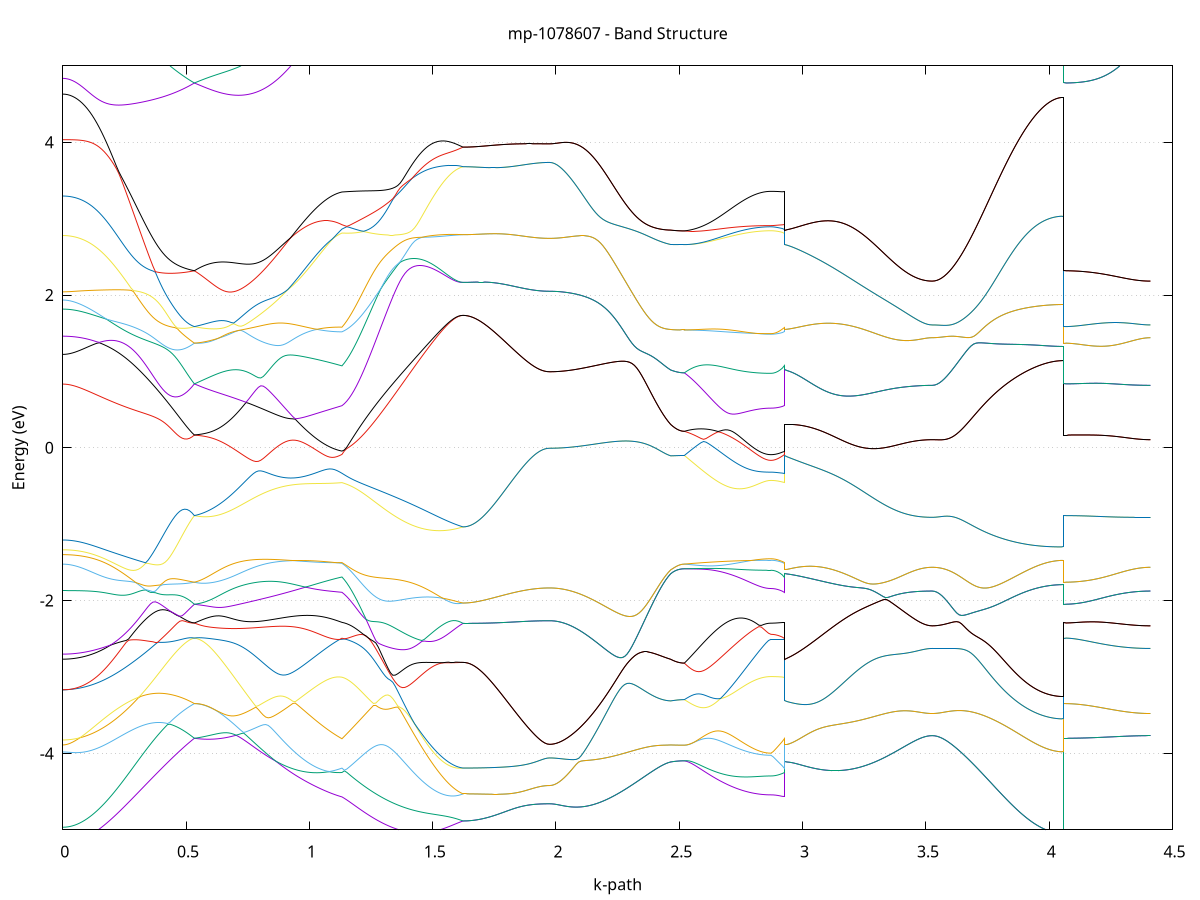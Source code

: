 set title 'mp-1078607 - Band Structure'
set xlabel 'k-path'
set ylabel 'Energy (eV)'
set grid y
set yrange [-5:5]
set terminal png size 800,600
set output 'mp-1078607_bands_gnuplot.png'
plot '-' using 1:2 with lines notitle, '-' using 1:2 with lines notitle, '-' using 1:2 with lines notitle, '-' using 1:2 with lines notitle, '-' using 1:2 with lines notitle, '-' using 1:2 with lines notitle, '-' using 1:2 with lines notitle, '-' using 1:2 with lines notitle, '-' using 1:2 with lines notitle, '-' using 1:2 with lines notitle, '-' using 1:2 with lines notitle, '-' using 1:2 with lines notitle, '-' using 1:2 with lines notitle, '-' using 1:2 with lines notitle, '-' using 1:2 with lines notitle, '-' using 1:2 with lines notitle, '-' using 1:2 with lines notitle, '-' using 1:2 with lines notitle, '-' using 1:2 with lines notitle, '-' using 1:2 with lines notitle, '-' using 1:2 with lines notitle, '-' using 1:2 with lines notitle, '-' using 1:2 with lines notitle, '-' using 1:2 with lines notitle, '-' using 1:2 with lines notitle, '-' using 1:2 with lines notitle, '-' using 1:2 with lines notitle, '-' using 1:2 with lines notitle, '-' using 1:2 with lines notitle, '-' using 1:2 with lines notitle, '-' using 1:2 with lines notitle, '-' using 1:2 with lines notitle, '-' using 1:2 with lines notitle, '-' using 1:2 with lines notitle, '-' using 1:2 with lines notitle, '-' using 1:2 with lines notitle, '-' using 1:2 with lines notitle, '-' using 1:2 with lines notitle, '-' using 1:2 with lines notitle, '-' using 1:2 with lines notitle, '-' using 1:2 with lines notitle, '-' using 1:2 with lines notitle, '-' using 1:2 with lines notitle, '-' using 1:2 with lines notitle, '-' using 1:2 with lines notitle, '-' using 1:2 with lines notitle, '-' using 1:2 with lines notitle, '-' using 1:2 with lines notitle, '-' using 1:2 with lines notitle, '-' using 1:2 with lines notitle, '-' using 1:2 with lines notitle, '-' using 1:2 with lines notitle, '-' using 1:2 with lines notitle, '-' using 1:2 with lines notitle, '-' using 1:2 with lines notitle, '-' using 1:2 with lines notitle, '-' using 1:2 with lines notitle, '-' using 1:2 with lines notitle, '-' using 1:2 with lines notitle, '-' using 1:2 with lines notitle, '-' using 1:2 with lines notitle, '-' using 1:2 with lines notitle, '-' using 1:2 with lines notitle, '-' using 1:2 with lines notitle
0.000000 -14.227484
0.009881 -14.227184
0.019762 -14.226284
0.029644 -14.224884
0.039525 -14.222984
0.049406 -14.220384
0.059287 -14.217284
0.069168 -14.213584
0.079049 -14.209384
0.088931 -14.204584
0.098812 -14.199284
0.108693 -14.193384
0.118574 -14.186884
0.128455 -14.179884
0.138336 -14.172284
0.148218 -14.164184
0.158099 -14.155484
0.167980 -14.146284
0.177861 -14.136584
0.187742 -14.126284
0.197623 -14.115484
0.207505 -14.104084
0.217386 -14.092184
0.227267 -14.079784
0.237148 -14.066884
0.247029 -14.053384
0.256910 -14.039484
0.266792 -14.024984
0.276673 -14.009984
0.286554 -13.994584
0.296435 -13.978584
0.306316 -13.962184
0.316197 -13.945284
0.326079 -13.927884
0.335960 -13.909984
0.345841 -13.891684
0.355722 -13.872984
0.365603 -13.853784
0.375484 -13.834084
0.385366 -13.814084
0.395247 -13.793584
0.405128 -13.772684
0.415009 -13.751384
0.424890 -13.729784
0.434771 -13.707784
0.444653 -13.685384
0.454534 -13.662684
0.464415 -13.639584
0.474296 -13.616184
0.484177 -13.592484
0.494058 -13.568584
0.503940 -13.544284
0.513821 -13.519784
0.523702 -13.494984
0.533583 -13.470084
0.533583 -13.470084
0.543558 -13.473784
0.553533 -13.477184
0.563509 -13.480284
0.573484 -13.482984
0.583459 -13.485284
0.593434 -13.487384
0.603409 -13.489084
0.613385 -13.490484
0.623360 -13.491484
0.633335 -13.492284
0.643310 -13.492684
0.653285 -13.492784
0.663260 -13.492584
0.673236 -13.492084
0.683211 -13.491284
0.693186 -13.490184
0.703161 -13.488884
0.713136 -13.487184
0.723112 -13.485284
0.733087 -13.483084
0.743062 -13.480684
0.753037 -13.477984
0.763012 -13.475084
0.772987 -13.471984
0.782963 -13.468584
0.792938 -13.465084
0.802913 -13.461284
0.812888 -13.457284
0.822863 -13.453184
0.832839 -13.448884
0.842814 -13.444384
0.852789 -13.439784
0.862764 -13.434984
0.872739 -13.430084
0.882714 -13.425084
0.892690 -13.419984
0.902665 -13.414784
0.912640 -13.409584
0.922615 -13.404184
0.932590 -13.398884
0.942565 -13.393384
0.952541 -13.387984
0.962516 -13.382584
0.972491 -13.377084
0.982466 -13.371684
0.992441 -13.366284
1.002417 -13.360884
1.012392 -13.355584
1.022367 -13.350384
1.032342 -13.345184
1.042317 -13.340184
1.052292 -13.335184
1.062268 -13.330284
1.072243 -13.325584
1.082218 -13.320984
1.092193 -13.316584
1.102168 -13.312284
1.112144 -13.308184
1.122119 -13.304284
1.132094 -13.300484
1.132094 -13.300484
1.141912 -13.303884
1.151730 -13.307384
1.161548 -13.311084
1.171366 -13.314884
1.181185 -13.318784
1.191003 -13.322884
1.200821 -13.327084
1.210639 -13.331284
1.220457 -13.335684
1.230275 -13.340084
1.240093 -13.344484
1.249911 -13.348984
1.259730 -13.353484
1.269548 -13.357884
1.279366 -13.362384
1.289184 -13.366884
1.299002 -13.371184
1.308820 -13.375584
1.318638 -13.379784
1.328457 -13.383984
1.338275 -13.387984
1.348093 -13.391884
1.357911 -13.395684
1.367729 -13.399284
1.377547 -13.402784
1.387365 -13.406084
1.397183 -13.409184
1.407002 -13.411984
1.416820 -13.414684
1.426638 -13.417084
1.436456 -13.419284
1.446274 -13.421184
1.456092 -13.422884
1.465910 -13.424284
1.475728 -13.425384
1.485547 -13.426184
1.495365 -13.426684
1.505183 -13.426884
1.515001 -13.426684
1.524819 -13.426284
1.534637 -13.425484
1.544455 -13.424384
1.554274 -13.422884
1.564092 -13.420984
1.573910 -13.418884
1.583728 -13.416284
1.593546 -13.413384
1.603364 -13.410084
1.613182 -13.406484
1.623000 -13.402384
1.623000 -13.402384
1.632756 -13.402284
1.642511 -13.401984
1.652266 -13.401584
1.662021 -13.400884
1.671776 -13.400084
1.681531 -13.399084
1.691286 -13.397884
1.701041 -13.396484
1.710796 -13.394884
1.720551 -13.393184
1.730306 -13.391284
1.740061 -13.389284
1.749816 -13.387084
1.759571 -13.384684
1.769326 -13.382184
1.779081 -13.379584
1.788836 -13.376784
1.798591 -13.373984
1.808346 -13.370984
1.818101 -13.367984
1.827857 -13.364784
1.837612 -13.361584
1.847367 -13.358384
1.857122 -13.355084
1.866877 -13.351884
1.876632 -13.348684
1.886387 -13.345484
1.896142 -13.342484
1.905897 -13.339584
1.915652 -13.336884
1.925407 -13.334484
1.935162 -13.332384
1.944917 -13.330684
1.954672 -13.329384
1.964427 -13.328584
1.974182 -13.328284
1.974182 -13.328284
1.984000 -13.328284
1.993819 -13.328184
2.003637 -13.327884
2.013455 -13.327584
2.023273 -13.327084
2.033091 -13.326484
2.042909 -13.325784
2.052727 -13.324884
2.062545 -13.323784
2.072364 -13.322584
2.082182 -13.321184
2.092000 -13.319584
2.101818 -13.317784
2.111636 -13.315784
2.121454 -13.313584
2.131272 -13.311184
2.141090 -13.308584
2.150909 -13.305884
2.160727 -13.302884
2.170545 -13.299684
2.180363 -13.296384
2.190181 -13.292784
2.199999 -13.289184
2.209817 -13.285284
2.219636 -13.281284
2.229454 -13.277184
2.239272 -13.272984
2.249090 -13.268584
2.258908 -13.264084
2.268726 -13.259584
2.278544 -13.254984
2.288362 -13.250284
2.298181 -13.245584
2.307999 -13.240784
2.317817 -13.236084
2.327635 -13.231284
2.337453 -13.226584
2.347271 -13.221884
2.357089 -13.217284
2.366907 -13.212684
2.376726 -13.208184
2.386544 -13.203784
2.396362 -13.199484
2.406180 -13.195284
2.415998 -13.191284
2.425816 -13.187484
2.435634 -13.183784
2.445453 -13.180284
2.455271 -13.176984
2.465089 -13.173884
2.465089 -13.173884
2.474332 -13.170184
2.483576 -13.167084
2.492820 -13.164784
2.502063 -13.162984
2.511307 -13.161984
2.520551 -13.161684
2.520551 -13.161684
2.530306 -13.167484
2.540061 -13.173284
2.549816 -13.178984
2.559571 -13.184584
2.569326 -13.190184
2.579081 -13.195584
2.588836 -13.200984
2.598591 -13.206284
2.608346 -13.211384
2.618101 -13.216484
2.627856 -13.221384
2.637611 -13.226084
2.647366 -13.230784
2.657121 -13.235184
2.666876 -13.239584
2.676631 -13.243684
2.686386 -13.247684
2.696142 -13.251484
2.705897 -13.255184
2.715652 -13.258584
2.725407 -13.261884
2.735162 -13.264984
2.744917 -13.267784
2.754672 -13.270484
2.764427 -13.272984
2.774182 -13.275284
2.783937 -13.277384
2.793692 -13.279184
2.803447 -13.280884
2.813202 -13.282284
2.822957 -13.283484
2.832712 -13.284484
2.842467 -13.285284
2.852222 -13.285784
2.861977 -13.286184
2.871732 -13.286284
2.871732 -13.286284
2.880976 -13.286684
2.890220 -13.287884
2.899463 -13.289884
2.908707 -13.292584
2.917951 -13.296184
2.927194 -13.300484
2.927194 -13.173884
2.937169 -13.176884
2.947145 -13.179984
2.957120 -13.183284
2.967095 -13.186684
2.977070 -13.190184
2.987045 -13.193784
2.997020 -13.197484
3.006996 -13.201384
3.016971 -13.205284
3.026946 -13.209284
3.036921 -13.213384
3.046896 -13.217584
3.056872 -13.221784
3.066847 -13.225984
3.076822 -13.230284
3.086797 -13.234684
3.096772 -13.238984
3.106747 -13.243384
3.116723 -13.247684
3.126698 -13.252084
3.136673 -13.256384
3.146648 -13.260684
3.156623 -13.264884
3.166599 -13.269084
3.176574 -13.273284
3.186549 -13.277384
3.196524 -13.281384
3.206499 -13.285284
3.216474 -13.289184
3.226450 -13.292884
3.236425 -13.296584
3.246400 -13.300084
3.256375 -13.303484
3.266350 -13.306684
3.276326 -13.309884
3.286301 -13.312884
3.296276 -13.315684
3.306251 -13.318384
3.316226 -13.320984
3.326201 -13.323384
3.336177 -13.325584
3.346152 -13.327684
3.356127 -13.329584
3.366102 -13.331284
3.376077 -13.332884
3.386053 -13.334284
3.396028 -13.335584
3.406003 -13.336684
3.415978 -13.337684
3.425953 -13.338584
3.435928 -13.339284
3.445904 -13.339884
3.455879 -13.340384
3.465854 -13.340684
3.475829 -13.341084
3.485804 -13.341284
3.495779 -13.341384
3.505755 -13.341584
3.515730 -13.341584
3.525705 -13.341584
3.525705 -13.341584
3.535586 -13.346384
3.545467 -13.358584
3.555349 -13.374984
3.565230 -13.393284
3.575111 -13.412684
3.584992 -13.432584
3.594873 -13.452684
3.604754 -13.472784
3.614636 -13.492884
3.624517 -13.512884
3.634398 -13.532684
3.644279 -13.552184
3.654160 -13.571484
3.664041 -13.590584
3.673923 -13.609284
3.683804 -13.627784
3.693685 -13.645784
3.703566 -13.663584
3.713447 -13.680984
3.723328 -13.697884
3.733210 -13.714584
3.743091 -13.730784
3.752972 -13.746484
3.762853 -13.761884
3.772734 -13.776884
3.782615 -13.791384
3.792497 -13.805384
3.802378 -13.818984
3.812259 -13.832084
3.822140 -13.844784
3.832021 -13.856984
3.841902 -13.868684
3.851784 -13.879984
3.861665 -13.890684
3.871546 -13.900884
3.881427 -13.910684
3.891308 -13.919884
3.901189 -13.928684
3.911071 -13.936884
3.920952 -13.944584
3.930833 -13.951784
3.940714 -13.958384
3.950595 -13.964584
3.960476 -13.970184
3.970358 -13.975284
3.980239 -13.979784
3.990120 -13.983784
4.000001 -13.987284
4.009882 -13.990284
4.019763 -13.992684
4.029645 -13.994584
4.039526 -13.995884
4.049407 -13.996684
4.059288 -13.996984
4.059288 -13.470084
4.069043 -13.469884
4.078798 -13.469484
4.088553 -13.468784
4.098308 -13.467784
4.108063 -13.466484
4.117818 -13.464884
4.127573 -13.462984
4.137329 -13.460884
4.147084 -13.458484
4.156839 -13.455784
4.166594 -13.452884
4.176349 -13.449684
4.186104 -13.446184
4.195859 -13.442484
4.205614 -13.438584
4.215369 -13.434384
4.225124 -13.429984
4.234879 -13.425284
4.244634 -13.420484
4.254389 -13.415484
4.264144 -13.410284
4.273899 -13.404984
4.283654 -13.399484
4.293409 -13.393884
4.303164 -13.388184
4.312919 -13.382484
4.322674 -13.376784
4.332430 -13.371084
4.342185 -13.365584
4.351940 -13.360284
4.361695 -13.355284
4.371450 -13.350884
4.381205 -13.347084
4.390960 -13.344084
4.400715 -13.342284
4.410470 -13.341584
e
0.000000 -13.666384
0.009881 -13.666184
0.019762 -13.665484
0.029644 -13.664284
0.039525 -13.662584
0.049406 -13.660384
0.059287 -13.657684
0.069168 -13.654584
0.079049 -13.650984
0.088931 -13.646884
0.098812 -13.642384
0.108693 -13.637384
0.118574 -13.631884
0.128455 -13.625884
0.138336 -13.619484
0.148218 -13.612584
0.158099 -13.605284
0.167980 -13.597584
0.177861 -13.589284
0.187742 -13.580684
0.197623 -13.571584
0.207505 -13.562084
0.217386 -13.552184
0.227267 -13.541784
0.237148 -13.531084
0.247029 -13.519884
0.256910 -13.508384
0.266792 -13.496484
0.276673 -13.484184
0.286554 -13.471484
0.296435 -13.458484
0.306316 -13.445084
0.316197 -13.431384
0.326079 -13.417384
0.335960 -13.403084
0.345841 -13.388484
0.355722 -13.373584
0.365603 -13.358384
0.375484 -13.342884
0.385366 -13.327284
0.395247 -13.311384
0.405128 -13.295184
0.415009 -13.278884
0.424890 -13.262484
0.434771 -13.245784
0.444653 -13.238684
0.454534 -13.264684
0.464415 -13.290684
0.474296 -13.316684
0.484177 -13.342484
0.494058 -13.368284
0.503940 -13.393984
0.513821 -13.419484
0.523702 -13.444884
0.533583 -13.470084
0.533583 -13.470084
0.543558 -13.465984
0.553533 -13.461584
0.563509 -13.456784
0.573484 -13.451684
0.583459 -13.446184
0.593434 -13.440384
0.603409 -13.434184
0.613385 -13.427784
0.623360 -13.420884
0.633335 -13.413784
0.643310 -13.406284
0.653285 -13.398384
0.663260 -13.390284
0.673236 -13.381784
0.683211 -13.372984
0.693186 -13.363884
0.703161 -13.354484
0.713136 -13.344784
0.723112 -13.334784
0.733087 -13.324484
0.743062 -13.313884
0.753037 -13.303084
0.763012 -13.292084
0.772987 -13.280684
0.782963 -13.269184
0.792938 -13.257384
0.802913 -13.245484
0.812888 -13.233284
0.822863 -13.220984
0.832839 -13.208484
0.842814 -13.195884
0.852789 -13.183084
0.862764 -13.170284
0.872739 -13.157384
0.882714 -13.144384
0.892690 -13.131384
0.902665 -13.118484
0.912640 -13.105484
0.922615 -13.092584
0.932590 -13.079784
0.942565 -13.067084
0.952541 -13.064484
0.962516 -13.062084
0.972491 -13.059684
0.982466 -13.057284
0.992441 -13.054884
1.002417 -13.052484
1.012392 -13.050084
1.022367 -13.047684
1.032342 -13.045284
1.042317 -13.042884
1.052292 -13.040584
1.062268 -13.038284
1.072243 -13.035984
1.082218 -13.033784
1.092193 -13.031584
1.102168 -13.029484
1.112144 -13.027384
1.122119 -13.025384
1.132094 -13.023384
1.132094 -13.023384
1.141912 -13.026084
1.151730 -13.028984
1.161548 -13.032184
1.171366 -13.035584
1.181185 -13.039184
1.191003 -13.042884
1.200821 -13.046784
1.210639 -13.050884
1.220457 -13.055084
1.230275 -13.059384
1.240093 -13.063784
1.249911 -13.068284
1.259730 -13.072884
1.269548 -13.077484
1.279366 -13.082184
1.289184 -13.086784
1.299002 -13.091484
1.308820 -13.096084
1.318638 -13.105284
1.328457 -13.118584
1.338275 -13.131784
1.348093 -13.144984
1.357911 -13.157984
1.367729 -13.170884
1.377547 -13.183584
1.387365 -13.196084
1.397183 -13.208284
1.407002 -13.220384
1.416820 -13.232084
1.426638 -13.243584
1.436456 -13.254884
1.446274 -13.265784
1.456092 -13.276384
1.465910 -13.286684
1.475728 -13.296584
1.485547 -13.306284
1.495365 -13.315484
1.505183 -13.324484
1.515001 -13.332984
1.524819 -13.341184
1.534637 -13.348984
1.544455 -13.356484
1.554274 -13.363484
1.564092 -13.370184
1.573910 -13.376584
1.583728 -13.382484
1.593546 -13.387984
1.603364 -13.393184
1.613182 -13.397984
1.623000 -13.402384
1.623000 -13.402384
1.632756 -13.402284
1.642511 -13.401984
1.652266 -13.401584
1.662021 -13.400884
1.671776 -13.400084
1.681531 -13.399084
1.691286 -13.397884
1.701041 -13.396484
1.710796 -13.394884
1.720551 -13.393184
1.730306 -13.391284
1.740061 -13.389284
1.749816 -13.387084
1.759571 -13.384684
1.769326 -13.382184
1.779081 -13.379584
1.788836 -13.376784
1.798591 -13.373984
1.808346 -13.370984
1.818101 -13.367984
1.827857 -13.364784
1.837612 -13.361584
1.847367 -13.358384
1.857122 -13.355084
1.866877 -13.351884
1.876632 -13.348684
1.886387 -13.345484
1.896142 -13.342484
1.905897 -13.339584
1.915652 -13.336884
1.925407 -13.334484
1.935162 -13.332384
1.944917 -13.330684
1.954672 -13.329384
1.964427 -13.328584
1.974182 -13.328284
1.974182 -13.328284
1.984000 -13.328284
1.993819 -13.328184
2.003637 -13.327884
2.013455 -13.327584
2.023273 -13.327084
2.033091 -13.326484
2.042909 -13.325784
2.052727 -13.324884
2.062545 -13.323784
2.072364 -13.322584
2.082182 -13.321184
2.092000 -13.319584
2.101818 -13.317784
2.111636 -13.315784
2.121454 -13.313584
2.131272 -13.311184
2.141090 -13.308584
2.150909 -13.305884
2.160727 -13.302884
2.170545 -13.299684
2.180363 -13.296384
2.190181 -13.292784
2.199999 -13.289184
2.209817 -13.285284
2.219636 -13.281284
2.229454 -13.277184
2.239272 -13.272984
2.249090 -13.268584
2.258908 -13.264084
2.268726 -13.259584
2.278544 -13.254984
2.288362 -13.250284
2.298181 -13.245584
2.307999 -13.240784
2.317817 -13.236084
2.327635 -13.231284
2.337453 -13.226584
2.347271 -13.221884
2.357089 -13.217284
2.366907 -13.212684
2.376726 -13.208184
2.386544 -13.203784
2.396362 -13.199484
2.406180 -13.195284
2.415998 -13.191284
2.425816 -13.187484
2.435634 -13.183784
2.445453 -13.180284
2.455271 -13.176984
2.465089 -13.173884
2.465089 -13.173884
2.474332 -13.170184
2.483576 -13.167084
2.492820 -13.164784
2.502063 -13.162984
2.511307 -13.161984
2.520551 -13.161684
2.520551 -13.161684
2.530306 -13.155784
2.540061 -13.149884
2.549816 -13.143984
2.559571 -13.138084
2.569326 -13.132184
2.579081 -13.126184
2.588836 -13.120384
2.598591 -13.114484
2.608346 -13.108684
2.618101 -13.102984
2.627856 -13.097284
2.637611 -13.091684
2.647366 -13.086184
2.657121 -13.080784
2.666876 -13.075584
2.676631 -13.070384
2.686386 -13.065384
2.696142 -13.060584
2.705897 -13.055984
2.715652 -13.051484
2.725407 -13.047184
2.735162 -13.043184
2.744917 -13.039284
2.754672 -13.035684
2.764427 -13.032384
2.774182 -13.029284
2.783937 -13.026384
2.793692 -13.023784
2.803447 -13.021484
2.813202 -13.019484
2.822957 -13.017784
2.832712 -13.016384
2.842467 -13.015284
2.852222 -13.014484
2.861977 -13.013984
2.871732 -13.013884
2.871732 -13.013884
2.880976 -13.014084
2.890220 -13.014884
2.899463 -13.016284
2.908707 -13.018084
2.917951 -13.020484
2.927194 -13.023384
2.927194 -13.173884
2.937169 -13.176884
2.947145 -13.179984
2.957120 -13.183284
2.967095 -13.186684
2.977070 -13.190184
2.987045 -13.193784
2.997020 -13.197484
3.006996 -13.201384
3.016971 -13.205284
3.026946 -13.209284
3.036921 -13.213384
3.046896 -13.217584
3.056872 -13.221784
3.066847 -13.225984
3.076822 -13.230284
3.086797 -13.234684
3.096772 -13.238984
3.106747 -13.243384
3.116723 -13.247684
3.126698 -13.252084
3.136673 -13.256384
3.146648 -13.260684
3.156623 -13.264884
3.166599 -13.269084
3.176574 -13.273284
3.186549 -13.277384
3.196524 -13.281384
3.206499 -13.285284
3.216474 -13.289184
3.226450 -13.292884
3.236425 -13.296584
3.246400 -13.300084
3.256375 -13.303484
3.266350 -13.306684
3.276326 -13.309884
3.286301 -13.312884
3.296276 -13.315684
3.306251 -13.318384
3.316226 -13.320984
3.326201 -13.323384
3.336177 -13.325584
3.346152 -13.327684
3.356127 -13.329584
3.366102 -13.331284
3.376077 -13.332884
3.386053 -13.334284
3.396028 -13.335584
3.406003 -13.336684
3.415978 -13.337684
3.425953 -13.338584
3.435928 -13.339284
3.445904 -13.339884
3.455879 -13.340384
3.465854 -13.340684
3.475829 -13.341084
3.485804 -13.341284
3.495779 -13.341384
3.505755 -13.341584
3.515730 -13.341584
3.525705 -13.341584
3.525705 -13.341584
3.535586 -13.346384
3.545467 -13.358584
3.555349 -13.374984
3.565230 -13.393284
3.575111 -13.412684
3.584992 -13.432584
3.594873 -13.452684
3.604754 -13.472784
3.614636 -13.492884
3.624517 -13.512884
3.634398 -13.532684
3.644279 -13.552184
3.654160 -13.571484
3.664041 -13.590584
3.673923 -13.609284
3.683804 -13.627784
3.693685 -13.645784
3.703566 -13.663584
3.713447 -13.680984
3.723328 -13.697884
3.733210 -13.714584
3.743091 -13.730784
3.752972 -13.746484
3.762853 -13.761884
3.772734 -13.776884
3.782615 -13.791384
3.792497 -13.805384
3.802378 -13.818984
3.812259 -13.832084
3.822140 -13.844784
3.832021 -13.856984
3.841902 -13.868684
3.851784 -13.879984
3.861665 -13.890684
3.871546 -13.900884
3.881427 -13.910684
3.891308 -13.919884
3.901189 -13.928684
3.911071 -13.936884
3.920952 -13.944584
3.930833 -13.951784
3.940714 -13.958384
3.950595 -13.964584
3.960476 -13.970184
3.970358 -13.975284
3.980239 -13.979784
3.990120 -13.983784
4.000001 -13.987284
4.009882 -13.990284
4.019763 -13.992684
4.029645 -13.994584
4.039526 -13.995884
4.049407 -13.996684
4.059288 -13.996984
4.059288 -13.470084
4.069043 -13.469884
4.078798 -13.469484
4.088553 -13.468784
4.098308 -13.467784
4.108063 -13.466484
4.117818 -13.464884
4.127573 -13.462984
4.137329 -13.460884
4.147084 -13.458484
4.156839 -13.455784
4.166594 -13.452884
4.176349 -13.449684
4.186104 -13.446184
4.195859 -13.442484
4.205614 -13.438584
4.215369 -13.434384
4.225124 -13.429984
4.234879 -13.425284
4.244634 -13.420484
4.254389 -13.415484
4.264144 -13.410284
4.273899 -13.404984
4.283654 -13.399484
4.293409 -13.393884
4.303164 -13.388184
4.312919 -13.382484
4.322674 -13.376784
4.332430 -13.371084
4.342185 -13.365584
4.351940 -13.360284
4.361695 -13.355284
4.371450 -13.350884
4.381205 -13.347084
4.390960 -13.344084
4.400715 -13.342284
4.410470 -13.341584
e
0.000000 -12.704984
0.009881 -12.704984
0.019762 -12.705084
0.029644 -12.705184
0.039525 -12.705284
0.049406 -12.705384
0.059287 -12.705584
0.069168 -12.705884
0.079049 -12.706184
0.088931 -12.706684
0.098812 -12.707284
0.108693 -12.707984
0.118574 -12.708884
0.128455 -12.709984
0.138336 -12.711284
0.148218 -12.712884
0.158099 -12.714884
0.167980 -12.717284
0.177861 -12.720184
0.187742 -12.723684
0.197623 -12.727984
0.207505 -12.733384
0.217386 -12.740284
0.227267 -12.749184
0.237148 -12.760384
0.247029 -12.774184
0.256910 -12.790284
0.266792 -12.808084
0.276673 -12.827284
0.286554 -12.847684
0.296435 -12.868884
0.306316 -12.890884
0.316197 -12.913484
0.326079 -12.936584
0.335960 -12.960284
0.345841 -12.984284
0.355722 -13.008784
0.365603 -13.033484
0.375484 -13.058584
0.385366 -13.083884
0.395247 -13.109384
0.405128 -13.134984
0.415009 -13.160784
0.424890 -13.186684
0.434771 -13.212684
0.444653 -13.229084
0.454534 -13.212184
0.464415 -13.195184
0.474296 -13.178184
0.484177 -13.161084
0.494058 -13.143984
0.503940 -13.126884
0.513821 -13.109784
0.523702 -13.092684
0.533583 -13.075784
0.533583 -13.075784
0.543558 -13.078684
0.553533 -13.081484
0.563509 -13.084184
0.573484 -13.086584
0.583459 -13.088784
0.593434 -13.090884
0.603409 -13.092684
0.613385 -13.094384
0.623360 -13.095884
0.633335 -13.097184
0.643310 -13.098284
0.653285 -13.099284
0.663260 -13.100084
0.673236 -13.100684
0.683211 -13.101084
0.693186 -13.101284
0.703161 -13.101384
0.713136 -13.101384
0.723112 -13.101184
0.733087 -13.100784
0.743062 -13.100284
0.753037 -13.099584
0.763012 -13.098784
0.772987 -13.097784
0.782963 -13.096784
0.792938 -13.095584
0.802913 -13.094284
0.812888 -13.092884
0.822863 -13.091284
0.832839 -13.089684
0.842814 -13.087984
0.852789 -13.086184
0.862764 -13.084284
0.872739 -13.082284
0.882714 -13.080184
0.892690 -13.078084
0.902665 -13.075984
0.912640 -13.073784
0.922615 -13.071484
0.932590 -13.069184
0.942565 -13.066884
0.952541 -13.054484
0.962516 -13.042184
0.972491 -13.029984
0.982466 -13.018084
0.992441 -13.006484
1.002417 -12.995184
1.012392 -12.984284
1.022367 -12.973784
1.032342 -12.963784
1.042317 -12.954184
1.052292 -12.945084
1.062268 -12.936584
1.072243 -12.928584
1.082218 -12.921284
1.092193 -12.914584
1.102168 -12.908684
1.112144 -12.903784
1.122119 -12.900384
1.132094 -12.900884
1.132094 -12.900884
1.141912 -12.904684
1.151730 -12.910684
1.161548 -12.917984
1.171366 -12.926084
1.181185 -12.935084
1.191003 -12.944684
1.200821 -12.954884
1.210639 -12.965684
1.220457 -12.976984
1.230275 -12.988784
1.240093 -13.000884
1.249911 -13.013284
1.259730 -13.025984
1.269548 -13.038984
1.279366 -13.052084
1.289184 -13.065284
1.299002 -13.078584
1.308820 -13.091884
1.318638 -13.100684
1.328457 -13.105184
1.338275 -13.109684
1.348093 -13.114084
1.357911 -13.118284
1.367729 -13.122484
1.377547 -13.126484
1.387365 -13.130284
1.397183 -13.133984
1.407002 -13.137484
1.416820 -13.140884
1.426638 -13.143984
1.436456 -13.146884
1.446274 -13.149584
1.456092 -13.152084
1.465910 -13.154284
1.475728 -13.156184
1.485547 -13.157884
1.495365 -13.159384
1.505183 -13.160484
1.515001 -13.161384
1.524819 -13.161984
1.534637 -13.162184
1.544455 -13.162184
1.554274 -13.161884
1.564092 -13.161184
1.573910 -13.160284
1.583728 -13.158984
1.593546 -13.157384
1.603364 -13.155484
1.613182 -13.153284
1.623000 -13.150684
1.623000 -13.150684
1.632756 -13.150884
1.642511 -13.151184
1.652266 -13.151784
1.662021 -13.152584
1.671776 -13.153584
1.681531 -13.154784
1.691286 -13.156284
1.701041 -13.157884
1.710796 -13.159784
1.720551 -13.161884
1.730306 -13.164084
1.740061 -13.166584
1.749816 -13.169184
1.759571 -13.171984
1.769326 -13.174884
1.779081 -13.177984
1.788836 -13.181184
1.798591 -13.184584
1.808346 -13.187984
1.818101 -13.191484
1.827857 -13.195084
1.837612 -13.198784
1.847367 -13.202384
1.857122 -13.206084
1.866877 -13.209684
1.876632 -13.213284
1.886387 -13.216784
1.896142 -13.220184
1.905897 -13.223284
1.915652 -13.226284
1.925407 -13.228884
1.935162 -13.231184
1.944917 -13.232984
1.954672 -13.234384
1.964427 -13.235284
1.974182 -13.235584
1.974182 -13.235584
1.984000 -13.235284
1.993819 -13.234284
2.003637 -13.232784
2.013455 -13.230684
2.023273 -13.228084
2.033091 -13.224784
2.042909 -13.221084
2.052727 -13.216784
2.062545 -13.211984
2.072364 -13.206684
2.082182 -13.200984
2.092000 -13.194784
2.101818 -13.188184
2.111636 -13.181184
2.121454 -13.173884
2.131272 -13.166084
2.141090 -13.158084
2.150909 -13.149684
2.160727 -13.140984
2.170545 -13.131984
2.180363 -13.122684
2.190181 -13.113284
2.199999 -13.103584
2.209817 -13.093684
2.219636 -13.083584
2.229454 -13.073384
2.239272 -13.063084
2.249090 -13.052684
2.258908 -13.042284
2.268726 -13.031884
2.278544 -13.021384
2.288362 -13.011084
2.298181 -13.000884
2.307999 -12.990784
2.317817 -12.980884
2.327635 -12.971184
2.337453 -12.961884
2.347271 -12.952884
2.357089 -12.944284
2.366907 -12.936084
2.376726 -12.928384
2.386544 -12.921384
2.396362 -12.914884
2.406180 -12.909084
2.415998 -12.903984
2.425816 -12.899584
2.435634 -12.896084
2.445453 -12.893384
2.455271 -12.891584
2.465089 -12.890684
2.465089 -12.890684
2.474332 -12.891384
2.483576 -12.891984
2.492820 -12.892384
2.502063 -12.892784
2.511307 -12.892984
2.520551 -12.892984
2.520551 -12.892984
2.530306 -12.893284
2.540061 -12.893484
2.549816 -12.893784
2.559571 -12.894084
2.569326 -12.894384
2.579081 -12.894684
2.588836 -12.894984
2.598591 -12.895284
2.608346 -12.895584
2.618101 -12.895984
2.627856 -12.896284
2.637611 -12.896684
2.647366 -12.897084
2.657121 -12.897384
2.666876 -12.897784
2.676631 -12.898184
2.686386 -12.898484
2.696142 -12.898884
2.705897 -12.899284
2.715652 -12.899584
2.725407 -12.899984
2.735162 -12.900284
2.744917 -12.900684
2.754672 -12.900984
2.764427 -12.901284
2.774182 -12.901584
2.783937 -12.901784
2.793692 -12.902084
2.803447 -12.902284
2.813202 -12.902484
2.822957 -12.902684
2.832712 -12.902784
2.842467 -12.902884
2.852222 -12.902984
2.861977 -12.903084
2.871732 -12.903084
2.871732 -12.903084
2.880976 -12.902984
2.890220 -12.902784
2.899463 -12.902584
2.908707 -12.902084
2.917951 -12.901584
2.927194 -12.900884
2.927194 -12.890684
2.937169 -12.889184
2.947145 -12.888384
2.957120 -12.888284
2.967095 -12.888884
2.977070 -12.890184
2.987045 -12.892084
2.997020 -12.894684
3.006996 -12.897984
3.016971 -12.901784
3.026946 -12.906184
3.036921 -12.911084
3.046896 -12.916584
3.056872 -12.922584
3.066847 -12.928984
3.076822 -12.935784
3.086797 -12.943084
3.096772 -12.950684
3.106747 -12.958584
3.116723 -12.966784
3.126698 -12.975184
3.136673 -12.983884
3.146648 -12.992684
3.156623 -13.001684
3.166599 -13.010884
3.176574 -13.020084
3.186549 -13.029384
3.196524 -13.038784
3.206499 -13.048184
3.216474 -13.057484
3.226450 -13.066884
3.236425 -13.076184
3.246400 -13.085384
3.256375 -13.094484
3.266350 -13.103484
3.276326 -13.112384
3.286301 -13.121084
3.296276 -13.129684
3.306251 -13.138084
3.316226 -13.146184
3.326201 -13.154184
3.336177 -13.161884
3.346152 -13.169384
3.356127 -13.176484
3.366102 -13.183484
3.376077 -13.190084
3.386053 -13.196384
3.396028 -13.202384
3.406003 -13.207984
3.415978 -13.213284
3.425953 -13.218184
3.435928 -13.222684
3.445904 -13.226784
3.455879 -13.230484
3.465854 -13.233684
3.475829 -13.236484
3.485804 -13.238784
3.495779 -13.240584
3.505755 -13.241884
3.515730 -13.242584
3.525705 -13.242884
3.525705 -13.242884
3.535586 -13.237984
3.545467 -13.225584
3.555349 -13.208784
3.565230 -13.189784
3.575111 -13.169684
3.584992 -13.148884
3.594873 -13.127684
3.604754 -13.106384
3.614636 -13.084984
3.624517 -13.063584
3.634398 -13.042284
3.644279 -13.021084
3.654160 -13.000184
3.664041 -12.979384
3.673923 -12.958884
3.683804 -12.938784
3.693685 -12.918884
3.703566 -12.899484
3.713447 -12.880484
3.723328 -12.861884
3.733210 -12.843684
3.743091 -12.826084
3.752972 -12.808984
3.762853 -12.792384
3.772734 -12.776384
3.782615 -12.760984
3.792497 -12.746184
3.802378 -12.731984
3.812259 -12.718384
3.822140 -12.705384
3.832021 -12.693084
3.841902 -12.681384
3.851784 -12.670284
3.861665 -12.659884
3.871546 -12.650084
3.881427 -12.640884
3.891308 -12.632284
3.901189 -12.624284
3.911071 -12.616884
3.920952 -12.609984
3.930833 -12.603784
3.940714 -12.597984
3.950595 -12.592784
3.960476 -12.588084
3.970358 -12.583884
3.980239 -12.580184
3.990120 -12.576884
4.000001 -12.574084
4.009882 -12.571784
4.019763 -12.569884
4.029645 -12.568384
4.039526 -12.567284
4.049407 -12.566684
4.059288 -12.566484
4.059288 -13.075784
4.069043 -13.075984
4.078798 -13.076584
4.088553 -13.077684
4.098308 -13.079284
4.108063 -13.081184
4.117818 -13.083584
4.127573 -13.086384
4.137329 -13.089584
4.147084 -13.093184
4.156839 -13.097084
4.166594 -13.101484
4.176349 -13.106084
4.186104 -13.111084
4.195859 -13.116384
4.205614 -13.121984
4.215369 -13.127784
4.225124 -13.133884
4.234879 -13.140184
4.244634 -13.146684
4.254389 -13.153384
4.264144 -13.160184
4.273899 -13.167184
4.283654 -13.174184
4.293409 -13.181284
4.303164 -13.188284
4.312919 -13.195384
4.322674 -13.202284
4.332430 -13.209084
4.342185 -13.215584
4.351940 -13.221784
4.361695 -13.227484
4.371450 -13.232584
4.381205 -13.236784
4.390960 -13.240084
4.400715 -13.242184
4.410470 -13.242884
e
0.000000 -12.500484
0.009881 -12.500884
0.019762 -12.502084
0.029644 -12.503984
0.039525 -12.506784
0.049406 -12.510284
0.059287 -12.514584
0.069168 -12.519684
0.079049 -12.525484
0.088931 -12.532184
0.098812 -12.539584
0.108693 -12.547884
0.118574 -12.556884
0.128455 -12.566684
0.138336 -12.577184
0.148218 -12.588484
0.158099 -12.600484
0.167980 -12.613084
0.177861 -12.626284
0.187742 -12.639984
0.197623 -12.653884
0.207505 -12.667884
0.217386 -12.681484
0.227267 -12.694284
0.237148 -12.705784
0.247029 -12.715884
0.256910 -12.724884
0.266792 -12.733084
0.276673 -12.741084
0.286554 -12.749084
0.296435 -12.757184
0.306316 -12.765584
0.316197 -12.774384
0.326079 -12.783584
0.335960 -12.793284
0.345841 -12.803484
0.355722 -12.814084
0.365603 -12.825284
0.375484 -12.836884
0.385366 -12.848984
0.395247 -12.861584
0.405128 -12.874684
0.415009 -12.888184
0.424890 -12.902084
0.434771 -12.916384
0.444653 -12.931084
0.454534 -12.946084
0.464415 -12.961484
0.474296 -12.977084
0.484177 -12.993084
0.494058 -13.009184
0.503940 -13.025584
0.513821 -13.042184
0.523702 -13.058884
0.533583 -13.075784
0.533583 -13.075784
0.543558 -13.072584
0.553533 -13.069184
0.563509 -13.065684
0.573484 -13.061984
0.583459 -13.058084
0.593434 -13.054084
0.603409 -13.049784
0.613385 -13.045384
0.623360 -13.040884
0.633335 -13.036184
0.643310 -13.031284
0.653285 -13.026284
0.663260 -13.021184
0.673236 -13.015884
0.683211 -13.010584
0.693186 -13.005084
0.703161 -12.999484
0.713136 -12.993784
0.723112 -12.987984
0.733087 -12.982084
0.743062 -12.976184
0.753037 -12.970184
0.763012 -12.964184
0.772987 -12.958084
0.782963 -12.952084
0.792938 -12.945984
0.802913 -12.939984
0.812888 -12.933984
0.822863 -12.928084
0.832839 -12.922184
0.842814 -12.916384
0.852789 -12.910684
0.862764 -12.905184
0.872739 -12.899684
0.882714 -12.894484
0.892690 -12.889484
0.902665 -12.884584
0.912640 -12.880084
0.922615 -12.875684
0.932590 -12.871684
0.942565 -12.867984
0.952541 -12.864684
0.962516 -12.861684
0.972491 -12.859084
0.982466 -12.856984
0.992441 -12.855384
1.002417 -12.854184
1.012392 -12.853484
1.022367 -12.853484
1.032342 -12.853884
1.042317 -12.854984
1.052292 -12.856684
1.062268 -12.859084
1.072243 -12.862084
1.082218 -12.865784
1.092193 -12.870084
1.102168 -12.874984
1.112144 -12.880384
1.122119 -12.885484
1.132094 -12.888084
1.132094 -12.888084
1.141912 -12.886084
1.151730 -12.883784
1.161548 -12.881884
1.171366 -12.880784
1.181185 -12.880584
1.191003 -12.881184
1.200821 -12.882684
1.210639 -12.884984
1.220457 -12.887984
1.230275 -12.891684
1.240093 -12.895984
1.249911 -12.900984
1.259730 -12.906484
1.269548 -12.912484
1.279366 -12.918984
1.289184 -12.925784
1.299002 -12.932984
1.308820 -12.940384
1.318638 -12.948084
1.328457 -12.955984
1.338275 -12.964084
1.348093 -12.972284
1.357911 -12.980584
1.367729 -12.988884
1.377547 -12.997284
1.387365 -13.005584
1.397183 -13.013884
1.407002 -13.022084
1.416820 -13.030184
1.426638 -13.038184
1.436456 -13.046084
1.446274 -13.053784
1.456092 -13.061384
1.465910 -13.068684
1.475728 -13.075884
1.485547 -13.082784
1.495365 -13.089484
1.505183 -13.095884
1.515001 -13.102084
1.524819 -13.107984
1.534637 -13.113584
1.544455 -13.118984
1.554274 -13.123984
1.564092 -13.128784
1.573910 -13.133184
1.583728 -13.137284
1.593546 -13.141184
1.603364 -13.144684
1.613182 -13.147884
1.623000 -13.150684
1.623000 -13.150684
1.632756 -13.150884
1.642511 -13.151184
1.652266 -13.151784
1.662021 -13.152584
1.671776 -13.153584
1.681531 -13.154784
1.691286 -13.156284
1.701041 -13.157884
1.710796 -13.159784
1.720551 -13.161884
1.730306 -13.164084
1.740061 -13.166584
1.749816 -13.169184
1.759571 -13.171984
1.769326 -13.174884
1.779081 -13.177984
1.788836 -13.181184
1.798591 -13.184584
1.808346 -13.187984
1.818101 -13.191484
1.827857 -13.195084
1.837612 -13.198784
1.847367 -13.202384
1.857122 -13.206084
1.866877 -13.209684
1.876632 -13.213284
1.886387 -13.216784
1.896142 -13.220184
1.905897 -13.223284
1.915652 -13.226284
1.925407 -13.228884
1.935162 -13.231184
1.944917 -13.232984
1.954672 -13.234384
1.964427 -13.235284
1.974182 -13.235584
1.974182 -13.235584
1.984000 -13.235284
1.993819 -13.234284
2.003637 -13.232784
2.013455 -13.230684
2.023273 -13.228084
2.033091 -13.224784
2.042909 -13.221084
2.052727 -13.216784
2.062545 -13.211984
2.072364 -13.206684
2.082182 -13.200984
2.092000 -13.194784
2.101818 -13.188184
2.111636 -13.181184
2.121454 -13.173884
2.131272 -13.166084
2.141090 -13.158084
2.150909 -13.149684
2.160727 -13.140984
2.170545 -13.131984
2.180363 -13.122684
2.190181 -13.113284
2.199999 -13.103584
2.209817 -13.093684
2.219636 -13.083584
2.229454 -13.073384
2.239272 -13.063084
2.249090 -13.052684
2.258908 -13.042284
2.268726 -13.031884
2.278544 -13.021384
2.288362 -13.011084
2.298181 -13.000884
2.307999 -12.990784
2.317817 -12.980884
2.327635 -12.971184
2.337453 -12.961884
2.347271 -12.952884
2.357089 -12.944284
2.366907 -12.936084
2.376726 -12.928384
2.386544 -12.921384
2.396362 -12.914884
2.406180 -12.909084
2.415998 -12.903984
2.425816 -12.899584
2.435634 -12.896084
2.445453 -12.893384
2.455271 -12.891584
2.465089 -12.890684
2.465089 -12.890684
2.474332 -12.891384
2.483576 -12.891984
2.492820 -12.892384
2.502063 -12.892784
2.511307 -12.892984
2.520551 -12.892984
2.520551 -12.892984
2.530306 -12.892784
2.540061 -12.892584
2.549816 -12.892384
2.559571 -12.892184
2.569326 -12.891984
2.579081 -12.891884
2.588836 -12.891684
2.598591 -12.891584
2.608346 -12.891484
2.618101 -12.891384
2.627856 -12.891284
2.637611 -12.891184
2.647366 -12.891084
2.657121 -12.891084
2.666876 -12.890984
2.676631 -12.890984
2.686386 -12.890984
2.696142 -12.890884
2.705897 -12.890884
2.715652 -12.890884
2.725407 -12.890884
2.735162 -12.890884
2.744917 -12.890884
2.754672 -12.890884
2.764427 -12.890884
2.774182 -12.890884
2.783937 -12.890984
2.793692 -12.890984
2.803447 -12.890984
2.813202 -12.890984
2.822957 -12.890984
2.832712 -12.890984
2.842467 -12.890984
2.852222 -12.890984
2.861977 -12.890984
2.871732 -12.890984
2.871732 -12.890984
2.880976 -12.890884
2.890220 -12.890684
2.899463 -12.890284
2.908707 -12.889684
2.917951 -12.888984
2.927194 -12.888084
2.927194 -12.890684
2.937169 -12.889184
2.947145 -12.888384
2.957120 -12.888284
2.967095 -12.888884
2.977070 -12.890184
2.987045 -12.892084
2.997020 -12.894684
3.006996 -12.897984
3.016971 -12.901784
3.026946 -12.906184
3.036921 -12.911084
3.046896 -12.916584
3.056872 -12.922584
3.066847 -12.928984
3.076822 -12.935784
3.086797 -12.943084
3.096772 -12.950684
3.106747 -12.958584
3.116723 -12.966784
3.126698 -12.975184
3.136673 -12.983884
3.146648 -12.992684
3.156623 -13.001684
3.166599 -13.010884
3.176574 -13.020084
3.186549 -13.029384
3.196524 -13.038784
3.206499 -13.048184
3.216474 -13.057484
3.226450 -13.066884
3.236425 -13.076184
3.246400 -13.085384
3.256375 -13.094484
3.266350 -13.103484
3.276326 -13.112384
3.286301 -13.121084
3.296276 -13.129684
3.306251 -13.138084
3.316226 -13.146184
3.326201 -13.154184
3.336177 -13.161884
3.346152 -13.169384
3.356127 -13.176484
3.366102 -13.183484
3.376077 -13.190084
3.386053 -13.196384
3.396028 -13.202384
3.406003 -13.207984
3.415978 -13.213284
3.425953 -13.218184
3.435928 -13.222684
3.445904 -13.226784
3.455879 -13.230484
3.465854 -13.233684
3.475829 -13.236484
3.485804 -13.238784
3.495779 -13.240584
3.505755 -13.241884
3.515730 -13.242584
3.525705 -13.242884
3.525705 -13.242884
3.535586 -13.237984
3.545467 -13.225584
3.555349 -13.208784
3.565230 -13.189784
3.575111 -13.169684
3.584992 -13.148884
3.594873 -13.127684
3.604754 -13.106384
3.614636 -13.084984
3.624517 -13.063584
3.634398 -13.042284
3.644279 -13.021084
3.654160 -13.000184
3.664041 -12.979384
3.673923 -12.958884
3.683804 -12.938784
3.693685 -12.918884
3.703566 -12.899484
3.713447 -12.880484
3.723328 -12.861884
3.733210 -12.843684
3.743091 -12.826084
3.752972 -12.808984
3.762853 -12.792384
3.772734 -12.776384
3.782615 -12.760984
3.792497 -12.746184
3.802378 -12.731984
3.812259 -12.718384
3.822140 -12.705384
3.832021 -12.693084
3.841902 -12.681384
3.851784 -12.670284
3.861665 -12.659884
3.871546 -12.650084
3.881427 -12.640884
3.891308 -12.632284
3.901189 -12.624284
3.911071 -12.616884
3.920952 -12.609984
3.930833 -12.603784
3.940714 -12.597984
3.950595 -12.592784
3.960476 -12.588084
3.970358 -12.583884
3.980239 -12.580184
3.990120 -12.576884
4.000001 -12.574084
4.009882 -12.571784
4.019763 -12.569884
4.029645 -12.568384
4.039526 -12.567284
4.049407 -12.566684
4.059288 -12.566484
4.059288 -13.075784
4.069043 -13.075984
4.078798 -13.076584
4.088553 -13.077684
4.098308 -13.079284
4.108063 -13.081184
4.117818 -13.083584
4.127573 -13.086384
4.137329 -13.089584
4.147084 -13.093184
4.156839 -13.097084
4.166594 -13.101484
4.176349 -13.106084
4.186104 -13.111084
4.195859 -13.116384
4.205614 -13.121984
4.215369 -13.127784
4.225124 -13.133884
4.234879 -13.140184
4.244634 -13.146684
4.254389 -13.153384
4.264144 -13.160184
4.273899 -13.167184
4.283654 -13.174184
4.293409 -13.181284
4.303164 -13.188284
4.312919 -13.195384
4.322674 -13.202284
4.332430 -13.209084
4.342185 -13.215584
4.351940 -13.221784
4.361695 -13.227484
4.371450 -13.232584
4.381205 -13.236784
4.390960 -13.240084
4.400715 -13.242184
4.410470 -13.242884
e
0.000000 -11.516784
0.009881 -11.516884
0.019762 -11.517184
0.029644 -11.517784
0.039525 -11.518484
0.049406 -11.519384
0.059287 -11.520384
0.069168 -11.521584
0.079049 -11.522884
0.088931 -11.524184
0.098812 -11.525584
0.108693 -11.526884
0.118574 -11.528184
0.128455 -11.529384
0.138336 -11.530384
0.148218 -11.531184
0.158099 -11.531784
0.167980 -11.532084
0.177861 -11.531984
0.187742 -11.531584
0.197623 -11.530684
0.207505 -11.529284
0.217386 -11.527484
0.227267 -11.525084
0.237148 -11.521984
0.247029 -11.518384
0.256910 -11.514084
0.266792 -11.509184
0.276673 -11.503484
0.286554 -11.497084
0.296435 -11.489884
0.306316 -11.481984
0.316197 -11.473284
0.326079 -11.463684
0.335960 -11.453384
0.345841 -11.442284
0.355722 -11.430284
0.365603 -11.417484
0.375484 -11.403884
0.385366 -11.389484
0.395247 -11.374184
0.405128 -11.358184
0.415009 -11.341284
0.424890 -11.323584
0.434771 -11.305184
0.444653 -11.285984
0.454534 -11.265984
0.464415 -11.245284
0.474296 -11.223884
0.484177 -11.201684
0.494058 -11.178884
0.503940 -11.155384
0.513821 -11.131184
0.523702 -11.106384
0.533583 -11.080884
0.533583 -11.080884
0.543558 -11.089984
0.553533 -11.099284
0.563509 -11.108584
0.573484 -11.118084
0.583459 -11.127684
0.593434 -11.137484
0.603409 -11.147284
0.613385 -11.157384
0.623360 -11.167484
0.633335 -11.177784
0.643310 -11.188184
0.653285 -11.198784
0.663260 -11.209484
0.673236 -11.220384
0.683211 -11.231484
0.693186 -11.242684
0.703161 -11.253984
0.713136 -11.265484
0.723112 -11.277184
0.733087 -11.289084
0.743062 -11.301084
0.753037 -11.313184
0.763012 -11.325584
0.772987 -11.338084
0.782963 -11.350684
0.792938 -11.363384
0.802913 -11.376284
0.812888 -11.389384
0.822863 -11.402484
0.832839 -11.415684
0.842814 -11.428984
0.852789 -11.442384
0.862764 -11.455784
0.872739 -11.469184
0.882714 -11.482684
0.892690 -11.495984
0.902665 -11.509284
0.912640 -11.522484
0.922615 -11.535484
0.932590 -11.548284
0.942565 -11.560884
0.952541 -11.573184
0.962516 -11.585084
0.972491 -11.596584
0.982466 -11.607684
0.992441 -11.618284
1.002417 -11.628284
1.012392 -11.637584
1.022367 -11.646284
1.032342 -11.654184
1.042317 -11.661284
1.052292 -11.667584
1.062268 -11.672884
1.072243 -11.677184
1.082218 -11.680584
1.092193 -11.682884
1.102168 -11.684184
1.112144 -11.684284
1.122119 -11.683284
1.132094 -11.681284
1.132094 -11.681284
1.141912 -11.677584
1.151730 -11.671984
1.161548 -11.664584
1.171366 -11.655384
1.181185 -11.644584
1.191003 -11.632084
1.200821 -11.617984
1.210639 -11.602484
1.220457 -11.585484
1.230275 -11.567184
1.240093 -11.547684
1.249911 -11.526984
1.259730 -11.505184
1.269548 -11.482484
1.279366 -11.458884
1.289184 -11.434384
1.299002 -11.409284
1.308820 -11.383384
1.318638 -11.356984
1.328457 -11.330084
1.338275 -11.302684
1.348093 -11.274984
1.357911 -11.246984
1.367729 -11.218684
1.377547 -11.190284
1.387365 -11.161684
1.397183 -11.133084
1.407002 -11.104584
1.416820 -11.076084
1.426638 -11.047684
1.436456 -11.019484
1.446274 -10.991584
1.456092 -10.963984
1.465910 -10.936684
1.475728 -10.909784
1.485547 -10.883484
1.495365 -10.857584
1.505183 -10.832284
1.515001 -10.807584
1.524819 -10.783584
1.534637 -10.760384
1.544455 -10.737784
1.554274 -10.716184
1.564092 -10.695284
1.573910 -10.675384
1.583728 -10.656384
1.593546 -10.638284
1.603364 -10.621284
1.613182 -10.605284
1.623000 -10.590384
1.623000 -10.590384
1.632756 -10.590384
1.642511 -10.590284
1.652266 -10.590184
1.662021 -10.589984
1.671776 -10.589884
1.681531 -10.589584
1.691286 -10.589384
1.701041 -10.589084
1.710796 -10.588784
1.720551 -10.588384
1.730306 -10.587984
1.740061 -10.587584
1.749816 -10.587184
1.759571 -10.586684
1.769326 -10.586284
1.779081 -10.585784
1.788836 -10.585284
1.798591 -10.584884
1.808346 -10.584384
1.818101 -10.583884
1.827857 -10.583384
1.837612 -10.582984
1.847367 -10.582484
1.857122 -10.582084
1.866877 -10.581684
1.876632 -10.581284
1.886387 -10.580984
1.896142 -10.580684
1.905897 -10.580384
1.915652 -10.580084
1.925407 -10.579884
1.935162 -10.579684
1.944917 -10.579584
1.954672 -10.579484
1.964427 -10.579384
1.974182 -10.579384
1.974182 -10.579384
1.984000 -10.580184
1.993819 -10.582484
2.003637 -10.586484
2.013455 -10.591984
2.023273 -10.598884
2.033091 -10.607384
2.042909 -10.617284
2.052727 -10.628584
2.062545 -10.641184
2.072364 -10.655084
2.082182 -10.670184
2.092000 -10.686484
2.101818 -10.703784
2.111636 -10.722184
2.121454 -10.741384
2.131272 -10.761484
2.141090 -10.782384
2.150909 -10.803984
2.160727 -10.826184
2.170545 -10.848984
2.180363 -10.872184
2.190181 -10.895784
2.199999 -10.919684
2.209817 -10.943884
2.219636 -10.968284
2.229454 -10.992684
2.239272 -11.017184
2.249090 -11.041484
2.258908 -11.065784
2.268726 -11.089784
2.278544 -11.113584
2.288362 -11.136984
2.298181 -11.159884
2.307999 -11.182284
2.317817 -11.204184
2.327635 -11.225284
2.337453 -11.245684
2.347271 -11.265284
2.357089 -11.283984
2.366907 -11.301684
2.376726 -11.318384
2.386544 -11.333884
2.396362 -11.348184
2.406180 -11.361284
2.415998 -11.372984
2.425816 -11.383284
2.435634 -11.392184
2.445453 -11.399584
2.455271 -11.405484
2.465089 -11.409784
2.465089 -11.409784
2.474332 -11.411484
2.483576 -11.412784
2.492820 -11.413884
2.502063 -11.414584
2.511307 -11.415084
2.520551 -11.415184
2.520551 -11.415184
2.530306 -11.428684
2.540061 -11.441884
2.549816 -11.454784
2.559571 -11.467384
2.569326 -11.479784
2.579081 -11.491784
2.588836 -11.503584
2.598591 -11.514984
2.608346 -11.526084
2.618101 -11.536884
2.627856 -11.547384
2.637611 -11.557484
2.647366 -11.567284
2.657121 -11.576684
2.666876 -11.585784
2.676631 -11.594484
2.686386 -11.602784
2.696142 -11.610784
2.705897 -11.618284
2.715652 -11.625484
2.725407 -11.632284
2.735162 -11.638684
2.744917 -11.644584
2.754672 -11.650184
2.764427 -11.655284
2.774182 -11.659984
2.783937 -11.664284
2.793692 -11.668084
2.803447 -11.671484
2.813202 -11.674484
2.822957 -11.676984
2.832712 -11.678984
2.842467 -11.680584
2.852222 -11.681684
2.861977 -11.682384
2.871732 -11.682684
2.871732 -11.682684
2.880976 -11.682584
2.890220 -11.682484
2.899463 -11.682284
2.908707 -11.682084
2.917951 -11.681684
2.927194 -11.681284
2.927194 -11.409784
2.937169 -11.410684
2.947145 -11.410784
2.957120 -11.410084
2.967095 -11.408584
2.977070 -11.406184
2.987045 -11.403084
2.997020 -11.399184
3.006996 -11.394484
3.016971 -11.389184
3.026946 -11.383084
3.036921 -11.376384
3.046896 -11.369084
3.056872 -11.361184
3.066847 -11.352784
3.076822 -11.343884
3.086797 -11.334484
3.096772 -11.324784
3.106747 -11.314584
3.116723 -11.304084
3.126698 -11.293384
3.136673 -11.282384
3.146648 -11.271184
3.156623 -11.259784
3.166599 -11.248284
3.176574 -11.236684
3.186549 -11.225084
3.196524 -11.213484
3.206499 -11.201784
3.216474 -11.190284
3.226450 -11.178784
3.236425 -11.167384
3.246400 -11.156184
3.256375 -11.145184
3.266350 -11.134284
3.276326 -11.123684
3.286301 -11.113284
3.296276 -11.103184
3.306251 -11.093384
3.316226 -11.083884
3.326201 -11.074684
3.336177 -11.065884
3.346152 -11.057384
3.356127 -11.049284
3.366102 -11.041584
3.376077 -11.034284
3.386053 -11.027384
3.396028 -11.020984
3.406003 -11.014984
3.415978 -11.009384
3.425953 -11.004384
3.435928 -10.999684
3.445904 -10.995584
3.455879 -10.991884
3.465854 -10.988684
3.475829 -10.985884
3.485804 -10.983684
3.495779 -10.981984
3.505755 -10.980684
3.515730 -10.979984
3.525705 -10.979684
3.525705 -10.979684
3.535586 -10.980084
3.545467 -10.981284
3.555349 -10.983184
3.565230 -10.985784
3.575111 -10.989084
3.584992 -10.992984
3.594873 -10.997284
3.604754 -11.002084
3.614636 -11.007284
3.624517 -11.012684
3.634398 -11.018284
3.644279 -11.023984
3.654160 -11.029684
3.664041 -11.035384
3.673923 -11.040884
3.683804 -11.046184
3.693685 -11.051284
3.703566 -11.056084
3.713447 -11.060484
3.723328 -11.064484
3.733210 -11.068184
3.743091 -11.071284
3.752972 -11.073984
3.762853 -11.076184
3.772734 -11.077884
3.782615 -11.079084
3.792497 -11.079784
3.802378 -11.079984
3.812259 -11.079684
3.822140 -11.078984
3.832021 -11.077784
3.841902 -11.076184
3.851784 -11.074184
3.861665 -11.071784
3.871546 -11.069184
3.881427 -11.066284
3.891308 -11.063184
3.901189 -11.059884
3.911071 -11.056384
3.920952 -11.052884
3.930833 -11.049384
3.940714 -11.045884
3.950595 -11.042484
3.960476 -11.039184
3.970358 -11.035984
3.980239 -11.033084
3.990120 -11.030384
4.000001 -11.027984
4.009882 -11.025884
4.019763 -11.024084
4.029645 -11.022684
4.039526 -11.021684
4.049407 -11.021084
4.059288 -11.020884
4.059288 -11.080884
4.069043 -11.080684
4.078798 -11.080184
4.088553 -11.079284
4.098308 -11.077984
4.108063 -11.076284
4.117818 -11.074384
4.127573 -11.072084
4.137329 -11.069484
4.147084 -11.066584
4.156839 -11.063384
4.166594 -11.059984
4.176349 -11.056284
4.186104 -11.052484
4.195859 -11.048484
4.205614 -11.044284
4.215369 -11.040084
4.225124 -11.035684
4.234879 -11.031284
4.244634 -11.026884
4.254389 -11.022484
4.264144 -11.018184
4.273899 -11.013884
4.283654 -11.009784
4.293409 -11.005784
4.303164 -11.001984
4.312919 -10.998384
4.322674 -10.995084
4.332430 -10.991984
4.342185 -10.989184
4.351940 -10.986784
4.361695 -10.984684
4.371450 -10.982884
4.381205 -10.981484
4.390960 -10.980484
4.400715 -10.979884
4.410470 -10.979684
e
0.000000 -10.313084
0.009881 -10.313284
0.019762 -10.313784
0.029644 -10.314784
0.039525 -10.316084
0.049406 -10.317784
0.059287 -10.319784
0.069168 -10.322084
0.079049 -10.324584
0.088931 -10.327484
0.098812 -10.330484
0.108693 -10.333584
0.118574 -10.336884
0.128455 -10.340284
0.138336 -10.343684
0.148218 -10.347084
0.158099 -10.350384
0.167980 -10.353584
0.177861 -10.356584
0.187742 -10.359384
0.197623 -10.361884
0.207505 -10.364084
0.217386 -10.365884
0.227267 -10.367284
0.237148 -10.368284
0.247029 -10.368684
0.256910 -10.368584
0.266792 -10.367884
0.276673 -10.366584
0.286554 -10.364584
0.296435 -10.361884
0.306316 -10.381084
0.316197 -10.413584
0.326079 -10.446084
0.335960 -10.478684
0.345841 -10.511284
0.355722 -10.543784
0.365603 -10.576184
0.375484 -10.608484
0.385366 -10.640584
0.395247 -10.672484
0.405128 -10.704084
0.415009 -10.735484
0.424890 -10.766584
0.434771 -10.797284
0.444653 -10.827684
0.454534 -10.857684
0.464415 -10.887284
0.474296 -10.916484
0.484177 -10.945184
0.494058 -10.973384
0.503940 -11.001084
0.513821 -11.028284
0.523702 -11.054884
0.533583 -11.080884
0.533583 -11.080884
0.543558 -11.071884
0.553533 -11.062984
0.563509 -11.054284
0.573484 -11.045584
0.583459 -11.036984
0.593434 -11.028584
0.603409 -11.020284
0.613385 -11.011984
0.623360 -11.003884
0.633335 -10.995884
0.643310 -10.987984
0.653285 -10.980184
0.663260 -10.972484
0.673236 -10.964984
0.683211 -10.957484
0.693186 -10.950084
0.703161 -10.942884
0.713136 -10.935784
0.723112 -10.928784
0.733087 -10.921884
0.743062 -10.915184
0.753037 -10.908584
0.763012 -10.902084
0.772987 -10.895784
0.782963 -10.889584
0.792938 -10.883484
0.802913 -10.877584
0.812888 -10.871784
0.822863 -10.866184
0.832839 -10.860784
0.842814 -10.855484
0.852789 -10.850384
0.862764 -10.845384
0.872739 -10.840684
0.882714 -10.836084
0.892690 -10.831684
0.902665 -10.827484
0.912640 -10.823484
0.922615 -10.819684
0.932590 -10.816084
0.942565 -10.812684
0.952541 -10.809584
0.962516 -10.806584
0.972491 -10.803884
0.982466 -10.801384
0.992441 -10.799084
1.002417 -10.797084
1.012392 -10.796984
1.022367 -10.804984
1.032342 -10.812284
1.042317 -10.818884
1.052292 -10.824684
1.062268 -10.829884
1.072243 -10.834284
1.082218 -10.837884
1.092193 -10.840784
1.102168 -10.842984
1.112144 -10.844384
1.122119 -10.844984
1.132094 -10.844884
1.132094 -10.844884
1.141912 -10.840184
1.151730 -10.834084
1.161548 -10.826484
1.171366 -10.817484
1.181185 -10.807184
1.191003 -10.795484
1.200821 -10.782584
1.210639 -10.768384
1.220457 -10.752984
1.230275 -10.736484
1.240093 -10.718984
1.249911 -10.700384
1.259730 -10.685984
1.269548 -10.675184
1.279366 -10.664284
1.289184 -10.653284
1.299002 -10.642284
1.308820 -10.631284
1.318638 -10.620384
1.328457 -10.609584
1.338275 -10.598984
1.348093 -10.588584
1.357911 -10.578484
1.367729 -10.568784
1.377547 -10.559384
1.387365 -10.550484
1.397183 -10.542084
1.407002 -10.534284
1.416820 -10.527084
1.426638 -10.520584
1.436456 -10.514784
1.446274 -10.509784
1.456092 -10.505584
1.465910 -10.502184
1.475728 -10.499784
1.485547 -10.498284
1.495365 -10.497784
1.505183 -10.498284
1.515001 -10.499884
1.524819 -10.502484
1.534637 -10.506184
1.544455 -10.510984
1.554274 -10.516984
1.564092 -10.524084
1.573910 -10.532284
1.583728 -10.541684
1.593546 -10.552184
1.603364 -10.563784
1.613182 -10.576484
1.623000 -10.590384
1.623000 -10.590384
1.632756 -10.590384
1.642511 -10.590284
1.652266 -10.590184
1.662021 -10.589984
1.671776 -10.589884
1.681531 -10.589584
1.691286 -10.589384
1.701041 -10.589084
1.710796 -10.588784
1.720551 -10.588384
1.730306 -10.587984
1.740061 -10.587584
1.749816 -10.587184
1.759571 -10.586684
1.769326 -10.586284
1.779081 -10.585784
1.788836 -10.585284
1.798591 -10.584884
1.808346 -10.584384
1.818101 -10.583884
1.827857 -10.583384
1.837612 -10.582984
1.847367 -10.582484
1.857122 -10.582084
1.866877 -10.581684
1.876632 -10.581284
1.886387 -10.580984
1.896142 -10.580684
1.905897 -10.580384
1.915652 -10.580084
1.925407 -10.579884
1.935162 -10.579684
1.944917 -10.579584
1.954672 -10.579484
1.964427 -10.579384
1.974182 -10.579384
1.974182 -10.579384
1.984000 -10.580184
1.993819 -10.582484
2.003637 -10.586484
2.013455 -10.591984
2.023273 -10.598884
2.033091 -10.607384
2.042909 -10.617284
2.052727 -10.628584
2.062545 -10.641184
2.072364 -10.655084
2.082182 -10.670184
2.092000 -10.686484
2.101818 -10.703784
2.111636 -10.722184
2.121454 -10.741384
2.131272 -10.761484
2.141090 -10.782384
2.150909 -10.803984
2.160727 -10.826184
2.170545 -10.848984
2.180363 -10.872184
2.190181 -10.895784
2.199999 -10.919684
2.209817 -10.943884
2.219636 -10.968284
2.229454 -10.992684
2.239272 -11.017184
2.249090 -11.041484
2.258908 -11.065784
2.268726 -11.089784
2.278544 -11.113584
2.288362 -11.136984
2.298181 -11.159884
2.307999 -11.182284
2.317817 -11.204184
2.327635 -11.225284
2.337453 -11.245684
2.347271 -11.265284
2.357089 -11.283984
2.366907 -11.301684
2.376726 -11.318384
2.386544 -11.333884
2.396362 -11.348184
2.406180 -11.361284
2.415998 -11.372984
2.425816 -11.383284
2.435634 -11.392184
2.445453 -11.399584
2.455271 -11.405484
2.465089 -11.409784
2.465089 -11.409784
2.474332 -11.411484
2.483576 -11.412784
2.492820 -11.413884
2.502063 -11.414584
2.511307 -11.415084
2.520551 -11.415184
2.520551 -11.415184
2.530306 -11.401484
2.540061 -11.387484
2.549816 -11.373284
2.559571 -11.358884
2.569326 -11.344184
2.579081 -11.329284
2.588836 -11.314184
2.598591 -11.298884
2.608346 -11.283384
2.618101 -11.267684
2.627856 -11.251784
2.637611 -11.235784
2.647366 -11.219584
2.657121 -11.203284
2.666876 -11.186884
2.676631 -11.170284
2.686386 -11.153684
2.696142 -11.136884
2.705897 -11.119984
2.715652 -11.103084
2.725407 -11.086084
2.735162 -11.069084
2.744917 -11.052084
2.754672 -11.034984
2.764427 -11.017884
2.774182 -11.000884
2.783937 -10.983884
2.793692 -10.966984
2.803447 -10.950084
2.813202 -10.933384
2.822957 -10.916884
2.832712 -10.900784
2.842467 -10.885084
2.852222 -10.870484
2.861977 -10.858384
2.871732 -10.852984
2.871732 -10.852984
2.880976 -10.852784
2.890220 -10.852084
2.899463 -10.850984
2.908707 -10.849384
2.917951 -10.847384
2.927194 -10.844884
2.927194 -11.409784
2.937169 -11.410684
2.947145 -11.410784
2.957120 -11.410084
2.967095 -11.408584
2.977070 -11.406184
2.987045 -11.403084
2.997020 -11.399184
3.006996 -11.394484
3.016971 -11.389184
3.026946 -11.383084
3.036921 -11.376384
3.046896 -11.369084
3.056872 -11.361184
3.066847 -11.352784
3.076822 -11.343884
3.086797 -11.334484
3.096772 -11.324784
3.106747 -11.314584
3.116723 -11.304084
3.126698 -11.293384
3.136673 -11.282384
3.146648 -11.271184
3.156623 -11.259784
3.166599 -11.248284
3.176574 -11.236684
3.186549 -11.225084
3.196524 -11.213484
3.206499 -11.201784
3.216474 -11.190284
3.226450 -11.178784
3.236425 -11.167384
3.246400 -11.156184
3.256375 -11.145184
3.266350 -11.134284
3.276326 -11.123684
3.286301 -11.113284
3.296276 -11.103184
3.306251 -11.093384
3.316226 -11.083884
3.326201 -11.074684
3.336177 -11.065884
3.346152 -11.057384
3.356127 -11.049284
3.366102 -11.041584
3.376077 -11.034284
3.386053 -11.027384
3.396028 -11.020984
3.406003 -11.014984
3.415978 -11.009384
3.425953 -11.004384
3.435928 -10.999684
3.445904 -10.995584
3.455879 -10.991884
3.465854 -10.988684
3.475829 -10.985884
3.485804 -10.983684
3.495779 -10.981984
3.505755 -10.980684
3.515730 -10.979984
3.525705 -10.979684
3.525705 -10.979684
3.535586 -10.980084
3.545467 -10.981284
3.555349 -10.983184
3.565230 -10.985784
3.575111 -10.989084
3.584992 -10.992984
3.594873 -10.997284
3.604754 -11.002084
3.614636 -11.007284
3.624517 -11.012684
3.634398 -11.018284
3.644279 -11.023984
3.654160 -11.029684
3.664041 -11.035384
3.673923 -11.040884
3.683804 -11.046184
3.693685 -11.051284
3.703566 -11.056084
3.713447 -11.060484
3.723328 -11.064484
3.733210 -11.068184
3.743091 -11.071284
3.752972 -11.073984
3.762853 -11.076184
3.772734 -11.077884
3.782615 -11.079084
3.792497 -11.079784
3.802378 -11.079984
3.812259 -11.079684
3.822140 -11.078984
3.832021 -11.077784
3.841902 -11.076184
3.851784 -11.074184
3.861665 -11.071784
3.871546 -11.069184
3.881427 -11.066284
3.891308 -11.063184
3.901189 -11.059884
3.911071 -11.056384
3.920952 -11.052884
3.930833 -11.049384
3.940714 -11.045884
3.950595 -11.042484
3.960476 -11.039184
3.970358 -11.035984
3.980239 -11.033084
3.990120 -11.030384
4.000001 -11.027984
4.009882 -11.025884
4.019763 -11.024084
4.029645 -11.022684
4.039526 -11.021684
4.049407 -11.021084
4.059288 -11.020884
4.059288 -11.080884
4.069043 -11.080684
4.078798 -11.080184
4.088553 -11.079284
4.098308 -11.077984
4.108063 -11.076284
4.117818 -11.074384
4.127573 -11.072084
4.137329 -11.069484
4.147084 -11.066584
4.156839 -11.063384
4.166594 -11.059984
4.176349 -11.056284
4.186104 -11.052484
4.195859 -11.048484
4.205614 -11.044284
4.215369 -11.040084
4.225124 -11.035684
4.234879 -11.031284
4.244634 -11.026884
4.254389 -11.022484
4.264144 -11.018184
4.273899 -11.013884
4.283654 -11.009784
4.293409 -11.005784
4.303164 -11.001984
4.312919 -10.998384
4.322674 -10.995084
4.332430 -10.991984
4.342185 -10.989184
4.351940 -10.986784
4.361695 -10.984684
4.371450 -10.982884
4.381205 -10.981484
4.390960 -10.980484
4.400715 -10.979884
4.410470 -10.979684
e
0.000000 -9.721784
0.009881 -9.722684
0.019762 -9.725484
0.029644 -9.730084
0.039525 -9.736484
0.049406 -9.744584
0.059287 -9.754484
0.069168 -9.766084
0.079049 -9.779284
0.088931 -9.794084
0.098812 -9.810384
0.108693 -9.828184
0.118574 -9.847384
0.128455 -9.867884
0.138336 -9.889584
0.148218 -9.912484
0.158099 -9.936484
0.167980 -9.961484
0.177861 -9.987484
0.187742 -10.014284
0.197623 -10.041984
0.207505 -10.070384
0.217386 -10.099384
0.227267 -10.129084
0.237148 -10.159284
0.247029 -10.189984
0.256910 -10.221084
0.266792 -10.252584
0.276673 -10.284384
0.286554 -10.316384
0.296435 -10.348684
0.306316 -10.358484
0.316197 -10.354384
0.326079 -10.349584
0.335960 -10.343884
0.345841 -10.337484
0.355722 -10.330184
0.365603 -10.322184
0.375484 -10.313384
0.385366 -10.303684
0.395247 -10.293184
0.405128 -10.281884
0.415009 -10.269784
0.424890 -10.256984
0.434771 -10.243284
0.444653 -10.228784
0.454534 -10.213584
0.464415 -10.197584
0.474296 -10.180884
0.484177 -10.163484
0.494058 -10.145284
0.503940 -10.126484
0.513821 -10.106984
0.523702 -10.086884
0.533583 -10.066084
0.533583 -10.066084
0.543558 -10.076384
0.553533 -10.087184
0.563509 -10.098784
0.573484 -10.110884
0.583459 -10.123584
0.593434 -10.136884
0.603409 -10.150684
0.613385 -10.165084
0.623360 -10.179984
0.633335 -10.195284
0.643310 -10.211084
0.653285 -10.227284
0.663260 -10.243884
0.673236 -10.260884
0.683211 -10.278084
0.693186 -10.295684
0.703161 -10.313484
0.713136 -10.331484
0.723112 -10.349684
0.733087 -10.368084
0.743062 -10.386484
0.753037 -10.404984
0.763012 -10.423584
0.772987 -10.442084
0.782963 -10.460684
0.792938 -10.479084
0.802913 -10.497384
0.812888 -10.515584
0.822863 -10.533584
0.832839 -10.551284
0.842814 -10.568784
0.852789 -10.585984
0.862764 -10.602784
0.872739 -10.619284
0.882714 -10.635384
0.892690 -10.651084
0.902665 -10.666284
0.912640 -10.681084
0.922615 -10.695284
0.932590 -10.708984
0.942565 -10.722184
0.952541 -10.734784
0.962516 -10.746684
0.972491 -10.758084
0.982466 -10.768784
0.992441 -10.778884
1.002417 -10.788184
1.012392 -10.795284
1.022367 -10.793784
1.032342 -10.792484
1.042317 -10.791384
1.052292 -10.790584
1.062268 -10.790084
1.072243 -10.789784
1.082218 -10.789784
1.092193 -10.790084
1.102168 -10.790584
1.112144 -10.791384
1.122119 -10.792484
1.132094 -10.793784
1.132094 -10.793784
1.141912 -10.788484
1.151730 -10.782684
1.161548 -10.776184
1.171366 -10.769184
1.181185 -10.761584
1.191003 -10.753484
1.200821 -10.744984
1.210639 -10.735984
1.220457 -10.726584
1.230275 -10.716884
1.240093 -10.706884
1.249911 -10.696484
1.259730 -10.680884
1.269548 -10.660384
1.279366 -10.639084
1.289184 -10.617084
1.299002 -10.594284
1.308820 -10.570884
1.318638 -10.546884
1.328457 -10.522384
1.338275 -10.497384
1.348093 -10.472084
1.357911 -10.446384
1.367729 -10.420384
1.377547 -10.394284
1.387365 -10.367984
1.397183 -10.341684
1.407002 -10.315284
1.416820 -10.289084
1.426638 -10.262984
1.436456 -10.237084
1.446274 -10.211384
1.456092 -10.186084
1.465910 -10.161284
1.475728 -10.136884
1.485547 -10.112984
1.495365 -10.089784
1.505183 -10.067184
1.515001 -10.045384
1.524819 -10.024384
1.534637 -10.004184
1.544455 -9.984984
1.554274 -9.966784
1.564092 -9.949584
1.573910 -9.933384
1.583728 -9.918384
1.593546 -9.904584
1.603364 -9.891884
1.613182 -9.880484
1.623000 -9.870384
1.623000 -9.870384
1.632756 -9.870384
1.642511 -9.870384
1.652266 -9.870284
1.662021 -9.870284
1.671776 -9.870184
1.681531 -9.870084
1.691286 -9.869984
1.701041 -9.869884
1.710796 -9.869784
1.720551 -9.869584
1.730306 -9.869484
1.740061 -9.869284
1.749816 -9.869084
1.759571 -9.868984
1.769326 -9.868784
1.779081 -9.868584
1.788836 -9.868384
1.798591 -9.868184
1.808346 -9.867984
1.818101 -9.867784
1.827857 -9.867584
1.837612 -9.867384
1.847367 -9.867284
1.857122 -9.867084
1.866877 -9.866884
1.876632 -9.866784
1.886387 -9.866584
1.896142 -9.866484
1.905897 -9.866384
1.915652 -9.866284
1.925407 -9.866184
1.935162 -9.866084
1.944917 -9.865984
1.954672 -9.865984
1.964427 -9.865984
1.974182 -9.865984
1.974182 -9.865984
1.984000 -9.866384
1.993819 -9.867484
2.003637 -9.869484
2.013455 -9.872184
2.023273 -9.875784
2.033091 -9.880084
2.042909 -9.885084
2.052727 -9.890984
2.062545 -9.897484
2.072364 -9.904784
2.082182 -9.912884
2.092000 -9.921584
2.101818 -9.930984
2.111636 -9.941084
2.121454 -9.951784
2.131272 -9.963084
2.141090 -9.974984
2.150909 -9.987384
2.160727 -10.000284
2.170545 -10.013584
2.180363 -10.027384
2.190181 -10.041484
2.199999 -10.055884
2.209817 -10.070584
2.219636 -10.085584
2.229454 -10.100684
2.239272 -10.115884
2.249090 -10.131184
2.258908 -10.146484
2.268726 -10.161784
2.278544 -10.176984
2.288362 -10.192084
2.298181 -10.207084
2.307999 -10.221784
2.317817 -10.236184
2.327635 -10.250284
2.337453 -10.264084
2.347271 -10.277384
2.357089 -10.290284
2.366907 -10.302684
2.376726 -10.314584
2.386544 -10.325984
2.396362 -10.336684
2.406180 -10.346784
2.415998 -10.356284
2.425816 -10.364984
2.435634 -10.372984
2.445453 -10.380284
2.455271 -10.386884
2.465089 -10.392584
2.465089 -10.392584
2.474332 -10.397984
2.483576 -10.402284
2.492820 -10.405784
2.502063 -10.408184
2.511307 -10.409684
2.520551 -10.410184
2.520551 -10.410184
2.530306 -10.416284
2.540061 -10.422684
2.549816 -10.429484
2.559571 -10.436484
2.569326 -10.443884
2.579081 -10.451584
2.588836 -10.459584
2.598591 -10.467884
2.608346 -10.476584
2.618101 -10.485584
2.627856 -10.494984
2.637611 -10.504684
2.647366 -10.514684
2.657121 -10.525084
2.666876 -10.535784
2.676631 -10.546884
2.686386 -10.558284
2.696142 -10.569984
2.705897 -10.581984
2.715652 -10.594284
2.725407 -10.606984
2.735162 -10.619884
2.744917 -10.633084
2.754672 -10.646584
2.764427 -10.660384
2.774182 -10.674384
2.783937 -10.688684
2.793692 -10.703184
2.803447 -10.717784
2.813202 -10.732584
2.822957 -10.747484
2.832712 -10.762384
2.842467 -10.776984
2.852222 -10.790884
2.861977 -10.802584
2.871732 -10.807784
2.871732 -10.807784
2.880976 -10.807384
2.890220 -10.806184
2.899463 -10.804284
2.908707 -10.801584
2.917951 -10.798084
2.927194 -10.793784
2.927194 -10.392584
2.937169 -10.389484
2.947145 -10.386084
2.957120 -10.382484
2.967095 -10.378684
2.977070 -10.374584
2.987045 -10.370384
2.997020 -10.365884
3.006996 -10.361184
3.016971 -10.356284
3.026946 -10.351184
3.036921 -10.345984
3.046896 -10.340584
3.056872 -10.335084
3.066847 -10.329484
3.076822 -10.323684
3.086797 -10.317784
3.096772 -10.311884
3.106747 -10.305784
3.116723 -10.299684
3.126698 -10.293484
3.136673 -10.287284
3.146648 -10.280984
3.156623 -10.274684
3.166599 -10.268384
3.176574 -10.262084
3.186549 -10.255784
3.196524 -10.249584
3.206499 -10.243384
3.216474 -10.237184
3.226450 -10.231084
3.236425 -10.224984
3.246400 -10.219084
3.256375 -10.213184
3.266350 -10.207384
3.276326 -10.201784
3.286301 -10.196284
3.296276 -10.190884
3.306251 -10.185684
3.316226 -10.180584
3.326201 -10.175684
3.336177 -10.170884
3.346152 -10.166384
3.356127 -10.161984
3.366102 -10.157784
3.376077 -10.153884
3.386053 -10.150084
3.396028 -10.146584
3.406003 -10.143284
3.415978 -10.140284
3.425953 -10.137484
3.435928 -10.134884
3.445904 -10.132584
3.455879 -10.130584
3.465854 -10.128784
3.475829 -10.127284
3.485804 -10.126084
3.495779 -10.125084
3.505755 -10.124384
3.515730 -10.123984
3.525705 -10.123884
3.525705 -10.123884
3.535586 -10.122884
3.545467 -10.120084
3.555349 -10.115384
3.565230 -10.108884
3.575111 -10.100584
3.584992 -10.090584
3.594873 -10.078984
3.604754 -10.065884
3.614636 -10.051384
3.624517 -10.035484
3.634398 -10.018484
3.644279 -10.000184
3.654160 -9.980984
3.664041 -9.960784
3.673923 -9.939684
3.683804 -9.917884
3.693685 -9.895384
3.703566 -9.872284
3.713447 -9.848684
3.723328 -9.824684
3.733210 -9.800284
3.743091 -9.775684
3.752972 -9.750784
3.762853 -9.725784
3.772734 -9.700684
3.782615 -9.675584
3.792497 -9.650584
3.802378 -9.625684
3.812259 -9.601084
3.822140 -9.576684
3.832021 -9.552584
3.841902 -9.528984
3.851784 -9.505784
3.861665 -9.483084
3.871546 -9.461084
3.881427 -9.439684
3.891308 -9.419084
3.901189 -9.399184
3.911071 -9.380184
3.920952 -9.362084
3.930833 -9.344884
3.940714 -9.328784
3.950595 -9.313684
3.960476 -9.299784
3.970358 -9.287084
3.980239 -9.275484
3.990120 -9.265284
4.000001 -9.256284
4.009882 -9.248584
4.019763 -9.242284
4.029645 -9.237384
4.039526 -9.233884
4.049407 -9.231684
4.059288 -9.230984
4.059288 -10.066084
4.069043 -10.066184
4.078798 -10.066484
4.088553 -10.066984
4.098308 -10.067684
4.108063 -10.068584
4.117818 -10.069684
4.127573 -10.070884
4.137329 -10.072284
4.147084 -10.073884
4.156839 -10.075684
4.166594 -10.077584
4.176349 -10.079584
4.186104 -10.081684
4.195859 -10.083884
4.205614 -10.086284
4.215369 -10.088684
4.225124 -10.091084
4.234879 -10.093584
4.244634 -10.096084
4.254389 -10.098684
4.264144 -10.101184
4.273899 -10.103584
4.283654 -10.105984
4.293409 -10.108384
4.303164 -10.110584
4.312919 -10.112684
4.322674 -10.114684
4.332430 -10.116484
4.342185 -10.118184
4.351940 -10.119584
4.361695 -10.120884
4.371450 -10.121884
4.381205 -10.122784
4.390960 -10.123384
4.400715 -10.123684
4.410470 -10.123884
e
0.000000 -8.984984
0.009881 -8.985584
0.019762 -8.987384
0.029644 -8.990384
0.039525 -8.994684
0.049406 -9.000084
0.059287 -9.006784
0.069168 -9.014584
0.079049 -9.023584
0.088931 -9.033684
0.098812 -9.044984
0.108693 -9.057384
0.118574 -9.070784
0.128455 -9.085384
0.138336 -9.100984
0.148218 -9.117484
0.158099 -9.135084
0.167980 -9.153484
0.177861 -9.172884
0.187742 -9.193084
0.197623 -9.213984
0.207505 -9.235784
0.217386 -9.258184
0.227267 -9.281184
0.237148 -9.304884
0.247029 -9.329084
0.256910 -9.353884
0.266792 -9.378984
0.276673 -9.404584
0.286554 -9.430484
0.296435 -9.456684
0.306316 -9.483184
0.316197 -9.509884
0.326079 -9.536684
0.335960 -9.563584
0.345841 -9.590684
0.355722 -9.617684
0.365603 -9.644684
0.375484 -9.671684
0.385366 -9.698584
0.395247 -9.725284
0.405128 -9.751884
0.415009 -9.778184
0.424890 -9.804284
0.434771 -9.830084
0.444653 -9.855684
0.454534 -9.880784
0.464415 -9.905584
0.474296 -9.929984
0.484177 -9.953884
0.494058 -9.977384
0.503940 -10.000384
0.513821 -10.022884
0.523702 -10.044784
0.533583 -10.066084
0.533583 -10.066084
0.543558 -10.056484
0.553533 -10.047584
0.563509 -10.039384
0.573484 -10.031884
0.583459 -10.025084
0.593434 -10.018884
0.603409 -10.013484
0.613385 -10.008784
0.623360 -10.004784
0.633335 -10.001484
0.643310 -9.998884
0.653285 -9.996984
0.663260 -9.995784
0.673236 -9.995284
0.683211 -9.995384
0.693186 -9.996184
0.703161 -9.997684
0.713136 -9.999684
0.723112 -10.002384
0.733087 -10.005584
0.743062 -10.009384
0.753037 -10.013684
0.763012 -10.018584
0.772987 -10.023984
0.782963 -10.029784
0.792938 -10.036084
0.802913 -10.042784
0.812888 -10.049884
0.822863 -10.057284
0.832839 -10.065084
0.842814 -10.073184
0.852789 -10.081584
0.862764 -10.090184
0.872739 -10.098984
0.882714 -10.107984
0.892690 -10.117184
0.902665 -10.126484
0.912640 -10.135784
0.922615 -10.145284
0.932590 -10.154684
0.942565 -10.164184
0.952541 -10.173684
0.962516 -10.183084
0.972491 -10.192384
0.982466 -10.201484
0.992441 -10.210584
1.002417 -10.219384
1.012392 -10.228084
1.022367 -10.236584
1.032342 -10.244684
1.042317 -10.252684
1.052292 -10.260284
1.062268 -10.267584
1.072243 -10.274484
1.082218 -10.281084
1.092193 -10.287284
1.102168 -10.293184
1.112144 -10.298484
1.122119 -10.303484
1.132094 -10.307984
1.132094 -10.307984
1.141912 -10.301784
1.151730 -10.294784
1.161548 -10.287084
1.171366 -10.278584
1.181185 -10.269384
1.191003 -10.259484
1.200821 -10.248884
1.210639 -10.237784
1.220457 -10.225984
1.230275 -10.213684
1.240093 -10.200784
1.249911 -10.187484
1.259730 -10.173784
1.269548 -10.159584
1.279366 -10.145084
1.289184 -10.130284
1.299002 -10.115284
1.308820 -10.100084
1.318638 -10.084784
1.328457 -10.069384
1.338275 -10.053884
1.348093 -10.038484
1.357911 -10.023184
1.367729 -10.008084
1.377547 -9.993184
1.387365 -9.978584
1.397183 -9.964284
1.407002 -9.950484
1.416820 -9.937084
1.426638 -9.924284
1.436456 -9.912084
1.446274 -9.900584
1.456092 -9.889784
1.465910 -9.879884
1.475728 -9.870784
1.485547 -9.862684
1.495365 -9.855484
1.505183 -9.849384
1.515001 -9.844384
1.524819 -9.840484
1.534637 -9.837684
1.544455 -9.836184
1.554274 -9.835984
1.564092 -9.836984
1.573910 -9.839284
1.583728 -9.842884
1.593546 -9.847784
1.603364 -9.853984
1.613182 -9.861584
1.623000 -9.870384
1.623000 -9.870384
1.632756 -9.870384
1.642511 -9.870384
1.652266 -9.870284
1.662021 -9.870284
1.671776 -9.870184
1.681531 -9.870084
1.691286 -9.869984
1.701041 -9.869884
1.710796 -9.869784
1.720551 -9.869584
1.730306 -9.869484
1.740061 -9.869284
1.749816 -9.869084
1.759571 -9.868984
1.769326 -9.868784
1.779081 -9.868584
1.788836 -9.868384
1.798591 -9.868184
1.808346 -9.867984
1.818101 -9.867784
1.827857 -9.867584
1.837612 -9.867384
1.847367 -9.867284
1.857122 -9.867084
1.866877 -9.866884
1.876632 -9.866784
1.886387 -9.866584
1.896142 -9.866484
1.905897 -9.866384
1.915652 -9.866284
1.925407 -9.866184
1.935162 -9.866084
1.944917 -9.865984
1.954672 -9.865984
1.964427 -9.865984
1.974182 -9.865984
1.974182 -9.865984
1.984000 -9.866384
1.993819 -9.867484
2.003637 -9.869484
2.013455 -9.872184
2.023273 -9.875784
2.033091 -9.880084
2.042909 -9.885084
2.052727 -9.890984
2.062545 -9.897484
2.072364 -9.904784
2.082182 -9.912884
2.092000 -9.921584
2.101818 -9.930984
2.111636 -9.941084
2.121454 -9.951784
2.131272 -9.963084
2.141090 -9.974984
2.150909 -9.987384
2.160727 -10.000284
2.170545 -10.013584
2.180363 -10.027384
2.190181 -10.041484
2.199999 -10.055884
2.209817 -10.070584
2.219636 -10.085584
2.229454 -10.100684
2.239272 -10.115884
2.249090 -10.131184
2.258908 -10.146484
2.268726 -10.161784
2.278544 -10.176984
2.288362 -10.192084
2.298181 -10.207084
2.307999 -10.221784
2.317817 -10.236184
2.327635 -10.250284
2.337453 -10.264084
2.347271 -10.277384
2.357089 -10.290284
2.366907 -10.302684
2.376726 -10.314584
2.386544 -10.325984
2.396362 -10.336684
2.406180 -10.346784
2.415998 -10.356284
2.425816 -10.364984
2.435634 -10.372984
2.445453 -10.380284
2.455271 -10.386884
2.465089 -10.392584
2.465089 -10.392584
2.474332 -10.397984
2.483576 -10.402284
2.492820 -10.405784
2.502063 -10.408184
2.511307 -10.409684
2.520551 -10.410184
2.520551 -10.410184
2.530306 -10.404384
2.540061 -10.398884
2.549816 -10.393684
2.559571 -10.388684
2.569326 -10.383984
2.579081 -10.379584
2.588836 -10.375384
2.598591 -10.371484
2.608346 -10.367784
2.618101 -10.364384
2.627856 -10.361084
2.637611 -10.358084
2.647366 -10.355284
2.657121 -10.352584
2.666876 -10.350184
2.676631 -10.347884
2.686386 -10.345784
2.696142 -10.343884
2.705897 -10.342084
2.715652 -10.340484
2.725407 -10.338984
2.735162 -10.337584
2.744917 -10.336284
2.754672 -10.335184
2.764427 -10.334184
2.774182 -10.333284
2.783937 -10.332484
2.793692 -10.331784
2.803447 -10.331084
2.813202 -10.330584
2.822957 -10.330184
2.832712 -10.329784
2.842467 -10.329484
2.852222 -10.329284
2.861977 -10.329184
2.871732 -10.329184
2.871732 -10.329184
2.880976 -10.328584
2.890220 -10.326784
2.899463 -10.323884
2.908707 -10.319684
2.917951 -10.314484
2.927194 -10.307984
2.927194 -10.392584
2.937169 -10.389484
2.947145 -10.386084
2.957120 -10.382484
2.967095 -10.378684
2.977070 -10.374584
2.987045 -10.370384
2.997020 -10.365884
3.006996 -10.361184
3.016971 -10.356284
3.026946 -10.351184
3.036921 -10.345984
3.046896 -10.340584
3.056872 -10.335084
3.066847 -10.329484
3.076822 -10.323684
3.086797 -10.317784
3.096772 -10.311884
3.106747 -10.305784
3.116723 -10.299684
3.126698 -10.293484
3.136673 -10.287284
3.146648 -10.280984
3.156623 -10.274684
3.166599 -10.268384
3.176574 -10.262084
3.186549 -10.255784
3.196524 -10.249584
3.206499 -10.243384
3.216474 -10.237184
3.226450 -10.231084
3.236425 -10.224984
3.246400 -10.219084
3.256375 -10.213184
3.266350 -10.207384
3.276326 -10.201784
3.286301 -10.196284
3.296276 -10.190884
3.306251 -10.185684
3.316226 -10.180584
3.326201 -10.175684
3.336177 -10.170884
3.346152 -10.166384
3.356127 -10.161984
3.366102 -10.157784
3.376077 -10.153884
3.386053 -10.150084
3.396028 -10.146584
3.406003 -10.143284
3.415978 -10.140284
3.425953 -10.137484
3.435928 -10.134884
3.445904 -10.132584
3.455879 -10.130584
3.465854 -10.128784
3.475829 -10.127284
3.485804 -10.126084
3.495779 -10.125084
3.505755 -10.124384
3.515730 -10.123984
3.525705 -10.123884
3.525705 -10.123884
3.535586 -10.122884
3.545467 -10.120084
3.555349 -10.115384
3.565230 -10.108884
3.575111 -10.100584
3.584992 -10.090584
3.594873 -10.078984
3.604754 -10.065884
3.614636 -10.051384
3.624517 -10.035484
3.634398 -10.018484
3.644279 -10.000184
3.654160 -9.980984
3.664041 -9.960784
3.673923 -9.939684
3.683804 -9.917884
3.693685 -9.895384
3.703566 -9.872284
3.713447 -9.848684
3.723328 -9.824684
3.733210 -9.800284
3.743091 -9.775684
3.752972 -9.750784
3.762853 -9.725784
3.772734 -9.700684
3.782615 -9.675584
3.792497 -9.650584
3.802378 -9.625684
3.812259 -9.601084
3.822140 -9.576684
3.832021 -9.552584
3.841902 -9.528984
3.851784 -9.505784
3.861665 -9.483084
3.871546 -9.461084
3.881427 -9.439684
3.891308 -9.419084
3.901189 -9.399184
3.911071 -9.380184
3.920952 -9.362084
3.930833 -9.344884
3.940714 -9.328784
3.950595 -9.313684
3.960476 -9.299784
3.970358 -9.287084
3.980239 -9.275484
3.990120 -9.265284
4.000001 -9.256284
4.009882 -9.248584
4.019763 -9.242284
4.029645 -9.237384
4.039526 -9.233884
4.049407 -9.231684
4.059288 -9.230984
4.059288 -10.066084
4.069043 -10.066184
4.078798 -10.066484
4.088553 -10.066984
4.098308 -10.067684
4.108063 -10.068584
4.117818 -10.069684
4.127573 -10.070884
4.137329 -10.072284
4.147084 -10.073884
4.156839 -10.075684
4.166594 -10.077584
4.176349 -10.079584
4.186104 -10.081684
4.195859 -10.083884
4.205614 -10.086284
4.215369 -10.088684
4.225124 -10.091084
4.234879 -10.093584
4.244634 -10.096084
4.254389 -10.098684
4.264144 -10.101184
4.273899 -10.103584
4.283654 -10.105984
4.293409 -10.108384
4.303164 -10.110584
4.312919 -10.112684
4.322674 -10.114684
4.332430 -10.116484
4.342185 -10.118184
4.351940 -10.119584
4.361695 -10.120884
4.371450 -10.121884
4.381205 -10.122784
4.390960 -10.123384
4.400715 -10.123684
4.410470 -10.123884
e
0.000000 -5.179384
0.009881 -5.178484
0.019762 -5.175784
0.029644 -5.171384
0.039525 -5.165184
0.049406 -5.157284
0.059287 -5.147684
0.069168 -5.136284
0.079049 -5.123384
0.088931 -5.108684
0.098812 -5.092584
0.108693 -5.074784
0.118574 -5.055584
0.128455 -5.034984
0.138336 -5.013084
0.148218 -4.989784
0.158099 -4.965384
0.167980 -4.939784
0.177861 -4.913184
0.187742 -4.885684
0.197623 -4.857184
0.207505 -4.827984
0.217386 -4.798084
0.227267 -4.767484
0.237148 -4.736384
0.247029 -4.704884
0.256910 -4.672884
0.266792 -4.640684
0.276673 -4.608184
0.286554 -4.575484
0.296435 -4.542584
0.306316 -4.509684
0.316197 -4.476684
0.326079 -4.443684
0.335960 -4.410684
0.345841 -4.377784
0.355722 -4.344984
0.365603 -4.312284
0.375484 -4.279684
0.385366 -4.247384
0.395247 -4.215184
0.405128 -4.183184
0.415009 -4.151384
0.424890 -4.119884
0.434771 -4.088684
0.444653 -4.057884
0.454534 -4.027284
0.464415 -3.997184
0.474296 -3.967484
0.484177 -3.938384
0.494058 -3.909684
0.503940 -3.881684
0.513821 -3.854384
0.523702 -3.827884
0.533583 -3.802184
0.533583 -3.802184
0.543558 -3.806184
0.553533 -3.809384
0.563509 -3.811884
0.573484 -3.813684
0.583459 -3.814584
0.593434 -3.814784
0.603409 -3.814084
0.613385 -3.812584
0.623360 -3.810284
0.633335 -3.807084
0.643310 -3.803084
0.653285 -3.798284
0.663260 -3.792584
0.673236 -3.786084
0.683211 -3.778784
0.693186 -3.770584
0.703161 -3.763284
0.713136 -3.780284
0.723112 -3.799584
0.733087 -3.820584
0.743062 -3.842584
0.753037 -3.865184
0.763012 -3.888284
0.772987 -3.911384
0.782963 -3.934384
0.792938 -3.957084
0.802913 -3.979384
0.812888 -4.001184
0.822863 -4.022484
0.832839 -4.042984
0.842814 -4.062784
0.852789 -4.081784
0.862764 -4.099984
0.872739 -4.124584
0.882714 -4.149184
0.892690 -4.173084
0.902665 -4.196384
0.912640 -4.218984
0.922615 -4.240984
0.932590 -4.262284
0.942565 -4.282984
0.952541 -4.302984
0.962516 -4.322384
0.972491 -4.341184
0.982466 -4.359384
0.992441 -4.377084
1.002417 -4.394284
1.012392 -4.410984
1.022367 -4.427184
1.032342 -4.442884
1.042317 -4.458084
1.052292 -4.472884
1.062268 -4.487084
1.072243 -4.500784
1.082218 -4.513984
1.092193 -4.526484
1.102168 -4.538384
1.112144 -4.549584
1.122119 -4.559984
1.132094 -4.569684
1.132094 -4.569684
1.141912 -4.588584
1.151730 -4.609284
1.161548 -4.631084
1.171366 -4.653384
1.181185 -4.675984
1.191003 -4.698584
1.200821 -4.720984
1.210639 -4.742984
1.220457 -4.764684
1.230275 -4.785784
1.240093 -4.806384
1.249911 -4.826384
1.259730 -4.845684
1.269548 -4.864284
1.279366 -4.882084
1.289184 -4.899184
1.299002 -4.915484
1.308820 -4.930884
1.318638 -4.945384
1.328457 -4.959084
1.338275 -4.971784
1.348093 -4.983484
1.357911 -4.994184
1.367729 -5.003884
1.377547 -5.012584
1.387365 -5.020184
1.397183 -5.026684
1.407002 -5.032084
1.416820 -5.036284
1.426638 -5.039384
1.436456 -5.041284
1.446274 -5.041984
1.456092 -5.041484
1.465910 -5.039684
1.475728 -5.036784
1.485547 -5.032584
1.495365 -5.027284
1.505183 -5.020784
1.515001 -5.013084
1.524819 -5.004384
1.534637 -4.994684
1.544455 -4.984084
1.554274 -4.972684
1.564092 -4.960584
1.573910 -4.947984
1.583728 -4.935084
1.593546 -4.921984
1.603364 -4.909084
1.613182 -4.896584
1.623000 -4.884484
1.623000 -4.884484
1.632756 -4.884084
1.642511 -4.882684
1.652266 -4.880484
1.662021 -4.877384
1.671776 -4.873384
1.681531 -4.868584
1.691286 -4.862884
1.701041 -4.856384
1.710796 -4.849184
1.720551 -4.841184
1.730306 -4.832484
1.740061 -4.823084
1.749816 -4.813184
1.759571 -4.802684
1.769326 -4.791784
1.779081 -4.780584
1.788836 -4.769184
1.798591 -4.757784
1.808346 -4.746384
1.818101 -4.735284
1.827857 -4.724584
1.837612 -4.714584
1.847367 -4.705284
1.857122 -4.696984
1.866877 -4.689584
1.876632 -4.683184
1.886387 -4.677784
1.896142 -4.673284
1.905897 -4.669584
1.915652 -4.666584
1.925407 -4.664284
1.935162 -4.662484
1.944917 -4.661184
1.954672 -4.660284
1.964427 -4.659784
1.974182 -4.659584
1.974182 -4.659584
1.984000 -4.660884
1.993819 -4.664384
2.003637 -4.669484
2.013455 -4.675484
2.023273 -4.681784
2.033091 -4.687684
2.042909 -4.692984
2.052727 -4.697384
2.062545 -4.700584
2.072364 -4.702584
2.082182 -4.703184
2.092000 -4.702484
2.101818 -4.700384
2.111636 -4.696984
2.121454 -4.692284
2.131272 -4.686284
2.141090 -4.678984
2.150909 -4.670484
2.160727 -4.660784
2.170545 -4.650084
2.180363 -4.638284
2.190181 -4.625484
2.199999 -4.611784
2.209817 -4.597184
2.219636 -4.581784
2.229454 -4.565484
2.239272 -4.548584
2.249090 -4.530984
2.258908 -4.512684
2.268726 -4.493884
2.278544 -4.474584
2.288362 -4.454784
2.298181 -4.434484
2.307999 -4.413884
2.317817 -4.392984
2.327635 -4.371784
2.337453 -4.350384
2.347271 -4.328884
2.357089 -4.307284
2.366907 -4.285784
2.376726 -4.264384
2.386544 -4.243284
2.396362 -4.222584
2.406180 -4.202484
2.415998 -4.183284
2.425816 -4.165084
2.435634 -4.148484
2.445453 -4.133684
2.455271 -4.121484
2.465089 -4.112184
2.465089 -4.112184
2.474332 -4.107684
2.483576 -4.103984
2.492820 -4.101084
2.502063 -4.098984
2.511307 -4.097684
2.520551 -4.097284
2.520551 -4.097284
2.530306 -4.104784
2.540061 -4.116884
2.549816 -4.132384
2.559571 -4.150084
2.569326 -4.169184
2.579081 -4.189084
2.588836 -4.209284
2.598591 -4.229584
2.608346 -4.249784
2.618101 -4.269684
2.627856 -4.289084
2.637611 -4.308084
2.647366 -4.326584
2.657121 -4.344384
2.666876 -4.361584
2.676631 -4.378084
2.686386 -4.393784
2.696142 -4.408884
2.705897 -4.423184
2.715652 -4.436684
2.725407 -4.449484
2.735162 -4.461484
2.744917 -4.472584
2.754672 -4.482984
2.764427 -4.492584
2.774182 -4.501284
2.783937 -4.509184
2.793692 -4.516284
2.803447 -4.522484
2.813202 -4.527884
2.822957 -4.532484
2.832712 -4.536284
2.842467 -4.539184
2.852222 -4.541284
2.861977 -4.542584
2.871732 -4.542984
2.871732 -4.542984
2.880976 -4.543884
2.890220 -4.546484
2.899463 -4.550584
2.908707 -4.556084
2.917951 -4.562484
2.927194 -4.569684
2.927194 -4.112184
2.937169 -4.112684
2.947145 -4.115984
2.957120 -4.121484
2.967095 -4.128584
2.977070 -4.136684
2.987045 -4.145384
2.997020 -4.154384
3.006996 -4.163184
3.016971 -4.171884
3.026946 -4.180184
3.036921 -4.187884
3.046896 -4.195084
3.056872 -4.201584
3.066847 -4.207384
3.076822 -4.212484
3.086797 -4.216784
3.096772 -4.220184
3.106747 -4.222884
3.116723 -4.224684
3.126698 -4.225584
3.136673 -4.225584
3.146648 -4.224684
3.156623 -4.222984
3.166599 -4.220384
3.176574 -4.216884
3.186549 -4.212484
3.196524 -4.207184
3.206499 -4.200984
3.216474 -4.193984
3.226450 -4.186084
3.236425 -4.177284
3.246400 -4.167684
3.256375 -4.157284
3.266350 -4.146184
3.276326 -4.134184
3.286301 -4.121384
3.296276 -4.107984
3.306251 -4.093784
3.316226 -4.078984
3.326201 -4.063484
3.336177 -4.047484
3.346152 -4.030884
3.356127 -4.013784
3.366102 -3.996284
3.376077 -3.978484
3.386053 -3.960284
3.396028 -3.941884
3.406003 -3.923484
3.415978 -3.905084
3.425953 -3.886784
3.435928 -3.868884
3.445904 -3.851384
3.455879 -3.834784
3.465854 -3.819184
3.475829 -3.804884
3.485804 -3.792384
3.495779 -3.782084
3.505755 -3.774284
3.515730 -3.769384
3.525705 -3.767784
3.525705 -3.767784
3.535586 -3.769984
3.545467 -3.776484
3.555349 -3.786984
3.565230 -3.800984
3.575111 -3.817984
3.584992 -3.837484
3.594873 -3.859284
3.604754 -3.882784
3.614636 -3.907884
3.624517 -3.934384
3.634398 -3.961984
3.644279 -3.990584
3.654160 -4.020084
3.664041 -4.050384
3.673923 -4.081384
3.683804 -4.113084
3.693685 -4.145284
3.703566 -4.177984
3.713447 -4.211184
3.723328 -4.244684
3.733210 -4.278484
3.743091 -4.312584
3.752972 -4.346884
3.762853 -4.381184
3.772734 -4.415584
3.782615 -4.449984
3.792497 -4.484184
3.802378 -4.518084
3.812259 -4.551784
3.822140 -4.585084
3.832021 -4.617884
3.841902 -4.650084
3.851784 -4.681584
3.861665 -4.712384
3.871546 -4.742284
3.881427 -4.771184
3.891308 -4.799084
3.901189 -4.825784
3.911071 -4.851384
3.920952 -4.875684
3.930833 -4.898584
3.940714 -4.920084
3.950595 -4.940084
3.960476 -4.958484
3.970358 -4.975284
3.980239 -4.990484
3.990120 -5.003984
4.000001 -5.015784
4.009882 -5.025784
4.019763 -5.034084
4.029645 -5.040484
4.039526 -5.045084
4.049407 -5.047884
4.059288 -5.048784
4.059288 -3.802184
4.069043 -3.802184
4.078798 -3.801984
4.088553 -3.801684
4.098308 -3.801284
4.108063 -3.800784
4.117818 -3.800184
4.127573 -3.799484
4.137329 -3.798684
4.147084 -3.797784
4.156839 -3.796784
4.166594 -3.795684
4.176349 -3.794584
4.186104 -3.793384
4.195859 -3.792084
4.205614 -3.790684
4.215369 -3.789284
4.225124 -3.787884
4.234879 -3.786384
4.244634 -3.784884
4.254389 -3.783384
4.264144 -3.781884
4.273899 -3.780484
4.283654 -3.778984
4.293409 -3.777584
4.303164 -3.776184
4.312919 -3.774884
4.322674 -3.773584
4.332430 -3.772484
4.342185 -3.771384
4.351940 -3.770484
4.361695 -3.769684
4.371450 -3.768984
4.381205 -3.768484
4.390960 -3.768084
4.400715 -3.767784
4.410470 -3.767784
e
0.000000 -4.966884
0.009881 -4.965684
0.019762 -4.962184
0.029644 -4.956484
0.039525 -4.948484
0.049406 -4.938184
0.059287 -4.925684
0.069168 -4.911084
0.079049 -4.894284
0.088931 -4.875384
0.098812 -4.854584
0.108693 -4.831684
0.118574 -4.806984
0.128455 -4.780484
0.138336 -4.752184
0.148218 -4.722284
0.158099 -4.690684
0.167980 -4.657684
0.177861 -4.623184
0.187742 -4.587284
0.197623 -4.550184
0.207505 -4.511884
0.217386 -4.472584
0.227267 -4.432284
0.237148 -4.391184
0.247029 -4.349284
0.256910 -4.306784
0.266792 -4.263884
0.276673 -4.220584
0.286554 -4.176984
0.296435 -4.133484
0.306316 -4.089984
0.316197 -4.046684
0.326079 -4.003784
0.335960 -3.961484
0.345841 -3.919784
0.355722 -3.878884
0.365603 -3.838884
0.375484 -3.799884
0.385366 -3.762084
0.395247 -3.725384
0.405128 -3.689884
0.415009 -3.655684
0.424890 -3.622784
0.434771 -3.617784
0.444653 -3.628584
0.454534 -3.641284
0.464415 -3.655984
0.474296 -3.672384
0.484177 -3.690584
0.494058 -3.710284
0.503940 -3.731384
0.513821 -3.753884
0.523702 -3.777484
0.533583 -3.802184
0.533583 -3.802184
0.543558 -3.797584
0.553533 -3.792284
0.563509 -3.786384
0.573484 -3.779984
0.583459 -3.773184
0.593434 -3.766084
0.603409 -3.758784
0.613385 -3.751584
0.623360 -3.744684
0.633335 -3.738384
0.643310 -3.733384
0.653285 -3.730184
0.663260 -3.729484
0.673236 -3.732184
0.683211 -3.738684
0.693186 -3.749184
0.703161 -3.761684
0.713136 -3.751984
0.723112 -3.741584
0.733087 -3.733884
0.743062 -3.760484
0.753037 -3.789984
0.763012 -3.819584
0.772987 -3.849084
0.782963 -3.878384
0.792938 -3.907484
0.802913 -3.936184
0.812888 -3.964584
0.822863 -3.992584
0.832839 -4.020084
0.842814 -4.047084
0.852789 -4.073484
0.862764 -4.099284
0.872739 -4.117284
0.882714 -4.133684
0.892690 -4.149084
0.902665 -4.163484
0.912640 -4.176984
0.922615 -4.189284
0.932590 -4.200684
0.942565 -4.210984
0.952541 -4.220084
0.962516 -4.228184
0.972491 -4.235184
0.982466 -4.241084
0.992441 -4.245784
1.002417 -4.249384
1.012392 -4.251884
1.022367 -4.253184
1.032342 -4.253384
1.042317 -4.252384
1.052292 -4.250384
1.062268 -4.247084
1.072243 -4.242784
1.082218 -4.240484
1.092193 -4.245784
1.102168 -4.249284
1.112144 -4.251284
1.122119 -4.251584
1.132094 -4.250284
1.132094 -4.250284
1.141912 -4.228784
1.151730 -4.248384
1.161548 -4.275284
1.171366 -4.301484
1.181185 -4.327184
1.191003 -4.352184
1.200821 -4.376684
1.210639 -4.400384
1.220457 -4.423584
1.230275 -4.445984
1.240093 -4.467784
1.249911 -4.488884
1.259730 -4.509384
1.269548 -4.529084
1.279366 -4.548084
1.289184 -4.566484
1.299002 -4.584084
1.308820 -4.600984
1.318638 -4.617184
1.328457 -4.632584
1.338275 -4.647384
1.348093 -4.661384
1.357911 -4.674584
1.367729 -4.687184
1.377547 -4.698984
1.387365 -4.710184
1.397183 -4.720584
1.407002 -4.730384
1.416820 -4.739484
1.426638 -4.747884
1.436456 -4.755684
1.446274 -4.762984
1.456092 -4.769684
1.465910 -4.775884
1.475728 -4.781684
1.485547 -4.787184
1.495365 -4.792284
1.505183 -4.797284
1.515001 -4.802184
1.524819 -4.807084
1.534637 -4.812184
1.544455 -4.817484
1.554274 -4.823284
1.564092 -4.829584
1.573910 -4.836584
1.583728 -4.844384
1.593546 -4.853084
1.603364 -4.862684
1.613182 -4.873184
1.623000 -4.884484
1.623000 -4.884484
1.632756 -4.884084
1.642511 -4.882684
1.652266 -4.880484
1.662021 -4.877384
1.671776 -4.873384
1.681531 -4.868584
1.691286 -4.862884
1.701041 -4.856384
1.710796 -4.849184
1.720551 -4.841184
1.730306 -4.832484
1.740061 -4.823084
1.749816 -4.813184
1.759571 -4.802684
1.769326 -4.791784
1.779081 -4.780584
1.788836 -4.769184
1.798591 -4.757784
1.808346 -4.746384
1.818101 -4.735284
1.827857 -4.724584
1.837612 -4.714584
1.847367 -4.705284
1.857122 -4.696984
1.866877 -4.689584
1.876632 -4.683184
1.886387 -4.677784
1.896142 -4.673284
1.905897 -4.669584
1.915652 -4.666584
1.925407 -4.664284
1.935162 -4.662484
1.944917 -4.661184
1.954672 -4.660284
1.964427 -4.659784
1.974182 -4.659584
1.974182 -4.659584
1.984000 -4.660884
1.993819 -4.664384
2.003637 -4.669484
2.013455 -4.675484
2.023273 -4.681784
2.033091 -4.687684
2.042909 -4.692984
2.052727 -4.697384
2.062545 -4.700584
2.072364 -4.702584
2.082182 -4.703184
2.092000 -4.702484
2.101818 -4.700384
2.111636 -4.696984
2.121454 -4.692284
2.131272 -4.686284
2.141090 -4.678984
2.150909 -4.670484
2.160727 -4.660784
2.170545 -4.650084
2.180363 -4.638284
2.190181 -4.625484
2.199999 -4.611784
2.209817 -4.597184
2.219636 -4.581784
2.229454 -4.565484
2.239272 -4.548584
2.249090 -4.530984
2.258908 -4.512684
2.268726 -4.493884
2.278544 -4.474584
2.288362 -4.454784
2.298181 -4.434484
2.307999 -4.413884
2.317817 -4.392984
2.327635 -4.371784
2.337453 -4.350384
2.347271 -4.328884
2.357089 -4.307284
2.366907 -4.285784
2.376726 -4.264384
2.386544 -4.243284
2.396362 -4.222584
2.406180 -4.202484
2.415998 -4.183284
2.425816 -4.165084
2.435634 -4.148484
2.445453 -4.133684
2.455271 -4.121484
2.465089 -4.112184
2.465089 -4.112184
2.474332 -4.107684
2.483576 -4.103984
2.492820 -4.101084
2.502063 -4.098984
2.511307 -4.097684
2.520551 -4.097284
2.520551 -4.097284
2.530306 -4.095284
2.540061 -4.098684
2.549816 -4.106684
2.559571 -4.117784
2.569326 -4.130884
2.579081 -4.144984
2.588836 -4.159684
2.598591 -4.174384
2.608346 -4.188784
2.618101 -4.202784
2.627856 -4.216084
2.637611 -4.228584
2.647366 -4.240384
2.657121 -4.251184
2.666876 -4.261184
2.676631 -4.270184
2.686386 -4.278184
2.696142 -4.285284
2.705897 -4.291384
2.715652 -4.296484
2.725407 -4.300584
2.735162 -4.303884
2.744917 -4.306284
2.754672 -4.307784
2.764427 -4.308484
2.774182 -4.308584
2.783937 -4.307984
2.793692 -4.306784
2.803447 -4.305284
2.813202 -4.303484
2.822957 -4.301584
2.832712 -4.299684
2.842467 -4.297984
2.852222 -4.296684
2.861977 -4.295784
2.871732 -4.295484
2.871732 -4.295484
2.880976 -4.294084
2.890220 -4.289984
2.899463 -4.283184
2.908707 -4.274084
2.917951 -4.263084
2.927194 -4.250284
2.927194 -4.112184
2.937169 -4.112684
2.947145 -4.115984
2.957120 -4.121484
2.967095 -4.128584
2.977070 -4.136684
2.987045 -4.145384
2.997020 -4.154384
3.006996 -4.163184
3.016971 -4.171884
3.026946 -4.180184
3.036921 -4.187884
3.046896 -4.195084
3.056872 -4.201584
3.066847 -4.207384
3.076822 -4.212484
3.086797 -4.216784
3.096772 -4.220184
3.106747 -4.222884
3.116723 -4.224684
3.126698 -4.225584
3.136673 -4.225584
3.146648 -4.224684
3.156623 -4.222984
3.166599 -4.220384
3.176574 -4.216884
3.186549 -4.212484
3.196524 -4.207184
3.206499 -4.200984
3.216474 -4.193984
3.226450 -4.186084
3.236425 -4.177284
3.246400 -4.167684
3.256375 -4.157284
3.266350 -4.146184
3.276326 -4.134184
3.286301 -4.121384
3.296276 -4.107984
3.306251 -4.093784
3.316226 -4.078984
3.326201 -4.063484
3.336177 -4.047484
3.346152 -4.030884
3.356127 -4.013784
3.366102 -3.996284
3.376077 -3.978484
3.386053 -3.960284
3.396028 -3.941884
3.406003 -3.923484
3.415978 -3.905084
3.425953 -3.886784
3.435928 -3.868884
3.445904 -3.851384
3.455879 -3.834784
3.465854 -3.819184
3.475829 -3.804884
3.485804 -3.792384
3.495779 -3.782084
3.505755 -3.774284
3.515730 -3.769384
3.525705 -3.767784
3.525705 -3.767784
3.535586 -3.769984
3.545467 -3.776484
3.555349 -3.786984
3.565230 -3.800984
3.575111 -3.817984
3.584992 -3.837484
3.594873 -3.859284
3.604754 -3.882784
3.614636 -3.907884
3.624517 -3.934384
3.634398 -3.961984
3.644279 -3.990584
3.654160 -4.020084
3.664041 -4.050384
3.673923 -4.081384
3.683804 -4.113084
3.693685 -4.145284
3.703566 -4.177984
3.713447 -4.211184
3.723328 -4.244684
3.733210 -4.278484
3.743091 -4.312584
3.752972 -4.346884
3.762853 -4.381184
3.772734 -4.415584
3.782615 -4.449984
3.792497 -4.484184
3.802378 -4.518084
3.812259 -4.551784
3.822140 -4.585084
3.832021 -4.617884
3.841902 -4.650084
3.851784 -4.681584
3.861665 -4.712384
3.871546 -4.742284
3.881427 -4.771184
3.891308 -4.799084
3.901189 -4.825784
3.911071 -4.851384
3.920952 -4.875684
3.930833 -4.898584
3.940714 -4.920084
3.950595 -4.940084
3.960476 -4.958484
3.970358 -4.975284
3.980239 -4.990484
3.990120 -5.003984
4.000001 -5.015784
4.009882 -5.025784
4.019763 -5.034084
4.029645 -5.040484
4.039526 -5.045084
4.049407 -5.047884
4.059288 -5.048784
4.059288 -3.802184
4.069043 -3.802184
4.078798 -3.801984
4.088553 -3.801684
4.098308 -3.801284
4.108063 -3.800784
4.117818 -3.800184
4.127573 -3.799484
4.137329 -3.798684
4.147084 -3.797784
4.156839 -3.796784
4.166594 -3.795684
4.176349 -3.794584
4.186104 -3.793384
4.195859 -3.792084
4.205614 -3.790684
4.215369 -3.789284
4.225124 -3.787884
4.234879 -3.786384
4.244634 -3.784884
4.254389 -3.783384
4.264144 -3.781884
4.273899 -3.780484
4.283654 -3.778984
4.293409 -3.777584
4.303164 -3.776184
4.312919 -3.774884
4.322674 -3.773584
4.332430 -3.772484
4.342185 -3.771384
4.351940 -3.770484
4.361695 -3.769684
4.371450 -3.768984
4.381205 -3.768484
4.390960 -3.768084
4.400715 -3.767784
4.410470 -3.767784
e
0.000000 -3.981484
0.009881 -3.982284
0.019762 -3.984284
0.029644 -3.986584
0.039525 -3.988684
0.049406 -3.989884
0.059287 -3.989784
0.069168 -3.988284
0.079049 -3.985284
0.088931 -3.980684
0.098812 -3.974584
0.108693 -3.966884
0.118574 -3.957584
0.128455 -3.946984
0.138336 -3.935084
0.148218 -3.921884
0.158099 -3.907684
0.167980 -3.892384
0.177861 -3.876384
0.187742 -3.859584
0.197623 -3.842284
0.207505 -3.824484
0.217386 -3.806484
0.227267 -3.788384
0.237148 -3.770384
0.247029 -3.752484
0.256910 -3.734884
0.266792 -3.717784
0.276673 -3.701284
0.286554 -3.685484
0.296435 -3.670484
0.306316 -3.656584
0.316197 -3.643784
0.326079 -3.632184
0.335960 -3.621884
0.345841 -3.613184
0.355722 -3.605984
0.365603 -3.600584
0.375484 -3.596984
0.385366 -3.595284
0.395247 -3.595584
0.405128 -3.597984
0.415009 -3.602484
0.424890 -3.609084
0.434771 -3.591284
0.444653 -3.561084
0.454534 -3.532184
0.464415 -3.504684
0.474296 -3.478484
0.484177 -3.453484
0.494058 -3.429884
0.503940 -3.407584
0.513821 -3.386484
0.523702 -3.366684
0.533583 -3.348084
0.533583 -3.348084
0.543558 -3.349884
0.553533 -3.354284
0.563509 -3.361084
0.573484 -3.370084
0.583459 -3.381184
0.593434 -3.394084
0.603409 -3.408384
0.613385 -3.423684
0.623360 -3.442184
0.633335 -3.462984
0.643310 -3.485384
0.653285 -3.509184
0.663260 -3.534184
0.673236 -3.560184
0.683211 -3.587084
0.693186 -3.614784
0.703161 -3.643084
0.713136 -3.671784
0.723112 -3.700784
0.733087 -3.726684
0.743062 -3.717684
0.753037 -3.705184
0.763012 -3.691984
0.772987 -3.678284
0.782963 -3.664284
0.792938 -3.650184
0.802913 -3.636884
0.812888 -3.626084
0.822863 -3.622484
0.832839 -3.633784
0.842814 -3.659584
0.852789 -3.691884
0.862764 -3.726484
0.872739 -3.761484
0.882714 -3.796284
0.892690 -3.830584
0.902665 -3.864084
0.912640 -3.896684
0.922615 -3.928284
0.932590 -3.958884
0.942565 -3.988184
0.952541 -4.016284
0.962516 -4.043084
0.972491 -4.068484
0.982466 -4.092384
0.992441 -4.114784
1.002417 -4.135584
1.012392 -4.154784
1.022367 -4.172284
1.032342 -4.188084
1.042317 -4.202084
1.052292 -4.214284
1.062268 -4.224784
1.072243 -4.233484
1.082218 -4.237284
1.092193 -4.230584
1.102168 -4.222884
1.112144 -4.213984
1.122119 -4.203984
1.132094 -4.192984
1.132094 -4.192984
1.141912 -4.220984
1.151730 -4.204684
1.161548 -4.178884
1.171366 -4.151884
1.181185 -4.124184
1.191003 -4.095984
1.200821 -4.067784
1.210639 -4.039784
1.220457 -4.012384
1.230275 -3.985984
1.240093 -3.960984
1.249911 -3.938084
1.259730 -3.917984
1.269548 -3.901784
1.279366 -3.890484
1.289184 -3.885184
1.299002 -3.886784
1.308820 -3.895584
1.318638 -3.911084
1.328457 -3.932484
1.338275 -3.958684
1.348093 -3.988384
1.357911 -4.020584
1.367729 -4.054384
1.377547 -4.089284
1.387365 -4.124484
1.397183 -4.159784
1.407002 -4.194784
1.416820 -4.229184
1.426638 -4.262684
1.436456 -4.295084
1.446274 -4.326184
1.456092 -4.355884
1.465910 -4.384084
1.475728 -4.410484
1.485547 -4.435184
1.495365 -4.457884
1.505183 -4.478484
1.515001 -4.496984
1.524819 -4.513184
1.534637 -4.527084
1.544455 -4.538584
1.554274 -4.547484
1.564092 -4.553684
1.573910 -4.557184
1.583728 -4.557884
1.593546 -4.555484
1.603364 -4.550084
1.613182 -4.541484
1.623000 -4.529584
1.623000 -4.529584
1.632756 -4.529584
1.642511 -4.529784
1.652266 -4.530084
1.662021 -4.530484
1.671776 -4.530984
1.681531 -4.531484
1.691286 -4.532084
1.701041 -4.532784
1.710796 -4.533384
1.720551 -4.533984
1.730306 -4.534484
1.740061 -4.534884
1.749816 -4.535084
1.759571 -4.535084
1.769326 -4.534784
1.779081 -4.534084
1.788836 -4.532884
1.798591 -4.531184
1.808346 -4.528784
1.818101 -4.525584
1.827857 -4.521484
1.837612 -4.516484
1.847367 -4.510384
1.857122 -4.503384
1.866877 -4.495484
1.876632 -4.486784
1.886387 -4.477484
1.896142 -4.468084
1.905897 -4.458684
1.915652 -4.449784
1.925407 -4.441584
1.935162 -4.434484
1.944917 -4.428684
1.954672 -4.424384
1.964427 -4.421784
1.974182 -4.420884
1.974182 -4.420884
1.984000 -4.417584
1.993819 -4.407884
2.003637 -4.392584
2.013455 -4.372284
2.023273 -4.347684
2.033091 -4.319484
2.042909 -4.288184
2.052727 -4.254184
2.062545 -4.217984
2.072364 -4.180184
2.082182 -4.142884
2.092000 -4.113384
2.101818 -4.100684
2.111636 -4.096084
2.121454 -4.093284
2.131272 -4.090584
2.141090 -4.087684
2.150909 -4.084284
2.160727 -4.080384
2.170545 -4.075884
2.180363 -4.070884
2.190181 -4.065384
2.199999 -4.059384
2.209817 -4.052884
2.219636 -4.045884
2.229454 -4.038484
2.239272 -4.030684
2.249090 -4.022584
2.258908 -4.014084
2.268726 -4.005384
2.278544 -3.996384
2.288362 -3.987384
2.298181 -3.978184
2.307999 -3.969084
2.317817 -3.959984
2.327635 -3.951084
2.337453 -3.942484
2.347271 -3.934184
2.357089 -3.926384
2.366907 -3.919284
2.376726 -3.912784
2.386544 -3.907184
2.396362 -3.902484
2.406180 -3.898784
2.415998 -3.895984
2.425816 -3.893984
2.435634 -3.892784
2.445453 -3.891884
2.455271 -3.890984
2.465089 -3.889484
2.465089 -3.889484
2.474332 -3.890484
2.483576 -3.891284
2.492820 -3.891884
2.502063 -3.892384
2.511307 -3.892584
2.520551 -3.892684
2.520551 -3.892684
2.530306 -3.890784
2.540061 -3.882984
2.549816 -3.870384
2.559571 -3.855284
2.569326 -3.841484
2.579081 -3.828484
2.588836 -3.817284
2.598591 -3.808784
2.608346 -3.803584
2.618101 -3.801984
2.627856 -3.803984
2.637611 -3.809184
2.647366 -3.817084
2.657121 -3.826984
2.666876 -3.838484
2.676631 -3.851084
2.686386 -3.864284
2.696142 -3.877784
2.705897 -3.891384
2.715652 -3.904784
2.725407 -3.917984
2.735162 -3.930584
2.744917 -3.942784
2.754672 -3.954284
2.764427 -3.965084
2.774182 -3.975084
2.783937 -3.984284
2.793692 -3.992584
2.803447 -3.999984
2.813202 -4.006484
2.822957 -4.011984
2.832712 -4.016484
2.842467 -4.020084
2.852222 -4.022584
2.861977 -4.024184
2.871732 -4.024684
2.871732 -4.024684
2.880976 -4.045584
2.890220 -4.075384
2.899463 -4.105484
2.908707 -4.135184
2.917951 -4.164384
2.927194 -4.192984
2.927194 -3.889484
2.937169 -3.883284
2.947145 -3.873384
2.957120 -3.860484
2.967095 -3.845084
2.977070 -3.827984
2.987045 -3.809884
2.997020 -3.791084
3.006996 -3.772284
3.016971 -3.753684
3.026946 -3.735784
3.036921 -3.718984
3.046896 -3.703484
3.056872 -3.689384
3.066847 -3.676984
3.076822 -3.666084
3.086797 -3.656684
3.096772 -3.648584
3.106747 -3.641484
3.116723 -3.635184
3.126698 -3.629484
3.136673 -3.624084
3.146648 -3.618784
3.156623 -3.613684
3.166599 -3.608384
3.176574 -3.602884
3.186549 -3.597084
3.196524 -3.591084
3.206499 -3.584684
3.216474 -3.577884
3.226450 -3.570684
3.236425 -3.563184
3.246400 -3.555284
3.256375 -3.547084
3.266350 -3.538584
3.276326 -3.529984
3.286301 -3.521084
3.296276 -3.512184
3.306251 -3.503284
3.316226 -3.494584
3.326201 -3.486084
3.336177 -3.477884
3.346152 -3.470284
3.356127 -3.463284
3.366102 -3.457084
3.376077 -3.451784
3.386053 -3.447484
3.396028 -3.444484
3.406003 -3.442584
3.415978 -3.442084
3.425953 -3.442784
3.435928 -3.444784
3.445904 -3.447884
3.455879 -3.451884
3.465854 -3.456584
3.475829 -3.461684
3.485804 -3.466684
3.495779 -3.471284
3.505755 -3.474984
3.515730 -3.477384
3.525705 -3.478284
3.525705 -3.478284
3.535586 -3.477284
3.545467 -3.474584
3.555349 -3.470584
3.565230 -3.465484
3.575111 -3.460084
3.584992 -3.454584
3.594873 -3.449584
3.604754 -3.445384
3.614636 -3.442084
3.624517 -3.439984
3.634398 -3.439184
3.644279 -3.439784
3.654160 -3.441684
3.664041 -3.445084
3.673923 -3.449684
3.683804 -3.455684
3.693685 -3.462884
3.703566 -3.471284
3.713447 -3.480784
3.723328 -3.491284
3.733210 -3.502684
3.743091 -3.515084
3.752972 -3.528184
3.762853 -3.542184
3.772734 -3.556884
3.782615 -3.572184
3.792497 -3.588184
3.802378 -3.604784
3.812259 -3.621884
3.822140 -3.639484
3.832021 -3.657584
3.841902 -3.676084
3.851784 -3.694884
3.861665 -3.713884
3.871546 -3.733184
3.881427 -3.752484
3.891308 -3.771884
3.901189 -3.791084
3.911071 -3.810084
3.920952 -3.828684
3.930833 -3.846884
3.940714 -3.864384
3.950595 -3.881084
3.960476 -3.896984
3.970358 -3.911784
3.980239 -3.925384
3.990120 -3.937784
4.000001 -3.948684
4.009882 -3.958084
4.019763 -3.965984
4.029645 -3.972084
4.039526 -3.976584
4.049407 -3.979284
4.059288 -3.980184
4.059288 -3.348084
4.069043 -3.348384
4.078798 -3.349184
4.088553 -3.350484
4.098308 -3.352284
4.108063 -3.354584
4.117818 -3.357384
4.127573 -3.360584
4.137329 -3.364184
4.147084 -3.368184
4.156839 -3.372584
4.166594 -3.377184
4.176349 -3.382184
4.186104 -3.387284
4.195859 -3.392584
4.205614 -3.398084
4.215369 -3.403684
4.225124 -3.409284
4.234879 -3.414884
4.244634 -3.420484
4.254389 -3.426084
4.264144 -3.431484
4.273899 -3.436784
4.283654 -3.441884
4.293409 -3.446784
4.303164 -3.451384
4.312919 -3.455784
4.322674 -3.459784
4.332430 -3.463584
4.342185 -3.466884
4.351940 -3.469784
4.361695 -3.472384
4.371450 -3.474484
4.381205 -3.476084
4.390960 -3.477284
4.400715 -3.477984
4.410470 -3.478284
e
0.000000 -3.889684
0.009881 -3.887084
0.019762 -3.879584
0.029644 -3.868084
0.039525 -3.853284
0.049406 -3.835984
0.059287 -3.816584
0.069168 -3.795884
0.079049 -3.787184
0.088931 -3.777284
0.098812 -3.766184
0.108693 -3.753984
0.118574 -3.740584
0.128455 -3.725984
0.138336 -3.710284
0.148218 -3.693384
0.158099 -3.675284
0.167980 -3.656184
0.177861 -3.635884
0.187742 -3.614484
0.197623 -3.591884
0.207505 -3.568284
0.217386 -3.543484
0.227267 -3.517684
0.237148 -3.490784
0.247029 -3.462784
0.256910 -3.433784
0.266792 -3.403684
0.276673 -3.372584
0.286554 -3.340384
0.296435 -3.307184
0.306316 -3.272984
0.316197 -3.254184
0.326079 -3.243784
0.335960 -3.234884
0.345841 -3.227384
0.355722 -3.221484
0.365603 -3.217084
0.375484 -3.214184
0.385366 -3.212884
0.395247 -3.212984
0.405128 -3.214584
0.415009 -3.217484
0.424890 -3.221784
0.434771 -3.227384
0.444653 -3.234184
0.454534 -3.242084
0.464415 -3.251284
0.474296 -3.261584
0.484177 -3.273084
0.494058 -3.285784
0.503940 -3.299584
0.513821 -3.314584
0.523702 -3.330684
0.533583 -3.348084
0.533583 -3.348084
0.543558 -3.348784
0.553533 -3.352084
0.563509 -3.357984
0.573484 -3.366384
0.583459 -3.377284
0.593434 -3.390384
0.603409 -3.405684
0.613385 -3.422984
0.623360 -3.439684
0.633335 -3.455684
0.643310 -3.471084
0.653285 -3.484984
0.663260 -3.496584
0.673236 -3.504784
0.683211 -3.509084
0.693186 -3.509284
0.703161 -3.505384
0.713136 -3.498184
0.723112 -3.488084
0.733087 -3.475784
0.743062 -3.461684
0.753037 -3.446284
0.763012 -3.429684
0.772987 -3.412384
0.782963 -3.394384
0.792938 -3.424984
0.802913 -3.463484
0.812888 -3.498284
0.822863 -3.524584
0.832839 -3.534584
0.842814 -3.528884
0.852789 -3.515184
0.862764 -3.497984
0.872739 -3.478884
0.882714 -3.458584
0.892690 -3.437384
0.902665 -3.415584
0.912640 -3.393184
0.922615 -3.370284
0.932590 -3.346984
0.942565 -3.341584
0.952541 -3.367484
0.962516 -3.394384
0.972491 -3.421784
0.982466 -3.449384
0.992441 -3.476884
1.002417 -3.504284
1.012392 -3.531484
1.022367 -3.558184
1.032342 -3.584384
1.042317 -3.610084
1.052292 -3.635084
1.062268 -3.659484
1.072243 -3.683184
1.082218 -3.706084
1.092193 -3.728284
1.102168 -3.749584
1.112144 -3.770084
1.122119 -3.789684
1.132094 -3.808384
1.132094 -3.808384
1.141912 -3.776284
1.151730 -3.743784
1.161548 -3.710984
1.171366 -3.677784
1.181185 -3.644284
1.191003 -3.610584
1.200821 -3.576684
1.210639 -3.542584
1.220457 -3.508484
1.230275 -3.474384
1.240093 -3.440284
1.249911 -3.406584
1.259730 -3.373284
1.269548 -3.372384
1.279366 -3.393784
1.289184 -3.409784
1.299002 -3.419684
1.308820 -3.423084
1.318638 -3.420784
1.328457 -3.414084
1.338275 -3.405184
1.348093 -3.396884
1.357911 -3.392984
1.367729 -3.430784
1.377547 -3.485584
1.387365 -3.541084
1.397183 -3.596784
1.407002 -3.652184
1.416820 -3.707184
1.426638 -3.761584
1.436456 -3.815184
1.446274 -3.867784
1.456092 -3.919484
1.465910 -3.970084
1.475728 -4.019484
1.485547 -4.067584
1.495365 -4.114284
1.505183 -4.159584
1.515001 -4.203084
1.524819 -4.244884
1.534637 -4.284784
1.544455 -4.322584
1.554274 -4.358184
1.564092 -4.391284
1.573910 -4.421784
1.583728 -4.449484
1.593546 -4.474284
1.603364 -4.495984
1.613182 -4.514384
1.623000 -4.529584
1.623000 -4.529584
1.632756 -4.529584
1.642511 -4.529784
1.652266 -4.530084
1.662021 -4.530484
1.671776 -4.530984
1.681531 -4.531484
1.691286 -4.532084
1.701041 -4.532784
1.710796 -4.533384
1.720551 -4.533984
1.730306 -4.534484
1.740061 -4.534884
1.749816 -4.535084
1.759571 -4.535084
1.769326 -4.534784
1.779081 -4.534084
1.788836 -4.532884
1.798591 -4.531184
1.808346 -4.528784
1.818101 -4.525584
1.827857 -4.521484
1.837612 -4.516484
1.847367 -4.510384
1.857122 -4.503384
1.866877 -4.495484
1.876632 -4.486784
1.886387 -4.477484
1.896142 -4.468084
1.905897 -4.458684
1.915652 -4.449784
1.925407 -4.441584
1.935162 -4.434484
1.944917 -4.428684
1.954672 -4.424384
1.964427 -4.421784
1.974182 -4.420884
1.974182 -4.420884
1.984000 -4.417584
1.993819 -4.407884
2.003637 -4.392584
2.013455 -4.372284
2.023273 -4.347684
2.033091 -4.319484
2.042909 -4.288184
2.052727 -4.254184
2.062545 -4.217984
2.072364 -4.180184
2.082182 -4.142884
2.092000 -4.113384
2.101818 -4.100684
2.111636 -4.096084
2.121454 -4.093284
2.131272 -4.090584
2.141090 -4.087684
2.150909 -4.084284
2.160727 -4.080384
2.170545 -4.075884
2.180363 -4.070884
2.190181 -4.065384
2.199999 -4.059384
2.209817 -4.052884
2.219636 -4.045884
2.229454 -4.038484
2.239272 -4.030684
2.249090 -4.022584
2.258908 -4.014084
2.268726 -4.005384
2.278544 -3.996384
2.288362 -3.987384
2.298181 -3.978184
2.307999 -3.969084
2.317817 -3.959984
2.327635 -3.951084
2.337453 -3.942484
2.347271 -3.934184
2.357089 -3.926384
2.366907 -3.919284
2.376726 -3.912784
2.386544 -3.907184
2.396362 -3.902484
2.406180 -3.898784
2.415998 -3.895984
2.425816 -3.893984
2.435634 -3.892784
2.445453 -3.891884
2.455271 -3.890984
2.465089 -3.889484
2.465089 -3.889484
2.474332 -3.890484
2.483576 -3.891284
2.492820 -3.891884
2.502063 -3.892384
2.511307 -3.892584
2.520551 -3.892684
2.520551 -3.892684
2.530306 -3.888984
2.540061 -3.880484
2.549816 -3.868784
2.559571 -3.854184
2.569326 -3.835684
2.579081 -3.815884
2.588836 -3.795784
2.598591 -3.775984
2.608346 -3.757284
2.618101 -3.740384
2.627856 -3.726084
2.637611 -3.714984
2.647366 -3.707984
2.657121 -3.705484
2.666876 -3.707684
2.676631 -3.714184
2.686386 -3.724684
2.696142 -3.738284
2.705897 -3.754384
2.715652 -3.772284
2.725407 -3.791284
2.735162 -3.810984
2.744917 -3.830984
2.754672 -3.850884
2.764427 -3.870484
2.774182 -3.889384
2.783937 -3.907484
2.793692 -3.924484
2.803447 -3.940184
2.813202 -3.954384
2.822957 -3.966884
2.832712 -3.977484
2.842467 -3.985984
2.852222 -3.992184
2.861977 -3.995984
2.871732 -3.997284
2.871732 -3.997284
2.880976 -3.975884
2.890220 -3.944284
2.899463 -3.911284
2.908707 -3.877584
2.917951 -3.843284
2.927194 -3.808384
2.927194 -3.889484
2.937169 -3.883284
2.947145 -3.873384
2.957120 -3.860484
2.967095 -3.845084
2.977070 -3.827984
2.987045 -3.809884
2.997020 -3.791084
3.006996 -3.772284
3.016971 -3.753684
3.026946 -3.735784
3.036921 -3.718984
3.046896 -3.703484
3.056872 -3.689384
3.066847 -3.676984
3.076822 -3.666084
3.086797 -3.656684
3.096772 -3.648584
3.106747 -3.641484
3.116723 -3.635184
3.126698 -3.629484
3.136673 -3.624084
3.146648 -3.618784
3.156623 -3.613684
3.166599 -3.608384
3.176574 -3.602884
3.186549 -3.597084
3.196524 -3.591084
3.206499 -3.584684
3.216474 -3.577884
3.226450 -3.570684
3.236425 -3.563184
3.246400 -3.555284
3.256375 -3.547084
3.266350 -3.538584
3.276326 -3.529984
3.286301 -3.521084
3.296276 -3.512184
3.306251 -3.503284
3.316226 -3.494584
3.326201 -3.486084
3.336177 -3.477884
3.346152 -3.470284
3.356127 -3.463284
3.366102 -3.457084
3.376077 -3.451784
3.386053 -3.447484
3.396028 -3.444484
3.406003 -3.442584
3.415978 -3.442084
3.425953 -3.442784
3.435928 -3.444784
3.445904 -3.447884
3.455879 -3.451884
3.465854 -3.456584
3.475829 -3.461684
3.485804 -3.466684
3.495779 -3.471284
3.505755 -3.474984
3.515730 -3.477384
3.525705 -3.478284
3.525705 -3.478284
3.535586 -3.477284
3.545467 -3.474584
3.555349 -3.470584
3.565230 -3.465484
3.575111 -3.460084
3.584992 -3.454584
3.594873 -3.449584
3.604754 -3.445384
3.614636 -3.442084
3.624517 -3.439984
3.634398 -3.439184
3.644279 -3.439784
3.654160 -3.441684
3.664041 -3.445084
3.673923 -3.449684
3.683804 -3.455684
3.693685 -3.462884
3.703566 -3.471284
3.713447 -3.480784
3.723328 -3.491284
3.733210 -3.502684
3.743091 -3.515084
3.752972 -3.528184
3.762853 -3.542184
3.772734 -3.556884
3.782615 -3.572184
3.792497 -3.588184
3.802378 -3.604784
3.812259 -3.621884
3.822140 -3.639484
3.832021 -3.657584
3.841902 -3.676084
3.851784 -3.694884
3.861665 -3.713884
3.871546 -3.733184
3.881427 -3.752484
3.891308 -3.771884
3.901189 -3.791084
3.911071 -3.810084
3.920952 -3.828684
3.930833 -3.846884
3.940714 -3.864384
3.950595 -3.881084
3.960476 -3.896984
3.970358 -3.911784
3.980239 -3.925384
3.990120 -3.937784
4.000001 -3.948684
4.009882 -3.958084
4.019763 -3.965984
4.029645 -3.972084
4.039526 -3.976584
4.049407 -3.979284
4.059288 -3.980184
4.059288 -3.348084
4.069043 -3.348384
4.078798 -3.349184
4.088553 -3.350484
4.098308 -3.352284
4.108063 -3.354584
4.117818 -3.357384
4.127573 -3.360584
4.137329 -3.364184
4.147084 -3.368184
4.156839 -3.372584
4.166594 -3.377184
4.176349 -3.382184
4.186104 -3.387284
4.195859 -3.392584
4.205614 -3.398084
4.215369 -3.403684
4.225124 -3.409284
4.234879 -3.414884
4.244634 -3.420484
4.254389 -3.426084
4.264144 -3.431484
4.273899 -3.436784
4.283654 -3.441884
4.293409 -3.446784
4.303164 -3.451384
4.312919 -3.455784
4.322674 -3.459784
4.332430 -3.463584
4.342185 -3.466884
4.351940 -3.469784
4.361695 -3.472384
4.371450 -3.474484
4.381205 -3.476084
4.390960 -3.477284
4.400715 -3.477984
4.410470 -3.478284
e
0.000000 -3.824484
0.009881 -3.823884
0.019762 -3.822184
0.029644 -3.819284
0.039525 -3.815184
0.049406 -3.809884
0.059287 -3.803484
0.069168 -3.795384
0.079049 -3.772784
0.088931 -3.749084
0.098812 -3.724384
0.108693 -3.698984
0.118574 -3.673184
0.128455 -3.646984
0.138336 -3.620784
0.148218 -3.594584
0.158099 -3.568584
0.167980 -3.543084
0.177861 -3.517984
0.187742 -3.493484
0.197623 -3.469584
0.207505 -3.446484
0.217386 -3.424184
0.227267 -3.402684
0.237148 -3.381984
0.247029 -3.362284
0.256910 -3.343484
0.266792 -3.325684
0.276673 -3.308984
0.286554 -3.293484
0.296435 -3.279084
0.306316 -3.265984
0.316197 -3.237684
0.326079 -3.201484
0.335960 -3.164284
0.345841 -3.126284
0.355722 -3.087384
0.365603 -3.047784
0.375484 -3.007684
0.385366 -2.967084
0.395247 -2.926284
0.405128 -2.885384
0.415009 -2.844784
0.424890 -2.804684
0.434771 -2.765384
0.444653 -2.727084
0.454534 -2.690184
0.464415 -2.654884
0.474296 -2.621484
0.484177 -2.590484
0.494058 -2.562084
0.503940 -2.537084
0.513821 -2.516184
0.523702 -2.500284
0.533583 -2.490184
0.533583 -2.490184
0.543558 -2.497184
0.553533 -2.508384
0.563509 -2.524184
0.573484 -2.544684
0.583459 -2.569484
0.593434 -2.598184
0.603409 -2.630084
0.613385 -2.664684
0.623360 -2.701584
0.633335 -2.740184
0.643310 -2.780184
0.653285 -2.821484
0.663260 -2.863584
0.673236 -2.906484
0.683211 -2.949884
0.693186 -2.993584
0.703161 -3.037684
0.713136 -3.081784
0.723112 -3.125884
0.733087 -3.169984
0.743062 -3.213784
0.753037 -3.257284
0.763012 -3.300384
0.772987 -3.342884
0.782963 -3.384484
0.792938 -3.375984
0.802913 -3.357384
0.812888 -3.338684
0.822863 -3.320384
0.832839 -3.302784
0.842814 -3.286284
0.852789 -3.271584
0.862764 -3.259584
0.872739 -3.251584
0.882714 -3.248584
0.892690 -3.251584
0.902665 -3.260784
0.912640 -3.275484
0.922615 -3.294684
0.932590 -3.316984
0.942565 -3.323384
0.952541 -3.299584
0.962516 -3.275584
0.972491 -3.251584
0.982466 -3.227484
0.992441 -3.203584
1.002417 -3.179884
1.012392 -3.156584
1.022367 -3.133884
1.032342 -3.111884
1.042317 -3.090784
1.052292 -3.071084
1.062268 -3.052884
1.072243 -3.036584
1.082218 -3.022684
1.092193 -3.011684
1.102168 -3.003784
1.112144 -2.999584
1.122119 -2.999184
1.132094 -3.002684
1.132094 -3.002684
1.141912 -3.013384
1.151730 -3.028884
1.161548 -3.048684
1.171366 -3.071984
1.181185 -3.098284
1.191003 -3.126984
1.200821 -3.157484
1.210639 -3.189284
1.220457 -3.221784
1.230275 -3.254484
1.240093 -3.286684
1.249911 -3.317684
1.259730 -3.346584
1.269548 -3.340784
1.279366 -3.309684
1.289184 -3.280884
1.299002 -3.256184
1.308820 -3.238984
1.318638 -3.235184
1.328457 -3.250284
1.338275 -3.283084
1.348093 -3.327284
1.357911 -3.377484
1.367729 -3.397984
1.377547 -3.414984
1.387365 -3.443684
1.397183 -3.480584
1.407002 -3.522384
1.416820 -3.566584
1.426638 -3.613784
1.436456 -3.669384
1.446274 -3.722884
1.456092 -3.774184
1.465910 -3.823184
1.475728 -3.869684
1.485547 -3.913584
1.495365 -3.954684
1.505183 -3.992884
1.515001 -4.028084
1.524819 -4.060084
1.534637 -4.088884
1.544455 -4.114384
1.554274 -4.136384
1.564092 -4.154884
1.573910 -4.169884
1.583728 -4.181284
1.593546 -4.189184
1.603364 -4.193584
1.613182 -4.194484
1.623000 -4.192084
1.623000 -4.192084
1.632756 -4.191984
1.642511 -4.191884
1.652266 -4.191684
1.662021 -4.191384
1.671776 -4.191084
1.681531 -4.190584
1.691286 -4.190084
1.701041 -4.189384
1.710796 -4.188684
1.720551 -4.187884
1.730306 -4.186984
1.740061 -4.185984
1.749816 -4.184884
1.759571 -4.183584
1.769326 -4.182184
1.779081 -4.180684
1.788836 -4.178884
1.798591 -4.176884
1.808346 -4.174684
1.818101 -4.172084
1.827857 -4.169184
1.837612 -4.165784
1.847367 -4.161984
1.857122 -4.157484
1.866877 -4.152384
1.876632 -4.146384
1.886387 -4.139584
1.896142 -4.131784
1.905897 -4.122884
1.915652 -4.112984
1.925407 -4.102184
1.935162 -4.090784
1.944917 -4.079584
1.954672 -4.069484
1.964427 -4.062184
1.974182 -4.059484
1.974182 -4.059484
1.984000 -4.060084
1.993819 -4.061784
2.003637 -4.064384
2.013455 -4.067484
2.023273 -4.070784
2.033091 -4.074184
2.042909 -4.077184
2.052727 -4.079684
2.062545 -4.081384
2.072364 -4.081584
2.082182 -4.078484
2.092000 -4.064684
2.101818 -4.031484
2.111636 -3.987684
2.121454 -3.939684
2.131272 -3.889184
2.141090 -3.836684
2.150909 -3.782584
2.160727 -3.726984
2.170545 -3.670184
2.180363 -3.612384
2.190181 -3.553784
2.199999 -3.494584
2.209817 -3.435284
2.219636 -3.376284
2.229454 -3.318284
2.239272 -3.262384
2.249090 -3.210084
2.258908 -3.163384
2.268726 -3.125184
2.278544 -3.098484
2.288362 -3.084484
2.298181 -3.082184
2.307999 -3.088884
2.317817 -3.101584
2.327635 -3.117984
2.337453 -3.136584
2.347271 -3.156184
2.357089 -3.176184
2.366907 -3.195884
2.376726 -3.214984
2.386544 -3.233084
2.396362 -3.249784
2.406180 -3.264884
2.415998 -3.278284
2.425816 -3.289584
2.435634 -3.298784
2.445453 -3.305784
2.455271 -3.310484
2.465089 -3.312984
2.465089 -3.312984
2.474332 -3.308584
2.483576 -3.304584
2.492820 -3.301184
2.502063 -3.298584
2.511307 -3.296884
2.520551 -3.296284
2.520551 -3.296284
2.530306 -3.315884
2.540061 -3.334984
2.549816 -3.352984
2.559571 -3.369184
2.569326 -3.382984
2.579081 -3.393684
2.588836 -3.400384
2.598591 -3.402484
2.608346 -3.399484
2.618101 -3.391184
2.627856 -3.377684
2.637611 -3.359484
2.647366 -3.336984
2.657121 -3.310884
2.666876 -3.282384
2.676631 -3.275384
2.686386 -3.264484
2.696142 -3.250384
2.705897 -3.233684
2.715652 -3.215284
2.725407 -3.195684
2.735162 -3.175384
2.744917 -3.154884
2.754672 -3.134684
2.764427 -3.114884
2.774182 -3.095984
2.783937 -3.078184
2.793692 -3.061584
2.803447 -3.046584
2.813202 -3.033184
2.822957 -3.021684
2.832712 -3.011984
2.842467 -3.004384
2.852222 -2.998984
2.861977 -2.995584
2.871732 -2.994484
2.871732 -2.994484
2.880976 -2.994784
2.890220 -2.995484
2.899463 -2.996584
2.908707 -2.998184
2.917951 -3.000284
2.927194 -3.002684
2.927194 -3.312984
2.937169 -3.321784
2.947145 -3.330184
2.957120 -3.338084
2.967095 -3.345084
2.977070 -3.351184
2.987045 -3.355984
2.997020 -3.359384
3.006996 -3.360984
3.016971 -3.360584
3.026946 -3.357984
3.036921 -3.352784
3.046896 -3.344884
3.056872 -3.334184
3.066847 -3.320584
3.076822 -3.304184
3.086797 -3.285184
3.096772 -3.263784
3.106747 -3.240384
3.116723 -3.215184
3.126698 -3.188584
3.136673 -3.160884
3.146648 -3.132384
3.156623 -3.103284
3.166599 -3.073784
3.176574 -3.044284
3.186549 -3.014984
3.196524 -2.985984
3.206499 -2.957584
3.216474 -2.929984
3.226450 -2.903484
3.236425 -2.878184
3.246400 -2.854284
3.256375 -2.831984
3.266350 -2.811584
3.276326 -2.792984
3.286301 -2.776384
3.296276 -2.761884
3.306251 -2.749284
3.316226 -2.738684
3.326201 -2.729784
3.336177 -2.722584
3.346152 -2.716684
3.356127 -2.711884
3.366102 -2.707884
3.376077 -2.704284
3.386053 -2.700884
3.396028 -2.697484
3.406003 -2.693684
3.415978 -2.689384
3.425953 -2.684384
3.435928 -2.678584
3.445904 -2.672184
3.455879 -2.665184
3.465854 -2.657684
3.475829 -2.650084
3.485804 -2.642784
3.495779 -2.636284
3.505755 -2.631084
3.515730 -2.627684
3.525705 -2.626484
3.525705 -2.626484
3.535586 -2.626584
3.545467 -2.626584
3.555349 -2.626684
3.565230 -2.626784
3.575111 -2.626784
3.584992 -2.626784
3.594873 -2.626684
3.604754 -2.626684
3.614636 -2.626884
3.624517 -2.627784
3.634398 -2.629784
3.644279 -2.633684
3.654160 -2.640384
3.664041 -2.651084
3.673923 -2.666884
3.683804 -2.688484
3.693685 -2.715784
3.703566 -2.747884
3.713447 -2.783484
3.723328 -2.821384
3.733210 -2.860484
3.743091 -2.900084
3.752972 -2.939584
3.762853 -2.978584
3.772734 -3.016684
3.782615 -3.053784
3.792497 -3.089684
3.802378 -3.124284
3.812259 -3.157484
3.822140 -3.189384
3.832021 -3.219684
3.841902 -3.248684
3.851784 -3.276184
3.861665 -3.302184
3.871546 -3.326884
3.881427 -3.350084
3.891308 -3.371984
3.901189 -3.392484
3.911071 -3.411684
3.920952 -3.429584
3.930833 -3.446184
3.940714 -3.461484
3.950595 -3.475484
3.960476 -3.488384
3.970358 -3.499884
3.980239 -3.510184
3.990120 -3.519284
4.000001 -3.527184
4.009882 -3.533784
4.019763 -3.539284
4.029645 -3.543484
4.039526 -3.546484
4.049407 -3.548284
4.059288 -3.548884
4.059288 -2.490184
4.069043 -2.490784
4.078798 -2.492284
4.088553 -2.494884
4.098308 -2.498284
4.108063 -2.502384
4.117818 -2.507284
4.127573 -2.512584
4.137329 -2.518284
4.147084 -2.524284
4.156839 -2.530384
4.166594 -2.536684
4.176349 -2.542984
4.186104 -2.549284
4.195859 -2.555384
4.205614 -2.561484
4.215369 -2.567284
4.225124 -2.572984
4.234879 -2.578384
4.244634 -2.583584
4.254389 -2.588584
4.264144 -2.593184
4.273899 -2.597584
4.283654 -2.601584
4.293409 -2.605384
4.303164 -2.608784
4.312919 -2.611884
4.322674 -2.614684
4.332430 -2.617184
4.342185 -2.619384
4.351940 -2.621284
4.361695 -2.622884
4.371450 -2.624184
4.381205 -2.625184
4.390960 -2.625984
4.400715 -2.626384
4.410470 -2.626484
e
0.000000 -3.168984
0.009881 -3.168084
0.019762 -3.165684
0.029644 -3.162384
0.039525 -3.159284
0.049406 -3.155284
0.059287 -3.150384
0.069168 -3.144584
0.079049 -3.137884
0.088931 -3.130284
0.098812 -3.121784
0.108693 -3.112384
0.118574 -3.102084
0.128455 -3.090884
0.138336 -3.078884
0.148218 -3.065884
0.158099 -3.051984
0.167980 -3.037184
0.177861 -3.021584
0.187742 -3.005184
0.197623 -2.987884
0.207505 -2.969784
0.217386 -2.950884
0.227267 -2.931284
0.237148 -2.910984
0.247029 -2.890084
0.256910 -2.868484
0.266792 -2.846284
0.276673 -2.823584
0.286554 -2.800384
0.296435 -2.776684
0.306316 -2.752584
0.316197 -2.727984
0.326079 -2.702884
0.335960 -2.677484
0.345841 -2.651484
0.355722 -2.625084
0.365603 -2.598084
0.375484 -2.570584
0.385366 -2.545084
0.395247 -2.546484
0.405128 -2.546684
0.415009 -2.545484
0.424890 -2.542984
0.434771 -2.539184
0.444653 -2.534184
0.454534 -2.527984
0.464415 -2.520884
0.474296 -2.513184
0.484177 -2.505184
0.494058 -2.497584
0.503940 -2.490984
0.513821 -2.486684
0.523702 -2.485984
0.533583 -2.490184
0.533583 -2.490184
0.543558 -2.486684
0.553533 -2.485784
0.563509 -2.486784
0.573484 -2.488984
0.583459 -2.492084
0.593434 -2.495684
0.603409 -2.499584
0.613385 -2.503684
0.623360 -2.507984
0.633335 -2.512584
0.643310 -2.517584
0.653285 -2.523084
0.663260 -2.529484
0.673236 -2.536884
0.683211 -2.545584
0.693186 -2.555784
0.703161 -2.567884
0.713136 -2.581884
0.723112 -2.597984
0.733087 -2.616184
0.743062 -2.636384
0.753037 -2.658384
0.763012 -2.682084
0.772987 -2.707184
0.782963 -2.733384
0.792938 -2.760384
0.802913 -2.787984
0.812888 -2.815784
0.822863 -2.843484
0.832839 -2.870484
0.842814 -2.896284
0.852789 -2.920184
0.862764 -2.941184
0.872739 -2.958084
0.882714 -2.969584
0.892690 -2.974684
0.902665 -2.973284
0.912640 -2.965984
0.922615 -2.953784
0.932590 -2.937884
0.942565 -2.919384
0.952541 -2.898984
0.962516 -2.877184
0.972491 -2.854284
0.982466 -2.830784
0.992441 -2.806784
1.002417 -2.782484
1.012392 -2.757984
1.022367 -2.733484
1.032342 -2.709084
1.042317 -2.684784
1.052292 -2.660784
1.062268 -2.637084
1.072243 -2.613884
1.082218 -2.591284
1.092193 -2.569384
1.102168 -2.548284
1.112144 -2.528284
1.122119 -2.509484
1.132094 -2.506684
1.132094 -2.506684
1.141912 -2.501984
1.151730 -2.509884
1.161548 -2.520584
1.171366 -2.532784
1.181185 -2.546584
1.191003 -2.562384
1.200821 -2.580484
1.210639 -2.601684
1.220457 -2.626384
1.230275 -2.655384
1.240093 -2.688784
1.249911 -2.726684
1.259730 -2.768284
1.269548 -2.812984
1.279366 -2.859384
1.289184 -2.906384
1.299002 -2.951684
1.308820 -2.991984
1.318638 -3.022484
1.328457 -3.042084
1.338275 -3.069284
1.348093 -3.121084
1.357911 -3.182984
1.367729 -3.246984
1.377547 -3.310984
1.387365 -3.374184
1.397183 -3.436384
1.407002 -3.497084
1.416820 -3.556284
1.426638 -3.611684
1.436456 -3.656784
1.446274 -3.701384
1.456092 -3.744984
1.465910 -3.787384
1.475728 -3.828384
1.485547 -3.867784
1.495365 -3.905484
1.505183 -3.941384
1.515001 -3.975384
1.524819 -4.007284
1.534637 -4.037084
1.544455 -4.064684
1.554274 -4.089984
1.564092 -4.112784
1.573910 -4.133084
1.583728 -4.150684
1.593546 -4.165584
1.603364 -4.177484
1.613182 -4.186384
1.623000 -4.192084
1.623000 -4.192084
1.632756 -4.191984
1.642511 -4.191884
1.652266 -4.191684
1.662021 -4.191384
1.671776 -4.191084
1.681531 -4.190584
1.691286 -4.190084
1.701041 -4.189384
1.710796 -4.188684
1.720551 -4.187884
1.730306 -4.186984
1.740061 -4.185984
1.749816 -4.184884
1.759571 -4.183584
1.769326 -4.182184
1.779081 -4.180684
1.788836 -4.178884
1.798591 -4.176884
1.808346 -4.174684
1.818101 -4.172084
1.827857 -4.169184
1.837612 -4.165784
1.847367 -4.161984
1.857122 -4.157484
1.866877 -4.152384
1.876632 -4.146384
1.886387 -4.139584
1.896142 -4.131784
1.905897 -4.122884
1.915652 -4.112984
1.925407 -4.102184
1.935162 -4.090784
1.944917 -4.079584
1.954672 -4.069484
1.964427 -4.062184
1.974182 -4.059484
1.974182 -4.059484
1.984000 -4.060084
1.993819 -4.061784
2.003637 -4.064384
2.013455 -4.067484
2.023273 -4.070784
2.033091 -4.074184
2.042909 -4.077184
2.052727 -4.079684
2.062545 -4.081384
2.072364 -4.081584
2.082182 -4.078484
2.092000 -4.064684
2.101818 -4.031484
2.111636 -3.987684
2.121454 -3.939684
2.131272 -3.889184
2.141090 -3.836684
2.150909 -3.782584
2.160727 -3.726984
2.170545 -3.670184
2.180363 -3.612384
2.190181 -3.553784
2.199999 -3.494584
2.209817 -3.435284
2.219636 -3.376284
2.229454 -3.318284
2.239272 -3.262384
2.249090 -3.210084
2.258908 -3.163384
2.268726 -3.125184
2.278544 -3.098484
2.288362 -3.084484
2.298181 -3.082184
2.307999 -3.088884
2.317817 -3.101584
2.327635 -3.117984
2.337453 -3.136584
2.347271 -3.156184
2.357089 -3.176184
2.366907 -3.195884
2.376726 -3.214984
2.386544 -3.233084
2.396362 -3.249784
2.406180 -3.264884
2.415998 -3.278284
2.425816 -3.289584
2.435634 -3.298784
2.445453 -3.305784
2.455271 -3.310484
2.465089 -3.312984
2.465089 -3.312984
2.474332 -3.308584
2.483576 -3.304584
2.492820 -3.301184
2.502063 -3.298584
2.511307 -3.296884
2.520551 -3.296284
2.520551 -3.296284
2.530306 -3.277084
2.540061 -3.258984
2.549816 -3.243084
2.559571 -3.230584
2.569326 -3.222984
2.579081 -3.220984
2.588836 -3.224584
2.598591 -3.232884
2.608346 -3.244084
2.618101 -3.256284
2.627856 -3.267784
2.637611 -3.277084
2.647366 -3.283084
2.657121 -3.284984
2.666876 -3.281784
2.676631 -3.250184
2.686386 -3.216584
2.696142 -3.181284
2.705897 -3.144584
2.715652 -3.106784
2.725407 -3.068084
2.735162 -3.028584
2.744917 -2.988484
2.754672 -2.947984
2.764427 -2.907184
2.774182 -2.866284
2.783937 -2.825284
2.793692 -2.784484
2.803447 -2.743984
2.813202 -2.703884
2.822957 -2.664384
2.832712 -2.625784
2.842467 -2.588484
2.852222 -2.553184
2.861977 -2.522384
2.871732 -2.506884
2.871732 -2.506884
2.880976 -2.506884
2.890220 -2.506884
2.899463 -2.506784
2.908707 -2.506784
2.917951 -2.506684
2.927194 -2.506684
2.927194 -3.312984
2.937169 -3.321784
2.947145 -3.330184
2.957120 -3.338084
2.967095 -3.345084
2.977070 -3.351184
2.987045 -3.355984
2.997020 -3.359384
3.006996 -3.360984
3.016971 -3.360584
3.026946 -3.357984
3.036921 -3.352784
3.046896 -3.344884
3.056872 -3.334184
3.066847 -3.320584
3.076822 -3.304184
3.086797 -3.285184
3.096772 -3.263784
3.106747 -3.240384
3.116723 -3.215184
3.126698 -3.188584
3.136673 -3.160884
3.146648 -3.132384
3.156623 -3.103284
3.166599 -3.073784
3.176574 -3.044284
3.186549 -3.014984
3.196524 -2.985984
3.206499 -2.957584
3.216474 -2.929984
3.226450 -2.903484
3.236425 -2.878184
3.246400 -2.854284
3.256375 -2.831984
3.266350 -2.811584
3.276326 -2.792984
3.286301 -2.776384
3.296276 -2.761884
3.306251 -2.749284
3.316226 -2.738684
3.326201 -2.729784
3.336177 -2.722584
3.346152 -2.716684
3.356127 -2.711884
3.366102 -2.707884
3.376077 -2.704284
3.386053 -2.700884
3.396028 -2.697484
3.406003 -2.693684
3.415978 -2.689384
3.425953 -2.684384
3.435928 -2.678584
3.445904 -2.672184
3.455879 -2.665184
3.465854 -2.657684
3.475829 -2.650084
3.485804 -2.642784
3.495779 -2.636284
3.505755 -2.631084
3.515730 -2.627684
3.525705 -2.626484
3.525705 -2.626484
3.535586 -2.626584
3.545467 -2.626584
3.555349 -2.626684
3.565230 -2.626784
3.575111 -2.626784
3.584992 -2.626784
3.594873 -2.626684
3.604754 -2.626684
3.614636 -2.626884
3.624517 -2.627784
3.634398 -2.629784
3.644279 -2.633684
3.654160 -2.640384
3.664041 -2.651084
3.673923 -2.666884
3.683804 -2.688484
3.693685 -2.715784
3.703566 -2.747884
3.713447 -2.783484
3.723328 -2.821384
3.733210 -2.860484
3.743091 -2.900084
3.752972 -2.939584
3.762853 -2.978584
3.772734 -3.016684
3.782615 -3.053784
3.792497 -3.089684
3.802378 -3.124284
3.812259 -3.157484
3.822140 -3.189384
3.832021 -3.219684
3.841902 -3.248684
3.851784 -3.276184
3.861665 -3.302184
3.871546 -3.326884
3.881427 -3.350084
3.891308 -3.371984
3.901189 -3.392484
3.911071 -3.411684
3.920952 -3.429584
3.930833 -3.446184
3.940714 -3.461484
3.950595 -3.475484
3.960476 -3.488384
3.970358 -3.499884
3.980239 -3.510184
3.990120 -3.519284
4.000001 -3.527184
4.009882 -3.533784
4.019763 -3.539284
4.029645 -3.543484
4.039526 -3.546484
4.049407 -3.548284
4.059288 -3.548884
4.059288 -2.490184
4.069043 -2.490784
4.078798 -2.492284
4.088553 -2.494884
4.098308 -2.498284
4.108063 -2.502384
4.117818 -2.507284
4.127573 -2.512584
4.137329 -2.518284
4.147084 -2.524284
4.156839 -2.530384
4.166594 -2.536684
4.176349 -2.542984
4.186104 -2.549284
4.195859 -2.555384
4.205614 -2.561484
4.215369 -2.567284
4.225124 -2.572984
4.234879 -2.578384
4.244634 -2.583584
4.254389 -2.588584
4.264144 -2.593184
4.273899 -2.597584
4.283654 -2.601584
4.293409 -2.605384
4.303164 -2.608784
4.312919 -2.611884
4.322674 -2.614684
4.332430 -2.617184
4.342185 -2.619384
4.351940 -2.621284
4.361695 -2.622884
4.371450 -2.624184
4.381205 -2.625184
4.390960 -2.625984
4.400715 -2.626384
4.410470 -2.626484
e
0.000000 -3.166384
0.009881 -3.165884
0.019762 -3.164584
0.029644 -3.161584
0.039525 -3.155784
0.049406 -3.148384
0.059287 -3.139084
0.069168 -3.128084
0.079049 -3.115184
0.088931 -3.100284
0.098812 -3.083384
0.108693 -3.064384
0.118574 -3.043284
0.128455 -3.019984
0.138336 -2.994484
0.148218 -2.966684
0.158099 -2.936584
0.167980 -2.904484
0.177861 -2.870184
0.187742 -2.833984
0.197623 -2.796084
0.207505 -2.756584
0.217386 -2.715884
0.227267 -2.674184
0.237148 -2.631884
0.247029 -2.589384
0.256910 -2.547384
0.266792 -2.519084
0.276673 -2.514384
0.286554 -2.512484
0.296435 -2.512384
0.306316 -2.513984
0.316197 -2.516884
0.326079 -2.520784
0.335960 -2.525284
0.345841 -2.530084
0.355722 -2.534684
0.365603 -2.538984
0.375484 -2.542484
0.385366 -2.542484
0.395247 -2.513684
0.405128 -2.484184
0.415009 -2.453984
0.424890 -2.422984
0.434771 -2.391384
0.444653 -2.359184
0.454534 -2.326984
0.464415 -2.295884
0.474296 -2.270384
0.484177 -2.262084
0.494058 -2.269484
0.503940 -2.279984
0.513821 -2.288684
0.523702 -2.293384
0.533583 -2.292984
0.533583 -2.292984
0.543558 -2.305384
0.553533 -2.316484
0.563509 -2.325884
0.573484 -2.333684
0.583459 -2.339984
0.593434 -2.345084
0.603409 -2.349284
0.613385 -2.352784
0.623360 -2.355884
0.633335 -2.358484
0.643310 -2.360684
0.653285 -2.362484
0.663260 -2.363984
0.673236 -2.364984
0.683211 -2.365684
0.693186 -2.365884
0.703161 -2.365784
0.713136 -2.365384
0.723112 -2.364584
0.733087 -2.363484
0.743062 -2.362084
0.753037 -2.360484
0.763012 -2.358584
0.772987 -2.356584
0.782963 -2.354384
0.792938 -2.352084
0.802913 -2.349684
0.812888 -2.347284
0.822863 -2.344984
0.832839 -2.342784
0.842814 -2.340684
0.852789 -2.338884
0.862764 -2.337384
0.872739 -2.336184
0.882714 -2.335484
0.892690 -2.335384
0.902665 -2.335784
0.912640 -2.337084
0.922615 -2.339084
0.932590 -2.341984
0.942565 -2.345884
0.952541 -2.350784
0.962516 -2.356784
0.972491 -2.363984
0.982466 -2.372284
0.992441 -2.381684
1.002417 -2.392084
1.012392 -2.403484
1.022367 -2.415684
1.032342 -2.428384
1.042317 -2.441384
1.052292 -2.454384
1.062268 -2.466984
1.072243 -2.478784
1.082218 -2.489284
1.092193 -2.497984
1.102168 -2.504384
1.112144 -2.508084
1.122119 -2.508884
1.132094 -2.492384
1.132094 -2.492384
1.141912 -2.500484
1.151730 -2.494484
1.161548 -2.485084
1.171366 -2.474484
1.181185 -2.463584
1.191003 -2.453684
1.200821 -2.445984
1.210639 -2.442884
1.220457 -2.447484
1.230275 -2.469184
1.240093 -2.491784
1.249911 -2.531684
1.259730 -2.579384
1.269548 -2.631784
1.279366 -2.687084
1.289184 -2.743884
1.299002 -2.801184
1.308820 -2.858184
1.318638 -2.914284
1.328457 -2.968384
1.338275 -3.019284
1.348093 -3.065084
1.357911 -3.102684
1.367729 -3.128284
1.377547 -3.139184
1.387365 -3.136184
1.397183 -3.122784
1.407002 -3.102884
1.416820 -3.078984
1.426638 -3.052784
1.436456 -3.025484
1.446274 -2.997684
1.456092 -2.970084
1.465910 -2.943384
1.475728 -2.917884
1.485547 -2.894384
1.495365 -2.873084
1.505183 -2.854684
1.515001 -2.839384
1.524819 -2.827284
1.534637 -2.818284
1.544455 -2.813684
1.554274 -2.813984
1.564092 -2.813884
1.573910 -2.813584
1.583728 -2.813084
1.593546 -2.812284
1.603364 -2.811284
1.613182 -2.810084
1.623000 -2.808784
1.623000 -2.808784
1.632756 -2.811084
1.642511 -2.817684
1.652266 -2.828484
1.662021 -2.843384
1.671776 -2.862084
1.681531 -2.884184
1.691286 -2.909384
1.701041 -2.937384
1.710796 -2.967784
1.720551 -3.000384
1.730306 -3.034784
1.740061 -3.070684
1.749816 -3.107884
1.759571 -3.146084
1.769326 -3.185184
1.779081 -3.224884
1.788836 -3.265084
1.798591 -3.305584
1.808346 -3.346184
1.818101 -3.386784
1.827857 -3.427284
1.837612 -3.467384
1.847367 -3.507184
1.857122 -3.546484
1.866877 -3.585084
1.876632 -3.622884
1.886387 -3.659684
1.896142 -3.695284
1.905897 -3.729484
1.915652 -3.762084
1.925407 -3.792484
1.935162 -3.820284
1.944917 -3.844584
1.954672 -3.864084
1.964427 -3.876984
1.974182 -3.881584
1.974182 -3.881584
1.984000 -3.879784
1.993819 -3.874384
2.003637 -3.865684
2.013455 -3.853884
2.023273 -3.839384
2.033091 -3.822484
2.042909 -3.803284
2.052727 -3.781984
2.062545 -3.758684
2.072364 -3.733584
2.082182 -3.706584
2.092000 -3.677884
2.101818 -3.647384
2.111636 -3.615284
2.121454 -3.581484
2.131272 -3.546084
2.141090 -3.509084
2.150909 -3.470484
2.160727 -3.430384
2.170545 -3.388884
2.180363 -3.345784
2.190181 -3.301384
2.199999 -3.255684
2.209817 -3.208784
2.219636 -3.160684
2.229454 -3.111684
2.239272 -3.061784
2.249090 -3.011484
2.258908 -2.961284
2.268726 -2.912284
2.278544 -2.866184
2.288362 -2.824584
2.298181 -2.787584
2.307999 -2.754684
2.317817 -2.726184
2.327635 -2.703084
2.337453 -2.686184
2.347271 -2.675584
2.357089 -2.670784
2.366907 -2.670784
2.376726 -2.674784
2.386544 -2.681584
2.396362 -2.690584
2.406180 -2.700884
2.415998 -2.712084
2.425816 -2.723684
2.435634 -2.735384
2.445453 -2.746784
2.455271 -2.757784
2.465089 -2.768084
2.465089 -2.768084
2.474332 -2.782684
2.483576 -2.794984
2.492820 -2.804984
2.502063 -2.812284
2.511307 -2.816784
2.520551 -2.818284
2.520551 -2.818284
2.530306 -2.847584
2.540061 -2.874284
2.549816 -2.897184
2.559571 -2.914984
2.569326 -2.926484
2.579081 -2.930384
2.588836 -2.926684
2.598591 -2.916184
2.608346 -2.900084
2.618101 -2.879884
2.627856 -2.856684
2.637611 -2.831484
2.647366 -2.804884
2.657121 -2.777284
2.666876 -2.748984
2.676631 -2.720384
2.686386 -2.691684
2.696142 -2.662884
2.705897 -2.634184
2.715652 -2.605784
2.725407 -2.577684
2.735162 -2.549984
2.744917 -2.522784
2.754672 -2.496284
2.764427 -2.470484
2.774182 -2.445484
2.783937 -2.421484
2.793692 -2.398784
2.803447 -2.377384
2.813202 -2.357684
2.822957 -2.340084
2.832712 -2.346784
2.842467 -2.373384
2.852222 -2.401084
2.861977 -2.427384
2.871732 -2.441384
2.871732 -2.441384
2.880976 -2.442984
2.890220 -2.447584
2.899463 -2.455084
2.908707 -2.465284
2.917951 -2.477784
2.927194 -2.492384
2.927194 -2.768084
2.937169 -2.754184
2.947145 -2.738784
2.957120 -2.721984
2.967095 -2.703884
2.977070 -2.684684
2.987045 -2.664584
2.997020 -2.643584
3.006996 -2.621784
3.016971 -2.599384
3.026946 -2.576484
3.036921 -2.552984
3.046896 -2.529184
3.056872 -2.505184
3.066847 -2.480884
3.076822 -2.456484
3.086797 -2.432084
3.096772 -2.407784
3.106747 -2.383584
3.116723 -2.359584
3.126698 -2.335984
3.136673 -2.312684
3.146648 -2.289984
3.156623 -2.267784
3.166599 -2.246184
3.176574 -2.225384
3.186549 -2.205284
3.196524 -2.185884
3.206499 -2.167384
3.216474 -2.149684
3.226450 -2.132784
3.236425 -2.116584
3.246400 -2.101084
3.256375 -2.085984
3.266350 -2.071384
3.276326 -2.057084
3.286301 -2.043084
3.296276 -2.029184
3.306251 -2.015484
3.316226 -2.002284
3.326201 -1.989984
3.336177 -1.982984
3.346152 -1.995384
3.356127 -2.016184
3.366102 -2.038484
3.376077 -2.061484
3.386053 -2.084884
3.396028 -2.108384
3.406003 -2.131984
3.415978 -2.155384
3.425953 -2.178584
3.435928 -2.201384
3.445904 -2.223384
3.455879 -2.244484
3.465854 -2.264284
3.475829 -2.282384
3.485804 -2.298384
3.495779 -2.311684
3.505755 -2.321784
3.515730 -2.328084
3.525705 -2.330184
3.525705 -2.330184
3.535586 -2.329284
3.545467 -2.326784
3.555349 -2.322584
3.565230 -2.316984
3.575111 -2.310184
3.584992 -2.302384
3.594873 -2.293884
3.604754 -2.285584
3.614636 -2.278384
3.624517 -2.275284
3.634398 -2.281984
3.644279 -2.303384
3.654160 -2.334184
3.664041 -2.366684
3.673923 -2.396884
3.683804 -2.423284
3.693685 -2.445784
3.703566 -2.465584
3.713447 -2.484084
3.723328 -2.502984
3.733210 -2.523484
3.743091 -2.546284
3.752972 -2.571784
3.762853 -2.599884
3.772734 -2.630384
3.782615 -2.662884
3.792497 -2.696784
3.802378 -2.731784
3.812259 -2.767284
3.822140 -2.802984
3.832021 -2.838384
3.841902 -2.873184
3.851784 -2.907184
3.861665 -2.940084
3.871546 -2.971684
3.881427 -3.001784
3.891308 -3.030384
3.901189 -3.057284
3.911071 -3.082384
3.920952 -3.105784
3.930833 -3.127384
3.940714 -3.147184
3.950595 -3.165184
3.960476 -3.181484
3.970358 -3.196084
3.980239 -3.208984
3.990120 -3.220284
4.000001 -3.229884
4.009882 -3.237984
4.019763 -3.244584
4.029645 -3.249684
4.039526 -3.253284
4.049407 -3.255484
4.059288 -3.256184
4.059288 -2.292984
4.069043 -2.292684
4.078798 -2.291884
4.088553 -2.290484
4.098308 -2.288784
4.108063 -2.286884
4.117818 -2.284784
4.127573 -2.282884
4.137329 -2.281084
4.147084 -2.279684
4.156839 -2.278684
4.166594 -2.278084
4.176349 -2.277984
4.186104 -2.278284
4.195859 -2.279184
4.205614 -2.280584
4.215369 -2.282284
4.225124 -2.284484
4.234879 -2.286984
4.244634 -2.289684
4.254389 -2.292684
4.264144 -2.295884
4.273899 -2.299184
4.283654 -2.302484
4.293409 -2.305884
4.303164 -2.309184
4.312919 -2.312384
4.322674 -2.315384
4.332430 -2.318284
4.342185 -2.320884
4.351940 -2.323284
4.361695 -2.325284
4.371450 -2.327084
4.381205 -2.328384
4.390960 -2.329384
4.400715 -2.329984
4.410470 -2.330184
e
0.000000 -2.766784
0.009881 -2.766384
0.019762 -2.765084
0.029644 -2.762784
0.039525 -2.759684
0.049406 -2.755684
0.059287 -2.750784
0.069168 -2.744884
0.079049 -2.738184
0.088931 -2.730384
0.098812 -2.721684
0.108693 -2.711984
0.118574 -2.701184
0.128455 -2.689484
0.138336 -2.676584
0.148218 -2.662484
0.158099 -2.647384
0.167980 -2.630884
0.177861 -2.613284
0.187742 -2.594184
0.197623 -2.578284
0.207505 -2.567484
0.217386 -2.556984
0.227267 -2.546984
0.237148 -2.537584
0.247029 -2.529284
0.256910 -2.521784
0.266792 -2.502684
0.276673 -2.462484
0.286554 -2.422384
0.296435 -2.383484
0.306316 -2.346184
0.316197 -2.310584
0.326079 -2.276884
0.335960 -2.245284
0.345841 -2.216084
0.355722 -2.189584
0.365603 -2.166384
0.375484 -2.146984
0.385366 -2.132184
0.395247 -2.122784
0.405128 -2.119284
0.415009 -2.121584
0.424890 -2.128984
0.434771 -2.140484
0.444653 -2.156984
0.454534 -2.177284
0.464415 -2.194984
0.474296 -2.207984
0.484177 -2.226684
0.494058 -2.244784
0.503940 -2.261684
0.513821 -2.276184
0.523702 -2.287084
0.533583 -2.292984
0.533583 -2.292984
0.543558 -2.279784
0.553533 -2.266384
0.563509 -2.253184
0.573484 -2.240684
0.583459 -2.229084
0.593434 -2.218884
0.603409 -2.210284
0.613385 -2.203884
0.623360 -2.200184
0.633335 -2.199484
0.643310 -2.201984
0.653285 -2.207284
0.663260 -2.214684
0.673236 -2.223384
0.683211 -2.232684
0.693186 -2.241884
0.703161 -2.250484
0.713136 -2.258184
0.723112 -2.264584
0.733087 -2.269584
0.743062 -2.273184
0.753037 -2.275384
0.763012 -2.276184
0.772987 -2.275884
0.782963 -2.274484
0.792938 -2.272184
0.802913 -2.269084
0.812888 -2.265384
0.822863 -2.261084
0.832839 -2.256384
0.842814 -2.251384
0.852789 -2.246184
0.862764 -2.240784
0.872739 -2.235384
0.882714 -2.229984
0.892690 -2.224784
0.902665 -2.219584
0.912640 -2.214784
0.922615 -2.210284
0.932590 -2.206084
0.942565 -2.202484
0.952541 -2.199284
0.962516 -2.196784
0.972491 -2.194984
0.982466 -2.193784
0.992441 -2.193484
1.002417 -2.193984
1.012392 -2.195384
1.022367 -2.197684
1.032342 -2.200984
1.042317 -2.205284
1.052292 -2.210584
1.062268 -2.216884
1.072243 -2.224184
1.082218 -2.232484
1.092193 -2.241584
1.102168 -2.251584
1.112144 -2.262184
1.122119 -2.273384
1.132094 -2.284684
1.132094 -2.284684
1.141912 -2.292384
1.151730 -2.302884
1.161548 -2.316184
1.171366 -2.332284
1.181185 -2.351284
1.191003 -2.372684
1.200821 -2.395984
1.210639 -2.420484
1.220457 -2.445184
1.230275 -2.463184
1.240093 -2.491684
1.249911 -2.512384
1.259730 -2.531884
1.269548 -2.554784
1.279366 -2.608984
1.289184 -2.678084
1.299002 -2.748084
1.308820 -2.817184
1.318638 -2.883784
1.328457 -2.942984
1.338275 -2.977184
1.348093 -2.975584
1.357911 -2.958084
1.367729 -2.935384
1.377547 -2.911484
1.387365 -2.888384
1.397183 -2.867284
1.407002 -2.849284
1.416820 -2.834984
1.426638 -2.824384
1.436456 -2.817084
1.446274 -2.812584
1.456092 -2.810084
1.465910 -2.808984
1.475728 -2.808884
1.485547 -2.809284
1.495365 -2.809984
1.505183 -2.810884
1.515001 -2.811784
1.524819 -2.812584
1.534637 -2.813284
1.544455 -2.811984
1.554274 -2.807884
1.564092 -2.805584
1.573910 -2.804584
1.583728 -2.804584
1.593546 -2.805184
1.603364 -2.806284
1.613182 -2.807484
1.623000 -2.808784
1.623000 -2.808784
1.632756 -2.811084
1.642511 -2.817684
1.652266 -2.828484
1.662021 -2.843384
1.671776 -2.862084
1.681531 -2.884184
1.691286 -2.909384
1.701041 -2.937384
1.710796 -2.967784
1.720551 -3.000384
1.730306 -3.034784
1.740061 -3.070684
1.749816 -3.107884
1.759571 -3.146084
1.769326 -3.185184
1.779081 -3.224884
1.788836 -3.265084
1.798591 -3.305584
1.808346 -3.346184
1.818101 -3.386784
1.827857 -3.427284
1.837612 -3.467384
1.847367 -3.507184
1.857122 -3.546484
1.866877 -3.585084
1.876632 -3.622884
1.886387 -3.659684
1.896142 -3.695284
1.905897 -3.729484
1.915652 -3.762084
1.925407 -3.792484
1.935162 -3.820284
1.944917 -3.844584
1.954672 -3.864084
1.964427 -3.876984
1.974182 -3.881584
1.974182 -3.881584
1.984000 -3.879784
1.993819 -3.874384
2.003637 -3.865684
2.013455 -3.853884
2.023273 -3.839384
2.033091 -3.822484
2.042909 -3.803284
2.052727 -3.781984
2.062545 -3.758684
2.072364 -3.733584
2.082182 -3.706584
2.092000 -3.677884
2.101818 -3.647384
2.111636 -3.615284
2.121454 -3.581484
2.131272 -3.546084
2.141090 -3.509084
2.150909 -3.470484
2.160727 -3.430384
2.170545 -3.388884
2.180363 -3.345784
2.190181 -3.301384
2.199999 -3.255684
2.209817 -3.208784
2.219636 -3.160684
2.229454 -3.111684
2.239272 -3.061784
2.249090 -3.011484
2.258908 -2.961284
2.268726 -2.912284
2.278544 -2.866184
2.288362 -2.824584
2.298181 -2.787584
2.307999 -2.754684
2.317817 -2.726184
2.327635 -2.703084
2.337453 -2.686184
2.347271 -2.675584
2.357089 -2.670784
2.366907 -2.670784
2.376726 -2.674784
2.386544 -2.681584
2.396362 -2.690584
2.406180 -2.700884
2.415998 -2.712084
2.425816 -2.723684
2.435634 -2.735384
2.445453 -2.746784
2.455271 -2.757784
2.465089 -2.768084
2.465089 -2.768084
2.474332 -2.782684
2.483576 -2.794984
2.492820 -2.804984
2.502063 -2.812284
2.511307 -2.816784
2.520551 -2.818284
2.520551 -2.818284
2.530306 -2.786884
2.540061 -2.754284
2.549816 -2.720684
2.559571 -2.686484
2.569326 -2.652084
2.579081 -2.617584
2.588836 -2.583384
2.598591 -2.549484
2.608346 -2.516284
2.618101 -2.483784
2.627856 -2.452384
2.637611 -2.422084
2.647366 -2.393184
2.657121 -2.365884
2.666876 -2.340484
2.676631 -2.317084
2.686386 -2.295884
2.696142 -2.277284
2.705897 -2.261284
2.715652 -2.248184
2.725407 -2.238184
2.735162 -2.231484
2.744917 -2.228084
2.754672 -2.228184
2.764427 -2.231784
2.774182 -2.238784
2.783937 -2.249184
2.793692 -2.262884
2.803447 -2.279784
2.813202 -2.299484
2.822957 -2.321984
2.832712 -2.324784
2.842467 -2.312284
2.852222 -2.302984
2.861977 -2.297184
2.871732 -2.295284
2.871732 -2.295284
2.880976 -2.294784
2.890220 -2.293484
2.899463 -2.291584
2.908707 -2.289284
2.917951 -2.286884
2.927194 -2.284684
2.927194 -2.768084
2.937169 -2.754184
2.947145 -2.738784
2.957120 -2.721984
2.967095 -2.703884
2.977070 -2.684684
2.987045 -2.664584
2.997020 -2.643584
3.006996 -2.621784
3.016971 -2.599384
3.026946 -2.576484
3.036921 -2.552984
3.046896 -2.529184
3.056872 -2.505184
3.066847 -2.480884
3.076822 -2.456484
3.086797 -2.432084
3.096772 -2.407784
3.106747 -2.383584
3.116723 -2.359584
3.126698 -2.335984
3.136673 -2.312684
3.146648 -2.289984
3.156623 -2.267784
3.166599 -2.246184
3.176574 -2.225384
3.186549 -2.205284
3.196524 -2.185884
3.206499 -2.167384
3.216474 -2.149684
3.226450 -2.132784
3.236425 -2.116584
3.246400 -2.101084
3.256375 -2.085984
3.266350 -2.071384
3.276326 -2.057084
3.286301 -2.043084
3.296276 -2.029184
3.306251 -2.015484
3.316226 -2.002284
3.326201 -1.989984
3.336177 -1.982984
3.346152 -1.995384
3.356127 -2.016184
3.366102 -2.038484
3.376077 -2.061484
3.386053 -2.084884
3.396028 -2.108384
3.406003 -2.131984
3.415978 -2.155384
3.425953 -2.178584
3.435928 -2.201384
3.445904 -2.223384
3.455879 -2.244484
3.465854 -2.264284
3.475829 -2.282384
3.485804 -2.298384
3.495779 -2.311684
3.505755 -2.321784
3.515730 -2.328084
3.525705 -2.330184
3.525705 -2.330184
3.535586 -2.329284
3.545467 -2.326784
3.555349 -2.322584
3.565230 -2.316984
3.575111 -2.310184
3.584992 -2.302384
3.594873 -2.293884
3.604754 -2.285584
3.614636 -2.278384
3.624517 -2.275284
3.634398 -2.281984
3.644279 -2.303384
3.654160 -2.334184
3.664041 -2.366684
3.673923 -2.396884
3.683804 -2.423284
3.693685 -2.445784
3.703566 -2.465584
3.713447 -2.484084
3.723328 -2.502984
3.733210 -2.523484
3.743091 -2.546284
3.752972 -2.571784
3.762853 -2.599884
3.772734 -2.630384
3.782615 -2.662884
3.792497 -2.696784
3.802378 -2.731784
3.812259 -2.767284
3.822140 -2.802984
3.832021 -2.838384
3.841902 -2.873184
3.851784 -2.907184
3.861665 -2.940084
3.871546 -2.971684
3.881427 -3.001784
3.891308 -3.030384
3.901189 -3.057284
3.911071 -3.082384
3.920952 -3.105784
3.930833 -3.127384
3.940714 -3.147184
3.950595 -3.165184
3.960476 -3.181484
3.970358 -3.196084
3.980239 -3.208984
3.990120 -3.220284
4.000001 -3.229884
4.009882 -3.237984
4.019763 -3.244584
4.029645 -3.249684
4.039526 -3.253284
4.049407 -3.255484
4.059288 -3.256184
4.059288 -2.292984
4.069043 -2.292684
4.078798 -2.291884
4.088553 -2.290484
4.098308 -2.288784
4.108063 -2.286884
4.117818 -2.284784
4.127573 -2.282884
4.137329 -2.281084
4.147084 -2.279684
4.156839 -2.278684
4.166594 -2.278084
4.176349 -2.277984
4.186104 -2.278284
4.195859 -2.279184
4.205614 -2.280584
4.215369 -2.282284
4.225124 -2.284484
4.234879 -2.286984
4.244634 -2.289684
4.254389 -2.292684
4.264144 -2.295884
4.273899 -2.299184
4.283654 -2.302484
4.293409 -2.305884
4.303164 -2.309184
4.312919 -2.312384
4.322674 -2.315384
4.332430 -2.318284
4.342185 -2.320884
4.351940 -2.323284
4.361695 -2.325284
4.371450 -2.327084
4.381205 -2.328384
4.390960 -2.329384
4.400715 -2.329984
4.410470 -2.330184
e
0.000000 -2.700584
0.009881 -2.700284
0.019762 -2.699384
0.029644 -2.697784
0.039525 -2.695584
0.049406 -2.692684
0.059287 -2.689184
0.069168 -2.685084
0.079049 -2.680284
0.088931 -2.674884
0.098812 -2.668784
0.108693 -2.662184
0.118574 -2.654884
0.128455 -2.646984
0.138336 -2.638484
0.148218 -2.629484
0.158099 -2.619984
0.167980 -2.609984
0.177861 -2.599584
0.187742 -2.588984
0.197623 -2.573784
0.207505 -2.551984
0.217386 -2.528584
0.227267 -2.503684
0.237148 -2.477084
0.247029 -2.448784
0.256910 -2.418784
0.266792 -2.386984
0.276673 -2.353384
0.286554 -2.317984
0.296435 -2.280884
0.306316 -2.242184
0.316197 -2.201984
0.326079 -2.160784
0.335960 -2.119184
0.345841 -2.078684
0.355722 -2.042884
0.365603 -2.019484
0.375484 -2.016184
0.385366 -2.028084
0.395247 -2.046684
0.405128 -2.067984
0.415009 -2.090384
0.424890 -2.112984
0.434771 -2.135284
0.444653 -2.154984
0.454534 -2.171584
0.464415 -2.189384
0.474296 -2.205484
0.484177 -2.197184
0.494058 -2.171284
0.503940 -2.140184
0.513821 -2.108384
0.523702 -2.077284
0.533583 -2.047884
0.533583 -2.047884
0.543558 -2.052184
0.553533 -2.056284
0.563509 -2.060584
0.573484 -2.065184
0.583459 -2.070084
0.593434 -2.075284
0.603409 -2.080384
0.613385 -2.084984
0.623360 -2.088284
0.633335 -2.089684
0.643310 -2.089084
0.653285 -2.086484
0.663260 -2.082184
0.673236 -2.076684
0.683211 -2.070484
0.693186 -2.063784
0.703161 -2.056684
0.713136 -2.049484
0.723112 -2.042184
0.733087 -2.034784
0.743062 -2.027384
0.753037 -2.019884
0.763012 -2.012284
0.772987 -2.004784
0.782963 -1.997184
0.792938 -1.989484
0.802913 -1.981684
0.812888 -1.973884
0.822863 -1.965984
0.832839 -1.957984
0.842814 -1.949884
0.852789 -1.941684
0.862764 -1.933384
0.872739 -1.924984
0.882714 -1.916384
0.892690 -1.907784
0.902665 -1.898984
0.912640 -1.890184
0.922615 -1.881184
0.932590 -1.872084
0.942565 -1.862984
0.952541 -1.853684
0.962516 -1.844384
0.972491 -1.834984
0.982466 -1.825484
0.992441 -1.829384
1.002417 -1.836184
1.012392 -1.842684
1.022367 -1.848584
1.032342 -1.854084
1.042317 -1.859084
1.052292 -1.863684
1.062268 -1.867884
1.072243 -1.871784
1.082218 -1.875384
1.092193 -1.878784
1.102168 -1.881984
1.112144 -1.885184
1.122119 -1.888284
1.132094 -1.891384
1.132094 -1.891384
1.141912 -1.917584
1.151730 -1.948184
1.161548 -1.982684
1.171366 -2.020384
1.181185 -2.060584
1.191003 -2.102284
1.200821 -2.144184
1.210639 -2.184184
1.220457 -2.219184
1.230275 -2.249184
1.240093 -2.318684
1.249911 -2.388984
1.259730 -2.458984
1.269548 -2.523984
1.279366 -2.556284
1.289184 -2.571984
1.299002 -2.585084
1.308820 -2.596684
1.318638 -2.607184
1.328457 -2.616584
1.338275 -2.624884
1.348093 -2.631884
1.357911 -2.637484
1.367729 -2.641384
1.377547 -2.643084
1.387365 -2.642084
1.397183 -2.637884
1.407002 -2.629784
1.416820 -2.617484
1.426638 -2.601084
1.436456 -2.581084
1.446274 -2.558284
1.456092 -2.533584
1.465910 -2.529484
1.475728 -2.533984
1.485547 -2.535784
1.495365 -2.534484
1.505183 -2.529684
1.515001 -2.521384
1.524819 -2.509384
1.534637 -2.494084
1.544455 -2.475884
1.554274 -2.455384
1.564092 -2.433184
1.573910 -2.409884
1.583728 -2.386084
1.593546 -2.362384
1.603364 -2.339284
1.613182 -2.317584
1.623000 -2.297984
1.623000 -2.297984
1.632756 -2.297884
1.642511 -2.297884
1.652266 -2.297684
1.662021 -2.297484
1.671776 -2.297184
1.681531 -2.296884
1.691286 -2.296384
1.701041 -2.295884
1.710796 -2.295284
1.720551 -2.294584
1.730306 -2.293684
1.740061 -2.292784
1.749816 -2.291684
1.759571 -2.290584
1.769326 -2.289284
1.779081 -2.287884
1.788836 -2.286484
1.798591 -2.284984
1.808346 -2.283384
1.818101 -2.281784
1.827857 -2.280084
1.837612 -2.278384
1.847367 -2.276784
1.857122 -2.275084
1.866877 -2.273484
1.876632 -2.271984
1.886387 -2.270484
1.896142 -2.269084
1.905897 -2.267884
1.915652 -2.266784
1.925407 -2.265784
1.935162 -2.264984
1.944917 -2.264284
1.954672 -2.263884
1.964427 -2.263584
1.974182 -2.263484
1.974182 -2.263484
1.984000 -2.264384
1.993819 -2.266984
2.003637 -2.271384
2.013455 -2.277584
2.023273 -2.285384
2.033091 -2.294884
2.042909 -2.305884
2.052727 -2.318484
2.062545 -2.332584
2.072364 -2.348084
2.082182 -2.364984
2.092000 -2.382984
2.101818 -2.402284
2.111636 -2.422584
2.121454 -2.443884
2.131272 -2.466084
2.141090 -2.489084
2.150909 -2.512784
2.160727 -2.536984
2.170545 -2.561584
2.180363 -2.586384
2.190181 -2.611284
2.199999 -2.635984
2.209817 -2.660184
2.219636 -2.683384
2.229454 -2.704884
2.239272 -2.723884
2.249090 -2.738784
2.258908 -2.747184
2.268726 -2.745784
2.278544 -2.730584
2.288362 -2.699384
2.298181 -2.654284
2.307999 -2.599584
2.317817 -2.539084
2.327635 -2.475084
2.337453 -2.409084
2.347271 -2.341884
2.357089 -2.274184
2.366907 -2.206484
2.376726 -2.139384
2.386544 -2.073284
2.396362 -2.008684
2.406180 -1.946084
2.415998 -1.886084
2.425816 -1.829284
2.435634 -1.776384
2.445453 -1.727984
2.455271 -1.685084
2.465089 -1.648584
2.465089 -1.648584
2.474332 -1.626184
2.483576 -1.609484
2.492820 -1.597484
2.502063 -1.589484
2.511307 -1.584784
2.520551 -1.583184
2.520551 -1.583184
2.530306 -1.583784
2.540061 -1.584284
2.549816 -1.584784
2.559571 -1.585384
2.569326 -1.586084
2.579081 -1.586884
2.588836 -1.587984
2.598591 -1.589484
2.608346 -1.591584
2.618101 -1.594384
2.627856 -1.597884
2.637611 -1.602284
2.647366 -1.607584
2.657121 -1.613684
2.666876 -1.620584
2.676631 -1.628284
2.686386 -1.636684
2.696142 -1.645784
2.705897 -1.655684
2.715652 -1.666284
2.725407 -1.677484
2.735162 -1.689384
2.744917 -1.701884
2.754672 -1.714984
2.764427 -1.728384
2.774182 -1.742284
2.783937 -1.756184
2.793692 -1.770184
2.803447 -1.783884
2.813202 -1.796984
2.822957 -1.809184
2.832712 -1.820084
2.842467 -1.829184
2.852222 -1.836084
2.861977 -1.840384
2.871732 -1.841884
2.871732 -1.841884
2.880976 -1.843284
2.890220 -1.847584
2.899463 -1.854684
2.908707 -1.864484
2.917951 -1.876784
2.927194 -1.891384
2.927194 -1.648584
2.937169 -1.651284
2.947145 -1.655584
2.957120 -1.660784
2.967095 -1.666584
2.977070 -1.672784
2.987045 -1.679284
2.997020 -1.685984
3.006996 -1.692984
3.016971 -1.700084
3.026946 -1.707284
3.036921 -1.714584
3.046896 -1.721984
3.056872 -1.729484
3.066847 -1.736884
3.076822 -1.744384
3.086797 -1.751784
3.096772 -1.759184
3.106747 -1.766384
3.116723 -1.773584
3.126698 -1.780484
3.136673 -1.787184
3.146648 -1.793684
3.156623 -1.799784
3.166599 -1.805484
3.176574 -1.810784
3.186549 -1.815584
3.196524 -1.819884
3.206499 -1.823684
3.216474 -1.827084
3.226450 -1.830084
3.236425 -1.833084
3.246400 -1.836584
3.256375 -1.841384
3.266350 -1.848684
3.276326 -1.859284
3.286301 -1.873084
3.296276 -1.889284
3.306251 -1.907284
3.316226 -1.926384
3.326201 -1.945684
3.336177 -1.960884
3.346152 -1.957984
3.356127 -1.947884
3.366102 -1.937484
3.376077 -1.927784
3.386053 -1.919084
3.396028 -1.911284
3.406003 -1.904584
3.415978 -1.898784
3.425953 -1.893784
3.435928 -1.889584
3.445904 -1.886084
3.455879 -1.883184
3.465854 -1.880784
3.475829 -1.878884
3.485804 -1.877484
3.495779 -1.876284
3.505755 -1.875584
3.515730 -1.875084
3.525705 -1.874984
3.525705 -1.874984
3.535586 -1.879084
3.545467 -1.891384
3.555349 -1.911084
3.565230 -1.937284
3.575111 -1.968984
3.584992 -2.004784
3.594873 -2.043684
3.604754 -2.083984
3.614636 -2.123884
3.624517 -2.159884
3.634398 -2.185284
3.644279 -2.194484
3.654160 -2.191984
3.664041 -2.184384
3.673923 -2.174884
3.683804 -2.164884
3.693685 -2.154884
3.703566 -2.145284
3.713447 -2.135984
3.723328 -2.126784
3.733210 -2.117584
3.743091 -2.107984
3.752972 -2.097684
3.762853 -2.086484
3.772734 -2.074384
3.782615 -2.061284
3.792497 -2.047384
3.802378 -2.032784
3.812259 -2.017784
3.822140 -2.002384
3.832021 -1.986984
3.841902 -1.971684
3.851784 -1.956584
3.861665 -1.941784
3.871546 -1.927384
3.881427 -1.913584
3.891308 -1.900384
3.901189 -1.887884
3.911071 -1.876084
3.920952 -1.864984
3.930833 -1.854684
3.940714 -1.845084
3.950595 -1.836284
3.960476 -1.828384
3.970358 -1.821184
3.980239 -1.814684
3.990120 -1.809084
4.000001 -1.804184
4.009882 -1.800084
4.019763 -1.796684
4.029645 -1.794084
4.039526 -1.792284
4.049407 -1.791184
4.059288 -1.790784
4.059288 -2.047884
4.069043 -2.047484
4.078798 -2.046384
4.088553 -2.044584
4.098308 -2.042084
4.108063 -2.038884
4.117818 -2.034884
4.127573 -2.030184
4.137329 -2.024884
4.147084 -2.018884
4.156839 -2.012284
4.166594 -2.005184
4.176349 -1.997784
4.186104 -1.989984
4.195859 -1.981884
4.205614 -1.973784
4.215369 -1.965684
4.225124 -1.957584
4.234879 -1.949584
4.244634 -1.941884
4.254389 -1.934484
4.264144 -1.927484
4.273899 -1.920784
4.283654 -1.914484
4.293409 -1.908684
4.303164 -1.903284
4.312919 -1.898384
4.322674 -1.893884
4.332430 -1.889984
4.342185 -1.886384
4.351940 -1.883384
4.361695 -1.880784
4.371450 -1.878684
4.381205 -1.877084
4.390960 -1.875884
4.400715 -1.875184
4.410470 -1.874984
e
0.000000 -1.868984
0.009881 -1.868984
0.019762 -1.869084
0.029644 -1.869184
0.039525 -1.869384
0.049406 -1.869684
0.059287 -1.870084
0.069168 -1.870684
0.079049 -1.871484
0.088931 -1.872384
0.098812 -1.873684
0.108693 -1.875284
0.118574 -1.877284
0.128455 -1.879784
0.138336 -1.882784
0.148218 -1.886484
0.158099 -1.890784
0.167980 -1.895684
0.177861 -1.901084
0.187742 -1.906984
0.197623 -1.912884
0.207505 -1.918684
0.217386 -1.923784
0.227267 -1.927684
0.237148 -1.929984
0.247029 -1.930084
0.256910 -1.927684
0.266792 -1.922584
0.276673 -1.914884
0.286554 -1.904984
0.296435 -1.893684
0.306316 -1.882084
0.316197 -1.871484
0.326079 -1.863584
0.335960 -1.860484
0.345841 -1.878084
0.355722 -1.892384
0.365603 -1.893684
0.375484 -1.896784
0.385366 -1.907484
0.395247 -1.915884
0.405128 -1.921384
0.415009 -1.923884
0.424890 -1.924384
0.434771 -1.923884
0.444653 -1.923684
0.454534 -1.924684
0.464415 -1.928084
0.474296 -1.934384
0.484177 -1.944184
0.494058 -1.957884
0.503940 -1.975284
0.513821 -1.996384
0.523702 -2.020684
0.533583 -2.047884
0.533583 -2.047884
0.543558 -2.042884
0.553533 -2.036984
0.563509 -2.029584
0.573484 -2.020484
0.583459 -2.009684
0.593434 -1.997184
0.603409 -1.983084
0.613385 -1.967684
0.623360 -1.951384
0.633335 -1.934584
0.643310 -1.917584
0.653285 -1.900684
0.663260 -1.884384
0.673236 -1.868784
0.683211 -1.854084
0.693186 -1.840484
0.703161 -1.827984
0.713136 -1.816484
0.723112 -1.806084
0.733087 -1.796584
0.743062 -1.787984
0.753037 -1.780284
0.763012 -1.773384
0.772987 -1.767284
0.782963 -1.761984
0.792938 -1.757384
0.802913 -1.753684
0.812888 -1.750784
0.822863 -1.748684
0.832839 -1.747484
0.842814 -1.747284
0.852789 -1.747884
0.862764 -1.749484
0.872739 -1.751984
0.882714 -1.755484
0.892690 -1.759784
0.902665 -1.764884
0.912640 -1.770784
0.922615 -1.777284
0.932590 -1.784284
0.942565 -1.791684
0.952541 -1.799284
0.962516 -1.806984
0.972491 -1.814684
0.982466 -1.822184
0.992441 -1.815984
1.002417 -1.806484
1.012392 -1.796984
1.022367 -1.787384
1.032342 -1.777984
1.042317 -1.768484
1.052292 -1.759084
1.062268 -1.749884
1.072243 -1.740784
1.082218 -1.731784
1.092193 -1.723084
1.102168 -1.714584
1.112144 -1.706384
1.122119 -1.698484
1.132094 -1.691084
1.132094 -1.691084
1.141912 -1.727484
1.151730 -1.769784
1.161548 -1.817384
1.171366 -1.869584
1.181185 -1.925984
1.191003 -1.985784
1.200821 -2.048484
1.210639 -2.113584
1.220457 -2.180584
1.230275 -2.245784
1.240093 -2.262284
1.249911 -2.270484
1.259730 -2.273984
1.269548 -2.275984
1.279366 -2.278584
1.289184 -2.283184
1.299002 -2.290484
1.308820 -2.300584
1.318638 -2.313284
1.328457 -2.328084
1.338275 -2.344284
1.348093 -2.361484
1.357911 -2.379084
1.367729 -2.396684
1.377547 -2.414184
1.387365 -2.431184
1.397183 -2.447584
1.407002 -2.463084
1.416820 -2.477684
1.426638 -2.491084
1.436456 -2.503184
1.446274 -2.513784
1.456092 -2.522684
1.465910 -2.507484
1.475728 -2.480884
1.485547 -2.453984
1.495365 -2.427384
1.505183 -2.401284
1.515001 -2.375984
1.524819 -2.351984
1.534637 -2.329584
1.544455 -2.309184
1.554274 -2.291284
1.564092 -2.276884
1.573910 -2.266584
1.583728 -2.261584
1.593546 -2.262484
1.603364 -2.269284
1.613182 -2.281484
1.623000 -2.297984
1.623000 -2.297984
1.632756 -2.297884
1.642511 -2.297884
1.652266 -2.297684
1.662021 -2.297484
1.671776 -2.297184
1.681531 -2.296884
1.691286 -2.296384
1.701041 -2.295884
1.710796 -2.295284
1.720551 -2.294584
1.730306 -2.293684
1.740061 -2.292784
1.749816 -2.291684
1.759571 -2.290584
1.769326 -2.289284
1.779081 -2.287884
1.788836 -2.286484
1.798591 -2.284984
1.808346 -2.283384
1.818101 -2.281784
1.827857 -2.280084
1.837612 -2.278384
1.847367 -2.276784
1.857122 -2.275084
1.866877 -2.273484
1.876632 -2.271984
1.886387 -2.270484
1.896142 -2.269084
1.905897 -2.267884
1.915652 -2.266784
1.925407 -2.265784
1.935162 -2.264984
1.944917 -2.264284
1.954672 -2.263884
1.964427 -2.263584
1.974182 -2.263484
1.974182 -2.263484
1.984000 -2.264384
1.993819 -2.266984
2.003637 -2.271384
2.013455 -2.277584
2.023273 -2.285384
2.033091 -2.294884
2.042909 -2.305884
2.052727 -2.318484
2.062545 -2.332584
2.072364 -2.348084
2.082182 -2.364984
2.092000 -2.382984
2.101818 -2.402284
2.111636 -2.422584
2.121454 -2.443884
2.131272 -2.466084
2.141090 -2.489084
2.150909 -2.512784
2.160727 -2.536984
2.170545 -2.561584
2.180363 -2.586384
2.190181 -2.611284
2.199999 -2.635984
2.209817 -2.660184
2.219636 -2.683384
2.229454 -2.704884
2.239272 -2.723884
2.249090 -2.738784
2.258908 -2.747184
2.268726 -2.745784
2.278544 -2.730584
2.288362 -2.699384
2.298181 -2.654284
2.307999 -2.599584
2.317817 -2.539084
2.327635 -2.475084
2.337453 -2.409084
2.347271 -2.341884
2.357089 -2.274184
2.366907 -2.206484
2.376726 -2.139384
2.386544 -2.073284
2.396362 -2.008684
2.406180 -1.946084
2.415998 -1.886084
2.425816 -1.829284
2.435634 -1.776384
2.445453 -1.727984
2.455271 -1.685084
2.465089 -1.648584
2.465089 -1.648584
2.474332 -1.626184
2.483576 -1.609484
2.492820 -1.597484
2.502063 -1.589484
2.511307 -1.584784
2.520551 -1.583184
2.520551 -1.583184
2.530306 -1.582684
2.540061 -1.582084
2.549816 -1.581484
2.559571 -1.580984
2.569326 -1.580384
2.579081 -1.579884
2.588836 -1.579384
2.598591 -1.578984
2.608346 -1.578684
2.618101 -1.578584
2.627856 -1.578484
2.637611 -1.578584
2.647366 -1.578884
2.657121 -1.579384
2.666876 -1.579984
2.676631 -1.580884
2.686386 -1.581984
2.696142 -1.583284
2.705897 -1.584684
2.715652 -1.586284
2.725407 -1.588084
2.735162 -1.589784
2.744917 -1.591584
2.754672 -1.593284
2.764427 -1.594984
2.774182 -1.596484
2.783937 -1.597784
2.793692 -1.598984
2.803447 -1.599984
2.813202 -1.600784
2.822957 -1.601484
2.832712 -1.601884
2.842467 -1.602284
2.852222 -1.602484
2.861977 -1.602684
2.871732 -1.602684
2.871732 -1.602684
2.880976 -1.605184
2.890220 -1.612484
2.899463 -1.624684
2.908707 -1.641884
2.917951 -1.664084
2.927194 -1.691084
2.927194 -1.648584
2.937169 -1.651284
2.947145 -1.655584
2.957120 -1.660784
2.967095 -1.666584
2.977070 -1.672784
2.987045 -1.679284
2.997020 -1.685984
3.006996 -1.692984
3.016971 -1.700084
3.026946 -1.707284
3.036921 -1.714584
3.046896 -1.721984
3.056872 -1.729484
3.066847 -1.736884
3.076822 -1.744384
3.086797 -1.751784
3.096772 -1.759184
3.106747 -1.766384
3.116723 -1.773584
3.126698 -1.780484
3.136673 -1.787184
3.146648 -1.793684
3.156623 -1.799784
3.166599 -1.805484
3.176574 -1.810784
3.186549 -1.815584
3.196524 -1.819884
3.206499 -1.823684
3.216474 -1.827084
3.226450 -1.830084
3.236425 -1.833084
3.246400 -1.836584
3.256375 -1.841384
3.266350 -1.848684
3.276326 -1.859284
3.286301 -1.873084
3.296276 -1.889284
3.306251 -1.907284
3.316226 -1.926384
3.326201 -1.945684
3.336177 -1.960884
3.346152 -1.957984
3.356127 -1.947884
3.366102 -1.937484
3.376077 -1.927784
3.386053 -1.919084
3.396028 -1.911284
3.406003 -1.904584
3.415978 -1.898784
3.425953 -1.893784
3.435928 -1.889584
3.445904 -1.886084
3.455879 -1.883184
3.465854 -1.880784
3.475829 -1.878884
3.485804 -1.877484
3.495779 -1.876284
3.505755 -1.875584
3.515730 -1.875084
3.525705 -1.874984
3.525705 -1.874984
3.535586 -1.879084
3.545467 -1.891384
3.555349 -1.911084
3.565230 -1.937284
3.575111 -1.968984
3.584992 -2.004784
3.594873 -2.043684
3.604754 -2.083984
3.614636 -2.123884
3.624517 -2.159884
3.634398 -2.185284
3.644279 -2.194484
3.654160 -2.191984
3.664041 -2.184384
3.673923 -2.174884
3.683804 -2.164884
3.693685 -2.154884
3.703566 -2.145284
3.713447 -2.135984
3.723328 -2.126784
3.733210 -2.117584
3.743091 -2.107984
3.752972 -2.097684
3.762853 -2.086484
3.772734 -2.074384
3.782615 -2.061284
3.792497 -2.047384
3.802378 -2.032784
3.812259 -2.017784
3.822140 -2.002384
3.832021 -1.986984
3.841902 -1.971684
3.851784 -1.956584
3.861665 -1.941784
3.871546 -1.927384
3.881427 -1.913584
3.891308 -1.900384
3.901189 -1.887884
3.911071 -1.876084
3.920952 -1.864984
3.930833 -1.854684
3.940714 -1.845084
3.950595 -1.836284
3.960476 -1.828384
3.970358 -1.821184
3.980239 -1.814684
3.990120 -1.809084
4.000001 -1.804184
4.009882 -1.800084
4.019763 -1.796684
4.029645 -1.794084
4.039526 -1.792284
4.049407 -1.791184
4.059288 -1.790784
4.059288 -2.047884
4.069043 -2.047484
4.078798 -2.046384
4.088553 -2.044584
4.098308 -2.042084
4.108063 -2.038884
4.117818 -2.034884
4.127573 -2.030184
4.137329 -2.024884
4.147084 -2.018884
4.156839 -2.012284
4.166594 -2.005184
4.176349 -1.997784
4.186104 -1.989984
4.195859 -1.981884
4.205614 -1.973784
4.215369 -1.965684
4.225124 -1.957584
4.234879 -1.949584
4.244634 -1.941884
4.254389 -1.934484
4.264144 -1.927484
4.273899 -1.920784
4.283654 -1.914484
4.293409 -1.908684
4.303164 -1.903284
4.312919 -1.898384
4.322674 -1.893884
4.332430 -1.889984
4.342185 -1.886384
4.351940 -1.883384
4.361695 -1.880784
4.371450 -1.878684
4.381205 -1.877084
4.390960 -1.875884
4.400715 -1.875184
4.410470 -1.874984
e
0.000000 -1.522684
0.009881 -1.523584
0.019762 -1.526284
0.029644 -1.530584
0.039525 -1.536684
0.049406 -1.544284
0.059287 -1.553184
0.069168 -1.563384
0.079049 -1.574684
0.088931 -1.586884
0.098812 -1.599784
0.108693 -1.613184
0.118574 -1.626884
0.128455 -1.640584
0.138336 -1.654084
0.148218 -1.667084
0.158099 -1.679384
0.167980 -1.690784
0.177861 -1.701184
0.187742 -1.710284
0.197623 -1.718184
0.207505 -1.724884
0.217386 -1.730384
0.227267 -1.734884
0.237148 -1.738584
0.247029 -1.741684
0.256910 -1.744584
0.266792 -1.747784
0.276673 -1.751884
0.286554 -1.757584
0.296435 -1.765384
0.306316 -1.788184
0.316197 -1.812184
0.326079 -1.835684
0.335960 -1.858084
0.345841 -1.863984
0.355722 -1.873084
0.365603 -1.884784
0.375484 -1.874884
0.385366 -1.842184
0.395247 -1.805484
0.405128 -1.792084
0.415009 -1.789284
0.424890 -1.786984
0.434771 -1.785284
0.444653 -1.783984
0.454534 -1.782984
0.464415 -1.782084
0.474296 -1.780884
0.484177 -1.779284
0.494058 -1.776784
0.503940 -1.773584
0.513821 -1.769484
0.523702 -1.764684
0.533583 -1.759284
0.533583 -1.759284
0.543558 -1.765884
0.553533 -1.770284
0.563509 -1.772584
0.573484 -1.772984
0.583459 -1.771784
0.593434 -1.768984
0.603409 -1.764784
0.613385 -1.759384
0.623360 -1.752784
0.633335 -1.745084
0.643310 -1.736284
0.653285 -1.726384
0.663260 -1.715584
0.673236 -1.703784
0.683211 -1.691084
0.693186 -1.677684
0.703161 -1.663684
0.713136 -1.649484
0.723112 -1.635084
0.733087 -1.620784
0.743062 -1.606784
0.753037 -1.593184
0.763012 -1.580184
0.772987 -1.567884
0.782963 -1.556284
0.792938 -1.545584
0.802913 -1.535784
0.812888 -1.526784
0.822863 -1.518684
0.832839 -1.511484
0.842814 -1.505084
0.852789 -1.499484
0.862764 -1.494684
0.872739 -1.490484
0.882714 -1.486984
0.892690 -1.483984
0.902665 -1.481484
0.912640 -1.479484
0.922615 -1.477984
0.932590 -1.476784
0.942565 -1.478184
0.952541 -1.480584
0.962516 -1.482884
0.972491 -1.485084
0.982466 -1.487384
0.992441 -1.489484
1.002417 -1.491584
1.012392 -1.493484
1.022367 -1.495384
1.032342 -1.497084
1.042317 -1.498584
1.052292 -1.499884
1.062268 -1.501084
1.072243 -1.502084
1.082218 -1.502784
1.092193 -1.503284
1.102168 -1.503484
1.112144 -1.504784
1.122119 -1.508384
1.132094 -1.512084
1.132094 -1.512084
1.141912 -1.534884
1.151730 -1.561984
1.161548 -1.592484
1.171366 -1.625684
1.181185 -1.660684
1.191003 -1.696884
1.200821 -1.733484
1.210639 -1.769884
1.220457 -1.805484
1.230275 -1.839584
1.240093 -1.871884
1.249911 -1.901784
1.259730 -1.928684
1.269548 -1.952184
1.279366 -1.971684
1.289184 -1.986984
1.299002 -1.997884
1.308820 -2.004684
1.318638 -2.007784
1.328457 -2.008084
1.338275 -2.006084
1.348093 -2.002584
1.357911 -1.997984
1.367729 -1.992884
1.377547 -1.987384
1.387365 -1.981984
1.397183 -1.976684
1.407002 -1.971684
1.416820 -1.967084
1.426638 -1.963084
1.436456 -1.959584
1.446274 -1.956784
1.456092 -1.954684
1.465910 -1.953284
1.475728 -1.952584
1.485547 -1.952784
1.495365 -1.953784
1.505183 -1.955584
1.515001 -1.958184
1.524819 -1.961684
1.534637 -1.966084
1.544455 -1.976484
1.554274 -1.993984
1.564092 -2.009784
1.573910 -2.023084
1.583728 -2.032884
1.593546 -2.038384
1.603364 -2.039584
1.613182 -2.036984
1.623000 -2.031684
1.623000 -2.031684
1.632756 -2.031084
1.642511 -2.029284
1.652266 -2.026484
1.662021 -2.022684
1.671776 -2.017884
1.681531 -2.012384
1.691286 -2.006184
1.701041 -1.999384
1.710796 -1.992184
1.720551 -1.984584
1.730306 -1.976784
1.740061 -1.968684
1.749816 -1.960484
1.759571 -1.952184
1.769326 -1.943884
1.779081 -1.935584
1.788836 -1.927384
1.798591 -1.919284
1.808346 -1.911384
1.818101 -1.903584
1.827857 -1.896084
1.837612 -1.888884
1.847367 -1.881884
1.857122 -1.875384
1.866877 -1.869184
1.876632 -1.863384
1.886387 -1.858084
1.896142 -1.853284
1.905897 -1.848984
1.915652 -1.845184
1.925407 -1.841884
1.935162 -1.839184
1.944917 -1.837084
1.954672 -1.835584
1.964427 -1.834684
1.974182 -1.834384
1.974182 -1.834384
1.984000 -1.834884
1.993819 -1.836384
2.003637 -1.838984
2.013455 -1.842584
2.023273 -1.847184
2.033091 -1.852784
2.042909 -1.859384
2.052727 -1.866984
2.062545 -1.875584
2.072364 -1.885084
2.082182 -1.895484
2.092000 -1.906784
2.101818 -1.918984
2.111636 -1.931984
2.121454 -1.945784
2.131272 -1.960284
2.141090 -1.975484
2.150909 -1.991184
2.160727 -2.007484
2.170545 -2.024284
2.180363 -2.041384
2.190181 -2.058784
2.199999 -2.076284
2.209817 -2.093884
2.219636 -2.111184
2.229454 -2.128284
2.239272 -2.144684
2.249090 -2.160284
2.258908 -2.174684
2.268726 -2.187284
2.278544 -2.197684
2.288362 -2.204884
2.298181 -2.208184
2.307999 -2.206384
2.317817 -2.198384
2.327635 -2.183284
2.337453 -2.160784
2.347271 -2.130984
2.357089 -2.094684
2.366907 -2.053084
2.376726 -2.007484
2.386544 -1.959184
2.396362 -1.909184
2.406180 -1.858584
2.415998 -1.808484
2.425816 -1.759784
2.435634 -1.713384
2.445453 -1.670284
2.455271 -1.631584
2.465089 -1.597884
2.465089 -1.597884
2.474332 -1.578584
2.483576 -1.560284
2.492820 -1.544384
2.502063 -1.532284
2.511307 -1.524684
2.520551 -1.522184
2.520551 -1.522184
2.530306 -1.524884
2.540061 -1.527784
2.549816 -1.530584
2.559571 -1.533484
2.569326 -1.536284
2.579081 -1.538884
2.588836 -1.541284
2.598591 -1.543284
2.608346 -1.544884
2.618101 -1.545784
2.627856 -1.545884
2.637611 -1.545284
2.647366 -1.543984
2.657121 -1.541884
2.666876 -1.539284
2.676631 -1.535984
2.686386 -1.532284
2.696142 -1.527984
2.705897 -1.523384
2.715652 -1.518384
2.725407 -1.513184
2.735162 -1.507684
2.744917 -1.502084
2.754672 -1.496384
2.764427 -1.490684
2.774182 -1.484984
2.783937 -1.479584
2.793692 -1.474484
2.803447 -1.473884
2.813202 -1.473384
2.822957 -1.472984
2.832712 -1.472684
2.842467 -1.472384
2.852222 -1.472184
2.861977 -1.472084
2.871732 -1.472084
2.871732 -1.472084
2.880976 -1.473184
2.890220 -1.476584
2.899463 -1.482184
2.908707 -1.490084
2.917951 -1.499984
2.927194 -1.512084
2.927194 -1.597884
2.937169 -1.591284
2.947145 -1.584184
2.957120 -1.577184
2.967095 -1.570784
2.977070 -1.564984
2.987045 -1.560084
2.997020 -1.556184
3.006996 -1.553184
3.016971 -1.551184
3.026946 -1.550284
3.036921 -1.550484
3.046896 -1.551684
3.056872 -1.554084
3.066847 -1.557384
3.076822 -1.561784
3.086797 -1.567284
3.096772 -1.573684
3.106747 -1.581084
3.116723 -1.589484
3.126698 -1.598684
3.136673 -1.608684
3.146648 -1.619584
3.156623 -1.631184
3.166599 -1.643584
3.176574 -1.656584
3.186549 -1.670084
3.196524 -1.684184
3.206499 -1.698684
3.216474 -1.713384
3.226450 -1.728084
3.236425 -1.742584
3.246400 -1.756084
3.256375 -1.767884
3.266350 -1.776784
3.276326 -1.781884
3.286301 -1.783384
3.296276 -1.781984
3.306251 -1.778284
3.316226 -1.772884
3.326201 -1.765884
3.336177 -1.757584
3.346152 -1.748084
3.356127 -1.737484
3.366102 -1.725684
3.376077 -1.713084
3.386053 -1.699584
3.396028 -1.685684
3.406003 -1.671384
3.415978 -1.657084
3.425953 -1.643084
3.435928 -1.629584
3.445904 -1.616884
3.455879 -1.605184
3.465854 -1.594684
3.475829 -1.585484
3.485804 -1.577884
3.495779 -1.571784
3.505755 -1.567384
3.515730 -1.564784
3.525705 -1.563884
3.525705 -1.563884
3.535586 -1.564684
3.545467 -1.567184
3.555349 -1.571484
3.565230 -1.577684
3.575111 -1.585984
3.584992 -1.596184
3.594873 -1.608584
3.604754 -1.622884
3.614636 -1.639184
3.624517 -1.657084
3.634398 -1.676584
3.644279 -1.697084
3.654160 -1.718284
3.664041 -1.739584
3.673923 -1.760384
3.683804 -1.779984
3.693685 -1.797584
3.703566 -1.812484
3.713447 -1.823984
3.723328 -1.831684
3.733210 -1.835584
3.743091 -1.835784
3.752972 -1.832484
3.762853 -1.826284
3.772734 -1.817584
3.782615 -1.806884
3.792497 -1.794684
3.802378 -1.781084
3.812259 -1.766584
3.822140 -1.751184
3.832021 -1.735384
3.841902 -1.719084
3.851784 -1.702484
3.861665 -1.685684
3.871546 -1.668984
3.881427 -1.652284
3.891308 -1.635784
3.901189 -1.619584
3.911071 -1.603784
3.920952 -1.588484
3.930833 -1.573884
3.940714 -1.559884
3.950595 -1.546684
3.960476 -1.534384
3.970358 -1.523084
3.980239 -1.512784
3.990120 -1.503584
4.000001 -1.495584
4.009882 -1.488784
4.019763 -1.483084
4.029645 -1.478684
4.039526 -1.475584
4.049407 -1.473684
4.059288 -1.473084
4.059288 -1.759284
4.069043 -1.759084
4.078798 -1.758384
4.088553 -1.757284
4.098308 -1.755784
4.108063 -1.753784
4.117818 -1.751284
4.127573 -1.748384
4.137329 -1.744884
4.147084 -1.740984
4.156839 -1.736484
4.166594 -1.731484
4.176349 -1.725984
4.186104 -1.719884
4.195859 -1.713284
4.205614 -1.706184
4.215369 -1.698584
4.225124 -1.690584
4.234879 -1.682184
4.244634 -1.673384
4.254389 -1.664384
4.264144 -1.655284
4.273899 -1.645984
4.283654 -1.636784
4.293409 -1.627684
4.303164 -1.618784
4.312919 -1.610284
4.322674 -1.602184
4.332430 -1.594684
4.342185 -1.587884
4.351940 -1.581684
4.361695 -1.576384
4.371450 -1.571984
4.381205 -1.568484
4.390960 -1.565884
4.400715 -1.564384
4.410470 -1.563884
e
0.000000 -1.398184
0.009881 -1.398484
0.019762 -1.399384
0.029644 -1.400784
0.039525 -1.402884
0.049406 -1.405584
0.059287 -1.408884
0.069168 -1.412884
0.079049 -1.417684
0.088931 -1.423184
0.098812 -1.429484
0.108693 -1.436584
0.118574 -1.444684
0.128455 -1.453784
0.138336 -1.463884
0.148218 -1.475084
0.158099 -1.487384
0.167980 -1.500884
0.177861 -1.515484
0.187742 -1.531284
0.197623 -1.548284
0.207505 -1.566284
0.217386 -1.585384
0.227267 -1.605384
0.237148 -1.626184
0.247029 -1.647784
0.256910 -1.670084
0.266792 -1.692984
0.276673 -1.716384
0.286554 -1.740084
0.296435 -1.764084
0.306316 -1.775084
0.316197 -1.786084
0.326079 -1.797084
0.335960 -1.805584
0.345841 -1.809384
0.355722 -1.808784
0.365603 -1.805984
0.375484 -1.802384
0.385366 -1.798684
0.395247 -1.795184
0.405128 -1.771384
0.415009 -1.744184
0.424890 -1.726084
0.434771 -1.716284
0.444653 -1.712884
0.454534 -1.713584
0.464415 -1.716884
0.474296 -1.721784
0.484177 -1.727584
0.494058 -1.733984
0.503940 -1.740484
0.513821 -1.746984
0.523702 -1.753284
0.533583 -1.759284
0.533583 -1.759284
0.543558 -1.750284
0.553533 -1.739084
0.563509 -1.725784
0.573484 -1.710684
0.583459 -1.693984
0.593434 -1.676284
0.603409 -1.657884
0.613385 -1.639184
0.623360 -1.620684
0.633335 -1.602584
0.643310 -1.585184
0.653285 -1.568784
0.663260 -1.553584
0.673236 -1.539484
0.683211 -1.526684
0.693186 -1.515284
0.703161 -1.505084
0.713136 -1.496184
0.723112 -1.488484
0.733087 -1.481884
0.743062 -1.476284
0.753037 -1.471684
0.763012 -1.467984
0.772987 -1.464984
0.782963 -1.462684
0.792938 -1.461084
0.802913 -1.459984
0.812888 -1.459484
0.822863 -1.459384
0.832839 -1.459684
0.842814 -1.460284
0.852789 -1.461184
0.862764 -1.462484
0.872739 -1.463884
0.882714 -1.465584
0.892690 -1.467384
0.902665 -1.469384
0.912640 -1.471484
0.922615 -1.473684
0.932590 -1.475984
0.942565 -1.475984
0.952541 -1.475484
0.962516 -1.475284
0.972491 -1.475484
0.982466 -1.475884
0.992441 -1.476584
1.002417 -1.477584
1.012392 -1.478884
1.022367 -1.480384
1.032342 -1.482284
1.042317 -1.484284
1.052292 -1.486584
1.062268 -1.489184
1.072243 -1.491984
1.082218 -1.494884
1.092193 -1.498084
1.102168 -1.501384
1.112144 -1.503484
1.122119 -1.503084
1.132094 -1.502384
1.132094 -1.502384
1.141912 -1.522084
1.151730 -1.542684
1.161548 -1.563384
1.171366 -1.583384
1.181185 -1.602384
1.191003 -1.619684
1.200821 -1.635284
1.210639 -1.648884
1.220457 -1.660484
1.230275 -1.670284
1.240093 -1.678484
1.249911 -1.685184
1.259730 -1.690684
1.269548 -1.695184
1.279366 -1.698884
1.289184 -1.702184
1.299002 -1.705084
1.308820 -1.707884
1.318638 -1.710784
1.328457 -1.713884
1.338275 -1.717284
1.348093 -1.721184
1.357911 -1.725684
1.367729 -1.730884
1.377547 -1.736884
1.387365 -1.743684
1.397183 -1.751484
1.407002 -1.760184
1.416820 -1.769884
1.426638 -1.780684
1.436456 -1.792484
1.446274 -1.805284
1.456092 -1.819184
1.465910 -1.833984
1.475728 -1.849784
1.485547 -1.866484
1.495365 -1.883884
1.505183 -1.901884
1.515001 -1.920484
1.524819 -1.939284
1.534637 -1.958084
1.544455 -1.971184
1.554274 -1.977184
1.564092 -1.983984
1.573910 -1.991484
1.583728 -1.999484
1.593546 -2.007884
1.603364 -2.016384
1.613182 -2.024484
1.623000 -2.031684
1.623000 -2.031684
1.632756 -2.031084
1.642511 -2.029284
1.652266 -2.026484
1.662021 -2.022684
1.671776 -2.017884
1.681531 -2.012384
1.691286 -2.006184
1.701041 -1.999384
1.710796 -1.992184
1.720551 -1.984584
1.730306 -1.976784
1.740061 -1.968684
1.749816 -1.960484
1.759571 -1.952184
1.769326 -1.943884
1.779081 -1.935584
1.788836 -1.927384
1.798591 -1.919284
1.808346 -1.911384
1.818101 -1.903584
1.827857 -1.896084
1.837612 -1.888884
1.847367 -1.881884
1.857122 -1.875384
1.866877 -1.869184
1.876632 -1.863384
1.886387 -1.858084
1.896142 -1.853284
1.905897 -1.848984
1.915652 -1.845184
1.925407 -1.841884
1.935162 -1.839184
1.944917 -1.837084
1.954672 -1.835584
1.964427 -1.834684
1.974182 -1.834384
1.974182 -1.834384
1.984000 -1.834884
1.993819 -1.836384
2.003637 -1.838984
2.013455 -1.842584
2.023273 -1.847184
2.033091 -1.852784
2.042909 -1.859384
2.052727 -1.866984
2.062545 -1.875584
2.072364 -1.885084
2.082182 -1.895484
2.092000 -1.906784
2.101818 -1.918984
2.111636 -1.931984
2.121454 -1.945784
2.131272 -1.960284
2.141090 -1.975484
2.150909 -1.991184
2.160727 -2.007484
2.170545 -2.024284
2.180363 -2.041384
2.190181 -2.058784
2.199999 -2.076284
2.209817 -2.093884
2.219636 -2.111184
2.229454 -2.128284
2.239272 -2.144684
2.249090 -2.160284
2.258908 -2.174684
2.268726 -2.187284
2.278544 -2.197684
2.288362 -2.204884
2.298181 -2.208184
2.307999 -2.206384
2.317817 -2.198384
2.327635 -2.183284
2.337453 -2.160784
2.347271 -2.130984
2.357089 -2.094684
2.366907 -2.053084
2.376726 -2.007484
2.386544 -1.959184
2.396362 -1.909184
2.406180 -1.858584
2.415998 -1.808484
2.425816 -1.759784
2.435634 -1.713384
2.445453 -1.670284
2.455271 -1.631584
2.465089 -1.597884
2.465089 -1.597884
2.474332 -1.578584
2.483576 -1.560284
2.492820 -1.544384
2.502063 -1.532284
2.511307 -1.524684
2.520551 -1.522184
2.520551 -1.522184
2.530306 -1.519484
2.540061 -1.516784
2.549816 -1.514284
2.559571 -1.511784
2.569326 -1.509384
2.579081 -1.507084
2.588836 -1.504784
2.598591 -1.502584
2.608346 -1.500484
2.618101 -1.498484
2.627856 -1.496484
2.637611 -1.494584
2.647366 -1.492784
2.657121 -1.490984
2.666876 -1.489284
2.676631 -1.487684
2.686386 -1.486084
2.696142 -1.484684
2.705897 -1.483284
2.715652 -1.481884
2.725407 -1.480684
2.735162 -1.479584
2.744917 -1.478484
2.754672 -1.477484
2.764427 -1.476684
2.774182 -1.475784
2.783937 -1.475084
2.793692 -1.474384
2.803447 -1.469584
2.813202 -1.465184
2.822957 -1.461384
2.832712 -1.458084
2.842467 -1.455484
2.852222 -1.453584
2.861977 -1.452484
2.871732 -1.452084
2.871732 -1.452084
2.880976 -1.453684
2.890220 -1.458384
2.899463 -1.465984
2.908707 -1.476084
2.917951 -1.488384
2.927194 -1.502384
2.927194 -1.597884
2.937169 -1.591284
2.947145 -1.584184
2.957120 -1.577184
2.967095 -1.570784
2.977070 -1.564984
2.987045 -1.560084
2.997020 -1.556184
3.006996 -1.553184
3.016971 -1.551184
3.026946 -1.550284
3.036921 -1.550484
3.046896 -1.551684
3.056872 -1.554084
3.066847 -1.557384
3.076822 -1.561784
3.086797 -1.567284
3.096772 -1.573684
3.106747 -1.581084
3.116723 -1.589484
3.126698 -1.598684
3.136673 -1.608684
3.146648 -1.619584
3.156623 -1.631184
3.166599 -1.643584
3.176574 -1.656584
3.186549 -1.670084
3.196524 -1.684184
3.206499 -1.698684
3.216474 -1.713384
3.226450 -1.728084
3.236425 -1.742584
3.246400 -1.756084
3.256375 -1.767884
3.266350 -1.776784
3.276326 -1.781884
3.286301 -1.783384
3.296276 -1.781984
3.306251 -1.778284
3.316226 -1.772884
3.326201 -1.765884
3.336177 -1.757584
3.346152 -1.748084
3.356127 -1.737484
3.366102 -1.725684
3.376077 -1.713084
3.386053 -1.699584
3.396028 -1.685684
3.406003 -1.671384
3.415978 -1.657084
3.425953 -1.643084
3.435928 -1.629584
3.445904 -1.616884
3.455879 -1.605184
3.465854 -1.594684
3.475829 -1.585484
3.485804 -1.577884
3.495779 -1.571784
3.505755 -1.567384
3.515730 -1.564784
3.525705 -1.563884
3.525705 -1.563884
3.535586 -1.564684
3.545467 -1.567184
3.555349 -1.571484
3.565230 -1.577684
3.575111 -1.585984
3.584992 -1.596184
3.594873 -1.608584
3.604754 -1.622884
3.614636 -1.639184
3.624517 -1.657084
3.634398 -1.676584
3.644279 -1.697084
3.654160 -1.718284
3.664041 -1.739584
3.673923 -1.760384
3.683804 -1.779984
3.693685 -1.797584
3.703566 -1.812484
3.713447 -1.823984
3.723328 -1.831684
3.733210 -1.835584
3.743091 -1.835784
3.752972 -1.832484
3.762853 -1.826284
3.772734 -1.817584
3.782615 -1.806884
3.792497 -1.794684
3.802378 -1.781084
3.812259 -1.766584
3.822140 -1.751184
3.832021 -1.735384
3.841902 -1.719084
3.851784 -1.702484
3.861665 -1.685684
3.871546 -1.668984
3.881427 -1.652284
3.891308 -1.635784
3.901189 -1.619584
3.911071 -1.603784
3.920952 -1.588484
3.930833 -1.573884
3.940714 -1.559884
3.950595 -1.546684
3.960476 -1.534384
3.970358 -1.523084
3.980239 -1.512784
3.990120 -1.503584
4.000001 -1.495584
4.009882 -1.488784
4.019763 -1.483084
4.029645 -1.478684
4.039526 -1.475584
4.049407 -1.473684
4.059288 -1.473084
4.059288 -1.759284
4.069043 -1.759084
4.078798 -1.758384
4.088553 -1.757284
4.098308 -1.755784
4.108063 -1.753784
4.117818 -1.751284
4.127573 -1.748384
4.137329 -1.744884
4.147084 -1.740984
4.156839 -1.736484
4.166594 -1.731484
4.176349 -1.725984
4.186104 -1.719884
4.195859 -1.713284
4.205614 -1.706184
4.215369 -1.698584
4.225124 -1.690584
4.234879 -1.682184
4.244634 -1.673384
4.254389 -1.664384
4.264144 -1.655284
4.273899 -1.645984
4.283654 -1.636784
4.293409 -1.627684
4.303164 -1.618784
4.312919 -1.610284
4.322674 -1.602184
4.332430 -1.594684
4.342185 -1.587884
4.351940 -1.581684
4.361695 -1.576384
4.371450 -1.571984
4.381205 -1.568484
4.390960 -1.565884
4.400715 -1.564384
4.410470 -1.563884
e
0.000000 -1.334984
0.009881 -1.335284
0.019762 -1.336284
0.029644 -1.337984
0.039525 -1.340384
0.049406 -1.343584
0.059287 -1.347484
0.069168 -1.352384
0.079049 -1.358084
0.088931 -1.364584
0.098812 -1.372184
0.108693 -1.380584
0.118574 -1.389984
0.128455 -1.400284
0.138336 -1.411484
0.148218 -1.423484
0.158099 -1.436384
0.167980 -1.449884
0.177861 -1.464184
0.187742 -1.478984
0.197623 -1.494284
0.207505 -1.509884
0.217386 -1.525784
0.227267 -1.541484
0.237148 -1.556884
0.247029 -1.571384
0.256910 -1.584584
0.266792 -1.595384
0.276673 -1.602684
0.286554 -1.605084
0.296435 -1.601184
0.306316 -1.589984
0.316197 -1.570984
0.326079 -1.544484
0.335960 -1.510784
0.345841 -1.513084
0.355722 -1.520584
0.365603 -1.526784
0.375484 -1.531084
0.385366 -1.532284
0.395247 -1.528784
0.405128 -1.518184
0.415009 -1.497784
0.424890 -1.466484
0.434771 -1.425084
0.444653 -1.376384
0.454534 -1.322684
0.464415 -1.265984
0.474296 -1.207684
0.484177 -1.148984
0.494058 -1.090884
0.503940 -1.034384
0.513821 -0.980684
0.523702 -0.931084
0.533583 -0.887184
0.533583 -0.887184
0.543558 -0.893384
0.553533 -0.898084
0.563509 -0.901184
0.573484 -0.902684
0.583459 -0.902584
0.593434 -0.900884
0.603409 -0.897584
0.613385 -0.892584
0.623360 -0.886084
0.633335 -0.877984
0.643310 -0.868284
0.653285 -0.857184
0.663260 -0.844784
0.673236 -0.831084
0.683211 -0.816184
0.693186 -0.800484
0.703161 -0.783884
0.713136 -0.766684
0.723112 -0.749084
0.733087 -0.731184
0.743062 -0.713284
0.753037 -0.695284
0.763012 -0.677584
0.772987 -0.660184
0.782963 -0.643284
0.792938 -0.626884
0.802913 -0.611184
0.812888 -0.596184
0.822863 -0.581984
0.832839 -0.568684
0.842814 -0.556184
0.852789 -0.544584
0.862764 -0.533984
0.872739 -0.524284
0.882714 -0.515484
0.892690 -0.507584
0.902665 -0.500484
0.912640 -0.494384
0.922615 -0.488984
0.932590 -0.484384
0.942565 -0.480484
0.952541 -0.477284
0.962516 -0.474684
0.972491 -0.472584
0.982466 -0.470884
0.992441 -0.469684
1.002417 -0.468784
1.012392 -0.468084
1.022367 -0.467584
1.032342 -0.467184
1.042317 -0.466884
1.052292 -0.466484
1.062268 -0.465984
1.072243 -0.465284
1.082218 -0.464484
1.092193 -0.463384
1.102168 -0.461984
1.112144 -0.460184
1.122119 -0.458084
1.132094 -0.455584
1.132094 -0.455584
1.141912 -0.465684
1.151730 -0.477184
1.161548 -0.490184
1.171366 -0.504684
1.181185 -0.520884
1.191003 -0.538684
1.200821 -0.557984
1.210639 -0.578484
1.220457 -0.600084
1.230275 -0.622584
1.240093 -0.645684
1.249911 -0.669284
1.259730 -0.693084
1.269548 -0.716984
1.279366 -0.740784
1.289184 -0.764384
1.299002 -0.787684
1.308820 -0.810584
1.318638 -0.832984
1.328457 -0.854684
1.338275 -0.875784
1.348093 -0.895984
1.357911 -0.915484
1.367729 -0.934084
1.377547 -0.951684
1.387365 -0.968384
1.397183 -0.983984
1.407002 -0.998584
1.416820 -1.012084
1.426638 -1.024384
1.436456 -1.035684
1.446274 -1.045684
1.456092 -1.054584
1.465910 -1.062384
1.475728 -1.068984
1.485547 -1.074384
1.495365 -1.078684
1.505183 -1.081784
1.515001 -1.083784
1.524819 -1.084684
1.534637 -1.084384
1.544455 -1.083084
1.554274 -1.080584
1.564092 -1.077084
1.573910 -1.072584
1.583728 -1.066984
1.593546 -1.060384
1.603364 -1.052884
1.613182 -1.044384
1.623000 -1.035084
1.623000 -1.035084
1.632756 -1.032984
1.642511 -1.026684
1.652266 -1.016284
1.662021 -1.001884
1.671776 -0.983784
1.681531 -0.962184
1.691286 -0.937284
1.701041 -0.909484
1.710796 -0.878984
1.720551 -0.846084
1.730306 -0.811084
1.740061 -0.774384
1.749816 -0.736084
1.759571 -0.696484
1.769326 -0.655984
1.779081 -0.614684
1.788836 -0.572784
1.798591 -0.530684
1.808346 -0.488484
1.818101 -0.446384
1.827857 -0.404584
1.837612 -0.363484
1.847367 -0.323184
1.857122 -0.283884
1.866877 -0.245884
1.876632 -0.209584
1.886387 -0.175084
1.896142 -0.142784
1.905897 -0.112984
1.915652 -0.086084
1.925407 -0.062484
1.935162 -0.042484
1.944917 -0.026484
1.954672 -0.014784
1.964427 -0.007684
1.974182 -0.005284
1.974182 -0.005284
1.984000 -0.005084
1.993819 -0.004584
2.003637 -0.003584
2.013455 -0.002384
2.023273 -0.000684
2.033091 0.001316
2.042909 0.003616
2.052727 0.006316
2.062545 0.009216
2.072364 0.012516
2.082182 0.016016
2.092000 0.019716
2.101818 0.023716
2.111636 0.027816
2.121454 0.032216
2.131272 0.036616
2.141090 0.041216
2.150909 0.045816
2.160727 0.050416
2.170545 0.055016
2.180363 0.059616
2.190181 0.064016
2.199999 0.068216
2.209817 0.072316
2.219636 0.076116
2.229454 0.079516
2.239272 0.082616
2.249090 0.085216
2.258908 0.087216
2.268726 0.088716
2.278544 0.089416
2.288362 0.089316
2.298181 0.088316
2.307999 0.086416
2.317817 0.083316
2.327635 0.079116
2.337453 0.073516
2.347271 0.066416
2.357089 0.057916
2.366907 0.047716
2.376726 0.035916
2.386544 0.022516
2.396362 0.007516
2.406180 -0.008884
2.415998 -0.026184
2.425816 -0.044084
2.435634 -0.061784
2.445453 -0.078484
2.455271 -0.093084
2.465089 -0.104684
2.465089 -0.104684
2.474332 -0.103984
2.483576 -0.102984
2.492820 -0.101984
2.502063 -0.100984
2.511307 -0.100284
2.520551 -0.100084
2.520551 -0.100084
2.530306 -0.125884
2.540061 -0.151984
2.549816 -0.178084
2.559571 -0.204284
2.569326 -0.230384
2.579081 -0.256284
2.588836 -0.281984
2.598591 -0.307184
2.608346 -0.331984
2.618101 -0.356084
2.627856 -0.379484
2.637611 -0.401784
2.647366 -0.423084
2.657121 -0.443084
2.666876 -0.461584
2.676631 -0.478484
2.686386 -0.493484
2.696142 -0.506584
2.705897 -0.517384
2.715652 -0.525884
2.725407 -0.531984
2.735162 -0.535584
2.744917 -0.536684
2.754672 -0.535284
2.764427 -0.531484
2.774182 -0.525284
2.783937 -0.517084
2.793692 -0.507084
2.803447 -0.495584
2.813202 -0.482984
2.822957 -0.469884
2.832712 -0.456984
2.842467 -0.445184
2.852222 -0.435484
2.861977 -0.428984
2.871732 -0.426784
2.871732 -0.426784
2.880976 -0.427684
2.890220 -0.430284
2.899463 -0.434584
2.908707 -0.440384
2.917951 -0.447384
2.927194 -0.455584
2.927194 -0.104684
2.937169 -0.117184
2.947145 -0.129784
2.957120 -0.142284
2.967095 -0.154684
2.977070 -0.166984
2.987045 -0.179084
2.997020 -0.191084
3.006996 -0.202884
3.016971 -0.214684
3.026946 -0.226284
3.036921 -0.237884
3.046896 -0.249584
3.056872 -0.261384
3.066847 -0.273384
3.076822 -0.285584
3.086797 -0.298184
3.096772 -0.311084
3.106747 -0.324484
3.116723 -0.338384
3.126698 -0.352884
3.136673 -0.367984
3.146648 -0.383684
3.156623 -0.400084
3.166599 -0.417084
3.176574 -0.434784
3.186549 -0.453084
3.196524 -0.471984
3.206499 -0.491284
3.216474 -0.511184
3.226450 -0.531384
3.236425 -0.551984
3.246400 -0.572684
3.256375 -0.593584
3.266350 -0.614384
3.276326 -0.635184
3.286301 -0.655684
3.296276 -0.675984
3.306251 -0.695784
3.316226 -0.715084
3.326201 -0.733784
3.336177 -0.751784
3.346152 -0.768984
3.356127 -0.785284
3.366102 -0.800684
3.376077 -0.815084
3.386053 -0.828484
3.396028 -0.840784
3.406003 -0.851984
3.415978 -0.862184
3.425953 -0.871184
3.435928 -0.879184
3.445904 -0.886084
3.455879 -0.891984
3.465854 -0.896984
3.475829 -0.901084
3.485804 -0.904284
3.495779 -0.906684
3.505755 -0.908384
3.515730 -0.909384
3.525705 -0.909784
3.525705 -0.909784
3.535586 -0.908784
3.545467 -0.906184
3.555349 -0.902584
3.565230 -0.898784
3.575111 -0.895784
3.584992 -0.894584
3.594873 -0.895684
3.604754 -0.899684
3.614636 -0.906584
3.624517 -0.916284
3.634398 -0.928484
3.644279 -0.942584
3.654160 -0.958084
3.664041 -0.974684
3.673923 -0.991684
3.683804 -1.008884
3.693685 -1.026084
3.703566 -1.042884
3.713447 -1.059284
3.723328 -1.075084
3.733210 -1.090284
3.743091 -1.104884
3.752972 -1.118784
3.762853 -1.132084
3.772734 -1.144784
3.782615 -1.156784
3.792497 -1.168184
3.802378 -1.178984
3.812259 -1.189284
3.822140 -1.199084
3.832021 -1.208284
3.841902 -1.216984
3.851784 -1.225184
3.861665 -1.232884
3.871546 -1.240084
3.881427 -1.246784
3.891308 -1.253084
3.901189 -1.258884
3.911071 -1.264284
3.920952 -1.269184
3.930833 -1.273684
3.940714 -1.277684
3.950595 -1.281284
3.960476 -1.284484
3.970358 -1.287284
3.980239 -1.289684
3.990120 -1.291684
4.000001 -1.293284
4.009882 -1.294684
4.019763 -1.295684
4.029645 -1.296484
4.039526 -1.296984
4.049407 -1.297284
4.059288 -1.297384
4.059288 -0.887184
4.069043 -0.887284
4.078798 -0.887384
4.088553 -0.887784
4.098308 -0.888184
4.108063 -0.888684
4.117818 -0.889384
4.127573 -0.890084
4.137329 -0.890984
4.147084 -0.891884
4.156839 -0.892884
4.166594 -0.893984
4.176349 -0.895084
4.186104 -0.896284
4.195859 -0.897484
4.205614 -0.898684
4.215369 -0.899884
4.225124 -0.901084
4.234879 -0.902284
4.244634 -0.903384
4.254389 -0.904384
4.264144 -0.905384
4.273899 -0.906284
4.283654 -0.906984
4.293409 -0.907684
4.303164 -0.908284
4.312919 -0.908684
4.322674 -0.909084
4.332430 -0.909384
4.342185 -0.909584
4.351940 -0.909684
4.361695 -0.909684
4.371450 -0.909784
4.381205 -0.909784
4.390960 -0.909784
4.400715 -0.909784
4.410470 -0.909784
e
0.000000 -1.206584
0.009881 -1.207084
0.019762 -1.208684
0.029644 -1.211384
0.039525 -1.215084
0.049406 -1.219684
0.059287 -1.225384
0.069168 -1.231884
0.079049 -1.239284
0.088931 -1.247484
0.098812 -1.256384
0.108693 -1.265784
0.118574 -1.275784
0.128455 -1.286184
0.138336 -1.296784
0.148218 -1.307684
0.158099 -1.318684
0.167980 -1.329784
0.177861 -1.340784
0.187742 -1.351684
0.197623 -1.362584
0.207505 -1.373384
0.217386 -1.383984
0.227267 -1.394584
0.237148 -1.405084
0.247029 -1.415484
0.256910 -1.425884
0.266792 -1.436184
0.276673 -1.446384
0.286554 -1.456484
0.296435 -1.466584
0.306316 -1.476484
0.316197 -1.486184
0.326079 -1.495684
0.335960 -1.504684
0.345841 -1.470984
0.355722 -1.425884
0.365603 -1.376784
0.375484 -1.324384
0.385366 -1.269684
0.395247 -1.213684
0.405128 -1.157084
0.415009 -1.100684
0.424890 -1.045584
0.434771 -0.992684
0.444653 -0.943284
0.454534 -0.898784
0.464415 -0.860784
0.474296 -0.831084
0.484177 -0.811384
0.494058 -0.803284
0.503940 -0.807384
0.513821 -0.823584
0.523702 -0.850784
0.533583 -0.887184
0.533583 -0.887184
0.543558 -0.879484
0.553533 -0.870184
0.563509 -0.859384
0.573484 -0.847084
0.583459 -0.833284
0.593434 -0.817984
0.603409 -0.801184
0.613385 -0.782984
0.623360 -0.763184
0.633335 -0.741984
0.643310 -0.719284
0.653285 -0.695284
0.663260 -0.669784
0.673236 -0.642984
0.683211 -0.614984
0.693186 -0.585784
0.703161 -0.555584
0.713136 -0.524384
0.723112 -0.492584
0.733087 -0.460284
0.743062 -0.427884
0.753037 -0.395884
0.763012 -0.365084
0.772987 -0.337184
0.782963 -0.315084
0.792938 -0.302684
0.802913 -0.301684
0.812888 -0.308584
0.822863 -0.319284
0.832839 -0.331184
0.842814 -0.343084
0.852789 -0.354384
0.862764 -0.364584
0.872739 -0.373384
0.882714 -0.380884
0.892690 -0.386784
0.902665 -0.391184
0.912640 -0.393984
0.922615 -0.395184
0.932590 -0.394784
0.942565 -0.392884
0.952541 -0.389484
0.962516 -0.384784
0.972491 -0.378684
0.982466 -0.371384
0.992441 -0.362884
1.002417 -0.353484
1.012392 -0.343184
1.022367 -0.332184
1.032342 -0.320684
1.042317 -0.309084
1.052292 -0.297884
1.062268 -0.287784
1.072243 -0.280084
1.082218 -0.276184
1.092193 -0.277884
1.102168 -0.285484
1.112144 -0.298384
1.122119 -0.314784
1.132094 -0.333384
1.132094 -0.333384
1.141912 -0.352784
1.151730 -0.371884
1.161548 -0.389884
1.171366 -0.406584
1.181185 -0.422184
1.191003 -0.436784
1.200821 -0.450784
1.210639 -0.464184
1.220457 -0.477284
1.230275 -0.490084
1.240093 -0.502884
1.249911 -0.515584
1.259730 -0.528184
1.269548 -0.540884
1.279366 -0.553584
1.289184 -0.566284
1.299002 -0.579184
1.308820 -0.591984
1.318638 -0.604984
1.328457 -0.618084
1.338275 -0.631184
1.348093 -0.644484
1.357911 -0.657884
1.367729 -0.671384
1.377547 -0.685084
1.387365 -0.698884
1.397183 -0.712884
1.407002 -0.727084
1.416820 -0.741384
1.426638 -0.755884
1.436456 -0.770484
1.446274 -0.785284
1.456092 -0.800184
1.465910 -0.815284
1.475728 -0.830384
1.485547 -0.845584
1.495365 -0.860784
1.505183 -0.875984
1.515001 -0.891084
1.524819 -0.906084
1.534637 -0.920884
1.544455 -0.935484
1.554274 -0.949684
1.564092 -0.963584
1.573910 -0.976984
1.583728 -0.989984
1.593546 -1.002284
1.603364 -1.013884
1.613182 -1.024884
1.623000 -1.035084
1.623000 -1.035084
1.632756 -1.032984
1.642511 -1.026684
1.652266 -1.016284
1.662021 -1.001884
1.671776 -0.983784
1.681531 -0.962184
1.691286 -0.937284
1.701041 -0.909484
1.710796 -0.878984
1.720551 -0.846084
1.730306 -0.811084
1.740061 -0.774384
1.749816 -0.736084
1.759571 -0.696484
1.769326 -0.655984
1.779081 -0.614684
1.788836 -0.572784
1.798591 -0.530684
1.808346 -0.488484
1.818101 -0.446384
1.827857 -0.404584
1.837612 -0.363484
1.847367 -0.323184
1.857122 -0.283884
1.866877 -0.245884
1.876632 -0.209584
1.886387 -0.175084
1.896142 -0.142784
1.905897 -0.112984
1.915652 -0.086084
1.925407 -0.062484
1.935162 -0.042484
1.944917 -0.026484
1.954672 -0.014784
1.964427 -0.007684
1.974182 -0.005284
1.974182 -0.005284
1.984000 -0.005084
1.993819 -0.004584
2.003637 -0.003584
2.013455 -0.002384
2.023273 -0.000684
2.033091 0.001316
2.042909 0.003616
2.052727 0.006316
2.062545 0.009216
2.072364 0.012516
2.082182 0.016016
2.092000 0.019716
2.101818 0.023716
2.111636 0.027816
2.121454 0.032216
2.131272 0.036616
2.141090 0.041216
2.150909 0.045816
2.160727 0.050416
2.170545 0.055016
2.180363 0.059616
2.190181 0.064016
2.199999 0.068216
2.209817 0.072316
2.219636 0.076116
2.229454 0.079516
2.239272 0.082616
2.249090 0.085216
2.258908 0.087216
2.268726 0.088716
2.278544 0.089416
2.288362 0.089316
2.298181 0.088316
2.307999 0.086416
2.317817 0.083316
2.327635 0.079116
2.337453 0.073516
2.347271 0.066416
2.357089 0.057916
2.366907 0.047716
2.376726 0.035916
2.386544 0.022516
2.396362 0.007516
2.406180 -0.008884
2.415998 -0.026184
2.425816 -0.044084
2.435634 -0.061784
2.445453 -0.078484
2.455271 -0.093084
2.465089 -0.104684
2.465089 -0.104684
2.474332 -0.103984
2.483576 -0.102984
2.492820 -0.101984
2.502063 -0.100984
2.511307 -0.100284
2.520551 -0.100084
2.520551 -0.100084
2.530306 -0.074384
2.540061 -0.049084
2.549816 -0.024084
2.559571 0.000416
2.569326 0.024316
2.579081 0.047316
2.588836 0.068616
2.598591 0.082716
2.608346 0.074216
2.618101 0.055816
2.627856 0.035116
2.637611 0.013316
2.647366 -0.009084
2.657121 -0.031984
2.666876 -0.055084
2.676631 -0.078284
2.686386 -0.101284
2.696142 -0.123884
2.705897 -0.145984
2.715652 -0.167384
2.725407 -0.187684
2.735162 -0.206984
2.744917 -0.224984
2.754672 -0.241484
2.764427 -0.256484
2.774182 -0.269784
2.783937 -0.281284
2.793692 -0.291084
2.803447 -0.299084
2.813202 -0.305484
2.822957 -0.310284
2.832712 -0.313784
2.842467 -0.316084
2.852222 -0.317484
2.861977 -0.318284
2.871732 -0.318484
2.871732 -0.318484
2.880976 -0.319284
2.890220 -0.321484
2.899463 -0.324584
2.908707 -0.327884
2.917951 -0.330984
2.927194 -0.333384
2.927194 -0.104684
2.937169 -0.117184
2.947145 -0.129784
2.957120 -0.142284
2.967095 -0.154684
2.977070 -0.166984
2.987045 -0.179084
2.997020 -0.191084
3.006996 -0.202884
3.016971 -0.214684
3.026946 -0.226284
3.036921 -0.237884
3.046896 -0.249584
3.056872 -0.261384
3.066847 -0.273384
3.076822 -0.285584
3.086797 -0.298184
3.096772 -0.311084
3.106747 -0.324484
3.116723 -0.338384
3.126698 -0.352884
3.136673 -0.367984
3.146648 -0.383684
3.156623 -0.400084
3.166599 -0.417084
3.176574 -0.434784
3.186549 -0.453084
3.196524 -0.471984
3.206499 -0.491284
3.216474 -0.511184
3.226450 -0.531384
3.236425 -0.551984
3.246400 -0.572684
3.256375 -0.593584
3.266350 -0.614384
3.276326 -0.635184
3.286301 -0.655684
3.296276 -0.675984
3.306251 -0.695784
3.316226 -0.715084
3.326201 -0.733784
3.336177 -0.751784
3.346152 -0.768984
3.356127 -0.785284
3.366102 -0.800684
3.376077 -0.815084
3.386053 -0.828484
3.396028 -0.840784
3.406003 -0.851984
3.415978 -0.862184
3.425953 -0.871184
3.435928 -0.879184
3.445904 -0.886084
3.455879 -0.891984
3.465854 -0.896984
3.475829 -0.901084
3.485804 -0.904284
3.495779 -0.906684
3.505755 -0.908384
3.515730 -0.909384
3.525705 -0.909784
3.525705 -0.909784
3.535586 -0.908784
3.545467 -0.906184
3.555349 -0.902584
3.565230 -0.898784
3.575111 -0.895784
3.584992 -0.894584
3.594873 -0.895684
3.604754 -0.899684
3.614636 -0.906584
3.624517 -0.916284
3.634398 -0.928484
3.644279 -0.942584
3.654160 -0.958084
3.664041 -0.974684
3.673923 -0.991684
3.683804 -1.008884
3.693685 -1.026084
3.703566 -1.042884
3.713447 -1.059284
3.723328 -1.075084
3.733210 -1.090284
3.743091 -1.104884
3.752972 -1.118784
3.762853 -1.132084
3.772734 -1.144784
3.782615 -1.156784
3.792497 -1.168184
3.802378 -1.178984
3.812259 -1.189284
3.822140 -1.199084
3.832021 -1.208284
3.841902 -1.216984
3.851784 -1.225184
3.861665 -1.232884
3.871546 -1.240084
3.881427 -1.246784
3.891308 -1.253084
3.901189 -1.258884
3.911071 -1.264284
3.920952 -1.269184
3.930833 -1.273684
3.940714 -1.277684
3.950595 -1.281284
3.960476 -1.284484
3.970358 -1.287284
3.980239 -1.289684
3.990120 -1.291684
4.000001 -1.293284
4.009882 -1.294684
4.019763 -1.295684
4.029645 -1.296484
4.039526 -1.296984
4.049407 -1.297284
4.059288 -1.297384
4.059288 -0.887184
4.069043 -0.887284
4.078798 -0.887384
4.088553 -0.887784
4.098308 -0.888184
4.108063 -0.888684
4.117818 -0.889384
4.127573 -0.890084
4.137329 -0.890984
4.147084 -0.891884
4.156839 -0.892884
4.166594 -0.893984
4.176349 -0.895084
4.186104 -0.896284
4.195859 -0.897484
4.205614 -0.898684
4.215369 -0.899884
4.225124 -0.901084
4.234879 -0.902284
4.244634 -0.903384
4.254389 -0.904384
4.264144 -0.905384
4.273899 -0.906284
4.283654 -0.906984
4.293409 -0.907684
4.303164 -0.908284
4.312919 -0.908684
4.322674 -0.909084
4.332430 -0.909384
4.342185 -0.909584
4.351940 -0.909684
4.361695 -0.909684
4.371450 -0.909784
4.381205 -0.909784
4.390960 -0.909784
4.400715 -0.909784
4.410470 -0.909784
e
0.000000 0.834316
0.009881 0.833216
0.019762 0.829816
0.029644 0.824416
0.039525 0.817016
0.049406 0.808116
0.059287 0.797816
0.069168 0.786516
0.079049 0.774216
0.088931 0.761316
0.098812 0.747916
0.108693 0.734216
0.118574 0.720216
0.128455 0.706116
0.138336 0.691916
0.148218 0.677816
0.158099 0.663716
0.167980 0.649716
0.177861 0.635816
0.187742 0.622116
0.197623 0.608716
0.207505 0.595416
0.217386 0.582416
0.227267 0.569616
0.237148 0.557216
0.247029 0.545016
0.256910 0.533116
0.266792 0.521516
0.276673 0.510216
0.286554 0.499116
0.296435 0.488316
0.306316 0.477616
0.316197 0.467116
0.326079 0.456616
0.335960 0.446016
0.345841 0.435116
0.355722 0.423716
0.365603 0.411516
0.375484 0.398116
0.385366 0.383016
0.395247 0.365716
0.405128 0.345516
0.415009 0.322016
0.424890 0.295016
0.434771 0.264916
0.444653 0.233016
0.454534 0.200916
0.464415 0.170816
0.474296 0.145216
0.484177 0.126316
0.494058 0.116016
0.503940 0.115416
0.513821 0.124516
0.523702 0.142416
0.533583 0.167716
0.533583 0.167716
0.543558 0.164216
0.553533 0.160516
0.563509 0.156216
0.573484 0.151216
0.583459 0.145116
0.593434 0.137716
0.603409 0.129016
0.613385 0.118716
0.623360 0.106916
0.633335 0.093616
0.643310 0.078716
0.653285 0.062516
0.663260 0.045016
0.673236 0.026316
0.683211 0.006716
0.693186 -0.013684
0.703161 -0.034684
0.713136 -0.056084
0.723112 -0.077584
0.733087 -0.098884
0.743062 -0.119684
0.753037 -0.139384
0.763012 -0.157184
0.772987 -0.171384
0.782963 -0.179284
0.792938 -0.176784
0.802913 -0.162384
0.812888 -0.139684
0.822863 -0.112884
0.832839 -0.084584
0.842814 -0.056184
0.852789 -0.028684
0.862764 -0.002484
0.872739 0.021816
0.882714 0.043816
0.892690 0.062816
0.902665 0.078616
0.912640 0.090416
0.922615 0.098016
0.932590 0.101016
0.942565 0.099516
0.952541 0.093816
0.962516 0.084416
0.972491 0.071916
0.982466 0.056916
0.992441 0.039916
1.002417 0.021516
1.012392 0.002016
1.022367 -0.018084
1.032342 -0.038484
1.042317 -0.058684
1.052292 -0.078084
1.062268 -0.095884
1.072243 -0.110884
1.082218 -0.121284
1.092193 -0.125484
1.102168 -0.123084
1.112144 -0.114684
1.122119 -0.101884
1.132094 -0.086084
1.132094 -0.086084
1.141912 -0.040084
1.151730 -0.009684
1.161548 0.010516
1.171366 0.033216
1.181185 0.058216
1.191003 0.085516
1.200821 0.115016
1.210639 0.146416
1.220457 0.179816
1.230275 0.214716
1.240093 0.251116
1.249911 0.288916
1.259730 0.327716
1.269548 0.367616
1.279366 0.408316
1.289184 0.449716
1.299002 0.491816
1.308820 0.534416
1.318638 0.577516
1.328457 0.621016
1.338275 0.664816
1.348093 0.708916
1.357911 0.753216
1.367729 0.797616
1.377547 0.842116
1.387365 0.886716
1.397183 0.931216
1.407002 0.975716
1.416820 1.020216
1.426638 1.064416
1.436456 1.108516
1.446274 1.152316
1.456092 1.195716
1.465910 1.238816
1.475728 1.281416
1.485547 1.323516
1.495365 1.365016
1.505183 1.405616
1.515001 1.445416
1.524819 1.484216
1.534637 1.521716
1.544455 1.557816
1.554274 1.592016
1.564092 1.624116
1.573910 1.653416
1.583728 1.679516
1.593546 1.701416
1.603364 1.718316
1.613182 1.729316
1.623000 1.733816
1.623000 1.733816
1.632756 1.732116
1.642511 1.727316
1.652266 1.719316
1.662021 1.708416
1.671776 1.694816
1.681531 1.678716
1.691286 1.660416
1.701041 1.640216
1.710796 1.618216
1.720551 1.594816
1.730306 1.570016
1.740061 1.544116
1.749816 1.517416
1.759571 1.489816
1.769326 1.461616
1.779081 1.432916
1.788836 1.403916
1.798591 1.374716
1.808346 1.345316
1.818101 1.316016
1.827857 1.286716
1.837612 1.257816
1.847367 1.229316
1.857122 1.201316
1.866877 1.174116
1.876632 1.147916
1.886387 1.122816
1.896142 1.099116
1.905897 1.077116
1.915652 1.057116
1.925407 1.039316
1.935162 1.024216
1.944917 1.012116
1.954672 1.003116
1.964427 0.997716
1.974182 0.995916
1.974182 0.995916
1.984000 0.996116
1.993819 0.997016
2.003637 0.998416
2.013455 1.000416
2.023273 1.002816
2.033091 1.005816
2.042909 1.009316
2.052727 1.013316
2.062545 1.017616
2.072364 1.022416
2.082182 1.027516
2.092000 1.033016
2.101818 1.038716
2.111636 1.044716
2.121454 1.050916
2.131272 1.057316
2.141090 1.063916
2.150909 1.070516
2.160727 1.077216
2.170545 1.083816
2.180363 1.090516
2.190181 1.097116
2.199999 1.103516
2.209817 1.109716
2.219636 1.115516
2.229454 1.120916
2.239272 1.125716
2.249090 1.129716
2.258908 1.132616
2.268726 1.133916
2.278544 1.133016
2.288362 1.128816
2.298181 1.120016
2.307999 1.104316
2.317817 1.079716
2.327635 1.044816
2.337453 1.000316
2.347271 0.948516
2.357089 0.892016
2.366907 0.832616
2.376726 0.772016
2.386544 0.711316
2.396362 0.651416
2.406180 0.593016
2.415998 0.536816
2.425816 0.483216
2.435634 0.432816
2.445453 0.386216
2.455271 0.343716
2.465089 0.305916
2.465089 0.305916
2.474332 0.280416
2.483576 0.258416
2.492820 0.240416
2.502063 0.227116
2.511307 0.218816
2.520551 0.216116
2.520551 0.216116
2.530306 0.206116
2.540061 0.194716
2.549816 0.182116
2.559571 0.168316
2.569326 0.153416
2.579081 0.137516
2.588836 0.121716
2.598591 0.111316
2.608346 0.121716
2.618101 0.140316
2.627856 0.159316
2.637611 0.177516
2.647366 0.194316
2.657121 0.209316
2.666876 0.203216
2.676631 0.191416
2.686386 0.178216
2.696142 0.163716
2.705897 0.147916
2.715652 0.130916
2.725407 0.112716
2.735162 0.093516
2.744917 0.073216
2.754672 0.052116
2.764427 0.030216
2.774182 0.007816
2.783937 -0.014984
2.793692 -0.037884
2.803447 -0.060584
2.813202 -0.082684
2.822957 -0.103684
2.832712 -0.122984
2.842467 -0.139684
2.852222 -0.152784
2.861977 -0.161384
2.871732 -0.164284
2.871732 -0.164284
2.880976 -0.161584
2.890220 -0.153884
2.899463 -0.141684
2.908707 -0.125884
2.917951 -0.107184
2.927194 -0.086084
2.927194 0.305916
2.937169 0.306716
2.947145 0.306716
2.957120 0.305716
2.967095 0.303816
2.977070 0.300916
2.987045 0.297016
2.997020 0.292216
3.006996 0.286416
3.016971 0.279516
3.026946 0.271816
3.036921 0.263016
3.046896 0.253416
3.056872 0.242816
3.066847 0.231516
3.076822 0.219216
3.086797 0.206316
3.096772 0.192716
3.106747 0.178516
3.116723 0.163916
3.126698 0.149016
3.136673 0.133816
3.146648 0.118716
3.156623 0.103716
3.166599 0.089016
3.176574 0.074816
3.186549 0.061216
3.196524 0.048516
3.206499 0.036716
3.216474 0.026016
3.226450 0.016516
3.236425 0.008416
3.246400 0.001616
3.256375 -0.003684
3.266350 -0.007584
3.276326 -0.009984
3.286301 -0.010984
3.296276 -0.010584
3.306251 -0.008784
3.316226 -0.005784
3.326201 -0.001584
3.336177 0.003516
3.346152 0.009516
3.356127 0.016316
3.366102 0.023616
3.376077 0.031316
3.386053 0.039316
3.396028 0.047216
3.406003 0.055116
3.415978 0.062816
3.425953 0.070016
3.435928 0.076816
3.445904 0.083016
3.455879 0.088516
3.465854 0.093216
3.475829 0.097316
3.485804 0.100616
3.495779 0.103116
3.505755 0.105016
3.515730 0.106016
3.525705 0.106416
3.525705 0.106416
3.535586 0.106016
3.545467 0.105216
3.555349 0.104516
3.565230 0.105116
3.575111 0.107916
3.584992 0.114016
3.594873 0.124116
3.604754 0.138616
3.614636 0.157616
3.624517 0.180816
3.634398 0.207916
3.644279 0.238116
3.654160 0.270916
3.664041 0.305616
3.673923 0.341616
3.683804 0.378416
3.693685 0.415416
3.703566 0.452316
3.713447 0.488816
3.723328 0.524616
3.733210 0.559516
3.743091 0.593516
3.752972 0.626416
3.762853 0.658116
3.772734 0.688816
3.782615 0.718216
3.792497 0.746616
3.802378 0.773816
3.812259 0.799916
3.822140 0.824916
3.832021 0.848916
3.841902 0.872016
3.851784 0.894016
3.861665 0.915216
3.871546 0.935416
3.881427 0.954816
3.891308 0.973216
3.901189 0.990916
3.911071 1.007616
3.920952 1.023516
3.930833 1.038616
3.940714 1.052716
3.950595 1.066016
3.960476 1.078416
3.970358 1.089816
3.980239 1.100216
3.990120 1.109516
4.000001 1.117816
4.009882 1.125016
4.019763 1.131016
4.029645 1.135716
4.039526 1.139116
4.049407 1.141116
4.059288 1.141816
4.059288 0.167716
4.069043 0.167716
4.078798 0.167816
4.088553 0.167916
4.098308 0.168016
4.108063 0.168116
4.117818 0.168216
4.127573 0.168316
4.137329 0.168416
4.147084 0.168316
4.156839 0.168216
4.166594 0.167916
4.176349 0.167516
4.186104 0.166816
4.195859 0.165916
4.205614 0.164816
4.215369 0.163416
4.225124 0.161616
4.234879 0.159516
4.244634 0.157116
4.254389 0.154416
4.264144 0.151316
4.273899 0.147916
4.283654 0.144316
4.293409 0.140516
4.303164 0.136516
4.312919 0.132516
4.322674 0.128416
4.332430 0.124516
4.342185 0.120716
4.351940 0.117216
4.361695 0.114116
4.371450 0.111416
4.381205 0.109316
4.390960 0.107716
4.400715 0.106716
4.410470 0.106416
e
0.000000 1.222916
0.009881 1.224216
0.019762 1.228016
0.029644 1.234116
0.039525 1.242216
0.049406 1.252216
0.059287 1.263616
0.069168 1.276016
0.079049 1.289316
0.088931 1.303116
0.098812 1.317016
0.108693 1.330916
0.118574 1.344416
0.128455 1.357316
0.138336 1.369216
0.148218 1.375516
0.158099 1.362816
0.167980 1.349016
0.177861 1.334116
0.187742 1.318116
0.197623 1.300916
0.207505 1.282516
0.217386 1.262816
0.227267 1.241916
0.237148 1.219616
0.247029 1.196116
0.256910 1.171316
0.266792 1.145216
0.276673 1.117916
0.286554 1.089416
0.296435 1.059716
0.306316 1.029116
0.316197 0.997416
0.326079 0.964816
0.335960 0.931416
0.345841 0.897116
0.355722 0.862116
0.365603 0.826416
0.375484 0.790016
0.385366 0.752916
0.395247 0.715216
0.405128 0.676916
0.415009 0.637916
0.424890 0.598416
0.434771 0.558316
0.444653 0.517816
0.454534 0.476816
0.464415 0.435416
0.474296 0.393916
0.484177 0.352616
0.494058 0.311716
0.503940 0.271916
0.513821 0.233916
0.523702 0.198716
0.533583 0.167716
0.533583 0.167716
0.543558 0.171416
0.553533 0.175416
0.563509 0.180316
0.573484 0.186216
0.583459 0.193416
0.593434 0.202316
0.603409 0.213016
0.613385 0.225716
0.623360 0.240516
0.633335 0.257716
0.643310 0.277216
0.653285 0.299116
0.663260 0.323316
0.673236 0.350016
0.683211 0.378916
0.693186 0.410016
0.703161 0.443216
0.713136 0.478316
0.723112 0.515216
0.733087 0.553716
0.743062 0.593416
0.753037 0.583916
0.763012 0.571416
0.772987 0.558716
0.782963 0.545816
0.792938 0.532616
0.802913 0.519316
0.812888 0.505816
0.822863 0.492116
0.832839 0.478416
0.842814 0.464716
0.852789 0.451216
0.862764 0.437916
0.872739 0.425216
0.882714 0.413316
0.892690 0.402516
0.902665 0.393316
0.912640 0.386216
0.922615 0.381516
0.932590 0.379516
0.942565 0.375016
0.952541 0.341616
0.962516 0.308916
0.972491 0.277216
0.982466 0.246516
0.992441 0.217016
1.002417 0.188616
1.012392 0.161516
1.022367 0.135716
1.032342 0.111416
1.042317 0.088516
1.052292 0.067116
1.062268 0.047316
1.072243 0.029216
1.082218 0.012716
1.092193 -0.001984
1.102168 -0.014884
1.112144 -0.026084
1.122119 -0.035384
1.132094 -0.042784
1.132094 -0.042784
1.141912 -0.027484
1.151730 0.008816
1.161548 0.058816
1.171366 0.109016
1.181185 0.158616
1.191003 0.207416
1.200821 0.255316
1.210639 0.302216
1.220457 0.348116
1.230275 0.393116
1.240093 0.437116
1.249911 0.480316
1.259730 0.522716
1.269548 0.564316
1.279366 0.605216
1.289184 0.645516
1.299002 0.685116
1.308820 0.724216
1.318638 0.762716
1.328457 0.800816
1.338275 0.838416
1.348093 0.875716
1.357911 0.912616
1.367729 0.949316
1.377547 0.985716
1.387365 1.021916
1.397183 1.057916
1.407002 1.093816
1.416820 1.129616
1.426638 1.165316
1.436456 1.200916
1.446274 1.236416
1.456092 1.271916
1.465910 1.307216
1.475728 1.342516
1.485547 1.377516
1.495365 1.412416
1.505183 1.446916
1.515001 1.481016
1.524819 1.514516
1.534637 1.547316
1.544455 1.579116
1.554274 1.609616
1.564092 1.638316
1.573910 1.664716
1.583728 1.688116
1.593546 1.707716
1.603364 1.722416
1.613182 1.731416
1.623000 1.733816
1.623000 1.733816
1.632756 1.732116
1.642511 1.727316
1.652266 1.719316
1.662021 1.708416
1.671776 1.694816
1.681531 1.678716
1.691286 1.660416
1.701041 1.640216
1.710796 1.618216
1.720551 1.594816
1.730306 1.570016
1.740061 1.544116
1.749816 1.517416
1.759571 1.489816
1.769326 1.461616
1.779081 1.432916
1.788836 1.403916
1.798591 1.374716
1.808346 1.345316
1.818101 1.316016
1.827857 1.286716
1.837612 1.257816
1.847367 1.229316
1.857122 1.201316
1.866877 1.174116
1.876632 1.147916
1.886387 1.122816
1.896142 1.099116
1.905897 1.077116
1.915652 1.057116
1.925407 1.039316
1.935162 1.024216
1.944917 1.012116
1.954672 1.003116
1.964427 0.997716
1.974182 0.995916
1.974182 0.995916
1.984000 0.996116
1.993819 0.997016
2.003637 0.998416
2.013455 1.000416
2.023273 1.002816
2.033091 1.005816
2.042909 1.009316
2.052727 1.013316
2.062545 1.017616
2.072364 1.022416
2.082182 1.027516
2.092000 1.033016
2.101818 1.038716
2.111636 1.044716
2.121454 1.050916
2.131272 1.057316
2.141090 1.063916
2.150909 1.070516
2.160727 1.077216
2.170545 1.083816
2.180363 1.090516
2.190181 1.097116
2.199999 1.103516
2.209817 1.109716
2.219636 1.115516
2.229454 1.120916
2.239272 1.125716
2.249090 1.129716
2.258908 1.132616
2.268726 1.133916
2.278544 1.133016
2.288362 1.128816
2.298181 1.120016
2.307999 1.104316
2.317817 1.079716
2.327635 1.044816
2.337453 1.000316
2.347271 0.948516
2.357089 0.892016
2.366907 0.832616
2.376726 0.772016
2.386544 0.711316
2.396362 0.651416
2.406180 0.593016
2.415998 0.536816
2.425816 0.483216
2.435634 0.432816
2.445453 0.386216
2.455271 0.343716
2.465089 0.305916
2.465089 0.305916
2.474332 0.280416
2.483576 0.258416
2.492820 0.240416
2.502063 0.227116
2.511307 0.218816
2.520551 0.216116
2.520551 0.216116
2.530306 0.224716
2.540061 0.232016
2.549816 0.238016
2.559571 0.242616
2.569326 0.245916
2.579081 0.247716
2.588836 0.248316
2.598591 0.247416
2.608346 0.245216
2.618101 0.241716
2.627856 0.236716
2.637611 0.230416
2.647366 0.222716
2.657121 0.213616
2.666876 0.221716
2.676631 0.230916
2.686386 0.235616
2.696142 0.234516
2.705897 0.227116
2.715652 0.213316
2.725407 0.194316
2.735162 0.171716
2.744917 0.146916
2.754672 0.120916
2.764427 0.094616
2.774182 0.068516
2.783937 0.043216
2.793692 0.018916
2.803447 -0.003784
2.813202 -0.024684
2.822957 -0.043284
2.832712 -0.059284
2.842467 -0.072184
2.852222 -0.081784
2.861977 -0.087684
2.871732 -0.089684
2.871732 -0.089684
2.880976 -0.088184
2.890220 -0.083984
2.899463 -0.077084
2.908707 -0.067784
2.917951 -0.056284
2.927194 -0.042784
2.927194 0.305916
2.937169 0.306716
2.947145 0.306716
2.957120 0.305716
2.967095 0.303816
2.977070 0.300916
2.987045 0.297016
2.997020 0.292216
3.006996 0.286416
3.016971 0.279516
3.026946 0.271816
3.036921 0.263016
3.046896 0.253416
3.056872 0.242816
3.066847 0.231516
3.076822 0.219216
3.086797 0.206316
3.096772 0.192716
3.106747 0.178516
3.116723 0.163916
3.126698 0.149016
3.136673 0.133816
3.146648 0.118716
3.156623 0.103716
3.166599 0.089016
3.176574 0.074816
3.186549 0.061216
3.196524 0.048516
3.206499 0.036716
3.216474 0.026016
3.226450 0.016516
3.236425 0.008416
3.246400 0.001616
3.256375 -0.003684
3.266350 -0.007584
3.276326 -0.009984
3.286301 -0.010984
3.296276 -0.010584
3.306251 -0.008784
3.316226 -0.005784
3.326201 -0.001584
3.336177 0.003516
3.346152 0.009516
3.356127 0.016316
3.366102 0.023616
3.376077 0.031316
3.386053 0.039316
3.396028 0.047216
3.406003 0.055116
3.415978 0.062816
3.425953 0.070016
3.435928 0.076816
3.445904 0.083016
3.455879 0.088516
3.465854 0.093216
3.475829 0.097316
3.485804 0.100616
3.495779 0.103116
3.505755 0.105016
3.515730 0.106016
3.525705 0.106416
3.525705 0.106416
3.535586 0.106016
3.545467 0.105216
3.555349 0.104516
3.565230 0.105116
3.575111 0.107916
3.584992 0.114016
3.594873 0.124116
3.604754 0.138616
3.614636 0.157616
3.624517 0.180816
3.634398 0.207916
3.644279 0.238116
3.654160 0.270916
3.664041 0.305616
3.673923 0.341616
3.683804 0.378416
3.693685 0.415416
3.703566 0.452316
3.713447 0.488816
3.723328 0.524616
3.733210 0.559516
3.743091 0.593516
3.752972 0.626416
3.762853 0.658116
3.772734 0.688816
3.782615 0.718216
3.792497 0.746616
3.802378 0.773816
3.812259 0.799916
3.822140 0.824916
3.832021 0.848916
3.841902 0.872016
3.851784 0.894016
3.861665 0.915216
3.871546 0.935416
3.881427 0.954816
3.891308 0.973216
3.901189 0.990916
3.911071 1.007616
3.920952 1.023516
3.930833 1.038616
3.940714 1.052716
3.950595 1.066016
3.960476 1.078416
3.970358 1.089816
3.980239 1.100216
3.990120 1.109516
4.000001 1.117816
4.009882 1.125016
4.019763 1.131016
4.029645 1.135716
4.039526 1.139116
4.049407 1.141116
4.059288 1.141816
4.059288 0.167716
4.069043 0.167716
4.078798 0.167816
4.088553 0.167916
4.098308 0.168016
4.108063 0.168116
4.117818 0.168216
4.127573 0.168316
4.137329 0.168416
4.147084 0.168316
4.156839 0.168216
4.166594 0.167916
4.176349 0.167516
4.186104 0.166816
4.195859 0.165916
4.205614 0.164816
4.215369 0.163416
4.225124 0.161616
4.234879 0.159516
4.244634 0.157116
4.254389 0.154416
4.264144 0.151316
4.273899 0.147916
4.283654 0.144316
4.293409 0.140516
4.303164 0.136516
4.312919 0.132516
4.322674 0.128416
4.332430 0.124516
4.342185 0.120716
4.351940 0.117216
4.361695 0.114116
4.371450 0.111416
4.381205 0.109316
4.390960 0.107716
4.400715 0.106716
4.410470 0.106416
e
0.000000 1.461516
0.009881 1.461116
0.019762 1.460116
0.029644 1.458316
0.039525 1.455816
0.049406 1.452616
0.059287 1.448616
0.069168 1.443916
0.079049 1.438416
0.088931 1.432016
0.098812 1.424816
0.108693 1.416816
0.118574 1.407916
0.128455 1.398016
0.138336 1.387316
0.148218 1.380016
0.158099 1.389416
0.167980 1.397116
0.177861 1.402716
0.187742 1.406116
0.197623 1.407016
0.207505 1.405216
0.217386 1.400616
0.227267 1.392816
0.237148 1.382016
0.247029 1.367916
0.256910 1.350416
0.266792 1.329416
0.276673 1.304916
0.286554 1.276816
0.296435 1.245116
0.306316 1.209916
0.316197 1.171416
0.326079 1.130016
0.335960 1.086016
0.345841 1.040016
0.355722 0.992616
0.365603 0.944716
0.375484 0.897216
0.385366 0.851016
0.395247 0.807516
0.405128 0.767916
0.415009 0.733716
0.424890 0.705916
0.434771 0.685416
0.444653 0.672316
0.454534 0.666516
0.464415 0.667616
0.474296 0.675316
0.484177 0.689216
0.494058 0.708816
0.503940 0.733716
0.513821 0.763716
0.523702 0.798416
0.533583 0.837216
0.533583 0.837216
0.543558 0.823616
0.553533 0.810316
0.563509 0.797516
0.573484 0.785116
0.583459 0.773116
0.593434 0.761516
0.603409 0.750216
0.613385 0.739216
0.623360 0.728416
0.633335 0.717816
0.643310 0.707216
0.653285 0.696716
0.663260 0.686116
0.673236 0.675516
0.683211 0.664716
0.693186 0.653816
0.703161 0.642616
0.713136 0.631316
0.723112 0.619816
0.733087 0.608116
0.743062 0.596116
0.753037 0.634216
0.763012 0.675516
0.772987 0.716816
0.782963 0.756616
0.792938 0.791516
0.802913 0.811916
0.812888 0.807616
0.822863 0.786416
0.832839 0.758116
0.842814 0.726416
0.852789 0.692916
0.862764 0.658316
0.872739 0.622816
0.882714 0.587016
0.892690 0.551116
0.902665 0.515116
0.912640 0.479416
0.922615 0.444116
0.932590 0.409216
0.942565 0.380316
0.952541 0.383716
0.962516 0.389116
0.972491 0.396216
0.982466 0.404416
0.992441 0.413516
1.002417 0.423016
1.012392 0.432816
1.022367 0.442816
1.032342 0.452816
1.042317 0.462816
1.052292 0.472816
1.062268 0.482816
1.072243 0.492716
1.082218 0.502516
1.092193 0.512416
1.102168 0.522216
1.112144 0.532016
1.122119 0.541916
1.132094 0.551716
1.132094 0.551716
1.141912 0.578216
1.151730 0.611616
1.161548 0.651916
1.171366 0.698816
1.181185 0.751916
1.191003 0.810516
1.200821 0.874116
1.210639 0.942116
1.220457 1.013816
1.230275 1.088616
1.240093 1.165916
1.249911 1.245216
1.259730 1.326016
1.269548 1.407916
1.279366 1.490516
1.289184 1.573316
1.299002 1.656016
1.308820 1.738216
1.318638 1.819316
1.328457 1.898816
1.338275 1.976016
1.348093 2.049816
1.357911 2.119116
1.367729 2.182116
1.377547 2.237116
1.387365 2.282616
1.397183 2.318416
1.407002 2.345216
1.416820 2.364216
1.426638 2.376816
1.436456 2.384116
1.446274 2.386916
1.456092 2.385816
1.465910 2.381416
1.475728 2.374116
1.485547 2.364216
1.495365 2.352016
1.505183 2.337916
1.515001 2.322216
1.524819 2.305216
1.534637 2.287116
1.544455 2.268416
1.554274 2.249416
1.564092 2.230616
1.573910 2.212716
1.583728 2.196316
1.593546 2.182516
1.603364 2.172116
1.613182 2.166216
1.623000 2.165516
1.623000 2.165516
1.632756 2.165716
1.642511 2.166216
1.652266 2.167016
1.662021 2.168016
1.671776 2.169016
1.681531 2.169716
1.691286 2.170216
1.701041 2.170216
1.710796 2.169616
1.720551 2.168416
1.730306 2.166516
1.740061 2.163916
1.749816 2.160616
1.759571 2.156716
1.769326 2.152116
1.779081 2.147016
1.788836 2.141416
1.798591 2.135416
1.808346 2.129016
1.818101 2.122416
1.827857 2.115716
1.837612 2.108916
1.847367 2.102116
1.857122 2.095516
1.866877 2.089016
1.876632 2.082816
1.886387 2.077016
1.896142 2.071516
1.905897 2.066616
1.915652 2.062216
1.925407 2.058316
1.935162 2.055216
1.944917 2.052616
1.954672 2.050816
1.964427 2.049716
1.974182 2.049316
1.974182 2.049316
1.984000 2.049016
1.993819 2.048116
2.003637 2.046616
2.013455 2.044416
2.023273 2.041616
2.033091 2.038216
2.042909 2.034216
2.052727 2.029616
2.062545 2.024316
2.072364 2.018316
2.082182 2.011516
2.092000 2.003916
2.101818 1.995416
2.111636 1.985916
2.121454 1.975316
2.131272 1.963416
2.141090 1.950016
2.150909 1.935016
2.160727 1.918216
2.170545 1.899316
2.180363 1.878116
2.190181 1.854316
2.199999 1.827816
2.209817 1.798416
2.219636 1.765816
2.229454 1.730116
2.239272 1.691116
2.249090 1.649216
2.258908 1.604416
2.268726 1.557516
2.278544 1.509116
2.288362 1.460516
2.298181 1.413316
2.307999 1.370016
2.317817 1.332816
2.327635 1.303416
2.337453 1.281116
2.347271 1.263816
2.357089 1.249016
2.366907 1.234816
2.376726 1.219716
2.386544 1.202816
2.396362 1.183516
2.406180 1.161916
2.415998 1.138316
2.425816 1.113516
2.435634 1.088316
2.445453 1.063516
2.455271 1.040216
2.465089 1.018916
2.465089 1.018916
2.474332 1.008416
2.483576 0.999216
2.492820 0.991716
2.502063 0.986116
2.511307 0.982716
2.520551 0.981516
2.520551 0.981516
2.530306 0.957716
2.540061 0.931916
2.549816 0.904416
2.559571 0.875316
2.569326 0.844916
2.579081 0.813416
2.588836 0.781016
2.598591 0.748116
2.608346 0.714716
2.618101 0.681116
2.627856 0.647716
2.637611 0.614616
2.647366 0.582316
2.657121 0.551316
2.666876 0.522216
2.676631 0.496016
2.686386 0.473816
2.696142 0.456916
2.705897 0.446116
2.715652 0.441416
2.725407 0.441716
2.735162 0.445416
2.744917 0.451416
2.754672 0.458716
2.764427 0.466516
2.774182 0.474416
2.783937 0.482116
2.793692 0.489416
2.803447 0.496116
2.813202 0.502116
2.822957 0.507316
2.832712 0.511616
2.842467 0.515016
2.852222 0.517516
2.861977 0.519016
2.871732 0.519516
2.871732 0.519516
2.880976 0.520416
2.890220 0.523016
2.899463 0.527416
2.908707 0.533616
2.917951 0.541716
2.927194 0.551716
2.927194 1.018916
2.937169 1.011216
2.947145 1.000816
2.957120 0.988116
2.967095 0.973416
2.977070 0.957116
2.987045 0.939416
2.997020 0.920716
3.006996 0.901316
3.016971 0.881516
3.026946 0.861516
3.036921 0.841716
3.046896 0.822216
3.056872 0.803416
3.066847 0.785316
3.076822 0.768316
3.086797 0.752416
3.096772 0.737916
3.106747 0.724816
3.116723 0.713316
3.126698 0.703416
3.136673 0.695016
3.146648 0.688316
3.156623 0.683216
3.166599 0.679616
3.176574 0.677516
3.186549 0.676816
3.196524 0.677416
3.206499 0.679116
3.216474 0.681916
3.226450 0.685716
3.236425 0.690316
3.246400 0.695616
3.256375 0.701516
3.266350 0.707916
3.276326 0.714616
3.286301 0.721616
3.296276 0.728716
3.306251 0.735916
3.316226 0.743016
3.326201 0.750016
3.336177 0.756716
3.346152 0.763116
3.356127 0.769216
3.366102 0.775016
3.376077 0.780316
3.386053 0.785116
3.396028 0.789616
3.406003 0.793716
3.415978 0.797416
3.425953 0.800816
3.435928 0.803816
3.445904 0.806616
3.455879 0.809016
3.465854 0.811316
3.475829 0.813216
3.485804 0.814816
3.495779 0.816116
3.505755 0.817116
3.515730 0.817616
3.525705 0.817816
3.525705 0.817816
3.535586 0.821716
3.545467 0.833016
3.555349 0.851216
3.565230 0.875516
3.575111 0.904816
3.584992 0.938316
3.594873 0.975016
3.604754 1.014116
3.614636 1.055016
3.624517 1.097016
3.634398 1.139616
3.644279 1.182316
3.654160 1.224516
3.664041 1.265216
3.673923 1.303116
3.683804 1.335416
3.693685 1.358416
3.703566 1.370316
3.713447 1.374416
3.723328 1.374516
3.733210 1.373016
3.743091 1.370816
3.752972 1.368416
3.762853 1.366116
3.772734 1.364016
3.782615 1.362116
3.792497 1.360416
3.802378 1.359116
3.812259 1.357916
3.822140 1.357016
3.832021 1.356216
3.841902 1.355516
3.851784 1.354916
3.861665 1.354316
3.871546 1.353616
3.881427 1.352916
3.891308 1.352016
3.901189 1.351116
3.911071 1.349916
3.920952 1.348616
3.930833 1.347116
3.940714 1.345416
3.950595 1.343616
3.960476 1.341716
3.970358 1.339716
3.980239 1.337616
3.990120 1.335616
4.000001 1.333616
4.009882 1.331716
4.019763 1.330116
4.029645 1.328816
4.039526 1.327816
4.049407 1.327116
4.059288 1.326916
4.059288 0.837216
4.069043 0.837316
4.078798 0.837616
4.088553 0.838116
4.098308 0.838716
4.108063 0.839516
4.117818 0.840416
4.127573 0.841316
4.137329 0.842316
4.147084 0.843116
4.156839 0.843916
4.166594 0.844616
4.176349 0.845016
4.186104 0.845216
4.195859 0.845116
4.205614 0.844716
4.215369 0.844116
4.225124 0.843116
4.234879 0.841816
4.244634 0.840316
4.254389 0.838616
4.264144 0.836816
4.273899 0.834816
4.283654 0.832916
4.293409 0.830916
4.303164 0.828916
4.312919 0.827116
4.322674 0.825416
4.332430 0.823816
4.342185 0.822416
4.351940 0.821216
4.361695 0.820216
4.371450 0.819316
4.381205 0.818716
4.390960 0.818216
4.400715 0.817916
4.410470 0.817816
e
0.000000 1.815816
0.009881 1.815216
0.019762 1.813516
0.029644 1.810616
0.039525 1.806616
0.049406 1.801616
0.059287 1.795716
0.069168 1.788816
0.079049 1.781116
0.088931 1.772716
0.098812 1.763716
0.108693 1.754316
0.118574 1.744416
0.128455 1.734416
0.138336 1.724216
0.148218 1.714016
0.158099 1.703916
0.167980 1.694016
0.177861 1.682516
0.187742 1.661716
0.197623 1.641116
0.207505 1.620616
0.217386 1.600616
0.227267 1.580916
0.237148 1.561916
0.247029 1.543516
0.256910 1.525916
0.266792 1.509016
0.276673 1.492916
0.286554 1.477616
0.296435 1.463016
0.306316 1.449116
0.316197 1.435816
0.326079 1.423116
0.335960 1.410816
0.345841 1.398816
0.355722 1.387016
0.365603 1.375116
0.375484 1.362916
0.385366 1.350116
0.395247 1.336316
0.405128 1.321016
0.415009 1.303616
0.424890 1.283216
0.434771 1.259116
0.444653 1.230316
0.454534 1.196516
0.464415 1.157816
0.474296 1.114616
0.484177 1.068416
0.494058 1.020416
0.503940 0.972116
0.513821 0.924816
0.523702 0.879616
0.533583 0.837216
0.533583 0.837216
0.543558 0.851116
0.553533 0.865416
0.563509 0.879816
0.573484 0.894416
0.583459 0.908916
0.593434 0.923316
0.603409 0.937516
0.613385 0.951216
0.623360 0.964316
0.633335 0.976716
0.643310 0.988016
0.653285 0.998116
0.663260 1.006816
0.673236 1.013816
0.683211 1.018916
0.693186 1.021916
0.703161 1.022516
0.713136 1.020616
0.723112 1.016016
0.733087 1.008616
0.743062 0.998416
0.753037 0.985416
0.763012 0.969816
0.772987 0.952216
0.782963 0.933916
0.792938 0.918216
0.802913 0.914716
0.812888 0.933716
0.822863 0.967216
0.832839 1.005316
0.842814 1.044216
0.852789 1.081916
0.862764 1.117216
0.872739 1.148716
0.882714 1.175116
0.892690 1.194916
0.902665 1.207416
0.912640 1.213816
0.922615 1.215516
0.932590 1.214316
0.942565 1.211116
0.952541 1.206816
0.962516 1.201616
0.972491 1.196016
0.982466 1.189916
0.992441 1.183516
1.002417 1.176816
1.012392 1.170016
1.022367 1.162916
1.032342 1.155716
1.042317 1.148216
1.052292 1.140616
1.062268 1.132816
1.072243 1.124816
1.082218 1.116616
1.092193 1.108216
1.102168 1.099716
1.112144 1.090916
1.122119 1.082016
1.132094 1.073016
1.132094 1.073016
1.141912 1.111416
1.151730 1.155516
1.161548 1.205016
1.171366 1.259316
1.181185 1.317916
1.191003 1.380316
1.200821 1.445816
1.210639 1.513916
1.220457 1.583916
1.230275 1.655316
1.240093 1.727416
1.249911 1.799716
1.259730 1.871616
1.269548 1.942416
1.279366 2.011416
1.289184 2.077816
1.299002 2.128716
1.308820 2.174816
1.318638 2.219916
1.328457 2.264016
1.338275 2.307216
1.348093 2.349516
1.357911 2.391916
1.367729 2.427616
1.377547 2.445116
1.387365 2.458416
1.397183 2.468016
1.407002 2.474416
1.416820 2.477816
1.426638 2.478516
1.436456 2.476416
1.446274 2.471616
1.456092 2.464216
1.465910 2.454216
1.475728 2.441716
1.485547 2.426816
1.495365 2.409816
1.505183 2.390816
1.515001 2.370216
1.524819 2.348316
1.534637 2.325416
1.544455 2.301916
1.554274 2.278316
1.564092 2.255116
1.573910 2.232916
1.583728 2.212416
1.593546 2.194516
1.603364 2.180116
1.613182 2.170216
1.623000 2.165516
1.623000 2.165516
1.632756 2.165716
1.642511 2.166216
1.652266 2.167016
1.662021 2.168016
1.671776 2.169016
1.681531 2.169716
1.691286 2.170216
1.701041 2.170216
1.710796 2.169616
1.720551 2.168416
1.730306 2.166516
1.740061 2.163916
1.749816 2.160616
1.759571 2.156716
1.769326 2.152116
1.779081 2.147016
1.788836 2.141416
1.798591 2.135416
1.808346 2.129016
1.818101 2.122416
1.827857 2.115716
1.837612 2.108916
1.847367 2.102116
1.857122 2.095516
1.866877 2.089016
1.876632 2.082816
1.886387 2.077016
1.896142 2.071516
1.905897 2.066616
1.915652 2.062216
1.925407 2.058316
1.935162 2.055216
1.944917 2.052616
1.954672 2.050816
1.964427 2.049716
1.974182 2.049316
1.974182 2.049316
1.984000 2.049016
1.993819 2.048116
2.003637 2.046616
2.013455 2.044416
2.023273 2.041616
2.033091 2.038216
2.042909 2.034216
2.052727 2.029616
2.062545 2.024316
2.072364 2.018316
2.082182 2.011516
2.092000 2.003916
2.101818 1.995416
2.111636 1.985916
2.121454 1.975316
2.131272 1.963416
2.141090 1.950016
2.150909 1.935016
2.160727 1.918216
2.170545 1.899316
2.180363 1.878116
2.190181 1.854316
2.199999 1.827816
2.209817 1.798416
2.219636 1.765816
2.229454 1.730116
2.239272 1.691116
2.249090 1.649216
2.258908 1.604416
2.268726 1.557516
2.278544 1.509116
2.288362 1.460516
2.298181 1.413316
2.307999 1.370016
2.317817 1.332816
2.327635 1.303416
2.337453 1.281116
2.347271 1.263816
2.357089 1.249016
2.366907 1.234816
2.376726 1.219716
2.386544 1.202816
2.396362 1.183516
2.406180 1.161916
2.415998 1.138316
2.425816 1.113516
2.435634 1.088316
2.445453 1.063516
2.455271 1.040216
2.465089 1.018916
2.465089 1.018916
2.474332 1.008416
2.483576 0.999216
2.492820 0.991716
2.502063 0.986116
2.511307 0.982716
2.520551 0.981516
2.520551 0.981516
2.530306 1.003216
2.540061 1.022416
2.549816 1.039216
2.559571 1.053416
2.569326 1.065016
2.579081 1.073916
2.588836 1.080416
2.598591 1.084416
2.608346 1.086316
2.618101 1.086216
2.627856 1.084416
2.637611 1.081116
2.647366 1.076616
2.657121 1.071216
2.666876 1.065016
2.676631 1.058316
2.686386 1.051416
2.696142 1.044316
2.705897 1.037216
2.715652 1.030216
2.725407 1.023516
2.735162 1.017116
2.744917 1.011216
2.754672 1.005616
2.764427 1.000516
2.774182 0.995916
2.783937 0.991816
2.793692 0.988216
2.803447 0.985016
2.813202 0.982316
2.822957 0.980116
2.832712 0.978316
2.842467 0.976916
2.852222 0.975916
2.861977 0.975416
2.871732 0.975216
2.871732 0.975216
2.880976 0.977916
2.890220 0.986216
2.899463 0.999916
2.908707 1.019016
2.917951 1.043416
2.927194 1.073016
2.927194 1.018916
2.937169 1.011216
2.947145 1.000816
2.957120 0.988116
2.967095 0.973416
2.977070 0.957116
2.987045 0.939416
2.997020 0.920716
3.006996 0.901316
3.016971 0.881516
3.026946 0.861516
3.036921 0.841716
3.046896 0.822216
3.056872 0.803416
3.066847 0.785316
3.076822 0.768316
3.086797 0.752416
3.096772 0.737916
3.106747 0.724816
3.116723 0.713316
3.126698 0.703416
3.136673 0.695016
3.146648 0.688316
3.156623 0.683216
3.166599 0.679616
3.176574 0.677516
3.186549 0.676816
3.196524 0.677416
3.206499 0.679116
3.216474 0.681916
3.226450 0.685716
3.236425 0.690316
3.246400 0.695616
3.256375 0.701516
3.266350 0.707916
3.276326 0.714616
3.286301 0.721616
3.296276 0.728716
3.306251 0.735916
3.316226 0.743016
3.326201 0.750016
3.336177 0.756716
3.346152 0.763116
3.356127 0.769216
3.366102 0.775016
3.376077 0.780316
3.386053 0.785116
3.396028 0.789616
3.406003 0.793716
3.415978 0.797416
3.425953 0.800816
3.435928 0.803816
3.445904 0.806616
3.455879 0.809016
3.465854 0.811316
3.475829 0.813216
3.485804 0.814816
3.495779 0.816116
3.505755 0.817116
3.515730 0.817616
3.525705 0.817816
3.525705 0.817816
3.535586 0.821716
3.545467 0.833016
3.555349 0.851216
3.565230 0.875516
3.575111 0.904816
3.584992 0.938316
3.594873 0.975016
3.604754 1.014116
3.614636 1.055016
3.624517 1.097016
3.634398 1.139616
3.644279 1.182316
3.654160 1.224516
3.664041 1.265216
3.673923 1.303116
3.683804 1.335416
3.693685 1.358416
3.703566 1.370316
3.713447 1.374416
3.723328 1.374516
3.733210 1.373016
3.743091 1.370816
3.752972 1.368416
3.762853 1.366116
3.772734 1.364016
3.782615 1.362116
3.792497 1.360416
3.802378 1.359116
3.812259 1.357916
3.822140 1.357016
3.832021 1.356216
3.841902 1.355516
3.851784 1.354916
3.861665 1.354316
3.871546 1.353616
3.881427 1.352916
3.891308 1.352016
3.901189 1.351116
3.911071 1.349916
3.920952 1.348616
3.930833 1.347116
3.940714 1.345416
3.950595 1.343616
3.960476 1.341716
3.970358 1.339716
3.980239 1.337616
3.990120 1.335616
4.000001 1.333616
4.009882 1.331716
4.019763 1.330116
4.029645 1.328816
4.039526 1.327816
4.049407 1.327116
4.059288 1.326916
4.059288 0.837216
4.069043 0.837316
4.078798 0.837616
4.088553 0.838116
4.098308 0.838716
4.108063 0.839516
4.117818 0.840416
4.127573 0.841316
4.137329 0.842316
4.147084 0.843116
4.156839 0.843916
4.166594 0.844616
4.176349 0.845016
4.186104 0.845216
4.195859 0.845116
4.205614 0.844716
4.215369 0.844116
4.225124 0.843116
4.234879 0.841816
4.244634 0.840316
4.254389 0.838616
4.264144 0.836816
4.273899 0.834816
4.283654 0.832916
4.293409 0.830916
4.303164 0.828916
4.312919 0.827116
4.322674 0.825416
4.332430 0.823816
4.342185 0.822416
4.351940 0.821216
4.361695 0.820216
4.371450 0.819316
4.381205 0.818716
4.390960 0.818216
4.400715 0.817916
4.410470 0.817816
e
0.000000 1.935016
0.009881 1.933716
0.019762 1.930016
0.029644 1.924116
0.039525 1.916216
0.049406 1.906516
0.059287 1.895116
0.069168 1.882416
0.079049 1.868416
0.088931 1.853216
0.098812 1.837116
0.108693 1.819916
0.118574 1.802016
0.128455 1.783316
0.138336 1.763916
0.148218 1.744116
0.158099 1.723816
0.167980 1.703316
0.177861 1.684416
0.187742 1.675216
0.197623 1.666316
0.207505 1.657716
0.217386 1.649416
0.227267 1.641016
0.237148 1.632516
0.247029 1.623616
0.256910 1.614216
0.266792 1.604116
0.276673 1.593216
0.286554 1.581416
0.296435 1.568816
0.306316 1.555216
0.316197 1.540616
0.326079 1.524816
0.335960 1.507716
0.345841 1.489016
0.355722 1.468616
0.365603 1.446516
0.375484 1.423216
0.385366 1.399116
0.395247 1.375316
0.405128 1.352616
0.415009 1.331916
0.424890 1.314116
0.434771 1.299816
0.444653 1.289316
0.454534 1.283016
0.464415 1.280816
0.474296 1.282916
0.484177 1.289016
0.494058 1.299016
0.503940 1.312616
0.513821 1.329316
0.523702 1.348716
0.533583 1.370316
0.533583 1.370316
0.543558 1.369116
0.553533 1.369416
0.563509 1.371416
0.573484 1.375216
0.583459 1.380916
0.593434 1.388616
0.603409 1.398416
0.613385 1.410116
0.623360 1.423616
0.633335 1.436716
0.643310 1.447416
0.653285 1.459016
0.663260 1.471316
0.673236 1.484516
0.683211 1.498316
0.693186 1.512616
0.703161 1.526516
0.713136 1.535916
0.723112 1.537116
0.733087 1.523816
0.743062 1.504916
0.753037 1.484716
0.763012 1.464816
0.772987 1.445916
0.782963 1.428216
0.792938 1.411816
0.802913 1.397016
0.812888 1.383616
0.822863 1.371616
0.832839 1.361216
0.842814 1.352316
0.852789 1.345316
0.862764 1.340516
0.872739 1.338616
0.882714 1.340816
0.892690 1.348116
0.902665 1.360716
0.912640 1.377516
0.922615 1.396816
0.932590 1.416916
0.942565 1.436616
0.952541 1.455216
0.962516 1.472516
0.972491 1.488316
0.982466 1.502516
0.992441 1.515216
1.002417 1.526516
1.012392 1.536416
1.022367 1.545116
1.032342 1.549716
1.042317 1.544016
1.052292 1.538816
1.062268 1.534116
1.072243 1.530016
1.082218 1.526516
1.092193 1.523616
1.102168 1.521316
1.112144 1.519716
1.122119 1.518716
1.132094 1.518516
1.132094 1.518516
1.141912 1.533916
1.151730 1.552616
1.161548 1.574716
1.171366 1.599916
1.181185 1.628116
1.191003 1.659316
1.200821 1.693216
1.210639 1.729716
1.220457 1.768516
1.230275 1.809516
1.240093 1.852216
1.249911 1.896516
1.259730 1.942016
1.269548 1.988316
1.279366 2.035116
1.289184 2.082116
1.299002 2.140816
1.308820 2.199516
1.318638 2.253216
1.328457 2.300916
1.338275 2.342116
1.348093 2.376816
1.357911 2.405016
1.367729 2.435116
1.377547 2.480516
1.387365 2.528516
1.397183 2.578316
1.407002 2.627116
1.416820 2.670616
1.426638 2.704616
1.436456 2.728116
1.446274 2.743816
1.456092 2.754616
1.465910 2.757216
1.475728 2.757916
1.485547 2.758916
1.495365 2.760116
1.505183 2.761816
1.515001 2.763716
1.524819 2.766016
1.534637 2.768516
1.544455 2.771216
1.554274 2.774016
1.564092 2.776816
1.573910 2.779616
1.583728 2.782216
1.593546 2.784616
1.603364 2.786916
1.613182 2.788816
1.623000 2.790516
1.623000 2.790516
1.632756 2.790716
1.642511 2.791116
1.652266 2.791916
1.662021 2.792916
1.671776 2.794116
1.681531 2.795516
1.691286 2.796916
1.701041 2.798316
1.710796 2.799716
1.720551 2.800916
1.730306 2.801916
1.740061 2.802516
1.749816 2.802816
1.759571 2.802716
1.769326 2.802016
1.779081 2.800916
1.788836 2.799216
1.798591 2.797116
1.808346 2.794416
1.818101 2.791416
1.827857 2.787916
1.837612 2.784116
1.847367 2.780116
1.857122 2.775916
1.866877 2.771616
1.876632 2.767416
1.886387 2.763216
1.896142 2.759216
1.905897 2.755516
1.915652 2.752116
1.925407 2.749116
1.935162 2.746616
1.944917 2.744616
1.954672 2.743116
1.964427 2.742216
1.974182 2.741916
1.974182 2.741916
1.984000 2.742316
1.993819 2.743416
2.003637 2.745216
2.013455 2.747716
2.023273 2.750716
2.033091 2.754116
2.042909 2.757916
2.052727 2.761816
2.062545 2.765716
2.072364 2.769416
2.082182 2.772616
2.092000 2.775116
2.101818 2.776516
2.111636 2.776516
2.121454 2.774616
2.131272 2.770216
2.141090 2.762516
2.150909 2.750716
2.160727 2.733616
2.170545 2.710616
2.180363 2.681216
2.190181 2.645616
2.199999 2.604616
2.209817 2.559516
2.219636 2.511216
2.229454 2.460816
2.239272 2.409016
2.249090 2.356316
2.258908 2.303116
2.268726 2.249616
2.278544 2.195916
2.288362 2.142316
2.298181 2.088716
2.307999 2.035416
2.317817 1.982616
2.327635 1.930516
2.337453 1.879716
2.347271 1.830716
2.357089 1.784216
2.366907 1.740816
2.376726 1.701316
2.386544 1.666416
2.396362 1.636516
2.406180 1.611716
2.415998 1.592016
2.425816 1.576816
2.435634 1.565616
2.445453 1.557616
2.455271 1.552316
2.465089 1.549116
2.465089 1.549116
2.474332 1.546316
2.483576 1.544716
2.492820 1.543716
2.502063 1.543216
2.511307 1.543016
2.520551 1.543016
2.520551 1.543016
2.530306 1.542416
2.540061 1.541716
2.549816 1.541116
2.559571 1.540416
2.569326 1.539516
2.579081 1.538516
2.588836 1.537316
2.598591 1.536016
2.608346 1.534516
2.618101 1.532816
2.627856 1.531016
2.637611 1.529116
2.647366 1.527116
2.657121 1.525016
2.666876 1.522916
2.676631 1.520716
2.686386 1.518616
2.696142 1.516516
2.705897 1.514416
2.715652 1.512416
2.725407 1.510416
2.735162 1.508516
2.744917 1.506716
2.754672 1.505016
2.764427 1.503516
2.774182 1.502016
2.783937 1.500616
2.793692 1.499416
2.803447 1.498316
2.813202 1.497316
2.822957 1.494416
2.832712 1.491916
2.842467 1.489916
2.852222 1.488416
2.861977 1.487616
2.871732 1.487316
2.871732 1.487316
2.880976 1.488216
2.890220 1.490816
2.899463 1.495216
2.908707 1.501316
2.917951 1.509116
2.927194 1.518516
2.927194 1.549116
2.937169 1.552516
2.947145 1.557116
2.957120 1.562616
2.967095 1.568816
2.977070 1.575416
2.987045 1.582216
2.997020 1.589016
3.006996 1.595716
3.016971 1.602016
3.026946 1.607916
3.036921 1.613316
3.046896 1.618116
3.056872 1.622116
3.066847 1.625516
3.076822 1.628116
3.086797 1.629916
3.096772 1.630916
3.106747 1.631116
3.116723 1.630516
3.126698 1.629116
3.136673 1.626816
3.146648 1.623716
3.156623 1.619816
3.166599 1.615116
3.176574 1.609716
3.186549 1.603416
3.196524 1.596416
3.206499 1.588716
3.216474 1.580316
3.226450 1.571316
3.236425 1.561716
3.246400 1.551516
3.256375 1.540916
3.266350 1.529916
3.276326 1.518716
3.286301 1.507316
3.296276 1.495816
3.306251 1.484416
3.316226 1.473216
3.326201 1.462416
3.336177 1.452116
3.346152 1.442416
3.356127 1.433516
3.366102 1.425616
3.376077 1.418816
3.386053 1.413216
3.396028 1.408816
3.406003 1.405816
3.415978 1.404116
3.425953 1.403916
3.435928 1.405016
3.445904 1.407416
3.455879 1.411016
3.465854 1.415616
3.475829 1.421016
3.485804 1.426716
3.495779 1.432316
3.505755 1.437116
3.515730 1.440416
3.525705 1.441616
3.525705 1.441616
3.535586 1.442216
3.545467 1.444016
3.555349 1.446816
3.565230 1.450216
3.575111 1.454016
3.584992 1.457416
3.594873 1.459816
3.604754 1.460916
3.614636 1.460316
3.624517 1.458116
3.634398 1.454816
3.644279 1.450816
3.654160 1.446916
3.664041 1.443816
3.673923 1.442916
3.683804 1.446616
3.693685 1.458716
3.703566 1.480616
3.713447 1.508616
3.723328 1.538716
3.733210 1.568416
3.743091 1.596616
3.752972 1.623016
3.762853 1.647216
3.772734 1.669416
3.782615 1.689716
3.792497 1.708116
3.802378 1.724816
3.812259 1.740016
3.822140 1.753816
3.832021 1.766416
3.841902 1.777816
3.851784 1.788216
3.861665 1.797616
3.871546 1.806316
3.881427 1.814216
3.891308 1.821416
3.901189 1.828016
3.911071 1.834016
3.920952 1.839616
3.930833 1.844716
3.940714 1.849316
3.950595 1.853616
3.960476 1.857516
3.970358 1.861016
3.980239 1.864116
3.990120 1.866916
4.000001 1.869316
4.009882 1.871416
4.019763 1.873116
4.029645 1.874416
4.039526 1.875316
4.049407 1.875916
4.059288 1.876116
4.059288 1.370316
4.069043 1.369916
4.078798 1.368616
4.088553 1.366616
4.098308 1.363916
4.108063 1.360616
4.117818 1.356916
4.127573 1.352916
4.137329 1.348716
4.147084 1.344616
4.156839 1.340816
4.166594 1.337216
4.176349 1.334216
4.186104 1.331816
4.195859 1.330116
4.205614 1.329216
4.215369 1.329316
4.225124 1.330316
4.234879 1.332316
4.244634 1.335416
4.254389 1.339416
4.264144 1.344316
4.273899 1.350116
4.283654 1.356716
4.293409 1.363916
4.303164 1.371716
4.312919 1.379916
4.322674 1.388416
4.332430 1.397016
4.342185 1.405516
4.351940 1.413616
4.361695 1.421216
4.371450 1.428016
4.381205 1.433616
4.390960 1.437916
4.400715 1.440616
4.410470 1.441616
e
0.000000 2.042216
0.009881 2.042516
0.019762 2.043616
0.029644 2.045116
0.039525 2.047116
0.049406 2.049216
0.059287 2.051316
0.069168 2.053316
0.079049 2.055316
0.088931 2.057016
0.098812 2.058616
0.108693 2.060116
0.118574 2.061416
0.128455 2.062616
0.138336 2.063716
0.148218 2.064716
0.158099 2.065616
0.167980 2.066516
0.177861 2.067316
0.187742 2.067916
0.197623 2.068516
0.207505 2.068916
0.217386 2.069116
0.227267 2.069016
0.237148 2.068616
0.247029 2.067816
0.256910 2.066516
0.266792 2.064616
0.276673 2.061916
0.286554 2.045316
0.296435 1.998916
0.306316 1.952516
0.316197 1.906716
0.326079 1.862016
0.335960 1.819216
0.345841 1.779116
0.355722 1.742516
0.365603 1.710016
0.375484 1.681916
0.385366 1.658016
0.395247 1.638016
0.405128 1.621416
0.415009 1.607616
0.424890 1.596316
0.434771 1.587016
0.444653 1.579516
0.454534 1.573516
0.464415 1.559816
0.474296 1.526116
0.484177 1.496116
0.494058 1.468616
0.503940 1.442716
0.513821 1.417716
0.523702 1.393516
0.533583 1.370316
0.533583 1.370316
0.543558 1.372916
0.553533 1.376616
0.563509 1.381416
0.573484 1.387116
0.583459 1.393616
0.593434 1.400816
0.603409 1.408716
0.613385 1.417416
0.623360 1.426716
0.633335 1.438616
0.643310 1.454516
0.653285 1.470716
0.663260 1.486116
0.673236 1.499816
0.683211 1.511316
0.693186 1.520816
0.703161 1.528816
0.713136 1.537216
0.723112 1.542616
0.733087 1.549116
0.743062 1.555716
0.753037 1.562316
0.763012 1.569116
0.772987 1.576016
0.782963 1.583116
0.792938 1.590316
0.802913 1.597516
0.812888 1.604516
0.822863 1.611216
0.832839 1.617516
0.842814 1.623016
0.852789 1.627616
0.862764 1.631016
0.872739 1.633116
0.882714 1.633816
0.892690 1.633116
0.902665 1.631016
0.912640 1.627616
0.922615 1.623116
0.932590 1.617716
0.942565 1.611616
0.952541 1.605016
0.962516 1.598016
0.972491 1.590816
0.982466 1.583516
0.992441 1.576316
1.002417 1.569216
1.012392 1.562416
1.022367 1.555816
1.032342 1.552516
1.042317 1.558916
1.052292 1.564316
1.062268 1.568816
1.072243 1.572516
1.082218 1.575416
1.092193 1.577516
1.102168 1.579016
1.112144 1.579916
1.122119 1.580116
1.132094 1.579816
1.132094 1.579816
1.141912 1.618316
1.151730 1.662216
1.161548 1.710716
1.171366 1.763216
1.181185 1.818916
1.191003 1.877216
1.200821 1.937416
1.210639 1.998716
1.220457 2.060516
1.230275 2.122116
1.240093 2.182516
1.249911 2.240916
1.259730 2.296616
1.269548 2.348616
1.279366 2.396516
1.289184 2.439916
1.299002 2.478916
1.308820 2.514216
1.318638 2.546416
1.328457 2.576416
1.338275 2.604616
1.348093 2.631416
1.357911 2.656316
1.367729 2.679016
1.377547 2.698816
1.387365 2.715416
1.397183 2.728616
1.407002 2.738616
1.416820 2.745816
1.426638 2.750616
1.436456 2.753716
1.446274 2.755416
1.456092 2.756516
1.465910 2.762516
1.475728 2.768716
1.485547 2.773716
1.495365 2.777916
1.505183 2.781516
1.515001 2.784516
1.524819 2.787116
1.534637 2.789316
1.544455 2.791016
1.554274 2.792316
1.564092 2.793216
1.573910 2.793716
1.583728 2.793816
1.593546 2.793516
1.603364 2.792916
1.613182 2.791916
1.623000 2.790516
1.623000 2.790516
1.632756 2.790716
1.642511 2.791116
1.652266 2.791916
1.662021 2.792916
1.671776 2.794116
1.681531 2.795516
1.691286 2.796916
1.701041 2.798316
1.710796 2.799716
1.720551 2.800916
1.730306 2.801916
1.740061 2.802516
1.749816 2.802816
1.759571 2.802716
1.769326 2.802016
1.779081 2.800916
1.788836 2.799216
1.798591 2.797116
1.808346 2.794416
1.818101 2.791416
1.827857 2.787916
1.837612 2.784116
1.847367 2.780116
1.857122 2.775916
1.866877 2.771616
1.876632 2.767416
1.886387 2.763216
1.896142 2.759216
1.905897 2.755516
1.915652 2.752116
1.925407 2.749116
1.935162 2.746616
1.944917 2.744616
1.954672 2.743116
1.964427 2.742216
1.974182 2.741916
1.974182 2.741916
1.984000 2.742316
1.993819 2.743416
2.003637 2.745216
2.013455 2.747716
2.023273 2.750716
2.033091 2.754116
2.042909 2.757916
2.052727 2.761816
2.062545 2.765716
2.072364 2.769416
2.082182 2.772616
2.092000 2.775116
2.101818 2.776516
2.111636 2.776516
2.121454 2.774616
2.131272 2.770216
2.141090 2.762516
2.150909 2.750716
2.160727 2.733616
2.170545 2.710616
2.180363 2.681216
2.190181 2.645616
2.199999 2.604616
2.209817 2.559516
2.219636 2.511216
2.229454 2.460816
2.239272 2.409016
2.249090 2.356316
2.258908 2.303116
2.268726 2.249616
2.278544 2.195916
2.288362 2.142316
2.298181 2.088716
2.307999 2.035416
2.317817 1.982616
2.327635 1.930516
2.337453 1.879716
2.347271 1.830716
2.357089 1.784216
2.366907 1.740816
2.376726 1.701316
2.386544 1.666416
2.396362 1.636516
2.406180 1.611716
2.415998 1.592016
2.425816 1.576816
2.435634 1.565616
2.445453 1.557616
2.455271 1.552316
2.465089 1.549116
2.465089 1.549116
2.474332 1.546316
2.483576 1.544716
2.492820 1.543716
2.502063 1.543216
2.511307 1.543016
2.520551 1.543016
2.520551 1.543016
2.530306 1.543616
2.540061 1.544416
2.549816 1.545416
2.559571 1.546516
2.569326 1.547816
2.579081 1.549216
2.588836 1.550716
2.598591 1.552216
2.608346 1.553516
2.618101 1.554616
2.627856 1.555416
2.637611 1.555716
2.647366 1.555516
2.657121 1.554816
2.666876 1.553516
2.676631 1.551716
2.686386 1.549316
2.696142 1.546416
2.705897 1.543016
2.715652 1.539216
2.725407 1.535216
2.735162 1.530916
2.744917 1.526416
2.754672 1.521816
2.764427 1.517316
2.774182 1.512816
2.783937 1.508516
2.793692 1.504516
2.803447 1.500716
2.813202 1.497316
2.822957 1.496516
2.832712 1.495816
2.842467 1.495316
2.852222 1.494916
2.861977 1.494716
2.871732 1.494616
2.871732 1.494616
2.880976 1.497116
2.890220 1.504616
2.899463 1.516816
2.908707 1.533616
2.917951 1.554716
2.927194 1.579816
2.927194 1.549116
2.937169 1.552516
2.947145 1.557116
2.957120 1.562616
2.967095 1.568816
2.977070 1.575416
2.987045 1.582216
2.997020 1.589016
3.006996 1.595716
3.016971 1.602016
3.026946 1.607916
3.036921 1.613316
3.046896 1.618116
3.056872 1.622116
3.066847 1.625516
3.076822 1.628116
3.086797 1.629916
3.096772 1.630916
3.106747 1.631116
3.116723 1.630516
3.126698 1.629116
3.136673 1.626816
3.146648 1.623716
3.156623 1.619816
3.166599 1.615116
3.176574 1.609716
3.186549 1.603416
3.196524 1.596416
3.206499 1.588716
3.216474 1.580316
3.226450 1.571316
3.236425 1.561716
3.246400 1.551516
3.256375 1.540916
3.266350 1.529916
3.276326 1.518716
3.286301 1.507316
3.296276 1.495816
3.306251 1.484416
3.316226 1.473216
3.326201 1.462416
3.336177 1.452116
3.346152 1.442416
3.356127 1.433516
3.366102 1.425616
3.376077 1.418816
3.386053 1.413216
3.396028 1.408816
3.406003 1.405816
3.415978 1.404116
3.425953 1.403916
3.435928 1.405016
3.445904 1.407416
3.455879 1.411016
3.465854 1.415616
3.475829 1.421016
3.485804 1.426716
3.495779 1.432316
3.505755 1.437116
3.515730 1.440416
3.525705 1.441616
3.525705 1.441616
3.535586 1.442216
3.545467 1.444016
3.555349 1.446816
3.565230 1.450216
3.575111 1.454016
3.584992 1.457416
3.594873 1.459816
3.604754 1.460916
3.614636 1.460316
3.624517 1.458116
3.634398 1.454816
3.644279 1.450816
3.654160 1.446916
3.664041 1.443816
3.673923 1.442916
3.683804 1.446616
3.693685 1.458716
3.703566 1.480616
3.713447 1.508616
3.723328 1.538716
3.733210 1.568416
3.743091 1.596616
3.752972 1.623016
3.762853 1.647216
3.772734 1.669416
3.782615 1.689716
3.792497 1.708116
3.802378 1.724816
3.812259 1.740016
3.822140 1.753816
3.832021 1.766416
3.841902 1.777816
3.851784 1.788216
3.861665 1.797616
3.871546 1.806316
3.881427 1.814216
3.891308 1.821416
3.901189 1.828016
3.911071 1.834016
3.920952 1.839616
3.930833 1.844716
3.940714 1.849316
3.950595 1.853616
3.960476 1.857516
3.970358 1.861016
3.980239 1.864116
3.990120 1.866916
4.000001 1.869316
4.009882 1.871416
4.019763 1.873116
4.029645 1.874416
4.039526 1.875316
4.049407 1.875916
4.059288 1.876116
4.059288 1.370316
4.069043 1.369916
4.078798 1.368616
4.088553 1.366616
4.098308 1.363916
4.108063 1.360616
4.117818 1.356916
4.127573 1.352916
4.137329 1.348716
4.147084 1.344616
4.156839 1.340816
4.166594 1.337216
4.176349 1.334216
4.186104 1.331816
4.195859 1.330116
4.205614 1.329216
4.215369 1.329316
4.225124 1.330316
4.234879 1.332316
4.244634 1.335416
4.254389 1.339416
4.264144 1.344316
4.273899 1.350116
4.283654 1.356716
4.293409 1.363916
4.303164 1.371716
4.312919 1.379916
4.322674 1.388416
4.332430 1.397016
4.342185 1.405516
4.351940 1.413616
4.361695 1.421216
4.371450 1.428016
4.381205 1.433616
4.390960 1.437916
4.400715 1.440616
4.410470 1.441616
e
0.000000 2.779216
0.009881 2.778516
0.019762 2.776316
0.029644 2.772616
0.039525 2.767316
0.049406 2.760516
0.059287 2.752116
0.069168 2.741916
0.079049 2.730016
0.088931 2.716216
0.098812 2.700516
0.108693 2.682816
0.118574 2.663116
0.128455 2.641216
0.138336 2.617216
0.148218 2.591116
0.158099 2.562816
0.167980 2.532416
0.177861 2.500016
0.187742 2.465616
0.197623 2.429416
0.207505 2.391516
0.217386 2.352016
0.227267 2.311216
0.237148 2.269116
0.247029 2.226016
0.256910 2.182016
0.266792 2.137116
0.276673 2.091516
0.286554 2.058316
0.296435 2.053716
0.306316 2.047716
0.316197 2.040216
0.326079 2.030816
0.335960 2.019216
0.345841 2.004916
0.355722 1.987316
0.365603 1.965816
0.375484 1.939816
0.385366 1.908716
0.395247 1.872216
0.405128 1.830316
0.415009 1.784316
0.424890 1.735816
0.434771 1.687216
0.444653 1.640716
0.454534 1.598016
0.464415 1.569016
0.474296 1.566016
0.484177 1.564516
0.494058 1.564616
0.503940 1.566516
0.513821 1.570516
0.523702 1.577116
0.533583 1.586816
0.533583 1.586816
0.543558 1.580216
0.553533 1.574316
0.563509 1.569216
0.573484 1.565016
0.583459 1.561616
0.593434 1.559116
0.603409 1.557616
0.613385 1.557116
0.623360 1.557816
0.633335 1.560116
0.643310 1.564216
0.653285 1.570716
0.663260 1.580616
0.673236 1.594416
0.683211 1.612316
0.693186 1.625116
0.703161 1.609116
0.713136 1.595216
0.723112 1.592016
0.733087 1.602516
0.743062 1.619516
0.753037 1.639216
0.763012 1.660416
0.772987 1.682616
0.782963 1.705516
0.792938 1.729116
0.802913 1.753316
0.812888 1.778116
0.822863 1.803416
0.832839 1.829516
0.842814 1.856216
0.852789 1.883816
0.862764 1.912316
0.872739 1.942016
0.882714 1.972816
0.892690 2.004816
0.902665 2.038216
0.912640 2.070716
0.922615 2.096516
0.932590 2.124716
0.942565 2.155116
0.952541 2.187516
0.962516 2.221716
0.972491 2.257516
0.982466 2.294616
0.992441 2.332916
1.002417 2.372016
1.012392 2.411816
1.022367 2.452116
1.032342 2.492516
1.042317 2.532916
1.052292 2.573116
1.062268 2.612916
1.072243 2.652016
1.082218 2.690316
1.092193 2.727716
1.102168 2.755816
1.112144 2.777216
1.122119 2.795816
1.132094 2.811616
1.132094 2.811616
1.141912 2.810616
1.151730 2.810216
1.161548 2.810416
1.171366 2.811316
1.181185 2.813216
1.191003 2.816216
1.200821 2.820716
1.210639 2.826816
1.220457 2.831516
1.230275 2.824116
1.240093 2.817316
1.249911 2.811116
1.259730 2.805616
1.269548 2.800716
1.279366 2.796516
1.289184 2.792916
1.299002 2.790016
1.308820 2.787816
1.318638 2.786316
1.328457 2.785616
1.338275 2.785616
1.348093 2.786416
1.357911 2.788216
1.367729 2.791016
1.377547 2.795316
1.387365 2.801616
1.397183 2.810916
1.407002 2.825116
1.416820 2.847216
1.426638 2.880116
1.436456 2.923716
1.446274 2.974616
1.456092 3.029316
1.465910 3.085416
1.475728 3.141316
1.485547 3.196216
1.495365 3.249616
1.505183 3.301116
1.515001 3.350416
1.524819 3.397216
1.534637 3.441316
1.544455 3.482616
1.554274 3.520616
1.564092 3.555316
1.573910 3.586216
1.583728 3.613116
1.593546 3.635916
1.603364 3.654516
1.613182 3.669116
1.623000 3.680116
1.623000 3.680116
1.632756 3.679916
1.642511 3.679416
1.652266 3.678516
1.662021 3.677316
1.671776 3.675916
1.681531 3.674316
1.691286 3.672716
1.701041 3.671216
1.710796 3.669716
1.720551 3.668616
1.730306 3.667716
1.740061 3.667216
1.749816 3.667216
1.759571 3.667616
1.769326 3.668616
1.779081 3.670216
1.788836 3.672216
1.798591 3.674816
1.808346 3.677916
1.818101 3.681416
1.827857 3.685316
1.837612 3.689516
1.847367 3.693916
1.857122 3.698516
1.866877 3.703216
1.876632 3.707916
1.886387 3.712416
1.896142 3.716816
1.905897 3.720916
1.915652 3.724616
1.925407 3.727916
1.935162 3.730716
1.944917 3.733016
1.954672 3.734616
1.964427 3.735616
1.974182 3.735916
1.974182 3.735916
1.984000 3.732316
1.993819 3.721716
2.003637 3.704916
2.013455 3.682716
2.023273 3.655916
2.033091 3.625416
2.042909 3.591616
2.052727 3.554916
2.062545 3.515816
2.072364 3.474616
2.082182 3.431516
2.092000 3.387016
2.101818 3.341516
2.111636 3.295216
2.121454 3.248916
2.131272 3.203116
2.141090 3.158716
2.150909 3.116816
2.160727 3.078416
2.170545 3.044516
2.180363 3.015716
2.190181 2.992016
2.199999 2.972716
2.209817 2.957016
2.219636 2.943816
2.229454 2.932416
2.239272 2.922016
2.249090 2.912416
2.258908 2.903116
2.268726 2.893916
2.278544 2.884716
2.288362 2.875216
2.298181 2.865416
2.307999 2.855216
2.317817 2.844516
2.327635 2.833116
2.337453 2.821116
2.347271 2.808316
2.357089 2.794916
2.366907 2.780916
2.376726 2.766616
2.386544 2.752216
2.396362 2.738016
2.406180 2.724316
2.415998 2.711416
2.425816 2.699316
2.435634 2.688216
2.445453 2.678116
2.455271 2.669316
2.465089 2.661616
2.465089 2.661616
2.474332 2.661216
2.483576 2.661016
2.492820 2.660816
2.502063 2.660616
2.511307 2.660616
2.520551 2.660516
2.520551 2.660516
2.530306 2.660816
2.540061 2.661916
2.549816 2.663916
2.559571 2.666816
2.569326 2.670416
2.579081 2.674716
2.588836 2.679816
2.598591 2.685416
2.608346 2.691516
2.618101 2.698116
2.627856 2.705116
2.637611 2.712416
2.647366 2.720016
2.657121 2.727816
2.666876 2.735616
2.676631 2.743616
2.686386 2.751516
2.696142 2.759316
2.705897 2.767116
2.715652 2.774616
2.725407 2.781916
2.735162 2.789016
2.744917 2.795716
2.754672 2.802116
2.764427 2.808116
2.774182 2.813716
2.783937 2.818816
2.793692 2.823516
2.803447 2.827716
2.813202 2.831316
2.822957 2.834416
2.832712 2.837016
2.842467 2.839016
2.852222 2.840516
2.861977 2.841416
2.871732 2.841616
2.871732 2.841616
2.880976 2.840816
2.890220 2.838216
2.899463 2.834016
2.908707 2.828116
2.917951 2.820716
2.927194 2.811616
2.927194 2.661616
2.937169 2.652716
2.947145 2.642116
2.957120 2.630316
2.967095 2.617416
2.977070 2.603816
2.987045 2.589616
2.997020 2.574916
3.006996 2.559816
3.016971 2.544316
3.026946 2.528516
3.036921 2.512316
3.046896 2.495816
3.056872 2.479016
3.066847 2.461916
3.076822 2.444416
3.086797 2.426516
3.096772 2.408416
3.106747 2.389916
3.116723 2.371116
3.126698 2.352116
3.136673 2.332716
3.146648 2.313116
3.156623 2.293316
3.166599 2.273316
3.176574 2.253116
3.186549 2.232816
3.196524 2.212516
3.206499 2.192016
3.216474 2.171616
3.226450 2.151216
3.236425 2.130916
3.246400 2.110616
3.256375 2.090516
3.266350 2.070416
3.276326 2.050516
3.286301 2.030716
3.296276 2.011016
3.306251 1.991416
3.316226 1.971816
3.326201 1.952316
3.336177 1.932816
3.346152 1.913316
3.356127 1.893716
3.366102 1.874016
3.376077 1.854216
3.386053 1.834216
3.396028 1.814116
3.406003 1.793816
3.415978 1.773516
3.425953 1.753216
3.435928 1.733016
3.445904 1.713116
3.455879 1.693716
3.465854 1.675116
3.475829 1.657616
3.485804 1.641916
3.495779 1.628316
3.505755 1.617816
3.515730 1.611016
3.525705 1.608716
3.525705 1.608716
3.535586 1.608316
3.545467 1.607116
3.555349 1.605416
3.565230 1.603816
3.575111 1.602916
3.584992 1.603516
3.594873 1.606416
3.604754 1.612416
3.614636 1.621916
3.624517 1.634816
3.634398 1.651116
3.644279 1.670516
3.654160 1.692516
3.664041 1.717216
3.673923 1.744416
3.683804 1.774016
3.693685 1.806216
3.703566 1.841016
3.713447 1.878616
3.723328 1.918916
3.733210 1.961916
3.743091 2.007416
3.752972 2.055116
3.762853 2.104716
3.772734 2.155716
3.782615 2.207716
3.792497 2.260216
3.802378 2.312916
3.812259 2.365316
3.822140 2.417016
3.832021 2.467716
3.841902 2.517016
3.851784 2.564716
3.861665 2.610616
3.871546 2.654416
3.881427 2.695916
3.891308 2.735116
3.901189 2.771816
3.911071 2.805916
3.920952 2.837416
3.930833 2.866416
3.940714 2.892716
3.950595 2.916616
3.960476 2.937916
3.970358 2.956816
3.980239 2.973516
3.990120 2.987816
4.000001 3.000116
4.009882 3.010316
4.019763 3.018516
4.029645 3.024816
4.039526 3.029316
4.049407 3.032016
4.059288 3.032816
4.059288 1.586816
4.069043 1.587116
4.078798 1.588116
4.088553 1.589816
4.098308 1.592016
4.108063 1.594816
4.117818 1.597916
4.127573 1.601416
4.137329 1.605116
4.147084 1.608916
4.156839 1.612716
4.166594 1.616516
4.176349 1.620216
4.186104 1.623716
4.195859 1.627116
4.205614 1.630116
4.215369 1.632816
4.225124 1.635116
4.234879 1.637016
4.244634 1.638416
4.254389 1.639416
4.264144 1.639816
4.273899 1.639816
4.283654 1.639216
4.293409 1.638116
4.303164 1.636516
4.312919 1.634416
4.322674 1.631816
4.332430 1.628916
4.342185 1.625716
4.351940 1.622316
4.361695 1.618916
4.371450 1.615716
4.381205 1.612916
4.390960 1.610616
4.400715 1.609216
4.410470 1.608716
e
0.000000 3.296216
0.009881 3.295416
0.019762 3.293016
0.029644 3.289016
0.039525 3.283216
0.049406 3.275716
0.059287 3.266316
0.069168 3.254816
0.079049 3.241216
0.088931 3.225416
0.098812 3.207116
0.108693 3.186316
0.118574 3.163016
0.128455 3.136916
0.138336 3.108216
0.148218 3.076816
0.158099 3.042816
0.167980 3.006316
0.177861 2.967416
0.187742 2.926416
0.197623 2.883516
0.207505 2.839116
0.217386 2.793616
0.227267 2.747616
0.237148 2.701416
0.247029 2.655716
0.256910 2.611216
0.266792 2.568516
0.276673 2.528216
0.286554 2.490816
0.296435 2.456716
0.306316 2.426216
0.316197 2.399416
0.326079 2.376216
0.335960 2.356516
0.345841 2.339916
0.355722 2.326116
0.365603 2.314916
0.375484 2.298716
0.385366 2.223516
0.395247 2.152916
0.405128 2.087216
0.415009 2.026516
0.424890 1.970116
0.434771 1.917416
0.444653 1.867816
0.454534 1.821016
0.464415 1.777116
0.474296 1.736516
0.484177 1.699816
0.494058 1.667516
0.503940 1.640116
0.513821 1.617716
0.523702 1.600116
0.533583 1.586816
0.533583 1.586816
0.543558 1.594016
0.553533 1.601916
0.563509 1.610216
0.573484 1.618916
0.583459 1.627816
0.593434 1.636616
0.603409 1.645016
0.613385 1.652616
0.623360 1.659016
0.633335 1.663616
0.643310 1.665716
0.653285 1.664716
0.663260 1.660216
0.673236 1.651816
0.683211 1.639916
0.693186 1.634016
0.703161 1.658516
0.713136 1.684816
0.723112 1.712216
0.733087 1.740016
0.743062 1.767516
0.753037 1.794116
0.763012 1.819516
0.772987 1.843116
0.782963 1.864716
0.792938 1.884016
0.802913 1.901016
0.812888 1.916016
0.822863 1.929316
0.832839 1.941416
0.842814 1.953116
0.852789 1.965016
0.862764 1.977816
0.872739 1.992016
0.882714 2.008116
0.892690 2.026516
0.902665 2.047416
0.912640 2.072916
0.922615 2.108916
0.932590 2.146216
0.942565 2.184516
0.952541 2.223816
0.962516 2.263716
0.972491 2.304116
0.982466 2.344716
0.992441 2.385316
1.002417 2.425516
1.012392 2.465116
1.022367 2.503816
1.032342 2.541516
1.042317 2.577816
1.052292 2.612616
1.062268 2.645516
1.072243 2.676516
1.082218 2.705316
1.092193 2.731816
1.102168 2.763816
1.112144 2.798616
1.122119 2.831916
1.132094 2.863516
1.132094 2.863516
1.141912 2.879016
1.151730 2.894016
1.161548 2.886816
1.171366 2.876416
1.181185 2.866516
1.191003 2.856916
1.200821 2.847916
1.210639 2.839416
1.220457 2.835016
1.230275 2.845716
1.240093 2.859516
1.249911 2.877016
1.259730 2.898916
1.269548 2.925716
1.279366 2.957916
1.289184 2.995716
1.299002 3.038916
1.308820 3.086816
1.318638 3.138616
1.328457 3.193116
1.338275 3.249016
1.348093 3.290616
1.357911 3.321416
1.367729 3.353816
1.377547 3.387516
1.387365 3.422416
1.397183 3.458016
1.407002 3.493916
1.416820 3.528016
1.426638 3.550016
1.436456 3.570816
1.446274 3.590116
1.456092 3.607616
1.465910 3.623316
1.475728 3.637116
1.485547 3.649116
1.495365 3.659416
1.505183 3.668216
1.515001 3.675616
1.524819 3.681816
1.534637 3.686916
1.544455 3.691016
1.554274 3.694216
1.564092 3.696416
1.573910 3.697616
1.583728 3.697616
1.593546 3.696216
1.603364 3.693216
1.613182 3.688016
1.623000 3.680116
1.623000 3.680116
1.632756 3.679916
1.642511 3.679416
1.652266 3.678516
1.662021 3.677316
1.671776 3.675916
1.681531 3.674316
1.691286 3.672716
1.701041 3.671216
1.710796 3.669716
1.720551 3.668616
1.730306 3.667716
1.740061 3.667216
1.749816 3.667216
1.759571 3.667616
1.769326 3.668616
1.779081 3.670216
1.788836 3.672216
1.798591 3.674816
1.808346 3.677916
1.818101 3.681416
1.827857 3.685316
1.837612 3.689516
1.847367 3.693916
1.857122 3.698516
1.866877 3.703216
1.876632 3.707916
1.886387 3.712416
1.896142 3.716816
1.905897 3.720916
1.915652 3.724616
1.925407 3.727916
1.935162 3.730716
1.944917 3.733016
1.954672 3.734616
1.964427 3.735616
1.974182 3.735916
1.974182 3.735916
1.984000 3.732316
1.993819 3.721716
2.003637 3.704916
2.013455 3.682716
2.023273 3.655916
2.033091 3.625416
2.042909 3.591616
2.052727 3.554916
2.062545 3.515816
2.072364 3.474616
2.082182 3.431516
2.092000 3.387016
2.101818 3.341516
2.111636 3.295216
2.121454 3.248916
2.131272 3.203116
2.141090 3.158716
2.150909 3.116816
2.160727 3.078416
2.170545 3.044516
2.180363 3.015716
2.190181 2.992016
2.199999 2.972716
2.209817 2.957016
2.219636 2.943816
2.229454 2.932416
2.239272 2.922016
2.249090 2.912416
2.258908 2.903116
2.268726 2.893916
2.278544 2.884716
2.288362 2.875216
2.298181 2.865416
2.307999 2.855216
2.317817 2.844516
2.327635 2.833116
2.337453 2.821116
2.347271 2.808316
2.357089 2.794916
2.366907 2.780916
2.376726 2.766616
2.386544 2.752216
2.396362 2.738016
2.406180 2.724316
2.415998 2.711416
2.425816 2.699316
2.435634 2.688216
2.445453 2.678116
2.455271 2.669316
2.465089 2.661616
2.465089 2.661616
2.474332 2.661216
2.483576 2.661016
2.492820 2.660816
2.502063 2.660616
2.511307 2.660616
2.520551 2.660516
2.520551 2.660516
2.530306 2.661216
2.540061 2.662916
2.549816 2.665616
2.559571 2.669216
2.569326 2.673816
2.579081 2.679316
2.588836 2.685716
2.598591 2.693016
2.608346 2.701016
2.618101 2.709616
2.627856 2.718816
2.637611 2.728516
2.647366 2.738516
2.657121 2.748716
2.666876 2.759116
2.676631 2.769616
2.686386 2.780016
2.696142 2.790216
2.705897 2.800216
2.715652 2.810016
2.725407 2.819416
2.735162 2.828416
2.744917 2.836916
2.754672 2.845016
2.764427 2.852516
2.774182 2.859416
2.783937 2.865816
2.793692 2.871616
2.803447 2.876716
2.813202 2.881116
2.822957 2.884916
2.832712 2.888116
2.842467 2.890516
2.852222 2.892316
2.861977 2.893316
2.871732 2.893716
2.871732 2.893716
2.880976 2.892116
2.890220 2.888316
2.899463 2.883116
2.908707 2.877216
2.917951 2.870616
2.927194 2.863516
2.927194 2.661616
2.937169 2.652716
2.947145 2.642116
2.957120 2.630316
2.967095 2.617416
2.977070 2.603816
2.987045 2.589616
2.997020 2.574916
3.006996 2.559816
3.016971 2.544316
3.026946 2.528516
3.036921 2.512316
3.046896 2.495816
3.056872 2.479016
3.066847 2.461916
3.076822 2.444416
3.086797 2.426516
3.096772 2.408416
3.106747 2.389916
3.116723 2.371116
3.126698 2.352116
3.136673 2.332716
3.146648 2.313116
3.156623 2.293316
3.166599 2.273316
3.176574 2.253116
3.186549 2.232816
3.196524 2.212516
3.206499 2.192016
3.216474 2.171616
3.226450 2.151216
3.236425 2.130916
3.246400 2.110616
3.256375 2.090516
3.266350 2.070416
3.276326 2.050516
3.286301 2.030716
3.296276 2.011016
3.306251 1.991416
3.316226 1.971816
3.326201 1.952316
3.336177 1.932816
3.346152 1.913316
3.356127 1.893716
3.366102 1.874016
3.376077 1.854216
3.386053 1.834216
3.396028 1.814116
3.406003 1.793816
3.415978 1.773516
3.425953 1.753216
3.435928 1.733016
3.445904 1.713116
3.455879 1.693716
3.465854 1.675116
3.475829 1.657616
3.485804 1.641916
3.495779 1.628316
3.505755 1.617816
3.515730 1.611016
3.525705 1.608716
3.525705 1.608716
3.535586 1.608316
3.545467 1.607116
3.555349 1.605416
3.565230 1.603816
3.575111 1.602916
3.584992 1.603516
3.594873 1.606416
3.604754 1.612416
3.614636 1.621916
3.624517 1.634816
3.634398 1.651116
3.644279 1.670516
3.654160 1.692516
3.664041 1.717216
3.673923 1.744416
3.683804 1.774016
3.693685 1.806216
3.703566 1.841016
3.713447 1.878616
3.723328 1.918916
3.733210 1.961916
3.743091 2.007416
3.752972 2.055116
3.762853 2.104716
3.772734 2.155716
3.782615 2.207716
3.792497 2.260216
3.802378 2.312916
3.812259 2.365316
3.822140 2.417016
3.832021 2.467716
3.841902 2.517016
3.851784 2.564716
3.861665 2.610616
3.871546 2.654416
3.881427 2.695916
3.891308 2.735116
3.901189 2.771816
3.911071 2.805916
3.920952 2.837416
3.930833 2.866416
3.940714 2.892716
3.950595 2.916616
3.960476 2.937916
3.970358 2.956816
3.980239 2.973516
3.990120 2.987816
4.000001 3.000116
4.009882 3.010316
4.019763 3.018516
4.029645 3.024816
4.039526 3.029316
4.049407 3.032016
4.059288 3.032816
4.059288 1.586816
4.069043 1.587116
4.078798 1.588116
4.088553 1.589816
4.098308 1.592016
4.108063 1.594816
4.117818 1.597916
4.127573 1.601416
4.137329 1.605116
4.147084 1.608916
4.156839 1.612716
4.166594 1.616516
4.176349 1.620216
4.186104 1.623716
4.195859 1.627116
4.205614 1.630116
4.215369 1.632816
4.225124 1.635116
4.234879 1.637016
4.244634 1.638416
4.254389 1.639416
4.264144 1.639816
4.273899 1.639816
4.283654 1.639216
4.293409 1.638116
4.303164 1.636516
4.312919 1.634416
4.322674 1.631816
4.332430 1.628916
4.342185 1.625716
4.351940 1.622316
4.361695 1.618916
4.371450 1.615716
4.381205 1.612916
4.390960 1.610616
4.400715 1.609216
4.410470 1.608716
e
0.000000 4.034016
0.009881 4.033916
0.019762 4.033716
0.029644 4.033316
0.039525 4.032616
0.049406 4.031516
0.059287 4.029816
0.069168 4.027316
0.079049 4.023716
0.088931 4.018716
0.098812 4.011916
0.108693 4.002916
0.118574 3.991216
0.128455 3.976316
0.138336 3.957716
0.148218 3.935116
0.158099 3.908116
0.167980 3.876716
0.177861 3.840816
0.187742 3.800516
0.197623 3.756016
0.207505 3.707416
0.217386 3.653916
0.227267 3.590116
0.237148 3.511616
0.247029 3.427516
0.256910 3.341216
0.266792 3.253516
0.276673 3.165016
0.286554 3.075916
0.296435 2.986416
0.306316 2.896916
0.316197 2.807616
0.326079 2.718916
0.335960 2.631116
0.345841 2.544616
0.355722 2.459916
0.365603 2.377716
0.375484 2.305916
0.385366 2.298816
0.395247 2.293416
0.405128 2.289416
0.415009 2.286716
0.424890 2.285116
0.434771 2.284516
0.444653 2.284816
0.454534 2.285816
0.464415 2.287616
0.474296 2.290016
0.484177 2.293116
0.494058 2.296816
0.503940 2.301116
0.513821 2.306116
0.523702 2.311716
0.533583 2.318116
0.533583 2.318116
0.543558 2.297516
0.553533 2.275516
0.563509 2.252416
0.573484 2.228516
0.583459 2.204016
0.593434 2.179216
0.603409 2.154616
0.613385 2.130616
0.623360 2.108016
0.633335 2.087316
0.643310 2.069416
0.653285 2.055116
0.663260 2.045116
0.673236 2.039816
0.683211 2.039516
0.693186 2.043916
0.703161 2.052516
0.713136 2.065016
0.723112 2.080716
0.733087 2.099316
0.743062 2.120316
0.753037 2.143616
0.763012 2.168816
0.772987 2.195816
0.782963 2.224516
0.792938 2.254816
0.802913 2.286516
0.812888 2.319616
0.822863 2.354116
0.832839 2.389716
0.842814 2.426416
0.852789 2.464016
0.862764 2.502616
0.872739 2.541816
0.882714 2.581716
0.892690 2.622016
0.902665 2.662616
0.912640 2.703416
0.922615 2.744316
0.932590 2.773716
0.942565 2.799716
0.952541 2.824516
0.962516 2.847816
0.972491 2.869516
0.982466 2.889416
0.992441 2.907616
1.002417 2.923716
1.012392 2.937816
1.022367 2.949716
1.032342 2.959416
1.042317 2.966816
1.052292 2.971716
1.062268 2.974216
1.072243 2.974216
1.082218 2.971716
1.092193 2.966616
1.102168 2.959016
1.112144 2.948816
1.122119 2.936116
1.132094 2.920916
1.132094 2.920916
1.141912 2.909316
1.151730 2.898716
1.161548 2.911016
1.171366 2.926916
1.181185 2.943116
1.191003 2.959416
1.200821 2.975916
1.210639 2.992516
1.220457 3.009316
1.230275 3.026416
1.240093 3.043916
1.249911 3.061716
1.259730 3.080016
1.269548 3.098916
1.279366 3.118616
1.289184 3.139216
1.299002 3.160916
1.308820 3.183816
1.318638 3.208116
1.328457 3.233916
1.338275 3.261416
1.348093 3.304816
1.357911 3.357316
1.367729 3.400816
1.377547 3.432416
1.387365 3.457916
1.397183 3.481816
1.407002 3.505116
1.416820 3.529716
1.426638 3.564916
1.436456 3.599116
1.446274 3.631916
1.456092 3.663016
1.465910 3.691916
1.475728 3.718616
1.485547 3.742816
1.495365 3.764616
1.505183 3.784016
1.515001 3.801116
1.524819 3.816116
1.534637 3.829416
1.544455 3.841316
1.554274 3.852216
1.564092 3.862616
1.573910 3.873016
1.583728 3.883916
1.593546 3.895616
1.603364 3.908316
1.613182 3.921916
1.623000 3.936316
1.623000 3.936316
1.632756 3.936516
1.642511 3.937116
1.652266 3.938216
1.662021 3.939716
1.671776 3.941416
1.681531 3.943516
1.691286 3.945816
1.701041 3.948316
1.710796 3.950916
1.720551 3.953616
1.730306 3.956316
1.740061 3.959016
1.749816 3.961616
1.759571 3.964116
1.769326 3.966516
1.779081 3.968816
1.788836 3.970816
1.798591 3.972716
1.808346 3.974416
1.818101 3.975816
1.827857 3.977016
1.837612 3.978116
1.847367 3.978916
1.857122 3.979516
1.866877 3.980016
1.876632 3.980316
1.886387 3.980516
1.896142 3.980516
1.905897 3.980416
1.915652 3.980316
1.925407 3.980116
1.935162 3.980016
1.944917 3.979816
1.954672 3.979716
1.964427 3.979616
1.974182 3.979516
1.974182 3.979516
1.984000 3.980616
1.993819 3.983616
2.003637 3.987716
2.013455 3.992016
2.023273 3.995816
2.033091 3.998216
2.042909 3.998816
2.052727 3.997116
2.062545 3.992816
2.072364 3.985516
2.082182 3.975116
2.092000 3.961416
2.101818 3.944316
2.111636 3.923716
2.121454 3.899516
2.131272 3.871916
2.141090 3.840816
2.150909 3.806516
2.160727 3.769116
2.170545 3.728916
2.180363 3.686116
2.190181 3.641216
2.199999 3.594516
2.209817 3.546416
2.219636 3.497416
2.229454 3.447916
2.239272 3.398416
2.249090 3.349316
2.258908 3.301116
2.268726 3.254316
2.278544 3.209116
2.288362 3.166116
2.298181 3.125416
2.307999 3.087516
2.317817 3.052416
2.327635 3.020516
2.337453 2.991916
2.347271 2.966616
2.357089 2.944516
2.366907 2.925616
2.376726 2.909616
2.386544 2.896116
2.396362 2.884916
2.406180 2.875616
2.415998 2.868016
2.425816 2.861916
2.435634 2.857216
2.445453 2.853616
2.455271 2.851316
2.465089 2.850016
2.465089 2.850016
2.474332 2.846916
2.483576 2.844416
2.492820 2.842316
2.502063 2.840816
2.511307 2.839916
2.520551 2.839616
2.520551 2.839616
2.530306 2.836716
2.540061 2.834816
2.549816 2.833916
2.559571 2.833916
2.569326 2.834716
2.579081 2.836216
2.588836 2.838316
2.598591 2.840916
2.608346 2.844016
2.618101 2.847416
2.627856 2.851016
2.637611 2.854816
2.647366 2.858816
2.657121 2.862716
2.666876 2.866716
2.676631 2.870616
2.686386 2.874416
2.696142 2.878116
2.705897 2.881616
2.715652 2.884916
2.725407 2.888016
2.735162 2.890916
2.744917 2.893616
2.754672 2.896016
2.764427 2.898216
2.774182 2.900216
2.783937 2.902016
2.793692 2.903516
2.803447 2.904816
2.813202 2.906016
2.822957 2.906916
2.832712 2.907716
2.842467 2.908316
2.852222 2.908716
2.861977 2.908916
2.871732 2.909016
2.871732 2.909016
2.880976 2.910116
2.890220 2.912416
2.899463 2.914916
2.908707 2.917316
2.917951 2.919316
2.927194 2.920916
2.927194 2.850016
2.937169 2.855516
2.947145 2.862616
2.957120 2.870816
2.967095 2.879716
2.977070 2.889216
2.987045 2.898816
2.997020 2.908516
3.006996 2.918016
3.016971 2.927216
3.026946 2.935916
3.036921 2.944016
3.046896 2.951316
3.056872 2.957716
3.066847 2.963116
3.076822 2.967316
3.086797 2.970316
3.096772 2.971916
3.106747 2.972016
3.116723 2.970516
3.126698 2.967416
3.136673 2.962516
3.146648 2.955816
3.156623 2.947216
3.166599 2.936816
3.176574 2.924516
3.186549 2.910216
3.196524 2.894216
3.206499 2.876316
3.216474 2.856716
3.226450 2.835416
3.236425 2.812516
3.246400 2.788216
3.256375 2.762516
3.266350 2.735716
3.276326 2.707716
3.286301 2.678916
3.296276 2.649416
3.306251 2.619316
3.316226 2.588916
3.326201 2.558316
3.336177 2.527716
3.346152 2.497416
3.356127 2.467516
3.366102 2.438316
3.376077 2.409916
3.386053 2.382616
3.396028 2.356516
3.406003 2.331816
3.415978 2.308716
3.425953 2.287216
3.435928 2.267616
3.445904 2.249816
3.455879 2.234116
3.465854 2.220416
3.475829 2.208716
3.485804 2.199216
3.495779 2.191816
3.505755 2.186416
3.515730 2.183316
3.525705 2.182216
3.525705 2.182216
3.535586 2.185016
3.545467 2.193216
3.555349 2.206816
3.565230 2.225616
3.575111 2.249316
3.584992 2.277516
3.594873 2.310216
3.604754 2.346916
3.614636 2.387516
3.624517 2.431716
3.634398 2.479316
3.644279 2.530016
3.654160 2.583716
3.664041 2.640116
3.673923 2.698916
3.683804 2.759916
3.693685 2.822816
3.703566 2.887416
3.713447 2.953416
3.723328 3.020516
3.733210 3.088516
3.743091 3.157116
3.752972 3.226116
3.762853 3.295216
3.772734 3.364216
3.782615 3.432916
3.792497 3.501016
3.802378 3.568316
3.812259 3.634716
3.822140 3.699916
3.832021 3.763716
3.841902 3.826116
3.851784 3.886816
3.861665 3.945816
3.871546 4.002816
3.881427 4.057816
3.891308 4.110616
3.901189 4.161216
3.911071 4.209416
3.920952 4.255116
3.930833 4.298416
3.940714 4.339016
3.950595 4.376916
3.960476 4.412016
3.970358 4.444316
3.980239 4.473516
3.990120 4.499716
4.000001 4.522716
4.009882 4.542416
4.019763 4.558616
4.029645 4.571416
4.039526 4.580616
4.049407 4.586216
4.059288 4.588016
4.059288 2.318116
4.069043 2.318016
4.078798 2.317516
4.088553 2.316716
4.098308 2.315616
4.108063 2.314116
4.117818 2.312416
4.127573 2.310316
4.137329 2.307916
4.147084 2.305216
4.156839 2.302116
4.166594 2.298716
4.176349 2.295016
4.186104 2.290916
4.195859 2.286516
4.205614 2.281816
4.215369 2.276816
4.225124 2.271416
4.234879 2.265916
4.244634 2.260016
4.254389 2.254016
4.264144 2.247816
4.273899 2.241516
4.283654 2.235216
4.293409 2.228916
4.303164 2.222616
4.312919 2.216616
4.322674 2.210816
4.332430 2.205316
4.342185 2.200316
4.351940 2.195716
4.361695 2.191716
4.371450 2.188416
4.381205 2.185716
4.390960 2.183816
4.400715 2.182616
4.410470 2.182216
e
0.000000 4.630516
0.009881 4.628716
0.019762 4.623216
0.029644 4.614016
0.039525 4.601116
0.049406 4.584516
0.059287 4.564116
0.069168 4.539816
0.079049 4.511516
0.088931 4.479016
0.098812 4.442116
0.108693 4.400816
0.118574 4.355016
0.128455 4.304616
0.138336 4.249916
0.148218 4.190916
0.158099 4.128016
0.167980 4.061416
0.177861 3.991516
0.187742 3.918716
0.197623 3.843216
0.207505 3.765716
0.217386 3.687616
0.227267 3.614716
0.237148 3.552316
0.247029 3.491916
0.256910 3.430516
0.266792 3.367916
0.276673 3.304416
0.286554 3.240016
0.296435 3.175216
0.306316 3.110316
0.316197 3.045716
0.326079 2.981816
0.335960 2.919016
0.345841 2.857916
0.355722 2.798816
0.365603 2.742516
0.375484 2.689316
0.385366 2.639816
0.395247 2.594516
0.405128 2.553516
0.415009 2.517116
0.424890 2.485016
0.434771 2.457116
0.444653 2.432916
0.454534 2.412016
0.464415 2.394016
0.474296 2.378416
0.484177 2.364816
0.494058 2.353016
0.503940 2.342616
0.513821 2.333416
0.523702 2.325316
0.533583 2.318116
0.533583 2.318116
0.543558 2.337316
0.553533 2.354916
0.563509 2.370816
0.573484 2.384916
0.583459 2.397116
0.593434 2.407616
0.603409 2.416116
0.613385 2.422916
0.623360 2.427816
0.633335 2.431116
0.643310 2.432716
0.653285 2.432916
0.663260 2.431816
0.673236 2.429516
0.683211 2.426416
0.693186 2.422516
0.703161 2.418316
0.713136 2.414116
0.723112 2.410116
0.733087 2.406816
0.743062 2.404616
0.753037 2.403916
0.763012 2.405316
0.772987 2.409116
0.782963 2.415816
0.792938 2.425616
0.802913 2.438716
0.812888 2.454916
0.822863 2.474216
0.832839 2.496216
0.842814 2.520516
0.852789 2.546616
0.862764 2.574116
0.872739 2.602616
0.882714 2.631616
0.892690 2.660816
0.902665 2.689916
0.912640 2.718616
0.922615 2.746616
0.932590 2.785016
0.942565 2.825516
0.952541 2.865516
0.962516 2.905016
0.972491 2.943716
0.982466 2.981616
0.992441 3.018416
1.002417 3.054116
1.012392 3.088416
1.022367 3.121316
1.032342 3.152516
1.042317 3.182016
1.052292 3.209716
1.062268 3.235316
1.072243 3.258716
1.082218 3.280016
1.092193 3.298816
1.102168 3.315216
1.112144 3.329116
1.122119 3.340416
1.132094 3.349016
1.132094 3.349016
1.141912 3.351116
1.151730 3.353216
1.161548 3.355116
1.171366 3.356816
1.181185 3.358316
1.191003 3.359716
1.200821 3.360816
1.210639 3.361816
1.220457 3.362616
1.230275 3.363316
1.240093 3.363816
1.249911 3.364416
1.259730 3.365116
1.269548 3.366016
1.279366 3.367216
1.289184 3.369116
1.299002 3.371816
1.308820 3.375816
1.318638 3.381316
1.328457 3.388816
1.338275 3.399116
1.348093 3.413016
1.357911 3.432916
1.367729 3.463916
1.377547 3.508116
1.387365 3.558916
1.397183 3.610716
1.407002 3.661516
1.416820 3.710116
1.426638 3.756116
1.436456 3.799016
1.446274 3.838516
1.456092 3.874316
1.465910 3.906216
1.475728 3.934216
1.485547 3.958016
1.495365 3.977816
1.505183 3.993416
1.515001 4.005116
1.524819 4.012816
1.534637 4.016916
1.544455 4.017516
1.554274 4.014916
1.564092 4.009316
1.573910 4.001216
1.583728 3.990816
1.593546 3.978716
1.603364 3.965216
1.613182 3.950916
1.623000 3.936316
1.623000 3.936316
1.632756 3.936516
1.642511 3.937116
1.652266 3.938216
1.662021 3.939716
1.671776 3.941416
1.681531 3.943516
1.691286 3.945816
1.701041 3.948316
1.710796 3.950916
1.720551 3.953616
1.730306 3.956316
1.740061 3.959016
1.749816 3.961616
1.759571 3.964116
1.769326 3.966516
1.779081 3.968816
1.788836 3.970816
1.798591 3.972716
1.808346 3.974416
1.818101 3.975816
1.827857 3.977016
1.837612 3.978116
1.847367 3.978916
1.857122 3.979516
1.866877 3.980016
1.876632 3.980316
1.886387 3.980516
1.896142 3.980516
1.905897 3.980416
1.915652 3.980316
1.925407 3.980116
1.935162 3.980016
1.944917 3.979816
1.954672 3.979716
1.964427 3.979616
1.974182 3.979516
1.974182 3.979516
1.984000 3.980616
1.993819 3.983616
2.003637 3.987716
2.013455 3.992016
2.023273 3.995816
2.033091 3.998216
2.042909 3.998816
2.052727 3.997116
2.062545 3.992816
2.072364 3.985516
2.082182 3.975116
2.092000 3.961416
2.101818 3.944316
2.111636 3.923716
2.121454 3.899516
2.131272 3.871916
2.141090 3.840816
2.150909 3.806516
2.160727 3.769116
2.170545 3.728916
2.180363 3.686116
2.190181 3.641216
2.199999 3.594516
2.209817 3.546416
2.219636 3.497416
2.229454 3.447916
2.239272 3.398416
2.249090 3.349316
2.258908 3.301116
2.268726 3.254316
2.278544 3.209116
2.288362 3.166116
2.298181 3.125416
2.307999 3.087516
2.317817 3.052416
2.327635 3.020516
2.337453 2.991916
2.347271 2.966616
2.357089 2.944516
2.366907 2.925616
2.376726 2.909616
2.386544 2.896116
2.396362 2.884916
2.406180 2.875616
2.415998 2.868016
2.425816 2.861916
2.435634 2.857216
2.445453 2.853616
2.455271 2.851316
2.465089 2.850016
2.465089 2.850016
2.474332 2.846916
2.483576 2.844416
2.492820 2.842316
2.502063 2.840816
2.511307 2.839916
2.520551 2.839616
2.520551 2.839616
2.530306 2.843716
2.540061 2.849116
2.549816 2.855716
2.559571 2.863616
2.569326 2.872816
2.579081 2.883416
2.588836 2.895316
2.598591 2.908616
2.608346 2.923216
2.618101 2.939016
2.627856 2.956016
2.637611 2.974116
2.647366 2.993316
2.657121 3.013316
2.666876 3.034016
2.676631 3.055416
2.686386 3.077216
2.696142 3.099316
2.705897 3.121416
2.715652 3.143516
2.725407 3.165416
2.735162 3.186816
2.744917 3.207516
2.754672 3.227516
2.764427 3.246616
2.774182 3.264516
2.783937 3.281216
2.793692 3.296516
2.803447 3.310316
2.813202 3.322516
2.822957 3.333016
2.832712 3.341716
2.842467 3.348616
2.852222 3.353516
2.861977 3.356516
2.871732 3.357416
2.871732 3.357416
2.880976 3.357216
2.890220 3.356516
2.899463 3.355316
2.908707 3.353716
2.917951 3.351616
2.927194 3.349016
2.927194 2.850016
2.937169 2.855516
2.947145 2.862616
2.957120 2.870816
2.967095 2.879716
2.977070 2.889216
2.987045 2.898816
2.997020 2.908516
3.006996 2.918016
3.016971 2.927216
3.026946 2.935916
3.036921 2.944016
3.046896 2.951316
3.056872 2.957716
3.066847 2.963116
3.076822 2.967316
3.086797 2.970316
3.096772 2.971916
3.106747 2.972016
3.116723 2.970516
3.126698 2.967416
3.136673 2.962516
3.146648 2.955816
3.156623 2.947216
3.166599 2.936816
3.176574 2.924516
3.186549 2.910216
3.196524 2.894216
3.206499 2.876316
3.216474 2.856716
3.226450 2.835416
3.236425 2.812516
3.246400 2.788216
3.256375 2.762516
3.266350 2.735716
3.276326 2.707716
3.286301 2.678916
3.296276 2.649416
3.306251 2.619316
3.316226 2.588916
3.326201 2.558316
3.336177 2.527716
3.346152 2.497416
3.356127 2.467516
3.366102 2.438316
3.376077 2.409916
3.386053 2.382616
3.396028 2.356516
3.406003 2.331816
3.415978 2.308716
3.425953 2.287216
3.435928 2.267616
3.445904 2.249816
3.455879 2.234116
3.465854 2.220416
3.475829 2.208716
3.485804 2.199216
3.495779 2.191816
3.505755 2.186416
3.515730 2.183316
3.525705 2.182216
3.525705 2.182216
3.535586 2.185016
3.545467 2.193216
3.555349 2.206816
3.565230 2.225616
3.575111 2.249316
3.584992 2.277516
3.594873 2.310216
3.604754 2.346916
3.614636 2.387516
3.624517 2.431716
3.634398 2.479316
3.644279 2.530016
3.654160 2.583716
3.664041 2.640116
3.673923 2.698916
3.683804 2.759916
3.693685 2.822816
3.703566 2.887416
3.713447 2.953416
3.723328 3.020516
3.733210 3.088516
3.743091 3.157116
3.752972 3.226116
3.762853 3.295216
3.772734 3.364216
3.782615 3.432916
3.792497 3.501016
3.802378 3.568316
3.812259 3.634716
3.822140 3.699916
3.832021 3.763716
3.841902 3.826116
3.851784 3.886816
3.861665 3.945816
3.871546 4.002816
3.881427 4.057816
3.891308 4.110616
3.901189 4.161216
3.911071 4.209416
3.920952 4.255116
3.930833 4.298416
3.940714 4.339016
3.950595 4.376916
3.960476 4.412016
3.970358 4.444316
3.980239 4.473516
3.990120 4.499716
4.000001 4.522716
4.009882 4.542416
4.019763 4.558616
4.029645 4.571416
4.039526 4.580616
4.049407 4.586216
4.059288 4.588016
4.059288 2.318116
4.069043 2.318016
4.078798 2.317516
4.088553 2.316716
4.098308 2.315616
4.108063 2.314116
4.117818 2.312416
4.127573 2.310316
4.137329 2.307916
4.147084 2.305216
4.156839 2.302116
4.166594 2.298716
4.176349 2.295016
4.186104 2.290916
4.195859 2.286516
4.205614 2.281816
4.215369 2.276816
4.225124 2.271416
4.234879 2.265916
4.244634 2.260016
4.254389 2.254016
4.264144 2.247816
4.273899 2.241516
4.283654 2.235216
4.293409 2.228916
4.303164 2.222616
4.312919 2.216616
4.322674 2.210816
4.332430 2.205316
4.342185 2.200316
4.351940 2.195716
4.361695 2.191716
4.371450 2.188416
4.381205 2.185716
4.390960 2.183816
4.400715 2.182616
4.410470 2.182216
e
0.000000 4.836716
0.009881 4.834816
0.019762 4.829216
0.029644 4.820016
0.039525 4.807216
0.049406 4.791016
0.059287 4.771816
0.069168 4.749916
0.079049 4.725716
0.088931 4.700016
0.098812 4.673416
0.108693 4.646716
0.118574 4.620716
0.128455 4.596016
0.138336 4.573316
0.148218 4.553016
0.158099 4.535516
0.167980 4.520916
0.177861 4.509216
0.187742 4.500216
0.197623 4.493816
0.207505 4.489616
0.217386 4.487316
0.227267 4.486716
0.237148 4.487516
0.247029 4.489416
0.256910 4.492216
0.266792 4.495916
0.276673 4.500216
0.286554 4.505016
0.296435 4.510316
0.306316 4.516016
0.316197 4.522116
0.326079 4.528616
0.335960 4.535416
0.345841 4.542516
0.355722 4.550016
0.365603 4.557916
0.375484 4.566216
0.385366 4.574916
0.395247 4.584016
0.405128 4.593616
0.415009 4.603816
0.424890 4.614516
0.434771 4.625816
0.444653 4.637716
0.454534 4.650216
0.464415 4.663416
0.474296 4.677316
0.484177 4.691916
0.494058 4.707216
0.503940 4.723216
0.513821 4.740016
0.523702 4.757616
0.533583 4.775916
0.533583 4.775916
0.543558 4.762616
0.553533 4.749216
0.563509 4.735916
0.573484 4.722816
0.583459 4.710016
0.593434 4.697616
0.603409 4.685716
0.613385 4.674516
0.623360 4.664016
0.633335 4.654316
0.643310 4.645516
0.653285 4.637616
0.663260 4.630816
0.673236 4.625216
0.683211 4.620716
0.693186 4.617516
0.703161 4.615516
0.713136 4.615016
0.723112 4.615816
0.733087 4.618216
0.743062 4.622016
0.753037 4.627516
0.763012 4.634616
0.772987 4.643316
0.782963 4.653816
0.792938 4.666016
0.802913 4.680016
0.812888 4.695916
0.822863 4.713616
0.832839 4.733116
0.842814 4.754516
0.852789 4.777816
0.862764 4.803016
0.872739 4.830016
0.882714 4.858816
0.892690 4.889516
0.902665 4.921916
0.912640 4.956016
0.922615 4.991816
0.932590 5.029116
0.942565 5.067916
0.952541 5.108116
0.962516 5.149616
0.972491 5.192316
0.982466 5.236016
0.992441 5.280616
1.002417 5.326016
1.012392 5.371816
1.022367 5.418016
1.032342 5.464316
1.042317 5.510416
1.052292 5.556016
1.062268 5.600916
1.072243 5.644616
1.082218 5.686616
1.092193 5.726316
1.102168 5.763116
1.112144 5.796116
1.122119 5.824116
1.132094 5.845916
1.132094 5.845916
1.141912 5.845316
1.151730 5.842016
1.161548 5.836016
1.171366 5.827416
1.181185 5.808816
1.191003 5.763516
1.200821 5.718716
1.210639 5.674716
1.220457 5.631716
1.230275 5.589716
1.240093 5.549116
1.249911 5.509816
1.259730 5.472116
1.269548 5.436216
1.279366 5.402216
1.289184 5.370416
1.299002 5.340816
1.308820 5.313816
1.318638 5.289516
1.328457 5.268116
1.338275 5.249916
1.348093 5.235016
1.357911 5.223716
1.367729 5.216116
1.377547 5.212416
1.387365 5.212816
1.397183 5.217216
1.407002 5.225816
1.416820 5.238416
1.426638 5.255016
1.436456 5.275116
1.446274 5.298716
1.456092 5.325116
1.465910 5.354116
1.475728 5.385016
1.485547 5.417316
1.495365 5.450416
1.505183 5.483816
1.515001 5.516716
1.524819 5.548716
1.534637 5.579216
1.544455 5.600316
1.554274 5.617216
1.564092 5.634216
1.573910 5.650916
1.583728 5.666716
1.593546 5.681016
1.603364 5.693116
1.613182 5.702416
1.623000 5.708216
1.623000 5.708216
1.632756 5.708416
1.642511 5.708916
1.652266 5.709816
1.662021 5.711116
1.671776 5.712716
1.681531 5.714716
1.691286 5.717116
1.701041 5.719916
1.710796 5.723116
1.720551 5.726716
1.730306 5.730716
1.740061 5.735116
1.749816 5.740116
1.759571 5.745516
1.769326 5.751416
1.779081 5.757816
1.788836 5.764716
1.798591 5.772216
1.808346 5.780216
1.818101 5.788716
1.827857 5.797716
1.837612 5.807216
1.847367 5.817216
1.857122 5.827616
1.866877 5.838416
1.876632 5.849516
1.886387 5.860816
1.896142 5.872316
1.905897 5.883916
1.915652 5.895516
1.925407 5.906916
1.935162 5.918116
1.944917 5.928816
1.954672 5.938716
1.964427 5.947216
1.974182 5.951316
1.974182 5.951316
1.984000 5.944316
1.993819 5.931216
2.003637 5.915916
2.013455 5.899116
2.023273 5.881216
2.033091 5.862316
2.042909 5.842816
2.052727 5.823016
2.062545 5.803016
2.072364 5.783216
2.082182 5.764016
2.092000 5.745616
2.101818 5.728316
2.111636 5.712516
2.121454 5.698316
2.131272 5.686016
2.141090 5.675816
2.150909 5.667816
2.160727 5.662016
2.170545 5.658316
2.180363 5.656716
2.190181 5.657216
2.199999 5.659416
2.209817 5.663316
2.219636 5.668616
2.229454 5.675216
2.239272 5.682916
2.249090 5.691516
2.258908 5.701016
2.268726 5.711216
2.278544 5.722116
2.288362 5.733616
2.298181 5.745616
2.307999 5.758216
2.317817 5.771216
2.327635 5.784516
2.337453 5.798116
2.347271 5.811816
2.357089 5.825616
2.366907 5.839316
2.376726 5.852716
2.386544 5.865816
2.396362 5.878416
2.406180 5.890416
2.415998 5.901516
2.425816 5.911616
2.435634 5.920716
2.445453 5.928516
2.455271 5.935016
2.465089 5.940116
2.465089 5.940116
2.474332 5.945516
2.483576 5.950016
2.492820 5.953616
2.502063 5.956216
2.511307 5.957716
2.520551 5.958316
2.520551 5.958316
2.530306 5.950316
2.540061 5.942216
2.549816 5.934116
2.559571 5.925916
2.569326 5.917816
2.579081 5.909816
2.588836 5.902016
2.598591 5.894516
2.608346 5.887216
2.618101 5.880316
2.627856 5.873816
2.637611 5.867816
2.647366 5.862216
2.657121 5.857316
2.666876 5.852916
2.676631 5.849116
2.686386 5.846016
2.696142 5.843616
2.705897 5.841916
2.715652 5.840916
2.725407 5.840616
2.735162 5.841016
2.744917 5.842016
2.754672 5.843716
2.764427 5.846116
2.774182 5.848916
2.783937 5.852216
2.793692 5.855916
2.803447 5.859816
2.813202 5.863816
2.822957 5.867716
2.832712 5.871316
2.842467 5.874316
2.852222 5.876716
2.861977 5.878216
2.871732 5.878716
2.871732 5.878716
2.880976 5.877816
2.890220 5.875016
2.899463 5.870316
2.908707 5.863916
2.917951 5.855716
2.927194 5.845916
2.927194 5.940116
2.937169 5.934916
2.947145 5.927716
2.957120 5.918616
2.967095 5.907516
2.977070 5.894716
2.987045 5.880216
2.997020 5.864316
3.006996 5.847016
3.016971 5.828616
3.026946 5.809216
3.036921 5.788916
3.046896 5.768116
3.056872 5.746816
3.066847 5.725316
3.076822 5.703616
3.086797 5.682016
3.096772 5.660516
3.106747 5.639416
3.116723 5.618616
3.126698 5.598316
3.136673 5.578616
3.146648 5.559616
3.156623 5.541216
3.166599 5.523616
3.176574 5.506716
3.186549 5.490516
3.196524 5.475116
3.206499 5.460516
3.216474 5.446716
3.226450 5.433616
3.236425 5.421216
3.246400 5.409616
3.256375 5.398716
3.266350 5.388616
3.276326 5.379216
3.286301 5.370616
3.296276 5.362716
3.306251 5.355616
3.316226 5.349416
3.326201 5.343916
3.336177 5.339416
3.346152 5.335716
3.356127 5.333016
3.366102 5.331216
3.376077 5.330416
3.386053 5.330516
3.396028 5.331716
3.406003 5.333816
3.415978 5.336816
3.425953 5.340816
3.435928 5.345716
3.445904 5.351316
3.455879 5.357616
3.465854 5.364316
3.475829 5.371316
3.485804 5.378016
3.495779 5.384216
3.505755 5.389216
3.515730 5.392516
3.525705 5.393616
3.525705 5.393616
3.535586 5.391916
3.545467 5.387116
3.555349 5.379516
3.565230 5.369816
3.575111 5.358516
3.584992 5.346116
3.594873 5.333016
3.604754 5.319616
3.614636 5.306016
3.624517 5.292516
3.634398 5.279216
3.644279 5.266116
3.654160 5.253416
3.664041 5.241216
3.673923 5.229516
3.683804 5.218416
3.693685 5.207816
3.703566 5.197916
3.713447 5.188616
3.723328 5.180016
3.733210 5.172116
3.743091 5.164916
3.752972 5.158416
3.762853 5.152616
3.772734 5.147616
3.782615 5.143316
3.792497 5.139816
3.802378 5.137016
3.812259 5.134916
3.822140 5.133516
3.832021 5.132816
3.841902 5.132716
3.851784 5.133216
3.861665 5.134216
3.871546 5.135616
3.881427 5.137416
3.891308 5.139416
3.901189 5.141616
3.911071 5.143816
3.920952 5.146016
3.930833 5.148116
3.940714 5.149916
3.950595 5.151516
3.960476 5.152816
3.970358 5.153716
3.980239 5.154416
3.990120 5.154716
4.000001 5.154716
4.009882 5.154616
4.019763 5.154416
4.029645 5.154116
4.039526 5.153816
4.049407 5.153616
4.059288 5.153516
4.059288 4.775916
4.069043 4.776116
4.078798 4.776716
4.088553 4.777716
4.098308 4.779116
4.108063 4.781016
4.117818 4.783516
4.127573 4.786516
4.137329 4.790216
4.147084 4.794716
4.156839 4.800116
4.166594 4.806416
4.176349 4.813716
4.186104 4.822316
4.195859 4.832016
4.205614 4.843216
4.215369 4.855916
4.225124 4.870116
4.234879 4.886016
4.244634 4.903616
4.254389 4.923016
4.264144 4.944316
4.273899 4.967516
4.283654 4.992616
4.293409 5.019516
4.303164 5.048416
4.312919 5.079116
4.322674 5.111516
4.332430 5.145516
4.342185 5.180916
4.351940 5.217516
4.361695 5.254816
4.371450 5.292016
4.381205 5.327916
4.390960 5.360216
4.400715 5.384316
4.410470 5.393616
e
0.000000 5.271816
0.009881 5.272316
0.019762 5.274016
0.029644 5.276716
0.039525 5.280616
0.049406 5.285516
0.059287 5.291416
0.069168 5.298516
0.079049 5.306516
0.088931 5.315516
0.098812 5.325416
0.108693 5.336316
0.118574 5.347916
0.128455 5.360416
0.138336 5.373516
0.148218 5.387216
0.158099 5.401316
0.167980 5.415816
0.177861 5.430416
0.187742 5.444816
0.197623 5.458716
0.207505 5.471616
0.217386 5.482616
0.227267 5.490616
0.237148 5.494116
0.247029 5.491816
0.256910 5.482816
0.266792 5.467516
0.276673 5.447316
0.286554 5.423516
0.296435 5.397416
0.306316 5.369716
0.316197 5.341116
0.326079 5.311916
0.335960 5.282416
0.345841 5.252816
0.355722 5.223316
0.365603 5.193916
0.375484 5.164916
0.385366 5.136216
0.395247 5.107916
0.405128 5.080116
0.415009 5.052816
0.424890 5.026016
0.434771 4.999916
0.444653 4.974316
0.454534 4.949416
0.464415 4.925216
0.474296 4.901716
0.484177 4.878916
0.494058 4.856816
0.503940 4.835416
0.513821 4.814816
0.523702 4.795016
0.533583 4.775916
0.533583 4.775916
0.543558 4.789116
0.553533 4.802216
0.563509 4.814916
0.573484 4.827316
0.583459 4.839416
0.593434 4.851116
0.603409 4.862416
0.613385 4.873416
0.623360 4.884216
0.633335 4.894716
0.643310 4.905216
0.653285 4.915716
0.663260 4.926416
0.673236 4.937316
0.683211 4.948716
0.693186 4.960516
0.703161 4.973016
0.713136 4.986316
0.723112 5.000416
0.733087 5.015616
0.743062 5.031816
0.753037 5.049216
0.763012 5.067816
0.772987 5.087616
0.782963 5.108816
0.792938 5.131416
0.802913 5.155416
0.812888 5.180716
0.822863 5.207416
0.832839 5.235516
0.842814 5.264916
0.852789 5.295616
0.862764 5.327516
0.872739 5.360516
0.882714 5.394616
0.892690 5.429516
0.902665 5.465316
0.912640 5.501616
0.922615 5.538416
0.932590 5.575316
0.942565 5.612316
0.952541 5.648916
0.962516 5.685016
0.972491 5.720116
0.982466 5.754016
0.992441 5.786416
1.002417 5.816916
1.012392 5.845316
1.022367 5.871516
1.032342 5.895316
1.042317 5.916716
1.052292 5.935916
1.062268 5.953016
1.072243 5.968316
1.082218 5.982016
1.092193 5.994616
1.102168 6.006216
1.112144 6.017116
1.122119 6.027516
1.132094 6.037516
1.132094 6.037516
1.141912 5.992416
1.151730 5.946616
1.161548 5.900616
1.171366 5.854616
1.181185 5.816516
1.191003 5.803516
1.200821 5.788616
1.210639 5.772116
1.220457 5.754416
1.230275 5.735616
1.240093 5.716016
1.249911 5.695916
1.259730 5.675516
1.269548 5.655116
1.279366 5.634916
1.289184 5.615016
1.299002 5.595816
1.308820 5.577316
1.318638 5.559916
1.328457 5.543816
1.338275 5.529016
1.348093 5.515816
1.357911 5.504416
1.367729 5.494916
1.377547 5.487416
1.387365 5.482116
1.397183 5.478916
1.407002 5.477916
1.416820 5.479016
1.426638 5.482016
1.436456 5.486516
1.446274 5.492216
1.456092 5.498516
1.465910 5.505216
1.475728 5.512516
1.485547 5.520816
1.495365 5.530416
1.505183 5.541616
1.515001 5.554316
1.524819 5.568516
1.534637 5.583916
1.544455 5.607516
1.554274 5.633216
1.564092 5.655816
1.573910 5.674916
1.583728 5.690116
1.593546 5.701216
1.603364 5.707816
1.613182 5.710216
1.623000 5.708216
1.623000 5.708216
1.632756 5.708416
1.642511 5.708916
1.652266 5.709816
1.662021 5.711116
1.671776 5.712716
1.681531 5.714716
1.691286 5.717116
1.701041 5.719916
1.710796 5.723116
1.720551 5.726716
1.730306 5.730716
1.740061 5.735116
1.749816 5.740116
1.759571 5.745516
1.769326 5.751416
1.779081 5.757816
1.788836 5.764716
1.798591 5.772216
1.808346 5.780216
1.818101 5.788716
1.827857 5.797716
1.837612 5.807216
1.847367 5.817216
1.857122 5.827616
1.866877 5.838416
1.876632 5.849516
1.886387 5.860816
1.896142 5.872316
1.905897 5.883916
1.915652 5.895516
1.925407 5.906916
1.935162 5.918116
1.944917 5.928816
1.954672 5.938716
1.964427 5.947216
1.974182 5.951316
1.974182 5.951316
1.984000 5.944316
1.993819 5.931216
2.003637 5.915916
2.013455 5.899116
2.023273 5.881216
2.033091 5.862316
2.042909 5.842816
2.052727 5.823016
2.062545 5.803016
2.072364 5.783216
2.082182 5.764016
2.092000 5.745616
2.101818 5.728316
2.111636 5.712516
2.121454 5.698316
2.131272 5.686016
2.141090 5.675816
2.150909 5.667816
2.160727 5.662016
2.170545 5.658316
2.180363 5.656716
2.190181 5.657216
2.199999 5.659416
2.209817 5.663316
2.219636 5.668616
2.229454 5.675216
2.239272 5.682916
2.249090 5.691516
2.258908 5.701016
2.268726 5.711216
2.278544 5.722116
2.288362 5.733616
2.298181 5.745616
2.307999 5.758216
2.317817 5.771216
2.327635 5.784516
2.337453 5.798116
2.347271 5.811816
2.357089 5.825616
2.366907 5.839316
2.376726 5.852716
2.386544 5.865816
2.396362 5.878416
2.406180 5.890416
2.415998 5.901516
2.425816 5.911616
2.435634 5.920716
2.445453 5.928516
2.455271 5.935016
2.465089 5.940116
2.465089 5.940116
2.474332 5.945516
2.483576 5.950016
2.492820 5.953616
2.502063 5.956216
2.511307 5.957716
2.520551 5.958316
2.520551 5.958316
2.530306 5.966116
2.540061 5.973716
2.549816 5.981216
2.559571 5.988416
2.569326 5.995416
2.579081 6.002116
2.588836 6.008716
2.598591 6.015216
2.608346 6.021516
2.618101 6.027816
2.627856 6.034116
2.637611 6.040516
2.647366 6.047116
2.657121 6.053816
2.666876 6.060916
2.676631 6.068416
2.686386 6.076316
2.696142 6.084716
2.705897 6.093716
2.715652 6.103316
2.725407 6.113516
2.735162 6.124616
2.744917 6.136316
2.754672 6.148916
2.764427 6.162316
2.774182 6.176516
2.783937 6.191716
2.793692 6.207716
2.803447 6.224616
2.813202 6.242316
2.822957 6.261116
2.832712 6.251016
2.842467 6.240416
2.852222 6.232716
2.861977 6.228016
2.871732 6.226416
2.871732 6.226416
2.880976 6.215216
2.890220 6.188116
2.899463 6.153516
2.908707 6.115916
2.917951 6.076916
2.927194 6.037516
2.927194 5.940116
2.937169 5.934916
2.947145 5.927716
2.957120 5.918616
2.967095 5.907516
2.977070 5.894716
2.987045 5.880216
2.997020 5.864316
3.006996 5.847016
3.016971 5.828616
3.026946 5.809216
3.036921 5.788916
3.046896 5.768116
3.056872 5.746816
3.066847 5.725316
3.076822 5.703616
3.086797 5.682016
3.096772 5.660516
3.106747 5.639416
3.116723 5.618616
3.126698 5.598316
3.136673 5.578616
3.146648 5.559616
3.156623 5.541216
3.166599 5.523616
3.176574 5.506716
3.186549 5.490516
3.196524 5.475116
3.206499 5.460516
3.216474 5.446716
3.226450 5.433616
3.236425 5.421216
3.246400 5.409616
3.256375 5.398716
3.266350 5.388616
3.276326 5.379216
3.286301 5.370616
3.296276 5.362716
3.306251 5.355616
3.316226 5.349416
3.326201 5.343916
3.336177 5.339416
3.346152 5.335716
3.356127 5.333016
3.366102 5.331216
3.376077 5.330416
3.386053 5.330516
3.396028 5.331716
3.406003 5.333816
3.415978 5.336816
3.425953 5.340816
3.435928 5.345716
3.445904 5.351316
3.455879 5.357616
3.465854 5.364316
3.475829 5.371316
3.485804 5.378016
3.495779 5.384216
3.505755 5.389216
3.515730 5.392516
3.525705 5.393616
3.525705 5.393616
3.535586 5.391916
3.545467 5.387116
3.555349 5.379516
3.565230 5.369816
3.575111 5.358516
3.584992 5.346116
3.594873 5.333016
3.604754 5.319616
3.614636 5.306016
3.624517 5.292516
3.634398 5.279216
3.644279 5.266116
3.654160 5.253416
3.664041 5.241216
3.673923 5.229516
3.683804 5.218416
3.693685 5.207816
3.703566 5.197916
3.713447 5.188616
3.723328 5.180016
3.733210 5.172116
3.743091 5.164916
3.752972 5.158416
3.762853 5.152616
3.772734 5.147616
3.782615 5.143316
3.792497 5.139816
3.802378 5.137016
3.812259 5.134916
3.822140 5.133516
3.832021 5.132816
3.841902 5.132716
3.851784 5.133216
3.861665 5.134216
3.871546 5.135616
3.881427 5.137416
3.891308 5.139416
3.901189 5.141616
3.911071 5.143816
3.920952 5.146016
3.930833 5.148116
3.940714 5.149916
3.950595 5.151516
3.960476 5.152816
3.970358 5.153716
3.980239 5.154416
3.990120 5.154716
4.000001 5.154716
4.009882 5.154616
4.019763 5.154416
4.029645 5.154116
4.039526 5.153816
4.049407 5.153616
4.059288 5.153516
4.059288 4.775916
4.069043 4.776116
4.078798 4.776716
4.088553 4.777716
4.098308 4.779116
4.108063 4.781016
4.117818 4.783516
4.127573 4.786516
4.137329 4.790216
4.147084 4.794716
4.156839 4.800116
4.166594 4.806416
4.176349 4.813716
4.186104 4.822316
4.195859 4.832016
4.205614 4.843216
4.215369 4.855916
4.225124 4.870116
4.234879 4.886016
4.244634 4.903616
4.254389 4.923016
4.264144 4.944316
4.273899 4.967516
4.283654 4.992616
4.293409 5.019516
4.303164 5.048416
4.312919 5.079116
4.322674 5.111516
4.332430 5.145516
4.342185 5.180916
4.351940 5.217516
4.361695 5.254816
4.371450 5.292016
4.381205 5.327916
4.390960 5.360216
4.400715 5.384316
4.410470 5.393616
e
0.000000 5.679516
0.009881 5.680216
0.019762 5.682316
0.029644 5.686016
0.039525 5.691116
0.049406 5.697916
0.059287 5.706516
0.069168 5.716816
0.079049 5.729016
0.088931 5.743116
0.098812 5.759016
0.108693 5.776916
0.118574 5.796616
0.128455 5.818116
0.138336 5.841416
0.148218 5.866316
0.158099 5.892816
0.167980 5.895816
0.177861 5.866716
0.187742 5.838216
0.197623 5.810616
0.207505 5.784516
0.217386 5.760716
0.227267 5.740316
0.237148 5.724816
0.247029 5.715616
0.256910 5.713516
0.266792 5.718016
0.276673 5.727816
0.286554 5.741616
0.296435 5.758016
0.306316 5.776216
0.316197 5.795616
0.326079 5.815916
0.335960 5.836816
0.345841 5.858016
0.355722 5.879616
0.365603 5.901516
0.375484 5.923616
0.385366 5.945916
0.395247 5.968716
0.405128 5.991716
0.415009 6.015216
0.424890 6.039116
0.434771 6.063516
0.444653 6.088416
0.454534 6.113916
0.464415 6.139816
0.474296 6.166416
0.484177 6.193416
0.494058 6.221016
0.503940 6.249016
0.513821 6.277516
0.523702 6.306416
0.533583 6.335516
0.533583 6.335516
0.543558 6.329716
0.553533 6.326016
0.563509 6.324516
0.573484 6.325316
0.583459 6.328516
0.593434 6.334316
0.603409 6.342516
0.613385 6.353216
0.623360 6.366316
0.633335 6.381816
0.643310 6.399516
0.653285 6.419316
0.663260 6.441116
0.673236 6.464716
0.683211 6.489816
0.693186 6.516516
0.703161 6.544516
0.713136 6.564316
0.723112 6.580816
0.733087 6.598116
0.743062 6.616216
0.753037 6.634816
0.763012 6.653616
0.772987 6.672216
0.782963 6.689316
0.792938 6.702416
0.802913 6.707716
0.812888 6.703216
0.822863 6.691816
0.832839 6.677216
0.842814 6.661516
0.852789 6.645716
0.862764 6.630316
0.872739 6.615716
0.882714 6.602016
0.892690 6.589216
0.902665 6.577516
0.912640 6.566916
0.922615 6.557416
0.932590 6.549016
0.942565 6.541616
0.952541 6.535316
0.962516 6.529816
0.972491 6.525016
0.982466 6.521016
0.992441 6.517316
1.002417 6.513816
1.012392 6.510216
1.022367 6.506116
1.032342 6.501116
1.042317 6.494816
1.052292 6.486816
1.062268 6.476916
1.072243 6.464816
1.082218 6.450816
1.092193 6.435016
1.102168 6.418316
1.112144 6.401416
1.122119 6.385716
1.132094 6.372616
1.132094 6.372616
1.141912 6.365816
1.151730 6.358716
1.161548 6.350516
1.171366 6.340316
1.181185 6.327016
1.191003 6.309516
1.200821 6.286916
1.210639 6.259116
1.220457 6.226616
1.230275 6.190416
1.240093 6.151616
1.249911 6.111116
1.259730 6.069816
1.269548 6.028316
1.279366 5.987216
1.289184 5.946916
1.299002 5.907716
1.308820 5.869716
1.318638 5.833316
1.328457 5.798416
1.338275 5.765416
1.348093 5.734316
1.357911 5.705216
1.367729 5.678316
1.377547 5.653716
1.387365 5.631616
1.397183 5.612216
1.407002 5.595616
1.416820 5.582116
1.426638 5.572016
1.436456 5.565816
1.446274 5.563916
1.456092 5.566616
1.465910 5.574016
1.475728 5.585816
1.485547 5.601216
1.495365 5.619316
1.505183 5.639516
1.515001 5.661216
1.524819 5.683816
1.534637 5.706716
1.544455 5.729616
1.554274 5.752116
1.564092 5.773916
1.573910 5.794716
1.583728 5.814516
1.593546 5.833216
1.603364 5.850916
1.613182 5.867816
1.623000 5.884216
1.623000 5.884216
1.632756 5.884516
1.642511 5.885516
1.652266 5.887016
1.662021 5.889216
1.671776 5.892016
1.681531 5.895416
1.691286 5.899416
1.701041 5.903916
1.710796 5.908916
1.720551 5.914416
1.730306 5.920316
1.740061 5.926516
1.749816 5.933116
1.759571 5.939816
1.769326 5.946616
1.779081 5.953416
1.788836 5.960216
1.798591 5.966816
1.808346 5.973116
1.818101 5.979016
1.827857 5.984516
1.837612 5.989416
1.847367 5.993716
1.857122 5.997116
1.866877 5.999816
1.876632 6.001516
1.886387 6.002316
1.896142 6.002016
1.905897 6.000716
1.915652 5.998216
1.925407 5.994816
1.935162 5.990216
1.944917 5.984816
1.954672 5.978716
1.964427 5.972516
1.974182 5.969116
1.974182 5.969116
1.984000 5.974616
1.993819 5.983116
2.003637 5.990816
2.013455 5.997216
2.023273 6.002016
2.033091 6.005316
2.042909 6.007216
2.052727 6.007716
2.062545 6.007016
2.072364 6.005216
2.082182 6.002516
2.092000 5.999016
2.101818 5.995116
2.111636 5.991016
2.121454 5.986916
2.131272 5.983216
2.141090 5.980116
2.150909 5.977916
2.160727 5.976916
2.170545 5.977516
2.180363 5.979916
2.190181 5.984616
2.199999 5.991616
2.209817 6.001316
2.219636 6.014016
2.229454 6.029716
2.239272 6.048516
2.249090 6.070616
2.258908 6.095816
2.268726 6.124116
2.278544 6.155416
2.288362 6.189516
2.298181 6.226216
2.307999 6.265416
2.317817 6.306716
2.327635 6.350016
2.337453 6.395016
2.347271 6.441516
2.357089 6.489116
2.366907 6.537716
2.376726 6.586916
2.386544 6.636416
2.396362 6.685916
2.406180 6.735016
2.415998 6.783416
2.425816 6.830416
2.435634 6.875616
2.445453 6.918316
2.455271 6.957816
2.465089 6.992916
2.465089 6.992916
2.474332 7.018916
2.483576 7.040516
2.492820 7.057516
2.502063 7.069716
2.511307 7.077116
2.520551 7.079516
2.520551 7.079516
2.530306 7.065216
2.540061 7.049116
2.549816 7.031216
2.559571 7.011216
2.569326 6.989116
2.579081 6.965016
2.588836 6.938916
2.598591 6.911216
2.608346 6.881916
2.618101 6.851416
2.627856 6.819916
2.637611 6.787616
2.647366 6.754816
2.657121 6.721716
2.666876 6.688516
2.676631 6.655516
2.686386 6.622716
2.696142 6.590416
2.705897 6.558616
2.715652 6.527516
2.725407 6.497316
2.735162 6.467916
2.744917 6.439616
2.754672 6.412416
2.764427 6.386416
2.774182 6.361816
2.783937 6.338616
2.793692 6.317116
2.803447 6.297416
2.813202 6.279716
2.822957 6.264116
2.832712 6.280716
2.842467 6.301216
2.852222 6.322616
2.861977 6.344916
2.871732 6.365616
2.871732 6.365616
2.880976 6.365816
2.890220 6.366516
2.899463 6.367616
2.908707 6.369016
2.917951 6.370716
2.927194 6.372616
2.927194 6.992916
2.937169 6.985816
2.947145 6.976816
2.957120 6.966216
2.967095 6.954216
2.977070 6.941216
2.987045 6.927616
2.997020 6.913516
3.006996 6.899216
3.016971 6.884916
3.026946 6.870816
3.036921 6.857016
3.046896 6.843716
3.056872 6.830916
3.066847 6.818516
3.076822 6.806516
3.086797 6.794716
3.096772 6.782716
3.106747 6.769916
3.116723 6.755516
3.126698 6.738216
3.136673 6.717116
3.146648 6.692316
3.156623 6.664816
3.166599 6.635716
3.176574 6.606016
3.186549 6.576116
3.196524 6.546516
3.206499 6.517316
3.216474 6.488316
3.226450 6.459516
3.236425 6.430816
3.246400 6.401916
3.256375 6.372716
3.266350 6.343116
3.276326 6.312816
3.286301 6.281716
3.296276 6.249916
3.306251 6.217216
3.316226 6.183816
3.326201 6.149816
3.336177 6.115316
3.346152 6.080416
3.356127 6.045416
3.366102 6.010516
3.376077 5.975716
3.386053 5.941416
3.396028 5.907716
3.406003 5.874716
3.415978 5.842716
3.425953 5.811916
3.435928 5.782416
3.445904 5.754416
3.455879 5.728116
3.465854 5.703916
3.475829 5.682116
3.485804 5.663116
3.495779 5.647416
3.505755 5.635516
3.515730 5.628116
3.525705 5.625516
3.525705 5.625516
3.535586 5.627416
3.545467 5.632916
3.555349 5.641516
3.565230 5.652716
3.575111 5.665816
3.584992 5.680216
3.594873 5.695616
3.604754 5.711616
3.614636 5.727916
3.624517 5.744216
3.634398 5.760216
3.644279 5.775916
3.654160 5.791116
3.664041 5.805516
3.673923 5.819216
3.683804 5.832016
3.693685 5.843816
3.703566 5.854716
3.713447 5.864716
3.723328 5.873816
3.733210 5.882116
3.743091 5.889616
3.752972 5.896616
3.762853 5.903016
3.772734 5.909116
3.782615 5.914816
3.792497 5.920416
3.802378 5.925716
3.812259 5.930716
3.822140 5.935616
3.832021 5.940116
3.841902 5.944316
3.851784 5.948116
3.861665 5.951416
3.871546 5.954216
3.881427 5.956616
3.891308 5.958616
3.901189 5.960416
3.911071 5.962016
3.920952 5.963716
3.930833 5.965516
3.940714 5.967516
3.950595 5.969916
3.960476 5.972816
3.970358 5.976216
3.980239 5.980016
3.990120 5.984116
4.000001 5.988516
4.009882 5.993016
4.019763 5.997316
4.029645 6.001216
4.039526 6.004216
4.049407 6.006216
4.059288 6.006916
4.059288 6.335516
4.069043 6.335716
4.078798 6.336216
4.088553 6.337116
4.098308 6.338216
4.108063 6.339516
4.117818 6.340916
4.127573 6.342316
4.137329 6.343516
4.147084 6.344216
4.156839 6.344316
4.166594 6.343516
4.176349 6.341416
4.186104 6.337616
4.195859 6.331716
4.205614 6.323516
4.215369 6.312516
4.225124 6.298316
4.234879 6.280816
4.244634 6.259616
4.254389 6.234916
4.264144 6.206416
4.273899 6.174516
4.283654 6.139316
4.293409 6.101116
4.303164 6.060316
4.312919 6.017416
4.322674 5.972716
4.332430 5.926716
4.342185 5.880016
4.351940 5.833116
4.361695 5.786616
4.371450 5.741616
4.381205 5.699416
4.390960 5.662616
4.400715 5.635816
4.410470 5.625516
e
0.000000 6.194916
0.009881 6.195816
0.019762 6.198416
0.029644 6.202816
0.039525 6.208816
0.049406 6.216516
0.059287 6.203416
0.069168 6.179716
0.079049 6.154316
0.088931 6.127616
0.098812 6.100116
0.108693 6.071816
0.118574 6.042916
0.128455 6.013716
0.138336 5.984316
0.148218 5.954716
0.158099 5.925216
0.167980 5.920716
0.177861 5.949916
0.187742 5.980316
0.197623 6.011816
0.207505 6.044116
0.217386 6.077316
0.227267 6.111116
0.237148 6.145316
0.247029 6.179816
0.256910 6.214516
0.266792 6.249116
0.276673 6.283516
0.286554 6.317616
0.296435 6.351216
0.306316 6.384116
0.316197 6.416116
0.326079 6.447216
0.335960 6.477116
0.345841 6.505516
0.355722 6.532216
0.365603 6.556616
0.375484 6.578116
0.385366 6.595816
0.395247 6.608716
0.405128 6.615516
0.415009 6.615716
0.424890 6.609216
0.434771 6.596716
0.444653 6.579216
0.454534 6.558116
0.464415 6.534116
0.474296 6.508116
0.484177 6.480716
0.494058 6.452416
0.503940 6.423416
0.513821 6.394216
0.523702 6.364816
0.533583 6.335516
0.533583 6.335516
0.543558 6.343116
0.553533 6.352316
0.563509 6.362816
0.573484 6.374316
0.583459 6.386716
0.593434 6.399516
0.603409 6.412716
0.613385 6.426016
0.623360 6.439216
0.633335 6.452416
0.643310 6.465516
0.653285 6.478616
0.663260 6.491816
0.673236 6.505316
0.683211 6.519116
0.693186 6.533516
0.703161 6.548516
0.713136 6.573616
0.723112 6.603616
0.733087 6.634516
0.743062 6.666116
0.753037 6.698216
0.763012 6.730716
0.772987 6.763416
0.782963 6.796316
0.792938 6.807716
0.802913 6.804616
0.812888 6.812316
0.822863 6.827816
0.832839 6.847516
0.842814 6.863316
0.852789 6.831816
0.862764 6.800816
0.872739 6.770616
0.882714 6.741516
0.892690 6.713716
0.902665 6.687316
0.912640 6.662316
0.922615 6.639016
0.932590 6.617516
0.942565 6.597916
0.952541 6.580316
0.962516 6.564916
0.972491 6.551716
0.982466 6.540916
0.992441 6.532616
1.002417 6.526616
1.012392 6.522916
1.022367 6.521416
1.032342 6.521616
1.042317 6.523216
1.052292 6.525816
1.062268 6.528816
1.072243 6.531716
1.082218 6.534016
1.092193 6.535416
1.102168 6.535516
1.112144 6.534216
1.122119 6.531516
1.132094 6.527416
1.132094 6.527416
1.141912 6.558416
1.151730 6.587216
1.161548 6.613316
1.171366 6.636616
1.181185 6.656916
1.191003 6.674216
1.200821 6.688616
1.210639 6.700116
1.220457 6.689716
1.230275 6.685416
1.240093 6.686016
1.249911 6.690416
1.259730 6.697516
1.269548 6.706616
1.279366 6.700616
1.289184 6.683916
1.299002 6.659816
1.308820 6.629016
1.318638 6.593816
1.328457 6.556516
1.338275 6.518416
1.348093 6.480716
1.357911 6.443716
1.367729 6.408016
1.377547 6.373716
1.387365 6.340916
1.397183 6.309816
1.407002 6.280416
1.416820 6.252816
1.426638 6.226816
1.436456 6.202516
1.446274 6.179816
1.456092 6.158616
1.465910 6.138816
1.475728 6.120116
1.485547 6.102516
1.495365 6.085816
1.505183 6.069716
1.515001 6.054116
1.524819 6.038816
1.534637 6.023716
1.544455 6.008716
1.554274 5.993616
1.564092 5.978316
1.573910 5.963016
1.583728 5.947516
1.593546 5.931816
1.603364 5.916116
1.613182 5.900216
1.623000 5.884216
1.623000 5.884216
1.632756 5.884516
1.642511 5.885516
1.652266 5.887016
1.662021 5.889216
1.671776 5.892016
1.681531 5.895416
1.691286 5.899416
1.701041 5.903916
1.710796 5.908916
1.720551 5.914416
1.730306 5.920316
1.740061 5.926516
1.749816 5.933116
1.759571 5.939816
1.769326 5.946616
1.779081 5.953416
1.788836 5.960216
1.798591 5.966816
1.808346 5.973116
1.818101 5.979016
1.827857 5.984516
1.837612 5.989416
1.847367 5.993716
1.857122 5.997116
1.866877 5.999816
1.876632 6.001516
1.886387 6.002316
1.896142 6.002016
1.905897 6.000716
1.915652 5.998216
1.925407 5.994816
1.935162 5.990216
1.944917 5.984816
1.954672 5.978716
1.964427 5.972516
1.974182 5.969116
1.974182 5.969116
1.984000 5.974616
1.993819 5.983116
2.003637 5.990816
2.013455 5.997216
2.023273 6.002016
2.033091 6.005316
2.042909 6.007216
2.052727 6.007716
2.062545 6.007016
2.072364 6.005216
2.082182 6.002516
2.092000 5.999016
2.101818 5.995116
2.111636 5.991016
2.121454 5.986916
2.131272 5.983216
2.141090 5.980116
2.150909 5.977916
2.160727 5.976916
2.170545 5.977516
2.180363 5.979916
2.190181 5.984616
2.199999 5.991616
2.209817 6.001316
2.219636 6.014016
2.229454 6.029716
2.239272 6.048516
2.249090 6.070616
2.258908 6.095816
2.268726 6.124116
2.278544 6.155416
2.288362 6.189516
2.298181 6.226216
2.307999 6.265416
2.317817 6.306716
2.327635 6.350016
2.337453 6.395016
2.347271 6.441516
2.357089 6.489116
2.366907 6.537716
2.376726 6.586916
2.386544 6.636416
2.396362 6.685916
2.406180 6.735016
2.415998 6.783416
2.425816 6.830416
2.435634 6.875616
2.445453 6.918316
2.455271 6.957816
2.465089 6.992916
2.465089 6.992916
2.474332 7.018916
2.483576 7.040516
2.492820 7.057516
2.502063 7.069716
2.511307 7.077116
2.520551 7.079516
2.520551 7.079516
2.530306 7.092416
2.540061 7.103916
2.549816 7.114416
2.559571 7.123816
2.569326 7.132216
2.579081 7.139216
2.588836 7.144416
2.598591 7.146816
2.608346 7.145016
2.618101 7.137816
2.627856 7.124116
2.637611 7.104416
2.647366 7.079516
2.657121 7.050916
2.666876 7.019716
2.676631 6.986916
2.686386 6.952916
2.696142 6.918416
2.705897 6.883616
2.715652 6.848816
2.725407 6.814216
2.735162 6.779816
2.744917 6.745916
2.754672 6.712516
2.764427 6.679716
2.774182 6.647516
2.783937 6.616016
2.793692 6.585316
2.803447 6.555316
2.813202 6.526016
2.822957 6.497616
2.832712 6.470016
2.842467 6.443316
2.852222 6.417516
2.861977 6.392516
2.871732 6.370916
2.871732 6.370916
2.880976 6.381416
2.890220 6.406216
2.899463 6.436716
2.908707 6.468416
2.917951 6.499016
2.927194 6.527416
2.927194 6.992916
2.937169 6.985816
2.947145 6.976816
2.957120 6.966216
2.967095 6.954216
2.977070 6.941216
2.987045 6.927616
2.997020 6.913516
3.006996 6.899216
3.016971 6.884916
3.026946 6.870816
3.036921 6.857016
3.046896 6.843716
3.056872 6.830916
3.066847 6.818516
3.076822 6.806516
3.086797 6.794716
3.096772 6.782716
3.106747 6.769916
3.116723 6.755516
3.126698 6.738216
3.136673 6.717116
3.146648 6.692316
3.156623 6.664816
3.166599 6.635716
3.176574 6.606016
3.186549 6.576116
3.196524 6.546516
3.206499 6.517316
3.216474 6.488316
3.226450 6.459516
3.236425 6.430816
3.246400 6.401916
3.256375 6.372716
3.266350 6.343116
3.276326 6.312816
3.286301 6.281716
3.296276 6.249916
3.306251 6.217216
3.316226 6.183816
3.326201 6.149816
3.336177 6.115316
3.346152 6.080416
3.356127 6.045416
3.366102 6.010516
3.376077 5.975716
3.386053 5.941416
3.396028 5.907716
3.406003 5.874716
3.415978 5.842716
3.425953 5.811916
3.435928 5.782416
3.445904 5.754416
3.455879 5.728116
3.465854 5.703916
3.475829 5.682116
3.485804 5.663116
3.495779 5.647416
3.505755 5.635516
3.515730 5.628116
3.525705 5.625516
3.525705 5.625516
3.535586 5.627416
3.545467 5.632916
3.555349 5.641516
3.565230 5.652716
3.575111 5.665816
3.584992 5.680216
3.594873 5.695616
3.604754 5.711616
3.614636 5.727916
3.624517 5.744216
3.634398 5.760216
3.644279 5.775916
3.654160 5.791116
3.664041 5.805516
3.673923 5.819216
3.683804 5.832016
3.693685 5.843816
3.703566 5.854716
3.713447 5.864716
3.723328 5.873816
3.733210 5.882116
3.743091 5.889616
3.752972 5.896616
3.762853 5.903016
3.772734 5.909116
3.782615 5.914816
3.792497 5.920416
3.802378 5.925716
3.812259 5.930716
3.822140 5.935616
3.832021 5.940116
3.841902 5.944316
3.851784 5.948116
3.861665 5.951416
3.871546 5.954216
3.881427 5.956616
3.891308 5.958616
3.901189 5.960416
3.911071 5.962016
3.920952 5.963716
3.930833 5.965516
3.940714 5.967516
3.950595 5.969916
3.960476 5.972816
3.970358 5.976216
3.980239 5.980016
3.990120 5.984116
4.000001 5.988516
4.009882 5.993016
4.019763 5.997316
4.029645 6.001216
4.039526 6.004216
4.049407 6.006216
4.059288 6.006916
4.059288 6.335516
4.069043 6.335716
4.078798 6.336216
4.088553 6.337116
4.098308 6.338216
4.108063 6.339516
4.117818 6.340916
4.127573 6.342316
4.137329 6.343516
4.147084 6.344216
4.156839 6.344316
4.166594 6.343516
4.176349 6.341416
4.186104 6.337616
4.195859 6.331716
4.205614 6.323516
4.215369 6.312516
4.225124 6.298316
4.234879 6.280816
4.244634 6.259616
4.254389 6.234916
4.264144 6.206416
4.273899 6.174516
4.283654 6.139316
4.293409 6.101116
4.303164 6.060316
4.312919 6.017416
4.322674 5.972716
4.332430 5.926716
4.342185 5.880016
4.351940 5.833116
4.361695 5.786616
4.371450 5.741616
4.381205 5.699416
4.390960 5.662616
4.400715 5.635816
4.410470 5.625516
e
0.000000 6.281816
0.009881 6.279216
0.019762 6.271816
0.029644 6.259916
0.039525 6.244116
0.049406 6.225116
0.059287 6.225716
0.069168 6.236516
0.079049 6.248816
0.088931 6.262516
0.098812 6.277516
0.108693 6.293716
0.118574 6.311216
0.128455 6.329716
0.138336 6.347416
0.148218 6.326516
0.158099 6.309316
0.167980 6.296216
0.177861 6.287416
0.187742 6.282916
0.197623 6.282916
0.207505 6.287316
0.217386 6.296016
0.227267 6.308916
0.237148 6.325716
0.247029 6.346116
0.256910 6.369316
0.266792 6.392116
0.276673 6.406616
0.286554 6.415316
0.296435 6.425116
0.306316 6.437816
0.316197 6.454016
0.326079 6.473616
0.335960 6.496716
0.345841 6.523116
0.355722 6.552616
0.365603 6.585116
0.375484 6.620216
0.385366 6.657516
0.395247 6.696816
0.405128 6.737616
0.415009 6.779316
0.424890 6.821316
0.434771 6.862916
0.444653 6.903216
0.454534 6.929516
0.464415 6.948916
0.474296 6.968716
0.484177 6.988116
0.494058 7.006816
0.503940 7.024216
0.513821 7.039616
0.523702 7.052416
0.533583 7.061916
0.533583 7.061916
0.543558 7.040516
0.553533 7.021316
0.563509 7.004516
0.573484 6.990316
0.583459 6.978916
0.593434 6.970416
0.603409 6.964716
0.613385 6.961716
0.623360 6.960916
0.633335 6.962116
0.643310 6.964416
0.653285 6.967216
0.663260 6.969416
0.673236 6.970016
0.683211 6.968316
0.693186 6.963516
0.703161 6.955316
0.713136 6.943816
0.723112 6.929416
0.733087 6.912716
0.743062 6.894216
0.753037 6.874816
0.763012 6.855216
0.772987 6.836316
0.782963 6.819616
0.792938 6.829116
0.802913 6.861416
0.812888 6.892116
0.822863 6.911916
0.832839 6.893816
0.842814 6.868916
0.852789 6.890916
0.862764 6.912716
0.872739 6.933716
0.882714 6.953616
0.892690 6.971816
0.902665 6.988016
0.912640 7.001816
0.922615 7.012916
0.932590 7.021116
0.942565 7.026316
0.952541 7.028616
0.962516 7.027916
0.972491 7.024616
0.982466 7.018916
0.992441 7.011316
1.002417 7.002416
1.012392 6.992716
1.022367 6.983016
1.032342 6.973916
1.042317 6.966316
1.052292 6.960716
1.062268 6.958016
1.072243 6.958416
1.082218 6.962416
1.092193 6.969916
1.102168 6.980916
1.112144 6.994916
1.122119 7.011416
1.132094 7.029916
1.132094 7.029916
1.141912 6.971416
1.151730 6.915716
1.161548 6.864016
1.171366 6.817316
1.181185 6.776716
1.191003 6.743316
1.200821 6.717816
1.210639 6.700216
1.220457 6.708816
1.230275 6.714816
1.240093 6.718316
1.249911 6.719016
1.259730 6.716816
1.269548 6.711116
1.279366 6.717116
1.289184 6.728516
1.299002 6.740516
1.308820 6.752716
1.318638 6.765016
1.328457 6.769716
1.338275 6.763416
1.348093 6.758716
1.357911 6.755216
1.367729 6.752816
1.377547 6.751216
1.387365 6.750516
1.397183 6.750616
1.407002 6.751516
1.416820 6.753316
1.426638 6.755816
1.436456 6.759116
1.446274 6.763216
1.456092 6.767816
1.465910 6.773016
1.475728 6.778616
1.485547 6.784516
1.495365 6.790616
1.505183 6.796716
1.515001 6.802816
1.524819 6.808716
1.534637 6.814416
1.544455 6.819716
1.554274 6.824716
1.564092 6.829416
1.573910 6.833816
1.583728 6.837916
1.593546 6.841716
1.603364 6.845416
1.613182 6.848916
1.623000 6.852316
1.623000 6.852316
1.632756 6.853416
1.642511 6.856616
1.652266 6.862016
1.662021 6.869416
1.671776 6.878916
1.681531 6.890216
1.691286 6.903316
1.701041 6.918116
1.710796 6.934316
1.720551 6.951916
1.730306 6.970416
1.740061 6.989716
1.749816 7.009416
1.759571 7.029116
1.769326 7.048216
1.779081 7.066316
1.788836 7.082716
1.798591 7.096716
1.808346 7.107616
1.818101 7.115016
1.827857 7.118616
1.837612 7.118616
1.847367 7.115316
1.857122 7.109216
1.866877 7.101016
1.876632 7.091416
1.886387 7.081016
1.896142 7.070316
1.905897 7.059816
1.915652 7.049916
1.925407 7.040916
1.935162 7.033316
1.944917 7.027016
1.954672 7.022516
1.964427 7.019716
1.974182 7.018716
1.974182 7.018716
1.984000 7.018716
1.993819 7.018716
2.003637 7.018616
2.013455 7.018616
2.023273 7.018816
2.033091 7.019116
2.042909 7.019816
2.052727 7.020816
2.062545 7.022316
2.072364 7.024216
2.082182 7.026716
2.092000 7.029816
2.101818 7.033516
2.111636 7.037916
2.121454 7.042816
2.131272 7.048416
2.141090 7.054716
2.150909 7.061516
2.160727 7.069016
2.170545 7.077216
2.180363 7.086016
2.190181 7.095416
2.199999 7.105416
2.209817 7.116116
2.219636 7.127516
2.229454 7.139516
2.239272 7.152116
2.249090 7.165416
2.258908 7.179416
2.268726 7.193916
2.278544 7.209216
2.288362 7.225016
2.298181 7.241516
2.307999 7.258616
2.317817 7.276216
2.327635 7.294516
2.337453 7.313216
2.347271 7.332516
2.357089 7.352216
2.366907 7.372216
2.376726 7.392516
2.386544 7.412716
2.396362 7.432816
2.406180 7.452216
2.415998 7.470316
2.425816 7.486516
2.435634 7.499416
2.445453 7.507916
2.455271 7.511016
2.465089 7.508416
2.465089 7.508416
2.474332 7.508616
2.483576 7.507716
2.492820 7.506316
2.502063 7.504916
2.511307 7.503916
2.520551 7.503516
2.520551 7.503516
2.530306 7.491616
2.540061 7.478416
2.549816 7.463716
2.559571 7.447316
2.569326 7.429416
2.579081 7.410416
2.588836 7.391316
2.598591 7.373316
2.608346 7.358016
2.618101 7.347116
2.627856 7.341816
2.637611 7.342016
2.647366 7.346616
2.657121 7.354416
2.666876 7.363816
2.676631 7.373716
2.686386 7.382916
2.696142 7.390316
2.705897 7.395116
2.715652 7.396816
2.725407 7.395516
2.735162 7.391616
2.744917 7.385816
2.754672 7.378916
2.764427 7.371416
2.774182 7.363716
2.783937 7.356216
2.793692 7.349116
2.803447 7.342616
2.813202 7.336816
2.822957 7.331716
2.832712 7.327516
2.842467 7.324216
2.852222 7.321816
2.861977 7.320416
2.871732 7.319916
2.871732 7.319916
2.880976 7.300516
2.890220 7.255816
2.899463 7.201516
2.908707 7.144316
2.917951 7.086716
2.927194 7.029916
2.927194 7.508416
2.937169 7.499016
2.947145 7.485916
2.957120 7.468616
2.967095 7.447016
2.977070 7.421016
2.987045 7.391016
2.997020 7.357416
3.006996 7.321016
3.016971 7.282316
3.026946 7.242016
3.036921 7.200616
3.046896 7.158616
3.056872 7.116416
3.066847 7.074516
3.076822 7.033316
3.086797 6.993316
3.096772 6.955116
3.106747 6.919416
3.116723 6.887316
3.126698 6.860116
3.136673 6.838716
3.146648 6.823116
3.156623 6.812216
3.166599 6.804816
3.176574 6.799716
3.186549 6.796316
3.196524 6.794016
3.206499 6.792416
3.216474 6.791516
3.226450 6.790816
3.236425 6.790516
3.246400 6.790416
3.256375 6.790616
3.266350 6.791316
3.276326 6.792616
3.286301 6.794916
3.296276 6.798216
3.306251 6.802816
3.316226 6.809016
3.326201 6.816816
3.336177 6.826316
3.346152 6.837616
3.356127 6.850616
3.366102 6.865316
3.376077 6.881816
3.386053 6.899816
3.396028 6.919416
3.406003 6.940316
3.415978 6.962516
3.425953 6.985816
3.435928 7.010116
3.445904 7.035116
3.455879 7.060716
3.465854 7.086316
3.475829 7.111716
3.485804 7.136016
3.495779 7.158216
3.505755 7.176716
3.515730 7.189416
3.525705 7.193916
3.525705 7.193916
3.535586 7.187816
3.545467 7.170916
3.555349 7.146416
3.565230 7.117116
3.575111 7.085116
3.584992 7.051616
3.594873 7.017616
3.604754 6.983616
3.614636 6.950216
3.624517 6.917816
3.634398 6.886716
3.644279 6.857016
3.654160 6.829116
3.664041 6.803116
3.673923 6.779216
3.683804 6.757316
3.693685 6.737516
3.703566 6.719916
3.713447 6.704216
3.723328 6.690316
3.733210 6.678016
3.743091 6.667016
3.752972 6.657016
3.762853 6.647616
3.772734 6.638416
3.782615 6.629116
3.792497 6.619416
3.802378 6.609116
3.812259 6.598116
3.822140 6.586416
3.832021 6.573916
3.841902 6.560716
3.851784 6.546916
3.861665 6.532516
3.871546 6.517616
3.881427 6.502116
3.891308 6.486016
3.901189 6.469416
3.911071 6.452216
3.920952 6.434716
3.930833 6.416816
3.940714 6.398816
3.950595 6.380816
3.960476 6.363016
3.970358 6.345516
3.980239 6.328716
3.990120 6.312616
4.000001 6.297716
4.009882 6.284116
4.019763 6.272316
4.029645 6.262516
4.039526 6.255216
4.049407 6.250616
4.059288 6.249116
4.059288 7.061916
4.069043 7.062516
4.078798 7.064116
4.088553 7.066716
4.098308 7.070216
4.108063 7.074616
4.117818 7.079716
4.127573 7.085316
4.137329 7.091416
4.147084 7.097716
4.156839 7.104316
4.166594 7.110916
4.176349 7.117416
4.186104 7.123916
4.195859 7.130216
4.205614 7.136316
4.215369 7.142416
4.225124 7.148216
4.234879 7.153916
4.244634 7.159516
4.254389 7.164916
4.264144 7.170016
4.273899 7.174816
4.283654 7.179216
4.293409 7.183116
4.303164 7.186416
4.312919 7.189016
4.322674 7.191116
4.332430 7.192516
4.342185 7.193516
4.351940 7.194016
4.361695 7.194216
4.371450 7.194216
4.381205 7.194216
4.390960 7.194016
4.400715 7.194016
4.410470 7.193916
e
0.000000 6.600616
0.009881 6.600516
0.019762 6.599816
0.029644 6.597616
0.039525 6.592616
0.049406 6.582916
0.059287 6.567516
0.069168 6.546016
0.079049 6.519516
0.088931 6.489916
0.098812 6.459016
0.108693 6.428316
0.118574 6.398916
0.128455 6.371716
0.138336 6.349316
0.148218 6.369916
0.158099 6.391316
0.167980 6.413516
0.177861 6.436516
0.187742 6.460116
0.197623 6.484316
0.207505 6.477016
0.217386 6.459816
0.227267 6.445216
0.237148 6.433616
0.247029 6.425416
0.256910 6.421516
0.266792 6.424916
0.276673 6.443516
0.286554 6.474816
0.296435 6.511716
0.306316 6.552316
0.316197 6.595816
0.326079 6.642116
0.335960 6.690916
0.345841 6.742016
0.355722 6.795416
0.365603 6.847816
0.375484 6.852016
0.385366 6.854816
0.395247 6.857616
0.405128 6.862016
0.415009 6.869416
0.424890 6.880316
0.434771 6.894416
0.444653 6.911116
0.454534 6.941316
0.464415 6.976116
0.474296 7.006416
0.484177 7.031216
0.494058 7.049816
0.503940 7.061816
0.513821 7.067416
0.523702 7.067216
0.533583 7.061916
0.533583 7.061916
0.543558 7.085216
0.553533 7.110116
0.563509 7.136216
0.573484 7.163016
0.583459 7.190216
0.593434 7.217116
0.603409 7.243416
0.613385 7.268216
0.623360 7.291016
0.633335 7.311016
0.643310 7.327316
0.653285 7.339316
0.663260 7.346016
0.673236 7.347016
0.683211 7.342016
0.693186 7.331116
0.703161 7.314716
0.713136 7.293516
0.723112 7.268516
0.733087 7.240316
0.743062 7.209716
0.753037 7.177416
0.763012 7.143916
0.772987 7.109616
0.782963 7.074916
0.792938 7.040116
0.802913 7.005916
0.812888 6.973416
0.822863 6.952116
0.832839 6.968816
0.842814 6.998316
0.852789 7.029016
0.862764 7.059616
0.872739 7.089516
0.882714 7.118416
0.892690 7.146216
0.902665 7.172516
0.912640 7.197116
0.922615 7.219716
0.932590 7.240216
0.942565 7.258416
0.952541 7.274416
0.962516 7.288416
0.972491 7.300816
0.982466 7.312116
0.992441 7.322916
1.002417 7.333916
1.012392 7.345816
1.022367 7.359216
1.032342 7.374816
1.042317 7.393116
1.052292 7.414716
1.062268 7.439816
1.072243 7.468816
1.082218 7.501616
1.092193 7.537916
1.102168 7.576516
1.112144 7.612616
1.122119 7.632216
1.132094 7.630816
1.132094 7.630816
1.141912 7.585316
1.151730 7.535616
1.161548 7.483616
1.171366 7.430216
1.181185 7.375816
1.191003 7.321016
1.200821 7.266116
1.210639 7.211516
1.220457 7.157316
1.230275 7.104016
1.240093 7.051816
1.249911 7.001216
1.259730 6.953016
1.269548 6.907916
1.279366 6.867616
1.289184 6.834016
1.299002 6.808516
1.308820 6.790616
1.318638 6.778316
1.328457 6.777016
1.338275 6.788816
1.348093 6.800116
1.357911 6.810916
1.367729 6.821016
1.377547 6.830416
1.387365 6.839016
1.397183 6.846916
1.407002 6.853916
1.416820 6.860116
1.426638 6.865516
1.436456 6.869916
1.446274 6.873616
1.456092 6.876516
1.465910 6.878616
1.475728 6.880016
1.485547 6.880716
1.495365 6.880816
1.505183 6.880416
1.515001 6.879516
1.524819 6.878216
1.534637 6.876616
1.544455 6.874616
1.554274 6.872416
1.564092 6.870016
1.573910 6.867416
1.583728 6.864616
1.593546 6.861716
1.603364 6.858716
1.613182 6.855516
1.623000 6.852316
1.623000 6.852316
1.632756 6.853416
1.642511 6.856616
1.652266 6.862016
1.662021 6.869416
1.671776 6.878916
1.681531 6.890216
1.691286 6.903316
1.701041 6.918116
1.710796 6.934316
1.720551 6.951916
1.730306 6.970416
1.740061 6.989716
1.749816 7.009416
1.759571 7.029116
1.769326 7.048216
1.779081 7.066316
1.788836 7.082716
1.798591 7.096716
1.808346 7.107616
1.818101 7.115016
1.827857 7.118616
1.837612 7.118616
1.847367 7.115316
1.857122 7.109216
1.866877 7.101016
1.876632 7.091416
1.886387 7.081016
1.896142 7.070316
1.905897 7.059816
1.915652 7.049916
1.925407 7.040916
1.935162 7.033316
1.944917 7.027016
1.954672 7.022516
1.964427 7.019716
1.974182 7.018716
1.974182 7.018716
1.984000 7.018716
1.993819 7.018716
2.003637 7.018616
2.013455 7.018616
2.023273 7.018816
2.033091 7.019116
2.042909 7.019816
2.052727 7.020816
2.062545 7.022316
2.072364 7.024216
2.082182 7.026716
2.092000 7.029816
2.101818 7.033516
2.111636 7.037916
2.121454 7.042816
2.131272 7.048416
2.141090 7.054716
2.150909 7.061516
2.160727 7.069016
2.170545 7.077216
2.180363 7.086016
2.190181 7.095416
2.199999 7.105416
2.209817 7.116116
2.219636 7.127516
2.229454 7.139516
2.239272 7.152116
2.249090 7.165416
2.258908 7.179416
2.268726 7.193916
2.278544 7.209216
2.288362 7.225016
2.298181 7.241516
2.307999 7.258616
2.317817 7.276216
2.327635 7.294516
2.337453 7.313216
2.347271 7.332516
2.357089 7.352216
2.366907 7.372216
2.376726 7.392516
2.386544 7.412716
2.396362 7.432816
2.406180 7.452216
2.415998 7.470316
2.425816 7.486516
2.435634 7.499416
2.445453 7.507916
2.455271 7.511016
2.465089 7.508416
2.465089 7.508416
2.474332 7.508616
2.483576 7.507716
2.492820 7.506316
2.502063 7.504916
2.511307 7.503916
2.520551 7.503516
2.520551 7.503516
2.530306 7.514616
2.540061 7.525216
2.549816 7.535816
2.559571 7.546716
2.569326 7.558416
2.579081 7.570816
2.588836 7.584016
2.598591 7.597716
2.608346 7.611416
2.618101 7.623716
2.627856 7.632116
2.637611 7.634016
2.647366 7.629516
2.657121 7.621416
2.666876 7.611916
2.676631 7.602216
2.686386 7.592816
2.696142 7.584016
2.705897 7.575916
2.715652 7.568616
2.725407 7.562116
2.735162 7.556316
2.744917 7.551416
2.754672 7.547216
2.764427 7.543716
2.774182 7.540916
2.783937 7.538616
2.793692 7.536916
2.803447 7.535616
2.813202 7.534816
2.822957 7.534216
2.832712 7.533816
2.842467 7.533616
2.852222 7.533516
2.861977 7.533516
2.871732 7.533516
2.871732 7.533516
2.880976 7.553916
2.890220 7.601416
2.899463 7.659116
2.908707 7.667816
2.917951 7.653416
2.927194 7.630816
2.927194 7.508416
2.937169 7.499016
2.947145 7.485916
2.957120 7.468616
2.967095 7.447016
2.977070 7.421016
2.987045 7.391016
2.997020 7.357416
3.006996 7.321016
3.016971 7.282316
3.026946 7.242016
3.036921 7.200616
3.046896 7.158616
3.056872 7.116416
3.066847 7.074516
3.076822 7.033316
3.086797 6.993316
3.096772 6.955116
3.106747 6.919416
3.116723 6.887316
3.126698 6.860116
3.136673 6.838716
3.146648 6.823116
3.156623 6.812216
3.166599 6.804816
3.176574 6.799716
3.186549 6.796316
3.196524 6.794016
3.206499 6.792416
3.216474 6.791516
3.226450 6.790816
3.236425 6.790516
3.246400 6.790416
3.256375 6.790616
3.266350 6.791316
3.276326 6.792616
3.286301 6.794916
3.296276 6.798216
3.306251 6.802816
3.316226 6.809016
3.326201 6.816816
3.336177 6.826316
3.346152 6.837616
3.356127 6.850616
3.366102 6.865316
3.376077 6.881816
3.386053 6.899816
3.396028 6.919416
3.406003 6.940316
3.415978 6.962516
3.425953 6.985816
3.435928 7.010116
3.445904 7.035116
3.455879 7.060716
3.465854 7.086316
3.475829 7.111716
3.485804 7.136016
3.495779 7.158216
3.505755 7.176716
3.515730 7.189416
3.525705 7.193916
3.525705 7.193916
3.535586 7.187816
3.545467 7.170916
3.555349 7.146416
3.565230 7.117116
3.575111 7.085116
3.584992 7.051616
3.594873 7.017616
3.604754 6.983616
3.614636 6.950216
3.624517 6.917816
3.634398 6.886716
3.644279 6.857016
3.654160 6.829116
3.664041 6.803116
3.673923 6.779216
3.683804 6.757316
3.693685 6.737516
3.703566 6.719916
3.713447 6.704216
3.723328 6.690316
3.733210 6.678016
3.743091 6.667016
3.752972 6.657016
3.762853 6.647616
3.772734 6.638416
3.782615 6.629116
3.792497 6.619416
3.802378 6.609116
3.812259 6.598116
3.822140 6.586416
3.832021 6.573916
3.841902 6.560716
3.851784 6.546916
3.861665 6.532516
3.871546 6.517616
3.881427 6.502116
3.891308 6.486016
3.901189 6.469416
3.911071 6.452216
3.920952 6.434716
3.930833 6.416816
3.940714 6.398816
3.950595 6.380816
3.960476 6.363016
3.970358 6.345516
3.980239 6.328716
3.990120 6.312616
4.000001 6.297716
4.009882 6.284116
4.019763 6.272316
4.029645 6.262516
4.039526 6.255216
4.049407 6.250616
4.059288 6.249116
4.059288 7.061916
4.069043 7.062516
4.078798 7.064116
4.088553 7.066716
4.098308 7.070216
4.108063 7.074616
4.117818 7.079716
4.127573 7.085316
4.137329 7.091416
4.147084 7.097716
4.156839 7.104316
4.166594 7.110916
4.176349 7.117416
4.186104 7.123916
4.195859 7.130216
4.205614 7.136316
4.215369 7.142416
4.225124 7.148216
4.234879 7.153916
4.244634 7.159516
4.254389 7.164916
4.264144 7.170016
4.273899 7.174816
4.283654 7.179216
4.293409 7.183116
4.303164 7.186416
4.312919 7.189016
4.322674 7.191116
4.332430 7.192516
4.342185 7.193516
4.351940 7.194016
4.361695 7.194216
4.371450 7.194216
4.381205 7.194216
4.390960 7.194016
4.400715 7.194016
4.410470 7.193916
e
0.000000 6.890216
0.009881 6.882916
0.019762 6.863716
0.029644 6.837816
0.039525 6.810016
0.049406 6.783716
0.059287 6.761016
0.069168 6.742516
0.079049 6.727416
0.088931 6.714016
0.098812 6.700616
0.108693 6.686216
0.118574 6.669916
0.128455 6.651616
0.138336 6.631316
0.148218 6.609516
0.158099 6.586516
0.167980 6.563216
0.177861 6.540016
0.187742 6.517516
0.197623 6.496416
0.207505 6.509016
0.217386 6.534216
0.227267 6.559816
0.237148 6.585816
0.247029 6.611916
0.256910 6.638016
0.266792 6.664116
0.276673 6.689916
0.286554 6.715116
0.296435 6.739416
0.306316 6.762316
0.316197 6.783516
0.326079 6.802416
0.335960 6.818516
0.345841 6.831516
0.355722 6.841216
0.365603 6.850816
0.375484 6.908116
0.385366 6.967216
0.395247 7.028116
0.405128 7.090616
0.415009 7.154516
0.424890 7.219816
0.434771 7.286316
0.444653 7.353816
0.454534 7.422316
0.464415 7.491516
0.474296 7.561216
0.484177 7.631116
0.494058 7.700516
0.503940 7.760116
0.513821 7.796416
0.523702 7.835916
0.533583 7.879016
0.533583 7.879016
0.543558 7.853016
0.553533 7.824216
0.563509 7.793216
0.573484 7.760716
0.583459 7.727216
0.593434 7.693216
0.603409 7.659416
0.613385 7.626316
0.623360 7.594416
0.633335 7.564416
0.643310 7.536916
0.653285 7.512716
0.663260 7.492316
0.673236 7.476616
0.683211 7.466016
0.693186 7.460916
0.703161 7.461316
0.713136 7.466716
0.723112 7.476516
0.733087 7.489816
0.743062 7.505716
0.753037 7.523516
0.763012 7.542516
0.772987 7.562016
0.782963 7.581716
0.792938 7.601216
0.802913 7.620216
0.812888 7.638616
0.822863 7.656416
0.832839 7.673416
0.842814 7.689816
0.852789 7.705616
0.862764 7.721116
0.872739 7.709216
0.882714 7.697516
0.892690 7.687216
0.902665 7.678716
0.912640 7.672316
0.922615 7.668416
0.932590 7.667316
0.942565 7.669216
0.952541 7.673916
0.962516 7.681116
0.972491 7.690516
0.982466 7.701116
0.992441 7.712216
1.002417 7.722816
1.012392 7.731716
1.022367 7.738116
1.032342 7.741316
1.042317 7.741116
1.052292 7.737716
1.062268 7.731516
1.072243 7.723216
1.082218 7.713616
1.092193 7.703616
1.102168 7.695016
1.112144 7.692416
1.122119 7.709916
1.132094 7.751716
1.132094 7.751716
1.141912 7.752916
1.151730 7.756316
1.161548 7.757916
1.171366 7.753216
1.181185 7.748316
1.191003 7.743416
1.200821 7.738616
1.210639 7.733816
1.220457 7.729116
1.230275 7.724516
1.240093 7.720116
1.249911 7.715716
1.259730 7.711316
1.269548 7.707016
1.279366 7.702616
1.289184 7.698016
1.299002 7.693116
1.308820 7.687816
1.318638 7.682116
1.328457 7.675816
1.338275 7.668816
1.348093 7.661116
1.357911 7.652816
1.367729 7.643816
1.377547 7.634316
1.387365 7.624416
1.397183 7.614316
1.407002 7.604116
1.416820 7.594216
1.426638 7.584716
1.436456 7.575716
1.446274 7.567516
1.456092 7.560116
1.465910 7.553816
1.475728 7.548516
1.485547 7.544316
1.495365 7.541116
1.505183 7.539116
1.515001 7.538016
1.524819 7.537816
1.534637 7.538316
1.544455 7.539516
1.554274 7.541216
1.564092 7.543216
1.573910 7.545216
1.583728 7.547216
1.593546 7.549016
1.603364 7.550516
1.613182 7.551416
1.623000 7.551916
1.623000 7.551916
1.632756 7.551616
1.642511 7.550716
1.652266 7.549116
1.662021 7.546916
1.671776 7.544116
1.681531 7.540716
1.691286 7.536716
1.701041 7.532216
1.710796 7.527116
1.720551 7.521616
1.730306 7.515816
1.740061 7.509816
1.749816 7.503816
1.759571 7.498216
1.769326 7.493316
1.779081 7.489516
1.788836 7.487516
1.798591 7.487816
1.808346 7.491116
1.818101 7.497716
1.827857 7.508016
1.837612 7.521616
1.847367 7.538416
1.857122 7.557716
1.866877 7.578716
1.876632 7.600816
1.886387 7.623316
1.896142 7.645516
1.905897 7.666816
1.915652 7.686616
1.925407 7.704316
1.935162 7.719616
1.944917 7.732016
1.954672 7.741016
1.964427 7.746616
1.974182 7.748516
1.974182 7.748516
1.984000 7.748516
1.993819 7.748716
2.003637 7.749016
2.013455 7.749316
2.023273 7.749716
2.033091 7.750116
2.042909 7.750516
2.052727 7.750716
2.062545 7.750916
2.072364 7.751116
2.082182 7.751116
2.092000 7.751016
2.101818 7.750916
2.111636 7.750916
2.121454 7.750916
2.131272 7.751216
2.141090 7.751816
2.150909 7.752716
2.160727 7.754116
2.170545 7.756016
2.180363 7.758516
2.190181 7.761616
2.199999 7.765516
2.209817 7.770016
2.219636 7.775116
2.229454 7.781016
2.239272 7.787516
2.249090 7.794616
2.258908 7.802216
2.268726 7.810216
2.278544 7.818616
2.288362 7.827216
2.298181 7.835916
2.307999 7.844416
2.317817 7.852516
2.327635 7.859816
2.337453 7.866016
2.347271 7.870716
2.357089 7.873216
2.366907 7.873216
2.376726 7.870116
2.386544 7.863816
2.396362 7.854316
2.406180 7.842116
2.415998 7.828016
2.425816 7.813316
2.435634 7.800116
2.445453 7.790316
2.455271 7.785916
2.465089 7.788016
2.465089 7.788016
2.474332 7.802616
2.483576 7.818116
2.492820 7.832716
2.502063 7.844816
2.511307 7.852816
2.520551 7.855616
2.520551 7.855616
2.530306 7.851616
2.540061 7.842816
2.549816 7.830016
2.559571 7.814516
2.569326 7.797316
2.579081 7.779616
2.588836 7.762016
2.598591 7.745316
2.608346 7.726616
2.618101 7.706916
2.627856 7.687616
2.637611 7.668916
2.647366 7.651116
2.657121 7.634516
2.666876 7.619516
2.676631 7.606516
2.686386 7.596116
2.696142 7.588916
2.705897 7.585416
2.715652 7.585916
2.725407 7.589916
2.735162 7.596816
2.744917 7.605716
2.754672 7.615616
2.764427 7.625916
2.774182 7.636016
2.783937 7.645616
2.793692 7.654416
2.803447 7.662216
2.813202 7.668916
2.822957 7.674516
2.832712 7.679016
2.842467 7.682516
2.852222 7.685016
2.861977 7.686416
2.871732 7.686916
2.871732 7.686916
2.880976 7.685916
2.890220 7.682716
2.899463 7.677016
2.908707 7.715216
2.917951 7.752316
2.927194 7.751716
2.927194 7.788016
2.937169 7.772816
2.947145 7.759216
2.957120 7.747816
2.967095 7.738916
2.977070 7.732616
2.987045 7.728516
2.997020 7.726416
3.006996 7.725616
3.016971 7.725716
3.026946 7.726216
3.036921 7.726616
3.046896 7.726616
3.056872 7.725916
3.066847 7.724316
3.076822 7.721516
3.086797 7.717416
3.096772 7.711816
3.106747 7.704316
3.116723 7.694816
3.126698 7.683116
3.136673 7.669116
3.146648 7.652916
3.156623 7.634716
3.166599 7.614716
3.176574 7.593516
3.186549 7.571716
3.196524 7.549816
3.206499 7.528616
3.216474 7.508716
3.226450 7.490916
3.236425 7.475516
3.246400 7.463216
3.256375 7.454216
3.266350 7.448816
3.276326 7.447016
3.286301 7.448816
3.296276 7.454016
3.306251 7.462416
3.316226 7.473616
3.326201 7.487116
3.336177 7.502416
3.346152 7.519116
3.356127 7.536416
3.366102 7.553516
3.376077 7.569616
3.386053 7.583716
3.396028 7.594516
3.406003 7.601016
3.415978 7.602316
3.425953 7.598016
3.435928 7.588116
3.445904 7.573416
3.455879 7.554816
3.465854 7.533416
3.475829 7.510516
3.485804 7.487516
3.495779 7.465816
3.505755 7.447416
3.515730 7.434816
3.525705 7.430216
3.525705 7.430216
3.535586 7.435016
3.545467 7.447916
3.555349 7.465616
3.565230 7.485016
3.575111 7.503816
3.584992 7.520316
3.594873 7.533216
3.604754 7.541316
3.614636 7.543816
3.624517 7.540116
3.634398 7.529716
3.644279 7.512516
3.654160 7.489016
3.664041 7.459716
3.673923 7.425616
3.683804 7.387716
3.693685 7.347116
3.703566 7.304816
3.713447 7.261516
3.723328 7.218216
3.733210 7.175416
3.743091 7.133816
3.752972 7.093816
3.762853 7.056016
3.772734 7.020716
3.782615 6.988316
3.792497 6.959216
3.802378 6.933516
3.812259 6.911516
3.822140 6.893416
3.832021 6.879216
3.841902 6.869116
3.851784 6.863316
3.861665 6.861716
3.871546 6.864716
3.881427 6.872116
3.891308 6.884216
3.901189 6.900716
3.911071 6.921416
3.920952 6.946016
3.930833 6.974116
3.940714 7.005116
3.950595 7.038416
3.960476 7.073316
3.970358 7.109116
3.980239 7.145016
3.990120 7.180116
4.000001 7.213416
4.009882 7.243916
4.019763 7.270816
4.029645 7.292916
4.039526 7.309416
4.049407 7.319716
4.059288 7.323216
4.059288 7.879016
4.069043 7.876216
4.078798 7.868616
4.088553 7.857816
4.098308 7.845016
4.108063 7.830916
4.117818 7.815916
4.127573 7.800016
4.137329 7.783216
4.147084 7.765616
4.156839 7.746916
4.166594 7.727216
4.176349 7.706316
4.186104 7.684316
4.195859 7.661216
4.205614 7.637416
4.215369 7.613316
4.225124 7.589416
4.234879 7.566316
4.244634 7.544316
4.254389 7.524016
4.264144 7.505616
4.273899 7.489416
4.283654 7.475516
4.293409 7.463816
4.303164 7.454416
4.312919 7.446916
4.322674 7.441216
4.332430 7.437116
4.342185 7.434216
4.351940 7.432416
4.361695 7.431216
4.371450 7.430616
4.381205 7.430316
4.390960 7.430216
4.400715 7.430216
4.410470 7.430216
e
0.000000 7.133516
0.009881 7.140716
0.019762 7.159616
0.029644 7.184716
0.039525 7.210716
0.049406 7.233416
0.059287 7.249016
0.069168 7.255616
0.079049 7.254016
0.088931 7.246816
0.098812 7.236916
0.108693 7.226616
0.118574 7.217916
0.128455 7.211716
0.138336 7.208816
0.148218 7.209616
0.158099 7.214116
0.167980 7.222416
0.177861 7.234316
0.187742 7.249716
0.197623 7.268516
0.207505 7.290516
0.217386 7.315716
0.227267 7.343816
0.237148 7.374816
0.247029 7.408416
0.256910 7.444616
0.266792 7.483016
0.276673 7.523316
0.286554 7.565116
0.296435 7.607616
0.306316 7.649616
0.316197 7.689116
0.326079 7.723116
0.335960 7.745116
0.345841 7.734416
0.355722 7.730116
0.365603 7.732516
0.375484 7.741516
0.385366 7.753216
0.395247 7.743216
0.405128 7.732616
0.415009 7.721916
0.424890 7.712016
0.434771 7.703516
0.444653 7.697416
0.454534 7.694516
0.464415 7.696116
0.474296 7.703116
0.484177 7.716516
0.494058 7.737316
0.503940 7.774516
0.513821 7.840616
0.523702 7.907316
0.533583 7.879016
0.533583 7.879016
0.543558 7.901616
0.553533 7.920216
0.563509 7.933916
0.573484 7.941516
0.583459 7.942616
0.593434 7.937716
0.603409 7.928016
0.613385 7.914616
0.623360 7.898416
0.633335 7.880816
0.643310 7.862816
0.653285 7.845616
0.663260 7.830316
0.673236 7.817716
0.683211 7.808316
0.693186 7.802216
0.703161 7.799116
0.713136 7.798616
0.723112 7.799716
0.733087 7.801816
0.743062 7.804116
0.753037 7.805916
0.763012 7.806616
0.772987 7.805916
0.782963 7.803216
0.792938 7.798516
0.802913 7.791616
0.812888 7.782916
0.822863 7.772416
0.832839 7.760616
0.842814 7.748016
0.852789 7.734916
0.862764 7.721816
0.872739 7.736216
0.882714 7.751416
0.892690 7.766716
0.902665 7.782416
0.912640 7.798816
0.922615 7.815916
0.932590 7.833716
0.942565 7.852316
0.952541 7.871316
0.962516 7.890316
0.972491 7.908716
0.982466 7.925616
0.992441 7.940116
1.002417 7.951116
1.012392 7.957816
1.022367 7.959716
1.032342 7.957016
1.042317 7.950016
1.052292 7.939516
1.062268 7.925816
1.072243 7.909416
1.082218 7.890316
1.092193 7.868716
1.102168 7.844916
1.112144 7.819616
1.122119 7.794116
1.132094 7.769716
1.132094 7.769716
1.141912 7.766716
1.151730 7.762516
1.161548 7.761516
1.171366 7.768616
1.181185 7.777616
1.191003 7.788516
1.200821 7.801216
1.210639 7.815216
1.220457 7.830316
1.230275 7.845816
1.240093 7.860816
1.249911 7.874516
1.259730 7.885316
1.269548 7.891916
1.279366 7.892716
1.289184 7.887316
1.299002 7.876116
1.308820 7.860516
1.318638 7.841916
1.328457 7.821416
1.338275 7.799916
1.348093 7.778016
1.357911 7.756116
1.367729 7.734616
1.377547 7.713616
1.387365 7.693416
1.397183 7.674016
1.407002 7.655716
1.416820 7.638616
1.426638 7.622616
1.436456 7.608116
1.446274 7.594916
1.456092 7.583216
1.465910 7.573116
1.475728 7.564516
1.485547 7.557416
1.495365 7.551916
1.505183 7.547816
1.515001 7.545116
1.524819 7.543616
1.534637 7.543116
1.544455 7.543516
1.554274 7.544516
1.564092 7.545816
1.573910 7.547416
1.583728 7.549016
1.593546 7.550316
1.603364 7.551316
1.613182 7.551916
1.623000 7.551916
1.623000 7.551916
1.632756 7.551616
1.642511 7.550716
1.652266 7.549116
1.662021 7.546916
1.671776 7.544116
1.681531 7.540716
1.691286 7.536716
1.701041 7.532216
1.710796 7.527116
1.720551 7.521616
1.730306 7.515816
1.740061 7.509816
1.749816 7.503816
1.759571 7.498216
1.769326 7.493316
1.779081 7.489516
1.788836 7.487516
1.798591 7.487816
1.808346 7.491116
1.818101 7.497716
1.827857 7.508016
1.837612 7.521616
1.847367 7.538416
1.857122 7.557716
1.866877 7.578716
1.876632 7.600816
1.886387 7.623316
1.896142 7.645516
1.905897 7.666816
1.915652 7.686616
1.925407 7.704316
1.935162 7.719616
1.944917 7.732016
1.954672 7.741016
1.964427 7.746616
1.974182 7.748516
1.974182 7.748516
1.984000 7.748516
1.993819 7.748716
2.003637 7.749016
2.013455 7.749316
2.023273 7.749716
2.033091 7.750116
2.042909 7.750516
2.052727 7.750716
2.062545 7.750916
2.072364 7.751116
2.082182 7.751116
2.092000 7.751016
2.101818 7.750916
2.111636 7.750916
2.121454 7.750916
2.131272 7.751216
2.141090 7.751816
2.150909 7.752716
2.160727 7.754116
2.170545 7.756016
2.180363 7.758516
2.190181 7.761616
2.199999 7.765516
2.209817 7.770016
2.219636 7.775116
2.229454 7.781016
2.239272 7.787516
2.249090 7.794616
2.258908 7.802216
2.268726 7.810216
2.278544 7.818616
2.288362 7.827216
2.298181 7.835916
2.307999 7.844416
2.317817 7.852516
2.327635 7.859816
2.337453 7.866016
2.347271 7.870716
2.357089 7.873216
2.366907 7.873216
2.376726 7.870116
2.386544 7.863816
2.396362 7.854316
2.406180 7.842116
2.415998 7.828016
2.425816 7.813316
2.435634 7.800116
2.445453 7.790316
2.455271 7.785916
2.465089 7.788016
2.465089 7.788016
2.474332 7.802616
2.483576 7.818116
2.492820 7.832716
2.502063 7.844816
2.511307 7.852816
2.520551 7.855616
2.520551 7.855616
2.530306 7.854116
2.540061 7.847416
2.549816 7.836216
2.559571 7.821516
2.569326 7.804416
2.579081 7.785816
2.588836 7.766316
2.598591 7.746516
2.608346 7.730416
2.618101 7.718816
2.627856 7.712816
2.637611 7.715116
2.647366 7.725116
2.657121 7.740016
2.666876 7.757116
2.676631 7.774716
2.686386 7.791816
2.696142 7.807616
2.705897 7.821116
2.715652 7.831616
2.725407 7.838416
2.735162 7.841216
2.744917 7.840316
2.754672 7.836216
2.764427 7.829816
2.774182 7.821916
2.783937 7.813216
2.793692 7.804416
2.803447 7.796016
2.813202 7.788216
2.822957 7.781216
2.832712 7.775416
2.842467 7.770716
2.852222 7.767416
2.861977 7.765316
2.871732 7.764616
2.871732 7.764616
2.880976 7.765716
2.890220 7.769016
2.899463 7.775916
2.908707 7.791316
2.917951 7.788316
2.927194 7.769716
2.927194 7.788016
2.937169 7.772816
2.947145 7.759216
2.957120 7.747816
2.967095 7.738916
2.977070 7.732616
2.987045 7.728516
2.997020 7.726416
3.006996 7.725616
3.016971 7.725716
3.026946 7.726216
3.036921 7.726616
3.046896 7.726616
3.056872 7.725916
3.066847 7.724316
3.076822 7.721516
3.086797 7.717416
3.096772 7.711816
3.106747 7.704316
3.116723 7.694816
3.126698 7.683116
3.136673 7.669116
3.146648 7.652916
3.156623 7.634716
3.166599 7.614716
3.176574 7.593516
3.186549 7.571716
3.196524 7.549816
3.206499 7.528616
3.216474 7.508716
3.226450 7.490916
3.236425 7.475516
3.246400 7.463216
3.256375 7.454216
3.266350 7.448816
3.276326 7.447016
3.286301 7.448816
3.296276 7.454016
3.306251 7.462416
3.316226 7.473616
3.326201 7.487116
3.336177 7.502416
3.346152 7.519116
3.356127 7.536416
3.366102 7.553516
3.376077 7.569616
3.386053 7.583716
3.396028 7.594516
3.406003 7.601016
3.415978 7.602316
3.425953 7.598016
3.435928 7.588116
3.445904 7.573416
3.455879 7.554816
3.465854 7.533416
3.475829 7.510516
3.485804 7.487516
3.495779 7.465816
3.505755 7.447416
3.515730 7.434816
3.525705 7.430216
3.525705 7.430216
3.535586 7.435016
3.545467 7.447916
3.555349 7.465616
3.565230 7.485016
3.575111 7.503816
3.584992 7.520316
3.594873 7.533216
3.604754 7.541316
3.614636 7.543816
3.624517 7.540116
3.634398 7.529716
3.644279 7.512516
3.654160 7.489016
3.664041 7.459716
3.673923 7.425616
3.683804 7.387716
3.693685 7.347116
3.703566 7.304816
3.713447 7.261516
3.723328 7.218216
3.733210 7.175416
3.743091 7.133816
3.752972 7.093816
3.762853 7.056016
3.772734 7.020716
3.782615 6.988316
3.792497 6.959216
3.802378 6.933516
3.812259 6.911516
3.822140 6.893416
3.832021 6.879216
3.841902 6.869116
3.851784 6.863316
3.861665 6.861716
3.871546 6.864716
3.881427 6.872116
3.891308 6.884216
3.901189 6.900716
3.911071 6.921416
3.920952 6.946016
3.930833 6.974116
3.940714 7.005116
3.950595 7.038416
3.960476 7.073316
3.970358 7.109116
3.980239 7.145016
3.990120 7.180116
4.000001 7.213416
4.009882 7.243916
4.019763 7.270816
4.029645 7.292916
4.039526 7.309416
4.049407 7.319716
4.059288 7.323216
4.059288 7.879016
4.069043 7.876216
4.078798 7.868616
4.088553 7.857816
4.098308 7.845016
4.108063 7.830916
4.117818 7.815916
4.127573 7.800016
4.137329 7.783216
4.147084 7.765616
4.156839 7.746916
4.166594 7.727216
4.176349 7.706316
4.186104 7.684316
4.195859 7.661216
4.205614 7.637416
4.215369 7.613316
4.225124 7.589416
4.234879 7.566316
4.244634 7.544316
4.254389 7.524016
4.264144 7.505616
4.273899 7.489416
4.283654 7.475516
4.293409 7.463816
4.303164 7.454416
4.312919 7.446916
4.322674 7.441216
4.332430 7.437116
4.342185 7.434216
4.351940 7.432416
4.361695 7.431216
4.371450 7.430616
4.381205 7.430316
4.390960 7.430216
4.400715 7.430216
4.410470 7.430216
e
0.000000 7.365916
0.009881 7.366316
0.019762 7.367816
0.029644 7.370216
0.039525 7.373616
0.049406 7.377916
0.059287 7.383216
0.069168 7.389416
0.079049 7.396616
0.088931 7.404716
0.098812 7.413716
0.108693 7.423716
0.118574 7.434616
0.128455 7.446516
0.138336 7.459416
0.148218 7.473316
0.158099 7.488316
0.167980 7.504316
0.177861 7.521416
0.187742 7.539716
0.197623 7.559116
0.207505 7.579616
0.217386 7.601416
0.227267 7.624316
0.237148 7.648416
0.247029 7.673816
0.256910 7.700216
0.266792 7.727816
0.276673 7.756316
0.286554 7.785516
0.296435 7.813416
0.306316 7.809116
0.316197 7.783716
0.326079 7.761816
0.335960 7.748316
0.345841 7.763016
0.355722 7.768416
0.365603 7.767116
0.375484 7.761516
0.385366 7.756816
0.395247 7.777816
0.405128 7.803716
0.415009 7.833716
0.424890 7.866616
0.434771 7.901516
0.444653 7.936816
0.454534 7.970816
0.464415 8.000916
0.474296 8.023316
0.484177 8.033116
0.494058 8.026216
0.503940 8.002416
0.513821 7.966316
0.523702 7.923516
0.533583 7.971916
0.533583 7.971916
0.543558 7.972616
0.553533 7.974816
0.563509 7.978516
0.573484 7.983816
0.583459 7.990616
0.593434 7.998916
0.603409 8.008816
0.613385 8.020216
0.623360 8.033316
0.633335 8.048116
0.643310 8.064716
0.653285 8.083016
0.663260 8.103316
0.673236 8.125516
0.683211 8.149916
0.693186 8.176416
0.703161 8.205316
0.713136 8.236516
0.723112 8.270016
0.733087 8.305916
0.743062 8.344016
0.753037 8.371716
0.763012 8.356516
0.772987 8.343016
0.782963 8.332216
0.792938 8.324316
0.802913 8.319516
0.812888 8.317516
0.822863 8.318016
0.832839 8.320416
0.842814 8.324116
0.852789 8.328216
0.862764 8.331916
0.872739 8.334416
0.882714 8.334916
0.892690 8.332616
0.902665 8.327216
0.912640 8.318316
0.922615 8.306116
0.932590 8.291116
0.942565 8.273816
0.952541 8.255116
0.962516 8.235816
0.972491 8.216816
0.982466 8.198816
0.992441 8.183016
1.002417 8.170216
1.012392 8.161216
1.022367 8.155616
1.032342 8.139116
1.042317 8.119316
1.052292 8.095916
1.062268 8.069316
1.072243 8.040616
1.082218 8.011216
1.092193 7.982716
1.102168 7.956316
1.112144 7.932316
1.122119 7.910816
1.132094 7.891616
1.132094 7.891616
1.141912 7.967616
1.151730 8.044716
1.161548 8.121016
1.171366 8.195516
1.181185 8.266716
1.191003 8.333016
1.200821 8.325316
1.210639 8.293116
1.220457 8.261816
1.230275 8.232116
1.240093 8.204616
1.249911 8.180316
1.259730 8.160216
1.269548 8.145816
1.279366 8.138116
1.289184 8.137616
1.299002 8.143416
1.308820 8.154216
1.318638 8.168416
1.328457 8.184716
1.338275 8.202216
1.348093 8.220216
1.357911 8.238316
1.367729 8.256216
1.377547 8.273816
1.387365 8.290816
1.397183 8.307216
1.407002 8.323016
1.416820 8.338316
1.426638 8.345516
1.436456 8.349316
1.446274 8.353716
1.456092 8.358816
1.465910 8.364416
1.475728 8.370616
1.485547 8.377516
1.495365 8.385116
1.505183 8.393416
1.515001 8.402716
1.524819 8.412816
1.534637 8.423916
1.544455 8.436116
1.554274 8.449216
1.564092 8.463216
1.573910 8.477916
1.583728 8.493116
1.593546 8.508316
1.603364 8.522916
1.613182 8.536316
1.623000 8.547416
1.623000 8.547416
1.632756 8.547716
1.642511 8.548416
1.652266 8.549616
1.662021 8.551116
1.671776 8.553016
1.681531 8.555116
1.691286 8.557316
1.701041 8.559516
1.710796 8.561516
1.720551 8.563316
1.730306 8.564716
1.740061 8.565516
1.749816 8.565716
1.759571 8.565316
1.769326 8.564116
1.779081 8.562216
1.788836 8.559716
1.798591 8.556716
1.808346 8.553316
1.818101 8.549716
1.827857 8.546216
1.837612 8.542916
1.847367 8.540116
1.857122 8.537916
1.866877 8.536716
1.876632 8.536416
1.886387 8.537316
1.896142 8.539516
1.905897 8.543016
1.915652 8.547716
1.925407 8.553616
1.935162 8.560516
1.944917 8.568016
1.954672 8.575216
1.964427 8.580816
1.974182 8.583016
1.974182 8.583016
1.984000 8.578816
1.993819 8.567716
2.003637 8.552416
2.013455 8.534616
2.023273 8.515516
2.033091 8.495916
2.042909 8.476416
2.052727 8.457516
2.062545 8.439716
2.072364 8.423516
2.082182 8.409116
2.092000 8.396716
2.101818 8.386716
2.111636 8.378916
2.121454 8.373516
2.131272 8.370216
2.141090 8.369116
2.150909 8.369716
2.160727 8.371816
2.170545 8.375016
2.180363 8.378916
2.190181 8.383016
2.199999 8.386716
2.209817 8.389516
2.219636 8.390816
2.229454 8.390216
2.239272 8.387416
2.249090 8.382316
2.258908 8.375316
2.268726 8.366616
2.278544 8.356616
2.288362 8.345816
2.298181 8.334516
2.307999 8.323216
2.317817 8.312216
2.327635 8.301916
2.337453 8.292716
2.347271 8.285016
2.357089 8.279216
2.366907 8.275816
2.376726 8.275316
2.386544 8.277816
2.396362 8.283716
2.406180 8.292916
2.415998 8.304516
2.425816 8.313416
2.435634 8.311516
2.445453 8.307116
2.455271 8.303016
2.465089 8.298816
2.465089 8.298816
2.474332 8.297816
2.483576 8.294716
2.492820 8.291416
2.502063 8.288816
2.511307 8.287316
2.520551 8.286816
2.520551 8.286816
2.530306 8.283216
2.540061 8.284316
2.549816 8.288416
2.559571 8.293516
2.569326 8.297816
2.579081 8.299816
2.588836 8.298716
2.598591 8.294116
2.608346 8.285916
2.618101 8.274516
2.627856 8.260316
2.637611 8.243916
2.647366 8.225916
2.657121 8.206816
2.666876 8.187416
2.676631 8.168216
2.686386 8.150016
2.696142 8.133416
2.705897 8.119116
2.715652 8.107716
2.725407 8.099616
2.735162 8.094616
2.744917 8.092116
2.754672 8.090716
2.764427 8.089016
2.774182 8.085816
2.783937 8.080516
2.793692 8.073216
2.803447 8.064816
2.813202 8.056016
2.822957 8.047616
2.832712 8.040116
2.842467 8.033816
2.852222 8.029216
2.861977 8.026316
2.871732 8.025416
2.871732 8.025416
2.880976 7.994516
2.890220 7.941516
2.899463 7.886716
2.908707 7.834516
2.917951 7.830016
2.927194 7.891616
2.927194 8.298816
2.937169 8.281616
2.947145 8.253016
2.957120 8.221816
2.967095 8.192116
2.977070 8.165316
2.987045 8.142216
2.997020 8.123116
3.006996 8.107816
3.016971 8.096116
3.026946 8.087916
3.036921 8.082416
3.046896 8.079116
3.056872 8.077216
3.066847 8.075816
3.076822 8.074016
3.086797 8.071116
3.096772 8.067016
3.106747 8.061716
3.116723 8.055816
3.126698 8.050016
3.136673 8.045016
3.146648 8.041416
3.156623 8.039516
3.166599 8.039716
3.176574 8.041816
3.186549 8.045816
3.196524 8.051516
3.206499 8.058816
3.216474 8.067316
3.226450 8.076916
3.236425 8.087316
3.246400 8.098216
3.256375 8.109416
3.266350 8.120516
3.276326 8.131116
3.286301 8.140616
3.296276 8.148316
3.306251 8.153116
3.316226 8.154316
3.326201 8.151516
3.336177 8.144916
3.346152 8.135216
3.356127 8.123216
3.366102 8.109916
3.376077 8.096416
3.386053 8.084116
3.396028 8.074216
3.406003 8.068116
3.415978 8.066816
3.425953 8.070816
3.435928 8.080016
3.445904 8.093616
3.455879 8.110616
3.465854 8.129716
3.475829 8.149416
3.485804 8.168316
3.495779 8.185116
3.505755 8.198316
3.515730 8.206816
3.525705 8.209716
3.525705 8.209716
3.535586 8.208716
3.545467 8.205416
3.555349 8.199716
3.565230 8.191316
3.575111 8.179516
3.584992 8.163516
3.594873 8.142316
3.604754 8.115516
3.614636 8.084016
3.624517 8.049416
3.634398 8.013516
3.644279 7.978016
3.654160 7.943916
3.664041 7.911516
3.673923 7.881116
3.683804 7.852516
3.693685 7.825516
3.703566 7.799916
3.713447 7.775616
3.723328 7.752516
3.733210 7.730616
3.743091 7.710116
3.752972 7.691016
3.762853 7.673616
3.772734 7.658016
3.782615 7.644316
3.792497 7.632816
3.802378 7.623616
3.812259 7.616816
3.822140 7.612516
3.832021 7.610716
3.841902 7.611216
3.851784 7.614016
3.861665 7.618816
3.871546 7.625316
3.881427 7.633316
3.891308 7.642316
3.901189 7.652016
3.911071 7.662016
3.920952 7.671916
3.930833 7.681416
3.940714 7.690016
3.950595 7.697616
3.960476 7.704116
3.970358 7.709216
3.980239 7.713016
3.990120 7.715616
4.000001 7.717116
4.009882 7.717616
4.019763 7.717516
4.029645 7.717016
4.039526 7.716416
4.049407 7.715816
4.059288 7.715616
4.059288 7.971916
4.069043 7.974916
4.078798 7.983116
4.088553 7.994916
4.098308 8.009116
4.108063 8.024716
4.117818 8.041416
4.127573 8.058516
4.137329 8.075216
4.147084 8.089816
4.156839 8.099316
4.166594 8.099616
4.176349 8.089616
4.186104 8.073516
4.195859 8.056016
4.205614 8.039916
4.215369 8.026616
4.225124 8.016716
4.234879 8.010316
4.244634 8.007416
4.254389 8.007816
4.264144 8.011416
4.273899 8.017916
4.283654 8.027116
4.293409 8.038816
4.303164 8.052616
4.312919 8.068316
4.322674 8.085416
4.332430 8.103616
4.342185 8.122316
4.351940 8.141016
4.361695 8.159016
4.371450 8.175416
4.381205 8.189616
4.390960 8.200516
4.400715 8.207416
4.410470 8.209716
e
0.000000 7.519116
0.009881 7.517916
0.019762 7.514816
0.029644 7.510816
0.039525 7.508216
0.049406 7.509916
0.059287 7.519316
0.069168 7.538516
0.079049 7.567616
0.088931 7.604816
0.098812 7.647916
0.108693 7.695216
0.118574 7.745716
0.128455 7.798416
0.138336 7.852716
0.148218 7.907616
0.158099 7.959116
0.167980 7.981416
0.177861 7.977316
0.187742 7.970516
0.197623 7.963916
0.207505 7.957916
0.217386 7.952516
0.227267 7.947516
0.237148 7.943016
0.247029 7.938916
0.256910 7.935116
0.266792 7.931616
0.276673 7.916916
0.286554 7.879816
0.296435 7.847816
0.306316 7.852316
0.316197 7.882716
0.326079 7.915216
0.335960 7.948316
0.345841 7.981716
0.355722 8.015216
0.365603 8.048516
0.375484 8.081216
0.385366 8.113016
0.395247 8.143516
0.405128 8.172116
0.415009 8.198316
0.424890 8.221316
0.434771 8.240116
0.444653 8.253716
0.454534 8.260616
0.464415 8.258916
0.474296 8.246516
0.484177 8.221816
0.494058 8.185816
0.503940 8.141216
0.513821 8.089916
0.523702 8.033116
0.533583 7.971916
0.533583 7.971916
0.543558 7.972616
0.553533 7.974816
0.563509 7.978916
0.573484 7.985816
0.583459 7.996016
0.593434 8.009316
0.603409 8.025416
0.613385 8.044116
0.623360 8.065816
0.633335 8.090416
0.643310 8.118116
0.653285 8.149116
0.663260 8.183116
0.673236 8.220116
0.683211 8.259516
0.693186 8.300416
0.703161 8.340916
0.713136 8.376216
0.723112 8.397216
0.733087 8.398316
0.743062 8.387016
0.753037 8.384016
0.763012 8.425016
0.772987 8.465216
0.782963 8.499216
0.792938 8.517316
0.802913 8.517416
0.812888 8.507716
0.822863 8.494016
0.832839 8.478416
0.842814 8.461716
0.852789 8.444316
0.862764 8.426516
0.872739 8.408316
0.882714 8.390016
0.892690 8.371516
0.902665 8.352816
0.912640 8.334216
0.922615 8.315616
0.932590 8.297116
0.942565 8.278916
0.952541 8.261116
0.962516 8.243816
0.972491 8.227416
0.982466 8.211816
0.992441 8.197316
1.002417 8.183516
1.012392 8.170016
1.022367 8.157016
1.032342 8.157916
1.042317 8.164116
1.052292 8.175116
1.062268 8.190416
1.072243 8.208916
1.082218 8.229616
1.092193 8.251516
1.102168 8.273316
1.112144 8.294016
1.122119 8.312116
1.132094 8.325716
1.132094 8.325716
1.141912 8.355716
1.151730 8.387016
1.161548 8.414116
1.171366 8.413116
1.181185 8.388116
1.191003 8.357416
1.200821 8.392416
1.210639 8.443116
1.220457 8.483516
1.230275 8.512716
1.240093 8.530616
1.249911 8.537716
1.259730 8.534716
1.269548 8.523416
1.279366 8.506116
1.289184 8.485516
1.299002 8.463616
1.308820 8.441916
1.318638 8.421416
1.328457 8.402616
1.338275 8.386216
1.348093 8.372216
1.357911 8.360916
1.367729 8.352316
1.377547 8.346216
1.387365 8.342516
1.397183 8.340916
1.407002 8.341116
1.416820 8.342716
1.426638 8.352916
1.436456 8.367116
1.446274 8.380916
1.456092 8.394316
1.465910 8.407616
1.475728 8.420716
1.485547 8.433916
1.495365 8.447216
1.505183 8.460616
1.515001 8.474316
1.524819 8.488216
1.534637 8.502016
1.544455 8.515616
1.554274 8.528516
1.564092 8.540216
1.573910 8.549816
1.583728 8.556816
1.593546 8.560316
1.603364 8.560016
1.613182 8.555616
1.623000 8.547416
1.623000 8.547416
1.632756 8.547716
1.642511 8.548416
1.652266 8.549616
1.662021 8.551116
1.671776 8.553016
1.681531 8.555116
1.691286 8.557316
1.701041 8.559516
1.710796 8.561516
1.720551 8.563316
1.730306 8.564716
1.740061 8.565516
1.749816 8.565716
1.759571 8.565316
1.769326 8.564116
1.779081 8.562216
1.788836 8.559716
1.798591 8.556716
1.808346 8.553316
1.818101 8.549716
1.827857 8.546216
1.837612 8.542916
1.847367 8.540116
1.857122 8.537916
1.866877 8.536716
1.876632 8.536416
1.886387 8.537316
1.896142 8.539516
1.905897 8.543016
1.915652 8.547716
1.925407 8.553616
1.935162 8.560516
1.944917 8.568016
1.954672 8.575216
1.964427 8.580816
1.974182 8.583016
1.974182 8.583016
1.984000 8.578816
1.993819 8.567716
2.003637 8.552416
2.013455 8.534616
2.023273 8.515516
2.033091 8.495916
2.042909 8.476416
2.052727 8.457516
2.062545 8.439716
2.072364 8.423516
2.082182 8.409116
2.092000 8.396716
2.101818 8.386716
2.111636 8.378916
2.121454 8.373516
2.131272 8.370216
2.141090 8.369116
2.150909 8.369716
2.160727 8.371816
2.170545 8.375016
2.180363 8.378916
2.190181 8.383016
2.199999 8.386716
2.209817 8.389516
2.219636 8.390816
2.229454 8.390216
2.239272 8.387416
2.249090 8.382316
2.258908 8.375316
2.268726 8.366616
2.278544 8.356616
2.288362 8.345816
2.298181 8.334516
2.307999 8.323216
2.317817 8.312216
2.327635 8.301916
2.337453 8.292716
2.347271 8.285016
2.357089 8.279216
2.366907 8.275816
2.376726 8.275316
2.386544 8.277816
2.396362 8.283716
2.406180 8.292916
2.415998 8.304516
2.425816 8.313416
2.435634 8.311516
2.445453 8.307116
2.455271 8.303016
2.465089 8.298816
2.465089 8.298816
2.474332 8.297816
2.483576 8.294716
2.492820 8.291416
2.502063 8.288816
2.511307 8.287316
2.520551 8.286816
2.520551 8.286816
2.530306 8.296016
2.540061 8.310816
2.549816 8.329916
2.559571 8.350416
2.569326 8.368216
2.579081 8.378616
2.588836 8.379816
2.598591 8.373616
2.608346 8.362716
2.618101 8.349316
2.627856 8.334516
2.637611 8.319116
2.647366 8.303516
2.657121 8.288016
2.666876 8.272816
2.676631 8.258016
2.686386 8.243716
2.696142 8.230016
2.705897 8.217016
2.715652 8.204716
2.725407 8.193216
2.735162 8.182416
2.744917 8.172616
2.754672 8.163516
2.764427 8.155416
2.774182 8.148016
2.783937 8.141516
2.793692 8.135916
2.803447 8.131016
2.813202 8.126816
2.822957 8.123416
2.832712 8.120616
2.842467 8.118516
2.852222 8.117016
2.861977 8.116216
2.871732 8.115916
2.871732 8.115916
2.880976 8.147516
2.890220 8.202716
2.899463 8.260316
2.908707 8.298016
2.917951 8.311816
2.927194 8.325716
2.927194 8.298816
2.937169 8.281616
2.947145 8.253016
2.957120 8.221816
2.967095 8.192116
2.977070 8.165316
2.987045 8.142216
2.997020 8.123116
3.006996 8.107816
3.016971 8.096116
3.026946 8.087916
3.036921 8.082416
3.046896 8.079116
3.056872 8.077216
3.066847 8.075816
3.076822 8.074016
3.086797 8.071116
3.096772 8.067016
3.106747 8.061716
3.116723 8.055816
3.126698 8.050016
3.136673 8.045016
3.146648 8.041416
3.156623 8.039516
3.166599 8.039716
3.176574 8.041816
3.186549 8.045816
3.196524 8.051516
3.206499 8.058816
3.216474 8.067316
3.226450 8.076916
3.236425 8.087316
3.246400 8.098216
3.256375 8.109416
3.266350 8.120516
3.276326 8.131116
3.286301 8.140616
3.296276 8.148316
3.306251 8.153116
3.316226 8.154316
3.326201 8.151516
3.336177 8.144916
3.346152 8.135216
3.356127 8.123216
3.366102 8.109916
3.376077 8.096416
3.386053 8.084116
3.396028 8.074216
3.406003 8.068116
3.415978 8.066816
3.425953 8.070816
3.435928 8.080016
3.445904 8.093616
3.455879 8.110616
3.465854 8.129716
3.475829 8.149416
3.485804 8.168316
3.495779 8.185116
3.505755 8.198316
3.515730 8.206816
3.525705 8.209716
3.525705 8.209716
3.535586 8.208716
3.545467 8.205416
3.555349 8.199716
3.565230 8.191316
3.575111 8.179516
3.584992 8.163516
3.594873 8.142316
3.604754 8.115516
3.614636 8.084016
3.624517 8.049416
3.634398 8.013516
3.644279 7.978016
3.654160 7.943916
3.664041 7.911516
3.673923 7.881116
3.683804 7.852516
3.693685 7.825516
3.703566 7.799916
3.713447 7.775616
3.723328 7.752516
3.733210 7.730616
3.743091 7.710116
3.752972 7.691016
3.762853 7.673616
3.772734 7.658016
3.782615 7.644316
3.792497 7.632816
3.802378 7.623616
3.812259 7.616816
3.822140 7.612516
3.832021 7.610716
3.841902 7.611216
3.851784 7.614016
3.861665 7.618816
3.871546 7.625316
3.881427 7.633316
3.891308 7.642316
3.901189 7.652016
3.911071 7.662016
3.920952 7.671916
3.930833 7.681416
3.940714 7.690016
3.950595 7.697616
3.960476 7.704116
3.970358 7.709216
3.980239 7.713016
3.990120 7.715616
4.000001 7.717116
4.009882 7.717616
4.019763 7.717516
4.029645 7.717016
4.039526 7.716416
4.049407 7.715816
4.059288 7.715616
4.059288 7.971916
4.069043 7.974916
4.078798 7.983116
4.088553 7.994916
4.098308 8.009116
4.108063 8.024716
4.117818 8.041416
4.127573 8.058516
4.137329 8.075216
4.147084 8.089816
4.156839 8.099316
4.166594 8.099616
4.176349 8.089616
4.186104 8.073516
4.195859 8.056016
4.205614 8.039916
4.215369 8.026616
4.225124 8.016716
4.234879 8.010316
4.244634 8.007416
4.254389 8.007816
4.264144 8.011416
4.273899 8.017916
4.283654 8.027116
4.293409 8.038816
4.303164 8.052616
4.312919 8.068316
4.322674 8.085416
4.332430 8.103616
4.342185 8.122316
4.351940 8.141016
4.361695 8.159016
4.371450 8.175416
4.381205 8.189616
4.390960 8.200516
4.400715 8.207416
4.410470 8.209716
e
0.000000 8.268316
0.009881 8.266016
0.019762 8.257516
0.029644 8.244016
0.039525 8.226716
0.049406 8.206616
0.059287 8.184816
0.069168 8.162316
0.079049 8.139716
0.088931 8.117816
0.098812 8.096916
0.108693 8.077416
0.118574 8.059516
0.128455 8.043316
0.138336 8.028916
0.148218 8.017116
0.158099 8.011216
0.167980 8.036916
0.177861 8.090716
0.187742 8.148716
0.197623 8.207616
0.207505 8.204516
0.217386 8.166016
0.227267 8.125116
0.237148 8.082816
0.247029 8.040216
0.256910 7.997816
0.266792 7.956516
0.276673 7.928616
0.286554 7.926316
0.296435 7.925316
0.306316 7.926516
0.316197 7.931816
0.326079 7.944016
0.335960 7.966316
0.345841 8.000316
0.355722 8.044716
0.365603 8.096816
0.375484 8.154316
0.385366 8.215616
0.395247 8.279816
0.405128 8.346016
0.415009 8.413716
0.424890 8.482316
0.434771 8.551416
0.444653 8.612916
0.454534 8.550216
0.464415 8.493616
0.474296 8.448016
0.484177 8.419016
0.494058 8.409716
0.503940 8.418216
0.513821 8.439716
0.523702 8.468816
0.533583 8.501516
0.533583 8.501516
0.543558 8.480616
0.553533 8.461416
0.563509 8.444516
0.573484 8.430316
0.583459 8.419316
0.593434 8.411716
0.603409 8.407516
0.613385 8.406716
0.623360 8.408916
0.633335 8.414016
0.643310 8.421816
0.653285 8.431916
0.663260 8.444316
0.673236 8.458816
0.683211 8.475416
0.693186 8.493816
0.703161 8.513916
0.713136 8.533216
0.723112 8.542916
0.733087 8.570816
0.743062 8.612516
0.753037 8.632416
0.763012 8.621516
0.772987 8.613316
0.782963 8.612816
0.792938 8.629616
0.802913 8.665616
0.812888 8.711916
0.822863 8.762116
0.832839 8.812816
0.842814 8.861016
0.852789 8.862516
0.862764 8.848016
0.872739 8.833716
0.882714 8.821416
0.892690 8.812016
0.902665 8.805916
0.912640 8.803116
0.922615 8.803316
0.932590 8.805516
0.942565 8.808416
0.952541 8.810516
0.962516 8.800416
0.972491 8.774916
0.982466 8.749116
0.992441 8.723816
1.002417 8.700216
1.012392 8.680016
1.022367 8.664916
1.032342 8.656416
1.042317 8.655516
1.052292 8.662416
1.062268 8.640816
1.072243 8.619416
1.082218 8.597816
1.092193 8.575116
1.102168 8.549416
1.112144 8.518116
1.122119 8.478916
1.132094 8.432516
1.132094 8.432516
1.141912 8.451116
1.151730 8.458416
1.161548 8.454916
1.171366 8.467516
1.181185 8.497516
1.191003 8.530016
1.200821 8.562816
1.210639 8.595616
1.220457 8.628316
1.230275 8.660816
1.240093 8.693216
1.249911 8.693316
1.259730 8.673916
1.269548 8.658116
1.279366 8.645016
1.289184 8.633416
1.299002 8.622316
1.308820 8.611416
1.318638 8.600616
1.328457 8.589916
1.338275 8.579716
1.348093 8.570216
1.357911 8.561616
1.367729 8.554216
1.377547 8.548416
1.387365 8.544316
1.397183 8.542216
1.407002 8.542416
1.416820 8.545016
1.426638 8.550116
1.436456 8.557816
1.446274 8.568016
1.456092 8.580616
1.465910 8.595316
1.475728 8.611916
1.485547 8.629916
1.495365 8.649216
1.505183 8.669216
1.515001 8.689616
1.524819 8.710116
1.534637 8.730116
1.544455 8.749516
1.554274 8.767616
1.564092 8.784416
1.573910 8.799516
1.583728 8.812916
1.593546 8.824616
1.603364 8.834816
1.613182 8.844016
1.623000 8.853016
1.623000 8.853016
1.632756 8.852916
1.642511 8.852916
1.652266 8.852716
1.662021 8.852516
1.671776 8.852216
1.681531 8.851616
1.691286 8.850816
1.701041 8.849616
1.710796 8.847916
1.720551 8.845516
1.730306 8.842416
1.740061 8.838316
1.749816 8.833216
1.759571 8.827216
1.769326 8.820316
1.779081 8.812716
1.788836 8.804716
1.798591 8.796416
1.808346 8.788216
1.818101 8.780216
1.827857 8.772316
1.837612 8.764816
1.847367 8.757416
1.857122 8.750116
1.866877 8.742816
1.876632 8.735216
1.886387 8.727316
1.896142 8.718916
1.905897 8.709916
1.915652 8.700216
1.925407 8.690116
1.935162 8.679616
1.944917 8.669216
1.954672 8.659916
1.964427 8.652916
1.974182 8.650316
1.974182 8.650316
1.984000 8.652716
1.993819 8.658416
2.003637 8.665016
2.013455 8.671116
2.023273 8.676016
2.033091 8.679516
2.042909 8.681516
2.052727 8.682216
2.062545 8.681616
2.072364 8.679716
2.082182 8.676716
2.092000 8.672716
2.101818 8.667816
2.111636 8.662116
2.121454 8.655516
2.131272 8.648316
2.141090 8.640516
2.150909 8.632216
2.160727 8.623616
2.170545 8.614616
2.180363 8.605716
2.190181 8.596916
2.199999 8.588516
2.209817 8.580716
2.219636 8.573816
2.229454 8.567916
2.239272 8.562916
2.249090 8.558416
2.258908 8.554016
2.268726 8.549116
2.278544 8.543016
2.288362 8.535216
2.298181 8.525316
2.307999 8.513216
2.317817 8.498916
2.327635 8.482616
2.337453 8.464616
2.347271 8.445616
2.357089 8.426216
2.366907 8.406916
2.376726 8.388416
2.386544 8.371416
2.396362 8.356216
2.406180 8.343416
2.415998 8.333816
2.425816 8.332416
2.435634 8.346916
2.445453 8.368216
2.455271 8.393016
2.465089 8.420416
2.465089 8.420416
2.474332 8.449316
2.483576 8.479916
2.492820 8.508416
2.502063 8.531916
2.511307 8.547516
2.520551 8.553116
2.520551 8.553116
2.530306 8.538216
2.540061 8.525516
2.549816 8.515516
2.559571 8.508616
2.569326 8.500016
2.579081 8.488316
2.588836 8.478316
2.598591 8.471016
2.608346 8.466516
2.618101 8.464216
2.627856 8.463816
2.637611 8.464916
2.647366 8.467216
2.657121 8.470516
2.666876 8.466616
2.676631 8.439216
2.686386 8.412216
2.696142 8.385916
2.705897 8.360616
2.715652 8.336516
2.725407 8.314016
2.735162 8.293616
2.744917 8.275816
2.754672 8.261516
2.764427 8.251416
2.774182 8.245716
2.783937 8.244516
2.793692 8.246916
2.803447 8.251616
2.813202 8.257716
2.822957 8.264116
2.832712 8.270116
2.842467 8.275316
2.852222 8.279216
2.861977 8.281716
2.871732 8.282516
2.871732 8.282516
2.880976 8.283916
2.890220 8.288216
2.899463 8.296416
2.908707 8.327016
2.917951 8.381516
2.927194 8.432516
2.927194 8.420416
2.937169 8.423216
2.947145 8.439316
2.957120 8.459316
2.967095 8.478116
2.977070 8.493016
2.987045 8.502416
2.997020 8.505616
3.006996 8.502516
3.016971 8.493916
3.026946 8.481116
3.036921 8.465716
3.046896 8.449516
3.056872 8.434216
3.066847 8.421416
3.076822 8.412516
3.086797 8.408416
3.096772 8.409716
3.106747 8.416316
3.116723 8.427416
3.126698 8.441316
3.136673 8.454416
3.146648 8.459016
3.156623 8.446216
3.166599 8.420916
3.176574 8.392516
3.186549 8.365216
3.196524 8.340516
3.206499 8.319016
3.216474 8.300916
3.226450 8.286016
3.236425 8.274216
3.246400 8.265316
3.256375 8.259016
3.266350 8.255016
3.276326 8.253216
3.286301 8.253516
3.296276 8.256216
3.306251 8.261516
3.316226 8.269916
3.326201 8.281516
3.336177 8.295916
3.346152 8.312716
3.356127 8.331516
3.366102 8.351816
3.376077 8.373416
3.386053 8.395816
3.396028 8.418916
3.406003 8.442216
3.415978 8.465416
3.425953 8.488116
3.435928 8.509916
3.445904 8.530316
3.455879 8.548716
3.465854 8.564616
3.475829 8.577616
3.485804 8.587516
3.495779 8.594216
3.505755 8.598316
3.515730 8.600316
3.525705 8.600916
3.525705 8.600916
3.535586 8.591316
3.545467 8.565616
3.555349 8.529716
3.565230 8.489116
3.575111 8.448116
3.584992 8.410016
3.594873 8.377516
3.604754 8.352416
3.614636 8.335016
3.624517 8.324516
3.634398 8.319416
3.644279 8.318416
3.654160 8.320216
3.664041 8.323516
3.673923 8.327416
3.683804 8.331016
3.693685 8.333316
3.703566 8.333616
3.713447 8.331616
3.723328 8.326816
3.733210 8.319116
3.743091 8.308816
3.752972 8.296116
3.762853 8.281416
3.772734 8.265316
3.782615 8.248116
3.792497 8.230316
3.802378 8.212416
3.812259 8.194616
3.822140 8.177216
3.832021 8.160516
3.841902 8.144616
3.851784 8.129816
3.861665 8.116316
3.871546 8.104016
3.881427 8.093316
3.891308 8.084216
3.901189 8.076816
3.911071 8.071316
3.920952 8.067716
3.930833 8.066016
3.940714 8.066416
3.950595 8.068616
3.960476 8.072716
3.970358 8.078416
3.980239 8.085416
3.990120 8.093316
4.000001 8.101916
4.009882 8.110616
4.019763 8.118916
4.029645 8.126216
4.039526 8.131916
4.049407 8.135616
4.059288 8.136916
4.059288 8.501516
4.069043 8.496516
4.078798 8.482316
4.088553 8.460616
4.098308 8.433416
4.108063 8.402316
4.117818 8.369016
4.127573 8.335016
4.137329 8.302116
4.147084 8.273016
4.156839 8.251616
4.166594 8.243016
4.176349 8.249016
4.186104 8.265916
4.195859 8.289516
4.205614 8.317216
4.215369 8.347416
4.225124 8.379416
4.234879 8.412416
4.244634 8.445716
4.254389 8.478816
4.264144 8.510716
4.273899 8.540616
4.283654 8.567416
4.293409 8.590116
4.303164 8.607916
4.312919 8.620516
4.322674 8.628116
4.332430 8.631216
4.342185 8.630716
4.351940 8.627416
4.361695 8.622416
4.371450 8.616516
4.381205 8.610516
4.390960 8.605516
4.400715 8.602116
4.410470 8.600916
e
0.000000 8.268916
0.009881 8.268816
0.019762 8.270216
0.029644 8.272516
0.039525 8.275716
0.049406 8.279716
0.059287 8.284416
0.069168 8.289916
0.079049 8.295816
0.088931 8.302216
0.098812 8.308616
0.108693 8.314816
0.118574 8.320416
0.128455 8.324816
0.138336 8.327116
0.148218 8.326316
0.158099 8.321216
0.167980 8.310516
0.177861 8.293316
0.187742 8.269416
0.197623 8.239516
0.207505 8.266416
0.217386 8.324516
0.227267 8.381316
0.237148 8.436216
0.247029 8.488016
0.256910 8.535916
0.266792 8.578416
0.276673 8.614216
0.286554 8.642416
0.296435 8.662616
0.306316 8.675316
0.316197 8.682016
0.326079 8.684016
0.335960 8.683016
0.345841 8.680016
0.355722 8.675916
0.365603 8.671516
0.375484 8.667216
0.385366 8.663116
0.395247 8.659416
0.405128 8.656316
0.415009 8.653516
0.424890 8.651116
0.434771 8.648916
0.444653 8.619316
0.454534 8.642216
0.464415 8.638516
0.474296 8.632416
0.484177 8.623216
0.494058 8.609416
0.503940 8.589916
0.513821 8.564516
0.523702 8.534216
0.533583 8.501516
0.533583 8.501516
0.543558 8.523616
0.553533 8.546616
0.563509 8.570016
0.573484 8.593416
0.583459 8.616516
0.593434 8.638416
0.603409 8.658416
0.613385 8.675416
0.623360 8.688616
0.633335 8.697816
0.643310 8.703316
0.653285 8.699316
0.663260 8.668716
0.673236 8.637816
0.683211 8.607716
0.693186 8.579716
0.703161 8.556116
0.713136 8.544416
0.723112 8.562216
0.733087 8.587616
0.743062 8.617216
0.753037 8.643116
0.763012 8.673316
0.772987 8.704616
0.782963 8.736616
0.792938 8.769116
0.802913 8.801416
0.812888 8.832416
0.822863 8.859516
0.832839 8.875516
0.842814 8.874216
0.852789 8.903016
0.862764 8.933616
0.872739 8.949016
0.882714 8.950316
0.892690 8.941916
0.902665 8.927816
0.912640 8.910516
0.922615 8.891116
0.932590 8.870316
0.942565 8.848216
0.952541 8.824916
0.962516 8.810016
0.972491 8.805816
0.982466 8.797016
0.992441 8.783916
1.002417 8.767416
1.012392 8.748316
1.022367 8.727616
1.032342 8.706116
1.042317 8.684216
1.052292 8.662416
1.062268 8.676216
1.072243 8.695816
1.082218 8.719816
1.092193 8.746716
1.102168 8.758116
1.112144 8.719616
1.122119 8.692016
1.132094 8.676816
1.132094 8.676816
1.141912 8.654416
1.151730 8.648116
1.161548 8.661716
1.171366 8.691416
1.181185 8.731016
1.191003 8.776216
1.200821 8.819716
1.210639 8.794616
1.220457 8.768116
1.230275 8.741516
1.240093 8.716216
1.249911 8.725516
1.259730 8.757616
1.269548 8.789616
1.279366 8.821416
1.289184 8.853016
1.299002 8.884216
1.308820 8.915116
1.318638 8.945316
1.328457 8.974716
1.338275 9.002616
1.348093 9.028216
1.357911 9.049516
1.367729 9.063416
1.377547 9.067816
1.387365 9.064516
1.397183 9.057116
1.407002 9.048016
1.416820 9.038516
1.426638 9.029316
1.436456 9.020816
1.446274 9.013116
1.456092 9.006316
1.465910 9.000416
1.475728 8.995216
1.485547 8.990516
1.495365 8.985916
1.505183 8.981016
1.515001 8.975416
1.524819 8.968516
1.534637 8.960116
1.544455 8.950016
1.554274 8.938316
1.564092 8.925316
1.573910 8.911516
1.583728 8.897816
1.593546 8.884716
1.603364 8.872916
1.613182 8.862416
1.623000 8.853016
1.623000 8.853016
1.632756 8.852916
1.642511 8.852916
1.652266 8.852716
1.662021 8.852516
1.671776 8.852216
1.681531 8.851616
1.691286 8.850816
1.701041 8.849616
1.710796 8.847916
1.720551 8.845516
1.730306 8.842416
1.740061 8.838316
1.749816 8.833216
1.759571 8.827216
1.769326 8.820316
1.779081 8.812716
1.788836 8.804716
1.798591 8.796416
1.808346 8.788216
1.818101 8.780216
1.827857 8.772316
1.837612 8.764816
1.847367 8.757416
1.857122 8.750116
1.866877 8.742816
1.876632 8.735216
1.886387 8.727316
1.896142 8.718916
1.905897 8.709916
1.915652 8.700216
1.925407 8.690116
1.935162 8.679616
1.944917 8.669216
1.954672 8.659916
1.964427 8.652916
1.974182 8.650316
1.974182 8.650316
1.984000 8.652716
1.993819 8.658416
2.003637 8.665016
2.013455 8.671116
2.023273 8.676016
2.033091 8.679516
2.042909 8.681516
2.052727 8.682216
2.062545 8.681616
2.072364 8.679716
2.082182 8.676716
2.092000 8.672716
2.101818 8.667816
2.111636 8.662116
2.121454 8.655516
2.131272 8.648316
2.141090 8.640516
2.150909 8.632216
2.160727 8.623616
2.170545 8.614616
2.180363 8.605716
2.190181 8.596916
2.199999 8.588516
2.209817 8.580716
2.219636 8.573816
2.229454 8.567916
2.239272 8.562916
2.249090 8.558416
2.258908 8.554016
2.268726 8.549116
2.278544 8.543016
2.288362 8.535216
2.298181 8.525316
2.307999 8.513216
2.317817 8.498916
2.327635 8.482616
2.337453 8.464616
2.347271 8.445616
2.357089 8.426216
2.366907 8.406916
2.376726 8.388416
2.386544 8.371416
2.396362 8.356216
2.406180 8.343416
2.415998 8.333816
2.425816 8.332416
2.435634 8.346916
2.445453 8.368216
2.455271 8.393016
2.465089 8.420416
2.465089 8.420416
2.474332 8.449316
2.483576 8.479916
2.492820 8.508416
2.502063 8.531916
2.511307 8.547516
2.520551 8.553116
2.520551 8.553116
2.530306 8.569616
2.540061 8.561616
2.549816 8.541716
2.559571 8.525616
2.569326 8.521016
2.579081 8.533316
2.588836 8.558616
2.598591 8.592916
2.608346 8.624216
2.618101 8.601016
2.627856 8.575716
2.637611 8.549116
2.647366 8.521816
2.657121 8.494216
2.666876 8.474816
2.676631 8.479816
2.686386 8.485616
2.696142 8.492316
2.705897 8.499916
2.715652 8.508616
2.725407 8.518516
2.735162 8.529916
2.744917 8.542816
2.754672 8.557516
2.764427 8.574116
2.774182 8.592716
2.783937 8.613316
2.793692 8.636016
2.803447 8.660716
2.813202 8.687316
2.822957 8.715416
2.832712 8.744916
2.842467 8.775116
2.852222 8.804716
2.861977 8.830516
2.871732 8.842616
2.871732 8.842616
2.880976 8.824016
2.890220 8.790916
2.899463 8.757016
2.908707 8.725116
2.917951 8.697416
2.927194 8.676816
2.927194 8.420416
2.937169 8.423216
2.947145 8.439316
2.957120 8.459316
2.967095 8.478116
2.977070 8.493016
2.987045 8.502416
2.997020 8.505616
3.006996 8.502516
3.016971 8.493916
3.026946 8.481116
3.036921 8.465716
3.046896 8.449516
3.056872 8.434216
3.066847 8.421416
3.076822 8.412516
3.086797 8.408416
3.096772 8.409716
3.106747 8.416316
3.116723 8.427416
3.126698 8.441316
3.136673 8.454416
3.146648 8.459016
3.156623 8.446216
3.166599 8.420916
3.176574 8.392516
3.186549 8.365216
3.196524 8.340516
3.206499 8.319016
3.216474 8.300916
3.226450 8.286016
3.236425 8.274216
3.246400 8.265316
3.256375 8.259016
3.266350 8.255016
3.276326 8.253216
3.286301 8.253516
3.296276 8.256216
3.306251 8.261516
3.316226 8.269916
3.326201 8.281516
3.336177 8.295916
3.346152 8.312716
3.356127 8.331516
3.366102 8.351816
3.376077 8.373416
3.386053 8.395816
3.396028 8.418916
3.406003 8.442216
3.415978 8.465416
3.425953 8.488116
3.435928 8.509916
3.445904 8.530316
3.455879 8.548716
3.465854 8.564616
3.475829 8.577616
3.485804 8.587516
3.495779 8.594216
3.505755 8.598316
3.515730 8.600316
3.525705 8.600916
3.525705 8.600916
3.535586 8.591316
3.545467 8.565616
3.555349 8.529716
3.565230 8.489116
3.575111 8.448116
3.584992 8.410016
3.594873 8.377516
3.604754 8.352416
3.614636 8.335016
3.624517 8.324516
3.634398 8.319416
3.644279 8.318416
3.654160 8.320216
3.664041 8.323516
3.673923 8.327416
3.683804 8.331016
3.693685 8.333316
3.703566 8.333616
3.713447 8.331616
3.723328 8.326816
3.733210 8.319116
3.743091 8.308816
3.752972 8.296116
3.762853 8.281416
3.772734 8.265316
3.782615 8.248116
3.792497 8.230316
3.802378 8.212416
3.812259 8.194616
3.822140 8.177216
3.832021 8.160516
3.841902 8.144616
3.851784 8.129816
3.861665 8.116316
3.871546 8.104016
3.881427 8.093316
3.891308 8.084216
3.901189 8.076816
3.911071 8.071316
3.920952 8.067716
3.930833 8.066016
3.940714 8.066416
3.950595 8.068616
3.960476 8.072716
3.970358 8.078416
3.980239 8.085416
3.990120 8.093316
4.000001 8.101916
4.009882 8.110616
4.019763 8.118916
4.029645 8.126216
4.039526 8.131916
4.049407 8.135616
4.059288 8.136916
4.059288 8.501516
4.069043 8.496516
4.078798 8.482316
4.088553 8.460616
4.098308 8.433416
4.108063 8.402316
4.117818 8.369016
4.127573 8.335016
4.137329 8.302116
4.147084 8.273016
4.156839 8.251616
4.166594 8.243016
4.176349 8.249016
4.186104 8.265916
4.195859 8.289516
4.205614 8.317216
4.215369 8.347416
4.225124 8.379416
4.234879 8.412416
4.244634 8.445716
4.254389 8.478816
4.264144 8.510716
4.273899 8.540616
4.283654 8.567416
4.293409 8.590116
4.303164 8.607916
4.312919 8.620516
4.322674 8.628116
4.332430 8.631216
4.342185 8.630716
4.351940 8.627416
4.361695 8.622416
4.371450 8.616516
4.381205 8.610516
4.390960 8.605516
4.400715 8.602116
4.410470 8.600916
e
0.000000 8.924816
0.009881 8.925616
0.019762 8.927916
0.029644 8.931716
0.039525 8.936716
0.049406 8.942916
0.059287 8.950116
0.069168 8.958516
0.079049 8.934816
0.088931 8.907416
0.098812 8.877616
0.108693 8.846116
0.118574 8.813416
0.128455 8.780316
0.138336 8.748016
0.148218 8.717616
0.158099 8.690716
0.167980 8.668816
0.177861 8.653116
0.187742 8.643916
0.197623 8.641116
0.207505 8.643616
0.217386 8.650316
0.227267 8.660416
0.237148 8.673016
0.247029 8.687416
0.256910 8.703216
0.266792 8.720016
0.276673 8.737516
0.286554 8.755516
0.296435 8.773616
0.306316 8.791816
0.316197 8.809816
0.326079 8.827416
0.335960 8.844416
0.345841 8.860416
0.355722 8.874716
0.365603 8.886416
0.375484 8.893516
0.385366 8.892916
0.395247 8.879316
0.405128 8.848416
0.415009 8.800716
0.424890 8.741916
0.434771 8.677916
0.444653 8.647316
0.454534 8.688416
0.464415 8.749616
0.474296 8.793616
0.484177 8.801016
0.494058 8.786616
0.503940 8.769916
0.513821 8.757016
0.523702 8.749316
0.533583 8.746816
0.533583 8.746816
0.543558 8.745316
0.553533 8.746416
0.563509 8.749816
0.573484 8.755216
0.583459 8.762516
0.593434 8.772016
0.603409 8.784216
0.613385 8.792616
0.623360 8.777416
0.633335 8.755316
0.643310 8.728716
0.653285 8.705716
0.663260 8.705416
0.673236 8.702916
0.683211 8.698516
0.693186 8.692416
0.703161 8.684816
0.713136 8.676016
0.723112 8.666116
0.733087 8.655316
0.743062 8.643916
0.753037 8.667216
0.763012 8.722616
0.772987 8.778916
0.782963 8.833716
0.792938 8.882416
0.802913 8.917916
0.812888 8.934516
0.822863 8.937716
0.832839 8.941816
0.842814 8.957816
0.852789 8.980816
0.862764 9.004316
0.872739 9.025516
0.882714 9.042716
0.892690 9.055216
0.902665 9.062416
0.912640 9.064616
0.922615 9.062316
0.932590 9.056616
0.942565 9.049116
0.952541 9.041316
0.962516 9.034916
0.972491 9.031016
0.982466 9.029816
0.992441 9.030616
1.002417 9.031716
1.012392 9.030916
1.022367 9.026216
1.032342 9.015516
1.042317 8.997216
1.052292 8.970816
1.062268 8.936516
1.072243 8.895716
1.082218 8.850216
1.092193 8.803116
1.102168 8.775416
1.112144 8.804616
1.122119 8.833516
1.132094 8.861116
1.132094 8.861116
1.141912 8.860116
1.151730 8.860916
1.161548 8.862916
1.171366 8.863616
1.181185 8.857516
1.191003 8.841716
1.200821 8.824416
1.210639 8.874116
1.220457 8.923816
1.230275 8.972416
1.240093 9.018516
1.249911 9.061016
1.259730 9.098616
1.269548 9.129916
1.279366 9.154316
1.289184 9.171216
1.299002 9.181016
1.308820 9.184516
1.318638 9.183216
1.328457 9.178416
1.338275 9.171716
1.348093 9.165016
1.357911 9.160916
1.367729 9.163016
1.377547 9.173916
1.387365 9.192116
1.397183 9.214116
1.407002 9.237716
1.416820 9.261616
1.426638 9.285216
1.436456 9.308116
1.446274 9.330016
1.456092 9.350816
1.465910 9.370416
1.475728 9.388816
1.485547 9.406116
1.495365 9.422616
1.505183 9.438616
1.515001 9.454416
1.524819 9.470616
1.534637 9.487616
1.544455 9.505816
1.554274 9.525416
1.564092 9.545916
1.573910 9.560716
1.583728 9.572716
1.593546 9.584216
1.603364 9.594816
1.613182 9.603816
1.623000 9.610516
1.623000 9.610516
1.632756 9.606416
1.642511 9.594516
1.652266 9.576016
1.662021 9.552416
1.671776 9.525316
1.681531 9.496016
1.691286 9.465516
1.701041 9.435116
1.710796 9.405616
1.720551 9.377816
1.730306 9.352616
1.740061 9.330516
1.749816 9.312016
1.759571 9.297316
1.769326 9.286416
1.779081 9.279016
1.788836 9.274916
1.798591 9.273316
1.808346 9.273616
1.818101 9.275016
1.827857 9.276516
1.837612 9.277516
1.847367 9.277116
1.857122 9.274616
1.866877 9.269616
1.876632 9.262216
1.886387 9.252516
1.896142 9.241016
1.905897 9.228416
1.915652 9.215616
1.925407 9.203416
1.935162 9.192416
1.944917 9.183216
1.954672 9.176416
1.964427 9.172216
1.974182 9.170816
1.974182 9.170816
1.984000 9.170916
1.993819 9.171216
2.003637 9.171816
2.013455 9.172716
2.023273 9.173816
2.033091 9.175116
2.042909 9.176716
2.052727 9.178516
2.062545 9.180616
2.072364 9.182916
2.082182 9.185316
2.092000 9.187916
2.101818 9.190716
2.111636 9.193416
2.121454 9.196216
2.131272 9.199016
2.141090 9.201516
2.150909 9.203816
2.160727 9.205616
2.170545 9.206816
2.180363 9.207116
2.190181 9.206416
2.199999 9.204316
2.209817 9.200516
2.219636 9.195116
2.229454 9.187916
2.239272 9.179116
2.249090 9.169016
2.258908 9.158116
2.268726 9.146816
2.278544 9.135616
2.288362 9.124916
2.298181 9.115116
2.307999 9.106316
2.317817 9.098516
2.327635 9.091616
2.337453 9.085416
2.347271 9.079716
2.357089 9.074016
2.366907 9.068016
2.376726 9.061016
2.386544 9.052416
2.396362 9.041316
2.406180 9.026016
2.415998 9.004716
2.425816 8.975116
2.435634 8.936516
2.445453 8.890616
2.455271 8.840616
2.465089 8.789816
2.465089 8.789816
2.474332 8.740116
2.483576 8.695916
2.492820 8.658616
2.502063 8.630116
2.511307 8.612216
2.520551 8.606016
2.520551 8.606016
2.530306 8.583316
2.540061 8.587816
2.549816 8.607316
2.559571 8.627916
2.569326 8.647616
2.579081 8.659916
2.588836 8.657416
2.598591 8.643916
2.608346 8.632616
2.618101 8.675116
2.627856 8.718416
2.637611 8.761116
2.647366 8.801716
2.657121 8.838716
2.666876 8.870616
2.676631 8.896516
2.686386 8.916216
2.696142 8.930416
2.705897 8.940216
2.715652 8.946816
2.725407 8.951216
2.735162 8.953916
2.744917 8.955516
2.754672 8.956216
2.764427 8.956416
2.774182 8.956116
2.783937 8.955516
2.793692 8.954716
2.803447 8.946116
2.813202 8.937716
2.822957 8.930316
2.832712 8.924116
2.842467 8.919216
2.852222 8.915616
2.861977 8.913416
2.871732 8.912716
2.871732 8.912716
2.880976 8.917316
2.890220 8.912216
2.899463 8.903816
2.908707 8.892416
2.917951 8.878016
2.927194 8.861116
2.927194 8.789816
2.937169 8.813816
2.947145 8.839116
2.957120 8.865016
2.967095 8.890916
2.977070 8.915916
2.987045 8.939516
2.997020 8.961316
3.006996 8.980916
3.016971 8.997616
3.026946 9.009916
3.036921 9.014016
3.046896 9.005016
3.056872 8.979816
3.066847 8.940616
3.076822 8.892716
3.086797 8.840516
3.096772 8.786916
3.106747 8.733916
3.116723 8.683116
3.126698 8.636416
3.136673 8.597316
3.146648 8.573316
3.156623 8.573116
3.166599 8.591416
3.176574 8.618516
3.186549 8.649916
3.196524 8.683516
3.206499 8.718316
3.216474 8.753716
3.226450 8.788816
3.236425 8.823016
3.246400 8.855416
3.256375 8.884916
3.266350 8.910216
3.276326 8.930116
3.286301 8.943816
3.296276 8.951816
3.306251 8.955816
3.316226 8.958316
3.326201 8.961216
3.336177 8.966116
3.346152 8.973616
3.356127 8.984116
3.366102 8.997416
3.376077 9.012716
3.386053 9.029216
3.396028 9.045116
3.406003 9.058316
3.415978 9.066516
3.425953 9.067816
3.435928 9.062216
3.445904 9.051016
3.455879 9.036716
3.465854 9.021116
3.475829 9.006016
3.485804 8.992816
3.495779 8.982116
3.505755 8.974416
3.515730 8.969916
3.525705 8.968416
3.525705 8.968416
3.535586 8.978416
3.545467 9.005516
3.555349 9.043916
3.565230 9.088516
3.575111 9.135716
3.584992 9.181516
3.594873 9.219416
3.604754 9.235316
3.614636 9.221316
3.624517 9.191216
3.634398 9.155416
3.644279 9.118016
3.654160 9.080716
3.664041 9.044616
3.673923 9.010216
3.683804 8.978116
3.693685 8.948816
3.703566 8.922416
3.713447 8.899216
3.723328 8.879016
3.733210 8.861416
3.743091 8.846116
3.752972 8.832416
3.762853 8.819516
3.772734 8.806716
3.782615 8.793616
3.792497 8.779516
3.802378 8.764316
3.812259 8.747816
3.822140 8.730116
3.832021 8.711316
3.841902 8.691816
3.851784 8.671716
3.861665 8.651516
3.871546 8.631516
3.881427 8.612116
3.891308 8.593516
3.901189 8.576016
3.911071 8.559816
3.920952 8.545216
3.930833 8.532216
3.940714 8.521016
3.950595 8.511616
3.960476 8.503816
3.970358 8.497716
3.980239 8.492916
3.990120 8.489416
4.000001 8.486816
4.009882 8.484916
4.019763 8.483516
4.029645 8.482516
4.039526 8.481716
4.049407 8.481216
4.059288 8.481016
4.059288 8.746816
4.069043 8.749716
4.078798 8.757916
4.088553 8.769916
4.098308 8.784116
4.108063 8.799416
4.117818 8.814816
4.127573 8.829716
4.137329 8.843616
4.147084 8.856116
4.156839 8.867016
4.166594 8.876116
4.176349 8.883316
4.186104 8.888516
4.195859 8.892116
4.205614 8.894216
4.215369 8.895116
4.225124 8.895216
4.234879 8.895016
4.244634 8.894916
4.254389 8.895316
4.264144 8.896916
4.273899 8.900216
4.283654 8.905616
4.293409 8.913516
4.303164 8.923616
4.312919 8.935116
4.322674 8.946516
4.332430 8.956216
4.342185 8.963416
4.351940 8.967716
4.361695 8.969716
4.371450 8.970216
4.381205 8.969816
4.390960 8.969216
4.400715 8.968616
4.410470 8.968416
e
0.000000 9.040116
0.009881 9.038516
0.019762 9.033716
0.029644 9.025716
0.039525 9.014216
0.049406 8.999316
0.059287 8.981116
0.069168 8.959516
0.079049 8.967916
0.088931 8.978216
0.098812 8.989316
0.108693 9.001016
0.118574 9.012816
0.128455 9.024716
0.138336 9.036116
0.148218 9.046616
0.158099 9.056016
0.167980 9.063716
0.177861 9.069516
0.187742 9.073016
0.197623 9.074116
0.207505 9.072916
0.217386 9.069716
0.227267 9.065016
0.237148 9.059616
0.247029 9.054616
0.256910 9.051216
0.266792 9.050616
0.276673 9.054216
0.286554 9.062516
0.296435 9.075316
0.306316 9.091416
0.316197 9.108616
0.326079 9.124716
0.335960 9.137516
0.345841 9.145616
0.355722 9.148416
0.365603 9.145616
0.375484 9.137516
0.385366 9.124516
0.395247 9.107316
0.405128 9.086216
0.415009 9.061916
0.424890 9.034916
0.434771 9.006016
0.444653 8.975916
0.454534 8.946516
0.464415 8.904116
0.474296 8.859416
0.484177 8.821816
0.494058 8.792516
0.503940 8.771216
0.513821 8.757116
0.523702 8.749316
0.533583 8.746816
0.533583 8.746816
0.543558 8.750916
0.553533 8.757816
0.563509 8.767016
0.573484 8.777916
0.583459 8.788716
0.593434 8.796816
0.603409 8.799016
0.613385 8.799816
0.623360 8.819316
0.633335 8.842816
0.643310 8.869816
0.653285 8.899616
0.663260 8.931616
0.673236 8.965116
0.683211 8.999816
0.693186 9.035016
0.703161 9.070416
0.713136 9.105316
0.723112 9.139016
0.733087 9.170616
0.743062 9.163116
0.753037 9.148616
0.763012 9.133216
0.772987 9.118316
0.782963 9.106016
0.792938 9.100616
0.802913 9.109416
0.812888 9.138916
0.822863 9.185616
0.832839 9.193116
0.842814 9.180016
0.852789 9.173316
0.862764 9.177616
0.872739 9.195916
0.882714 9.225916
0.892690 9.260916
0.902665 9.294016
0.912640 9.318716
0.922615 9.330916
0.932590 9.329916
0.942565 9.318316
0.952541 9.300116
0.962516 9.278416
0.972491 9.255516
0.982466 9.232716
0.992441 9.210816
1.002417 9.189816
1.012392 9.169616
1.022367 9.150116
1.032342 9.131016
1.042317 9.112216
1.052292 9.093616
1.062268 9.075316
1.072243 9.057516
1.082218 9.040416
1.092193 9.024316
1.102168 9.009416
1.112144 8.995716
1.122119 8.983516
1.132094 8.972616
1.132094 8.972616
1.141912 8.962416
1.151730 8.950016
1.161548 8.936516
1.171366 8.925416
1.181185 8.923216
1.191003 8.934216
1.200821 8.956616
1.210639 8.989116
1.220457 9.031016
1.230275 9.081416
1.240093 9.137516
1.249911 9.194616
1.259730 9.243416
1.269548 9.274016
1.279366 9.287716
1.289184 9.293416
1.299002 9.296916
1.308820 9.300316
1.318638 9.304616
1.328457 9.309916
1.338275 9.316316
1.348093 9.323516
1.357911 9.331416
1.367729 9.340016
1.377547 9.348916
1.387365 9.358216
1.397183 9.367616
1.407002 9.377216
1.416820 9.386816
1.426638 9.396416
1.436456 9.406016
1.446274 9.415716
1.456092 9.425416
1.465910 9.435316
1.475728 9.445316
1.485547 9.455516
1.495365 9.466116
1.505183 9.476916
1.515001 9.488116
1.524819 9.499616
1.534637 9.511516
1.544455 9.523716
1.554274 9.536016
1.564092 9.548416
1.573910 9.566616
1.583728 9.585816
1.593546 9.601216
1.603364 9.610616
1.613182 9.613316
1.623000 9.610516
1.623000 9.610516
1.632756 9.606416
1.642511 9.594516
1.652266 9.576016
1.662021 9.552416
1.671776 9.525316
1.681531 9.496016
1.691286 9.465516
1.701041 9.435116
1.710796 9.405616
1.720551 9.377816
1.730306 9.352616
1.740061 9.330516
1.749816 9.312016
1.759571 9.297316
1.769326 9.286416
1.779081 9.279016
1.788836 9.274916
1.798591 9.273316
1.808346 9.273616
1.818101 9.275016
1.827857 9.276516
1.837612 9.277516
1.847367 9.277116
1.857122 9.274616
1.866877 9.269616
1.876632 9.262216
1.886387 9.252516
1.896142 9.241016
1.905897 9.228416
1.915652 9.215616
1.925407 9.203416
1.935162 9.192416
1.944917 9.183216
1.954672 9.176416
1.964427 9.172216
1.974182 9.170816
1.974182 9.170816
1.984000 9.170916
1.993819 9.171216
2.003637 9.171816
2.013455 9.172716
2.023273 9.173816
2.033091 9.175116
2.042909 9.176716
2.052727 9.178516
2.062545 9.180616
2.072364 9.182916
2.082182 9.185316
2.092000 9.187916
2.101818 9.190716
2.111636 9.193416
2.121454 9.196216
2.131272 9.199016
2.141090 9.201516
2.150909 9.203816
2.160727 9.205616
2.170545 9.206816
2.180363 9.207116
2.190181 9.206416
2.199999 9.204316
2.209817 9.200516
2.219636 9.195116
2.229454 9.187916
2.239272 9.179116
2.249090 9.169016
2.258908 9.158116
2.268726 9.146816
2.278544 9.135616
2.288362 9.124916
2.298181 9.115116
2.307999 9.106316
2.317817 9.098516
2.327635 9.091616
2.337453 9.085416
2.347271 9.079716
2.357089 9.074016
2.366907 9.068016
2.376726 9.061016
2.386544 9.052416
2.396362 9.041316
2.406180 9.026016
2.415998 9.004716
2.425816 8.975116
2.435634 8.936516
2.445453 8.890616
2.455271 8.840616
2.465089 8.789816
2.465089 8.789816
2.474332 8.740116
2.483576 8.695916
2.492820 8.658616
2.502063 8.630116
2.511307 8.612216
2.520551 8.606016
2.520551 8.606016
2.530306 8.628916
2.540061 8.651016
2.549816 8.670716
2.559571 8.686116
2.569326 8.697016
2.579081 8.709016
2.588836 8.730016
2.598591 8.758116
2.608346 8.789316
2.618101 8.821816
2.627856 8.854416
2.637611 8.886016
2.647366 8.915716
2.657121 8.942716
2.666876 8.966116
2.676631 8.985516
2.686386 9.000316
2.696142 9.010516
2.705897 9.016116
2.715652 9.017616
2.725407 9.015616
2.735162 9.010716
2.744917 9.003616
2.754672 8.995016
2.764427 8.985416
2.774182 8.975316
2.783937 8.965216
2.793692 8.955316
2.803447 8.953616
2.813202 8.952416
2.822957 8.950916
2.832712 8.948916
2.842467 8.945616
2.852222 8.939016
2.861977 8.927116
2.871732 8.919016
2.871732 8.919016
2.880976 8.933216
2.890220 8.972216
2.899463 8.973816
2.908707 8.973416
2.917951 8.973016
2.927194 8.972616
2.927194 8.789816
2.937169 8.813816
2.947145 8.839116
2.957120 8.865016
2.967095 8.890916
2.977070 8.915916
2.987045 8.939516
2.997020 8.961316
3.006996 8.980916
3.016971 8.997616
3.026946 9.009916
3.036921 9.014016
3.046896 9.005016
3.056872 8.979816
3.066847 8.940616
3.076822 8.892716
3.086797 8.840516
3.096772 8.786916
3.106747 8.733916
3.116723 8.683116
3.126698 8.636416
3.136673 8.597316
3.146648 8.573316
3.156623 8.573116
3.166599 8.591416
3.176574 8.618516
3.186549 8.649916
3.196524 8.683516
3.206499 8.718316
3.216474 8.753716
3.226450 8.788816
3.236425 8.823016
3.246400 8.855416
3.256375 8.884916
3.266350 8.910216
3.276326 8.930116
3.286301 8.943816
3.296276 8.951816
3.306251 8.955816
3.316226 8.958316
3.326201 8.961216
3.336177 8.966116
3.346152 8.973616
3.356127 8.984116
3.366102 8.997416
3.376077 9.012716
3.386053 9.029216
3.396028 9.045116
3.406003 9.058316
3.415978 9.066516
3.425953 9.067816
3.435928 9.062216
3.445904 9.051016
3.455879 9.036716
3.465854 9.021116
3.475829 9.006016
3.485804 8.992816
3.495779 8.982116
3.505755 8.974416
3.515730 8.969916
3.525705 8.968416
3.525705 8.968416
3.535586 8.978416
3.545467 9.005516
3.555349 9.043916
3.565230 9.088516
3.575111 9.135716
3.584992 9.181516
3.594873 9.219416
3.604754 9.235316
3.614636 9.221316
3.624517 9.191216
3.634398 9.155416
3.644279 9.118016
3.654160 9.080716
3.664041 9.044616
3.673923 9.010216
3.683804 8.978116
3.693685 8.948816
3.703566 8.922416
3.713447 8.899216
3.723328 8.879016
3.733210 8.861416
3.743091 8.846116
3.752972 8.832416
3.762853 8.819516
3.772734 8.806716
3.782615 8.793616
3.792497 8.779516
3.802378 8.764316
3.812259 8.747816
3.822140 8.730116
3.832021 8.711316
3.841902 8.691816
3.851784 8.671716
3.861665 8.651516
3.871546 8.631516
3.881427 8.612116
3.891308 8.593516
3.901189 8.576016
3.911071 8.559816
3.920952 8.545216
3.930833 8.532216
3.940714 8.521016
3.950595 8.511616
3.960476 8.503816
3.970358 8.497716
3.980239 8.492916
3.990120 8.489416
4.000001 8.486816
4.009882 8.484916
4.019763 8.483516
4.029645 8.482516
4.039526 8.481716
4.049407 8.481216
4.059288 8.481016
4.059288 8.746816
4.069043 8.749716
4.078798 8.757916
4.088553 8.769916
4.098308 8.784116
4.108063 8.799416
4.117818 8.814816
4.127573 8.829716
4.137329 8.843616
4.147084 8.856116
4.156839 8.867016
4.166594 8.876116
4.176349 8.883316
4.186104 8.888516
4.195859 8.892116
4.205614 8.894216
4.215369 8.895116
4.225124 8.895216
4.234879 8.895016
4.244634 8.894916
4.254389 8.895316
4.264144 8.896916
4.273899 8.900216
4.283654 8.905616
4.293409 8.913516
4.303164 8.923616
4.312919 8.935116
4.322674 8.946516
4.332430 8.956216
4.342185 8.963416
4.351940 8.967716
4.361695 8.969716
4.371450 8.970216
4.381205 8.969816
4.390960 8.969216
4.400715 8.968616
4.410470 8.968416
e
0.000000 9.275616
0.009881 9.275616
0.019762 9.275616
0.029644 9.275616
0.039525 9.275716
0.049406 9.276016
0.059287 9.276316
0.069168 9.276316
0.079049 9.275716
0.088931 9.274116
0.098812 9.270816
0.108693 9.265516
0.118574 9.258116
0.128455 9.248916
0.138336 9.238616
0.148218 9.227816
0.158099 9.217516
0.167980 9.208316
0.177861 9.201016
0.187742 9.195916
0.197623 9.193416
0.207505 9.193716
0.217386 9.196916
0.227267 9.203216
0.237148 9.212516
0.247029 9.224816
0.256910 9.240116
0.266792 9.258116
0.276673 9.278716
0.286554 9.301416
0.296435 9.325816
0.306316 9.351016
0.316197 9.375616
0.326079 9.396716
0.335960 9.408616
0.345841 9.401316
0.355722 9.367216
0.365603 9.313716
0.375484 9.253416
0.385366 9.195516
0.395247 9.147416
0.405128 9.114216
0.415009 9.093716
0.424890 9.075516
0.434771 9.046816
0.444653 9.003716
0.454534 8.953716
0.464415 8.921716
0.474296 8.914116
0.484177 8.943516
0.494058 8.996116
0.503940 9.053116
0.513821 9.107616
0.523702 9.156516
0.533583 9.197116
0.533583 9.197116
0.543558 9.165116
0.553533 9.134416
0.563509 9.105316
0.573484 9.078616
0.583459 9.055816
0.593434 9.039016
0.603409 9.031116
0.613385 9.034116
0.623360 9.047516
0.633335 9.068516
0.643310 9.093616
0.653285 9.119916
0.663260 9.144616
0.673236 9.165716
0.683211 9.181416
0.693186 9.191016
0.703161 9.194516
0.713136 9.192516
0.723112 9.186016
0.733087 9.175916
0.743062 9.199016
0.753037 9.222816
0.763012 9.240716
0.772987 9.251316
0.782963 9.254116
0.792938 9.249816
0.802913 9.239516
0.812888 9.225316
0.822863 9.209116
0.832839 9.241716
0.842814 9.301716
0.852789 9.362516
0.862764 9.421216
0.872739 9.475016
0.882714 9.520116
0.892690 9.553416
0.902665 9.574916
0.912640 9.588116
0.922615 9.596416
0.932590 9.601716
0.942565 9.604216
0.952541 9.603716
0.962516 9.599416
0.972491 9.590816
0.982466 9.577516
0.992441 9.559416
1.002417 9.537116
1.012392 9.511416
1.022367 9.483216
1.032342 9.453816
1.042317 9.424216
1.052292 9.394916
1.062268 9.365916
1.072243 9.337016
1.082218 9.307616
1.092193 9.277816
1.102168 9.247716
1.112144 9.217916
1.122119 9.188816
1.132094 9.161316
1.132094 9.161316
1.141912 9.207616
1.151730 9.253816
1.161548 9.299616
1.171366 9.344516
1.181185 9.387816
1.191003 9.429016
1.200821 9.467416
1.210639 9.487716
1.220457 9.459216
1.230275 9.436016
1.240093 9.419816
1.249911 9.414116
1.259730 9.426216
1.269548 9.464616
1.279366 9.526616
1.289184 9.601916
1.299002 9.683516
1.308820 9.717516
1.318638 9.745516
1.328457 9.774716
1.338275 9.804316
1.348093 9.833616
1.357911 9.862316
1.367729 9.889916
1.377547 9.916316
1.387365 9.941016
1.397183 9.963916
1.407002 9.984416
1.416820 10.001916
1.426638 10.015416
1.436456 10.024116
1.446274 10.027016
1.456092 10.023816
1.465910 10.014716
1.475728 10.000716
1.485547 9.983016
1.495365 9.962616
1.505183 9.940716
1.515001 9.918116
1.524819 9.895616
1.534637 9.873916
1.544455 9.853416
1.554274 9.834916
1.564092 9.819116
1.573910 9.807216
1.583728 9.800816
1.593546 9.801916
1.603364 9.812416
1.613182 9.832316
1.623000 9.860016
1.623000 9.860016
1.632756 9.861916
1.642511 9.867116
1.652266 9.874916
1.662021 9.884416
1.671776 9.894916
1.681531 9.905916
1.691286 9.917116
1.701041 9.928316
1.710796 9.939116
1.720551 9.949516
1.730306 9.959116
1.740061 9.967416
1.749816 9.973916
1.759571 9.977916
1.769326 9.978516
1.779081 9.975016
1.788836 9.966916
1.798591 9.954416
1.808346 9.938216
1.818101 9.919716
1.827857 9.900216
1.837612 9.881516
1.847367 9.864716
1.857122 9.851016
1.866877 9.841116
1.876632 9.835416
1.886387 9.833716
1.896142 9.835716
1.905897 9.840616
1.915652 9.847516
1.925407 9.855616
1.935162 9.863816
1.944917 9.871316
1.954672 9.877216
1.964427 9.881116
1.974182 9.882416
1.974182 9.882416
1.984000 9.880216
1.993819 9.873616
2.003637 9.863316
2.013455 9.849916
2.023273 9.834216
2.033091 9.816816
2.042909 9.798316
2.052727 9.779116
2.062545 9.759316
2.072364 9.739116
2.082182 9.718716
2.092000 9.698016
2.101818 9.677116
2.111636 9.656216
2.121454 9.635216
2.131272 9.614316
2.141090 9.593816
2.150909 9.573716
2.160727 9.554316
2.170545 9.535916
2.180363 9.518816
2.190181 9.503416
2.199999 9.490116
2.209817 9.479116
2.219636 9.470816
2.229454 9.465416
2.239272 9.462816
2.249090 9.462916
2.258908 9.465416
2.268726 9.470016
2.278544 9.476216
2.288362 9.483616
2.298181 9.491516
2.307999 9.499016
2.317817 9.505016
2.327635 9.508016
2.337453 9.505616
2.347271 9.495116
2.357089 9.474316
2.366907 9.443016
2.376726 9.402716
2.386544 9.356416
2.396362 9.306816
2.406180 9.257216
2.415998 9.210916
2.425816 9.171216
2.435634 9.139916
2.445453 9.116216
2.455271 9.098116
2.465089 9.083516
2.465089 9.083516
2.474332 9.059416
2.483576 9.035516
2.492820 9.013216
2.502063 8.994616
2.511307 8.982016
2.520551 8.977616
2.520551 8.977616
2.530306 8.964116
2.540061 8.952216
2.549816 8.944016
2.559571 8.942116
2.569326 8.949116
2.579081 8.966116
2.588836 8.992416
2.598591 9.026116
2.608346 9.058016
2.618101 9.061816
2.627856 9.066016
2.637611 9.071116
2.647366 9.078016
2.657121 9.087516
2.666876 9.100516
2.676631 9.117216
2.686386 9.137116
2.696142 9.158816
2.705897 9.180316
2.715652 9.199616
2.725407 9.215116
2.735162 9.225716
2.744917 9.230516
2.754672 9.229116
2.764427 9.221716
2.774182 9.208516
2.783937 9.190316
2.793692 9.167616
2.803447 9.141416
2.813202 9.112516
2.822957 9.081816
2.832712 9.050416
2.842467 9.020216
2.852222 8.994516
2.861977 8.978916
2.871732 8.974416
2.871732 8.974416
2.880976 8.974316
2.890220 8.974116
2.899463 9.016216
2.908707 9.062816
2.917951 9.111316
2.927194 9.161316
2.927194 9.083516
2.937169 9.105716
2.947145 9.127016
2.957120 9.147516
2.967095 9.168116
2.977070 9.190816
2.987045 9.217516
2.997020 9.249616
3.006996 9.285816
3.016971 9.313416
3.026946 9.299216
3.036921 9.269516
3.046896 9.247116
3.056872 9.238516
3.066847 9.242816
3.076822 9.255416
3.086797 9.272416
3.096772 9.291216
3.106747 9.310216
3.116723 9.328116
3.126698 9.344016
3.136673 9.357016
3.146648 9.366416
3.156623 9.371416
3.166599 9.371616
3.176574 9.366816
3.186549 9.357116
3.196524 9.343016
3.206499 9.325016
3.216474 9.304316
3.226450 9.282016
3.236425 9.259216
3.246400 9.237516
3.256375 9.218516
3.266350 9.204016
3.276326 9.195716
3.286301 9.194616
3.296276 9.200516
3.306251 9.211816
3.316226 9.226016
3.326201 9.241016
3.336177 9.254916
3.346152 9.266416
3.356127 9.274916
3.366102 9.280016
3.376077 9.282016
3.386053 9.281716
3.396028 9.280816
3.406003 9.281716
3.415978 9.286916
3.425953 9.298816
3.435928 9.317816
3.445904 9.343016
3.455879 9.372516
3.465854 9.404616
3.475829 9.437816
3.485804 9.470616
3.495779 9.501416
3.505755 9.528616
3.515730 9.549616
3.525705 9.558716
3.525705 9.558716
3.535586 9.548416
3.545467 9.525616
3.555349 9.497216
3.565230 9.465816
3.575111 9.433116
3.584992 9.401816
3.594873 9.377716
3.604754 9.374416
3.614636 9.399216
3.624517 9.437216
3.634398 9.475216
3.644279 9.504416
3.654160 9.519316
3.664041 9.520816
3.673923 9.513616
3.683804 9.501416
3.693685 9.486416
3.703566 9.469716
3.713447 9.452016
3.723328 9.433916
3.733210 9.415816
3.743091 9.398216
3.752972 9.381416
3.762853 9.365716
3.772734 9.351616
3.782615 9.339216
3.792497 9.328716
3.802378 9.320216
3.812259 9.313516
3.822140 9.308716
3.832021 9.305516
3.841902 9.303716
3.851784 9.303116
3.861665 9.303416
3.871546 9.304516
3.881427 9.306316
3.891308 9.308416
3.901189 9.310816
3.911071 9.313416
3.920952 9.316116
3.930833 9.318816
3.940714 9.321416
3.950595 9.323816
3.960476 9.326016
3.970358 9.328116
3.980239 9.330016
3.990120 9.331816
4.000001 9.333716
4.009882 9.335716
4.019763 9.338116
4.029645 9.340816
4.039526 9.343616
4.049407 9.345816
4.059288 9.346716
4.059288 9.197116
4.069043 9.196916
4.078798 9.196116
4.088553 9.195016
4.098308 9.193716
4.108063 9.192516
4.117818 9.191616
4.127573 9.191216
4.137329 9.191616
4.147084 9.192816
4.156839 9.194916
4.166594 9.197816
4.176349 9.201316
4.186104 9.205016
4.195859 9.208616
4.205614 9.211616
4.215369 9.213616
4.225124 9.214316
4.234879 9.213816
4.244634 9.211916
4.254389 9.208916
4.264144 9.205316
4.273899 9.201516
4.283654 9.198416
4.293409 9.197016
4.303164 9.198316
4.312919 9.203916
4.322674 9.215316
4.332430 9.233716
4.342185 9.259616
4.351940 9.292616
4.361695 9.331716
4.371450 9.375616
4.381205 9.423316
4.390960 9.473516
4.400715 9.524116
4.410470 9.558716
e
0.000000 9.323316
0.009881 9.329616
0.019762 9.348216
0.029644 9.378716
0.039525 9.420416
0.049406 9.472116
0.059287 9.532916
0.069168 9.601316
0.079049 9.676316
0.088931 9.671116
0.098812 9.655016
0.108693 9.644516
0.118574 9.640316
0.128455 9.642516
0.138336 9.650916
0.148218 9.665016
0.158099 9.684316
0.167980 9.708016
0.177861 9.702316
0.187742 9.677716
0.197623 9.656816
0.207505 9.639916
0.217386 9.626916
0.227267 9.617516
0.237148 9.611616
0.247029 9.608816
0.256910 9.608816
0.266792 9.611516
0.276673 9.616916
0.286554 9.625316
0.296435 9.637016
0.306316 9.652716
0.316197 9.673216
0.326079 9.699116
0.335960 9.652916
0.345841 9.607916
0.355722 9.582716
0.365603 9.563116
0.375484 9.530916
0.385366 9.481316
0.395247 9.420916
0.405128 9.357016
0.415009 9.295916
0.424890 9.245116
0.434771 9.214316
0.444653 9.205216
0.454534 9.209916
0.464415 9.220816
0.474296 9.233616
0.484177 9.245416
0.494058 9.253216
0.503940 9.254416
0.513821 9.246416
0.523702 9.227516
0.533583 9.197116
0.533583 9.197116
0.543558 9.230216
0.553533 9.264316
0.563509 9.299416
0.573484 9.335416
0.583459 9.372516
0.593434 9.410416
0.603409 9.449016
0.613385 9.488116
0.623360 9.527416
0.633335 9.566416
0.643310 9.604416
0.653285 9.600216
0.663260 9.601216
0.673236 9.609016
0.683211 9.624116
0.693186 9.646416
0.703161 9.675116
0.713136 9.708516
0.723112 9.709116
0.733087 9.693116
0.743062 9.676916
0.753037 9.662816
0.763012 9.652916
0.772987 9.648416
0.782963 9.650116
0.792938 9.657116
0.802913 9.667916
0.812888 9.680316
0.822863 9.692116
0.832839 9.701516
0.842814 9.706916
0.852789 9.707516
0.862764 9.703016
0.872739 9.694216
0.882714 9.682416
0.892690 9.670116
0.902665 9.660616
0.912640 9.657616
0.922615 9.664016
0.932590 9.678916
0.942565 9.698516
0.952541 9.717416
0.962516 9.731516
0.972491 9.738616
0.982466 9.738616
0.992441 9.733116
1.002417 9.724416
1.012392 9.714816
1.022367 9.706116
1.032342 9.699716
1.042317 9.696716
1.052292 9.697416
1.062268 9.702216
1.072243 9.710916
1.082218 9.723116
1.092193 9.738716
1.102168 9.757016
1.112144 9.777716
1.122119 9.800116
1.132094 9.823716
1.132094 9.823716
1.141912 9.776916
1.151730 9.730016
1.161548 9.684016
1.171366 9.639416
1.181185 9.597016
1.191003 9.557216
1.200821 9.520516
1.210639 9.502116
1.220457 9.532716
1.230275 9.558616
1.240093 9.580316
1.249911 9.598416
1.259730 9.614616
1.269548 9.630616
1.279366 9.648116
1.289184 9.668316
1.299002 9.691616
1.308820 9.768116
1.318638 9.853616
1.328457 9.938516
1.338275 10.020916
1.348093 10.098616
1.357911 10.168316
1.367729 10.225816
1.377547 10.268116
1.387365 10.295916
1.397183 10.313016
1.407002 10.323116
1.416820 10.328716
1.426638 10.328616
1.436456 10.322816
1.446274 10.321716
1.456092 10.322816
1.465910 10.315216
1.475728 10.305016
1.485547 10.292016
1.495365 10.276016
1.505183 10.256816
1.515001 10.234416
1.524819 10.208816
1.534637 10.180116
1.544455 10.148816
1.554274 10.115116
1.564092 10.079516
1.573910 10.042616
1.583728 10.004716
1.593546 9.966616
1.603364 9.929016
1.613182 9.892916
1.623000 9.860016
1.623000 9.860016
1.632756 9.861916
1.642511 9.867116
1.652266 9.874916
1.662021 9.884416
1.671776 9.894916
1.681531 9.905916
1.691286 9.917116
1.701041 9.928316
1.710796 9.939116
1.720551 9.949516
1.730306 9.959116
1.740061 9.967416
1.749816 9.973916
1.759571 9.977916
1.769326 9.978516
1.779081 9.975016
1.788836 9.966916
1.798591 9.954416
1.808346 9.938216
1.818101 9.919716
1.827857 9.900216
1.837612 9.881516
1.847367 9.864716
1.857122 9.851016
1.866877 9.841116
1.876632 9.835416
1.886387 9.833716
1.896142 9.835716
1.905897 9.840616
1.915652 9.847516
1.925407 9.855616
1.935162 9.863816
1.944917 9.871316
1.954672 9.877216
1.964427 9.881116
1.974182 9.882416
1.974182 9.882416
1.984000 9.880216
1.993819 9.873616
2.003637 9.863316
2.013455 9.849916
2.023273 9.834216
2.033091 9.816816
2.042909 9.798316
2.052727 9.779116
2.062545 9.759316
2.072364 9.739116
2.082182 9.718716
2.092000 9.698016
2.101818 9.677116
2.111636 9.656216
2.121454 9.635216
2.131272 9.614316
2.141090 9.593816
2.150909 9.573716
2.160727 9.554316
2.170545 9.535916
2.180363 9.518816
2.190181 9.503416
2.199999 9.490116
2.209817 9.479116
2.219636 9.470816
2.229454 9.465416
2.239272 9.462816
2.249090 9.462916
2.258908 9.465416
2.268726 9.470016
2.278544 9.476216
2.288362 9.483616
2.298181 9.491516
2.307999 9.499016
2.317817 9.505016
2.327635 9.508016
2.337453 9.505616
2.347271 9.495116
2.357089 9.474316
2.366907 9.443016
2.376726 9.402716
2.386544 9.356416
2.396362 9.306816
2.406180 9.257216
2.415998 9.210916
2.425816 9.171216
2.435634 9.139916
2.445453 9.116216
2.455271 9.098116
2.465089 9.083516
2.465089 9.083516
2.474332 9.059416
2.483576 9.035516
2.492820 9.013216
2.502063 8.994616
2.511307 8.982016
2.520551 8.977616
2.520551 8.977616
2.530306 8.991316
2.540061 9.004416
2.549816 9.016316
2.559571 9.026716
2.569326 9.035616
2.579081 9.042916
2.588836 9.048916
2.598591 9.053816
2.608346 9.065416
2.618101 9.108616
2.627856 9.154816
2.637611 9.202816
2.647366 9.251916
2.657121 9.301116
2.666876 9.349616
2.676631 9.396616
2.686386 9.441816
2.696142 9.485016
2.705897 9.526516
2.715652 9.566916
2.725407 9.606516
2.735162 9.645716
2.744917 9.684516
2.754672 9.722816
2.764427 9.760516
2.774182 9.797216
2.783937 9.832516
2.793692 9.866016
2.803447 9.897416
2.813202 9.926016
2.822957 9.951416
2.832712 9.973016
2.842467 9.990516
2.852222 10.003316
2.861977 10.011116
2.871732 10.013716
2.871732 10.013716
2.880976 10.006816
2.890220 9.986816
2.899463 9.955816
2.908707 9.916716
2.917951 9.872016
2.927194 9.823716
2.927194 9.083516
2.937169 9.105716
2.947145 9.127016
2.957120 9.147516
2.967095 9.168116
2.977070 9.190816
2.987045 9.217516
2.997020 9.249616
3.006996 9.285816
3.016971 9.313416
3.026946 9.299216
3.036921 9.269516
3.046896 9.247116
3.056872 9.238516
3.066847 9.242816
3.076822 9.255416
3.086797 9.272416
3.096772 9.291216
3.106747 9.310216
3.116723 9.328116
3.126698 9.344016
3.136673 9.357016
3.146648 9.366416
3.156623 9.371416
3.166599 9.371616
3.176574 9.366816
3.186549 9.357116
3.196524 9.343016
3.206499 9.325016
3.216474 9.304316
3.226450 9.282016
3.236425 9.259216
3.246400 9.237516
3.256375 9.218516
3.266350 9.204016
3.276326 9.195716
3.286301 9.194616
3.296276 9.200516
3.306251 9.211816
3.316226 9.226016
3.326201 9.241016
3.336177 9.254916
3.346152 9.266416
3.356127 9.274916
3.366102 9.280016
3.376077 9.282016
3.386053 9.281716
3.396028 9.280816
3.406003 9.281716
3.415978 9.286916
3.425953 9.298816
3.435928 9.317816
3.445904 9.343016
3.455879 9.372516
3.465854 9.404616
3.475829 9.437816
3.485804 9.470616
3.495779 9.501416
3.505755 9.528616
3.515730 9.549616
3.525705 9.558716
3.525705 9.558716
3.535586 9.548416
3.545467 9.525616
3.555349 9.497216
3.565230 9.465816
3.575111 9.433116
3.584992 9.401816
3.594873 9.377716
3.604754 9.374416
3.614636 9.399216
3.624517 9.437216
3.634398 9.475216
3.644279 9.504416
3.654160 9.519316
3.664041 9.520816
3.673923 9.513616
3.683804 9.501416
3.693685 9.486416
3.703566 9.469716
3.713447 9.452016
3.723328 9.433916
3.733210 9.415816
3.743091 9.398216
3.752972 9.381416
3.762853 9.365716
3.772734 9.351616
3.782615 9.339216
3.792497 9.328716
3.802378 9.320216
3.812259 9.313516
3.822140 9.308716
3.832021 9.305516
3.841902 9.303716
3.851784 9.303116
3.861665 9.303416
3.871546 9.304516
3.881427 9.306316
3.891308 9.308416
3.901189 9.310816
3.911071 9.313416
3.920952 9.316116
3.930833 9.318816
3.940714 9.321416
3.950595 9.323816
3.960476 9.326016
3.970358 9.328116
3.980239 9.330016
3.990120 9.331816
4.000001 9.333716
4.009882 9.335716
4.019763 9.338116
4.029645 9.340816
4.039526 9.343616
4.049407 9.345816
4.059288 9.346716
4.059288 9.197116
4.069043 9.196916
4.078798 9.196116
4.088553 9.195016
4.098308 9.193716
4.108063 9.192516
4.117818 9.191616
4.127573 9.191216
4.137329 9.191616
4.147084 9.192816
4.156839 9.194916
4.166594 9.197816
4.176349 9.201316
4.186104 9.205016
4.195859 9.208616
4.205614 9.211616
4.215369 9.213616
4.225124 9.214316
4.234879 9.213816
4.244634 9.211916
4.254389 9.208916
4.264144 9.205316
4.273899 9.201516
4.283654 9.198416
4.293409 9.197016
4.303164 9.198316
4.312919 9.203916
4.322674 9.215316
4.332430 9.233716
4.342185 9.259616
4.351940 9.292616
4.361695 9.331716
4.371450 9.375616
4.381205 9.423316
4.390960 9.473516
4.400715 9.524116
4.410470 9.558716
e
0.000000 9.854716
0.009881 9.850216
0.019762 9.837516
0.029644 9.818316
0.039525 9.794816
0.049406 9.768916
0.059287 9.742116
0.069168 9.715916
0.079049 9.691816
0.088931 9.756116
0.098812 9.837716
0.108693 9.904416
0.118574 9.903016
0.128455 9.869516
0.138336 9.832516
0.148218 9.796216
0.158099 9.762016
0.167980 9.730616
0.177861 9.735616
0.187742 9.766716
0.197623 9.800816
0.207505 9.837416
0.217386 9.876116
0.227267 9.916216
0.237148 9.956816
0.247029 9.995916
0.256910 10.028716
0.266792 10.044316
0.276673 10.027516
0.286554 9.981216
0.296435 9.919716
0.306316 9.851816
0.316197 9.781916
0.326079 9.713816
0.335960 9.731016
0.345841 9.768816
0.355722 9.812116
0.365603 9.834316
0.375484 9.813516
0.385366 9.816016
0.395247 9.832616
0.405128 9.855016
0.415009 9.878116
0.424890 9.898416
0.434771 9.913716
0.444653 9.922316
0.454534 9.923516
0.464415 9.917416
0.474296 9.905116
0.484177 9.888616
0.494058 9.870916
0.503940 9.855716
0.513821 9.846716
0.523702 9.846716
0.533583 9.856916
0.533583 9.856916
0.543558 9.826116
0.553533 9.795916
0.563509 9.766516
0.573484 9.738416
0.583459 9.712016
0.593434 9.687516
0.603409 9.665116
0.613385 9.645216
0.623360 9.628316
0.633335 9.614616
0.643310 9.605016
0.653285 9.640516
0.663260 9.673116
0.673236 9.700316
0.683211 9.719916
0.693186 9.730116
0.703161 9.730416
0.713136 9.722516
0.723112 9.744816
0.733087 9.781716
0.743062 9.817016
0.753037 9.848316
0.763012 9.873216
0.772987 9.890016
0.782963 9.897516
0.792938 9.896116
0.802913 9.887016
0.812888 9.872016
0.822863 9.853216
0.832839 9.832716
0.842814 9.812516
0.852789 9.794716
0.862764 9.781816
0.872739 9.777116
0.882714 9.784616
0.892690 9.807716
0.902665 9.846216
0.912640 9.896016
0.922615 9.952616
0.932590 10.012816
0.942565 10.074616
0.952541 10.136716
0.962516 10.198516
0.972491 10.259416
0.982466 10.318916
0.992441 10.376516
1.002417 10.413716
1.012392 10.360316
1.022367 10.310416
1.032342 10.267216
1.042317 10.231916
1.052292 10.205616
1.062268 10.188816
1.072243 10.181916
1.082218 10.184816
1.092193 10.196716
1.102168 10.216816
1.112144 10.244116
1.122119 10.277416
1.132094 10.304616
1.132094 10.304616
1.141912 10.291716
1.151730 10.266516
1.161548 10.240816
1.171366 10.215516
1.181185 10.191716
1.191003 10.170416
1.200821 10.152916
1.210639 10.140516
1.220457 10.134516
1.230275 10.135916
1.240093 10.145416
1.249911 10.163016
1.259730 10.188316
1.269548 10.220516
1.279366 10.258616
1.289184 10.301916
1.299002 10.349316
1.308820 10.384916
1.318638 10.392416
1.328457 10.401116
1.338275 10.411816
1.348093 10.426216
1.357911 10.425716
1.367729 10.410316
1.377547 10.394716
1.387365 10.379316
1.397183 10.364416
1.407002 10.350416
1.416820 10.338116
1.426638 10.331016
1.436456 10.330716
1.446274 10.327916
1.456092 10.326016
1.465910 10.335316
1.475728 10.348916
1.485547 10.365716
1.495365 10.384716
1.505183 10.404616
1.515001 10.424516
1.524819 10.443016
1.534637 10.458416
1.544455 10.468716
1.554274 10.472016
1.564092 10.467616
1.573910 10.457216
1.583728 10.444216
1.593546 10.431716
1.603364 10.422316
1.613182 10.417816
1.623000 10.419516
1.623000 10.419516
1.632756 10.419416
1.642511 10.418816
1.652266 10.417816
1.662021 10.416116
1.671776 10.413716
1.681531 10.410316
1.691286 10.405716
1.701041 10.399516
1.710796 10.391516
1.720551 10.381516
1.730306 10.369416
1.740061 10.355416
1.749816 10.340216
1.759571 10.324816
1.769326 10.310516
1.779081 10.298816
1.788836 10.290916
1.798591 10.287516
1.808346 10.288616
1.818101 10.293616
1.827857 10.301916
1.837612 10.312716
1.847367 10.325216
1.857122 10.338916
1.866877 10.353216
1.876632 10.367816
1.886387 10.382116
1.896142 10.396016
1.905897 10.409116
1.915652 10.421216
1.925407 10.432016
1.935162 10.441416
1.944917 10.449316
1.954672 10.455616
1.964427 10.459816
1.974182 10.461316
1.974182 10.461316
1.984000 10.461216
1.993819 10.460316
2.003637 10.456616
2.013455 10.448516
2.023273 10.436216
2.033091 10.421116
2.042909 10.405016
2.052727 10.389116
2.062545 10.374116
2.072364 10.360716
2.082182 10.349316
2.092000 10.339916
2.101818 10.332616
2.111636 10.327416
2.121454 10.323816
2.131272 10.321616
2.141090 10.320316
2.150909 10.319116
2.160727 10.317216
2.170545 10.313716
2.180363 10.307516
2.190181 10.297216
2.199999 10.282016
2.209817 10.261616
2.219636 10.236316
2.229454 10.207016
2.239272 10.174716
2.249090 10.140116
2.258908 10.104016
2.268726 10.066816
2.278544 10.028916
2.288362 9.990416
2.298181 9.951716
2.307999 9.913216
2.317817 9.875616
2.327635 9.840116
2.337453 9.808616
2.347271 9.783316
2.357089 9.765916
2.366907 9.756616
2.376726 9.753016
2.386544 9.751816
2.396362 9.749516
2.406180 9.742916
2.415998 9.731016
2.425816 9.714116
2.435634 9.694116
2.445453 9.672316
2.455271 9.649916
2.465089 9.627716
2.465089 9.627716
2.474332 9.627716
2.483576 9.627516
2.492820 9.627016
2.502063 9.626616
2.511307 9.626416
2.520551 9.626316
2.520551 9.626316
2.530306 9.601416
2.540061 9.579816
2.549816 9.561916
2.559571 9.547916
2.569326 9.538116
2.579081 9.532416
2.588836 9.530716
2.598591 9.532816
2.608346 9.538416
2.618101 9.547216
2.627856 9.559216
2.637611 9.574316
2.647366 9.592616
2.657121 9.614716
2.666876 9.641216
2.676631 9.672916
2.686386 9.710216
2.696142 9.753116
2.705897 9.801116
2.715652 9.853216
2.725407 9.908116
2.735162 9.964716
2.744917 10.021616
2.754672 10.077516
2.764427 10.130516
2.774182 10.178216
2.783937 10.217716
2.793692 10.246016
2.803447 10.262716
2.813202 10.270216
2.822957 10.271916
2.832712 10.270616
2.842467 10.268116
2.852222 10.265716
2.861977 10.264016
2.871732 10.263416
2.871732 10.263416
2.880976 10.264216
2.890220 10.266916
2.899463 10.272216
2.908707 10.280216
2.917951 10.291116
2.927194 10.304616
2.927194 9.627716
2.937169 9.599116
2.947145 9.570216
2.957120 9.542916
2.967095 9.517216
2.977070 9.491516
2.987045 9.464016
2.997020 9.433516
3.006996 9.401616
3.016971 9.382116
3.026946 9.410216
3.036921 9.463516
3.046896 9.524516
3.056872 9.589716
3.066847 9.657616
3.076822 9.727116
3.086797 9.797216
3.096772 9.866716
3.106747 9.933816
3.116723 9.996016
3.126698 10.048216
3.136673 10.082516
3.146648 10.096116
3.156623 10.096716
3.166599 10.093016
3.176574 10.089516
3.186549 10.088216
3.196524 10.089716
3.206499 10.093916
3.216474 10.100316
3.226450 10.108216
3.236425 10.116916
3.246400 10.125716
3.256375 10.133716
3.266350 10.140516
3.276326 10.145716
3.286301 10.149116
3.296276 10.150516
3.306251 10.150216
3.316226 10.148416
3.326201 10.145316
3.336177 10.140816
3.346152 10.134216
3.356127 10.124016
3.366102 10.108116
3.376077 10.084616
3.386053 10.053716
3.396028 10.017316
3.406003 9.977616
3.415978 9.936416
3.425953 9.894916
3.435928 9.854016
3.445904 9.814516
3.455879 9.777016
3.465854 9.742116
3.475829 9.710216
3.485804 9.681816
3.495779 9.657116
3.505755 9.636316
3.515730 9.620116
3.525705 9.612916
3.525705 9.612916
3.535586 9.619616
3.545467 9.631816
3.555349 9.643116
3.565230 9.651716
3.575111 9.657116
3.584992 9.659616
3.594873 9.659716
3.604754 9.658116
3.614636 9.655616
3.624517 9.654316
3.634398 9.657116
3.644279 9.669316
3.654160 9.695216
3.664041 9.733416
3.673923 9.778616
3.683804 9.826916
3.693685 9.875916
3.703566 9.923916
3.713447 9.970016
3.723328 10.013216
3.733210 10.052916
3.743091 10.088516
3.752972 10.120216
3.762853 10.148016
3.772734 10.172516
3.782615 10.194516
3.792497 10.214816
3.802378 10.233916
3.812259 10.252416
3.822140 10.270816
3.832021 10.289216
3.841902 10.307516
3.851784 10.325416
3.861665 10.342016
3.871546 10.355516
3.881427 10.362216
3.891308 10.356516
3.901189 10.332816
3.911071 10.291616
3.920952 10.238416
3.930833 10.178116
3.940714 10.113516
3.950595 10.046516
3.960476 9.978416
3.970358 9.910316
3.980239 9.843716
3.990120 9.779916
4.000001 9.720016
4.009882 9.665616
4.019763 9.618016
4.029645 9.578416
4.039526 9.548316
4.049407 9.529316
4.059288 9.522816
4.059288 9.856916
4.069043 9.857516
4.078798 9.858916
4.088553 9.861116
4.098308 9.863716
4.108063 9.866216
4.117818 9.868516
4.127573 9.870416
4.137329 9.871916
4.147084 9.873216
4.156839 9.874716
4.166594 9.876716
4.176349 9.879916
4.186104 9.884916
4.195859 9.892116
4.205614 9.902016
4.215369 9.915016
4.225124 9.931016
4.234879 9.949916
4.244634 9.971516
4.254389 9.995016
4.264144 10.019416
4.273899 10.043516
4.283654 10.065616
4.293409 10.083816
4.303164 10.096116
4.312919 10.100316
4.322674 10.090216
4.332430 10.049616
4.342185 9.994616
4.351940 9.936816
4.361695 9.878216
4.371450 9.819516
4.381205 9.761116
4.390960 9.703716
4.400715 9.648816
4.410470 9.612916
e
0.000000 9.926916
0.009881 9.932516
0.019762 9.949216
0.029644 9.975616
0.039525 10.009416
0.049406 10.046116
0.059287 10.077316
0.069168 10.089416
0.079049 10.076616
0.088931 10.047816
0.098812 10.014516
0.108693 9.997216
0.118574 10.051216
0.128455 10.140516
0.138336 10.236916
0.148218 10.335816
0.158099 10.435816
0.167980 10.535816
0.177861 10.574816
0.187742 10.580216
0.197623 10.566016
0.207505 10.534316
0.217386 10.491516
0.227267 10.442616
0.237148 10.390316
0.247029 10.337416
0.256910 10.289116
0.266792 10.256716
0.276673 10.255316
0.286554 10.281016
0.296435 10.305116
0.306316 10.250016
0.316197 10.171116
0.326079 10.091716
0.335960 10.014616
0.345841 9.942416
0.355722 9.879816
0.365603 9.860316
0.375484 9.912316
0.385366 9.966616
0.395247 10.021716
0.405128 10.075516
0.415009 10.124516
0.424890 10.163416
0.434771 10.184216
0.444653 10.180616
0.454534 10.155216
0.464415 10.116816
0.474296 10.072716
0.484177 10.027116
0.494058 9.982916
0.503940 9.942016
0.513821 9.906116
0.523702 9.877216
0.533583 9.856916
0.533583 9.856916
0.543558 9.887716
0.553533 9.917916
0.563509 9.946716
0.573484 9.973516
0.583459 9.997416
0.593434 10.017616
0.603409 10.033316
0.613385 10.044216
0.623360 10.050116
0.633335 10.051216
0.643310 10.048316
0.653285 10.042916
0.663260 10.037016
0.673236 10.033016
0.683211 10.034216
0.693186 10.043016
0.703161 10.060416
0.713136 10.085516
0.723112 10.116316
0.733087 10.150916
0.743062 10.187616
0.753037 10.225116
0.763012 10.262516
0.772987 10.298816
0.782963 10.333116
0.792938 10.364216
0.802913 10.391116
0.812888 10.412616
0.822863 10.428416
0.832839 10.439316
0.842814 10.447216
0.852789 10.454216
0.862764 10.462216
0.872739 10.471916
0.882714 10.483016
0.892690 10.492916
0.902665 10.494016
0.912640 10.478716
0.922615 10.455216
0.932590 10.432416
0.942565 10.415316
0.952541 10.407316
0.962516 10.410916
0.972491 10.427216
0.982466 10.455616
0.992441 10.476416
1.002417 10.435516
1.012392 10.487316
1.022367 10.538616
1.032342 10.587416
1.042317 10.620016
1.052292 10.592116
1.062268 10.559316
1.072243 10.523016
1.082218 10.484516
1.092193 10.445316
1.102168 10.406516
1.112144 10.369316
1.122119 10.335016
1.132094 10.315516
1.132094 10.315516
1.141912 10.301716
1.151730 10.300316
1.161548 10.300516
1.171366 10.302216
1.181185 10.305116
1.191003 10.309216
1.200821 10.314216
1.210639 10.319816
1.220457 10.325916
1.230275 10.332316
1.240093 10.338916
1.249911 10.345516
1.259730 10.352116
1.269548 10.358616
1.279366 10.365116
1.289184 10.371516
1.299002 10.378116
1.308820 10.400216
1.318638 10.451916
1.328457 10.468316
1.338275 10.455416
1.348093 10.440816
1.357911 10.446816
1.367729 10.477116
1.377547 10.519216
1.387365 10.571416
1.397183 10.628616
1.407002 10.685716
1.416820 10.739016
1.426638 10.785616
1.436456 10.823416
1.446274 10.851116
1.456092 10.867916
1.465910 10.874116
1.475728 10.871116
1.485547 10.860216
1.495365 10.842516
1.505183 10.818416
1.515001 10.788116
1.524819 10.752016
1.534637 10.711116
1.544455 10.667016
1.554274 10.621816
1.564092 10.577416
1.573910 10.536016
1.583728 10.499216
1.593546 10.468416
1.603364 10.444616
1.613182 10.428316
1.623000 10.419516
1.623000 10.419516
1.632756 10.419416
1.642511 10.418816
1.652266 10.417816
1.662021 10.416116
1.671776 10.413716
1.681531 10.410316
1.691286 10.405716
1.701041 10.399516
1.710796 10.391516
1.720551 10.381516
1.730306 10.369416
1.740061 10.355416
1.749816 10.340216
1.759571 10.324816
1.769326 10.310516
1.779081 10.298816
1.788836 10.290916
1.798591 10.287516
1.808346 10.288616
1.818101 10.293616
1.827857 10.301916
1.837612 10.312716
1.847367 10.325216
1.857122 10.338916
1.866877 10.353216
1.876632 10.367816
1.886387 10.382116
1.896142 10.396016
1.905897 10.409116
1.915652 10.421216
1.925407 10.432016
1.935162 10.441416
1.944917 10.449316
1.954672 10.455616
1.964427 10.459816
1.974182 10.461316
1.974182 10.461316
1.984000 10.461216
1.993819 10.460316
2.003637 10.456616
2.013455 10.448516
2.023273 10.436216
2.033091 10.421116
2.042909 10.405016
2.052727 10.389116
2.062545 10.374116
2.072364 10.360716
2.082182 10.349316
2.092000 10.339916
2.101818 10.332616
2.111636 10.327416
2.121454 10.323816
2.131272 10.321616
2.141090 10.320316
2.150909 10.319116
2.160727 10.317216
2.170545 10.313716
2.180363 10.307516
2.190181 10.297216
2.199999 10.282016
2.209817 10.261616
2.219636 10.236316
2.229454 10.207016
2.239272 10.174716
2.249090 10.140116
2.258908 10.104016
2.268726 10.066816
2.278544 10.028916
2.288362 9.990416
2.298181 9.951716
2.307999 9.913216
2.317817 9.875616
2.327635 9.840116
2.337453 9.808616
2.347271 9.783316
2.357089 9.765916
2.366907 9.756616
2.376726 9.753016
2.386544 9.751816
2.396362 9.749516
2.406180 9.742916
2.415998 9.731016
2.425816 9.714116
2.435634 9.694116
2.445453 9.672316
2.455271 9.649916
2.465089 9.627716
2.465089 9.627716
2.474332 9.627716
2.483576 9.627516
2.492820 9.627016
2.502063 9.626616
2.511307 9.626416
2.520551 9.626316
2.520551 9.626316
2.530306 9.653816
2.540061 9.682916
2.549816 9.712316
2.559571 9.740116
2.569326 9.764116
2.579081 9.782516
2.588836 9.795616
2.598591 9.804816
2.608346 9.812316
2.618101 9.819616
2.627856 9.828016
2.637611 9.838116
2.647366 9.850616
2.657121 9.865816
2.666876 9.884016
2.676631 9.905616
2.686386 9.930616
2.696142 9.959316
2.705897 9.991616
2.715652 10.027516
2.725407 10.066816
2.735162 10.109316
2.744917 10.154116
2.754672 10.197616
2.764427 10.222416
2.774182 10.242216
2.783937 10.265616
2.793692 10.292716
2.803447 10.323016
2.813202 10.355416
2.822957 10.388816
2.832712 10.421816
2.842467 10.452416
2.852222 10.478016
2.861977 10.495516
2.871732 10.501816
2.871732 10.501816
2.880976 10.491616
2.890220 10.466416
2.899463 10.433516
2.908707 10.396416
2.917951 10.356816
2.927194 10.315516
2.927194 9.627716
2.937169 9.599116
2.947145 9.570216
2.957120 9.542916
2.967095 9.517216
2.977070 9.491516
2.987045 9.464016
2.997020 9.433516
3.006996 9.401616
3.016971 9.382116
3.026946 9.410216
3.036921 9.463516
3.046896 9.524516
3.056872 9.589716
3.066847 9.657616
3.076822 9.727116
3.086797 9.797216
3.096772 9.866716
3.106747 9.933816
3.116723 9.996016
3.126698 10.048216
3.136673 10.082516
3.146648 10.096116
3.156623 10.096716
3.166599 10.093016
3.176574 10.089516
3.186549 10.088216
3.196524 10.089716
3.206499 10.093916
3.216474 10.100316
3.226450 10.108216
3.236425 10.116916
3.246400 10.125716
3.256375 10.133716
3.266350 10.140516
3.276326 10.145716
3.286301 10.149116
3.296276 10.150516
3.306251 10.150216
3.316226 10.148416
3.326201 10.145316
3.336177 10.140816
3.346152 10.134216
3.356127 10.124016
3.366102 10.108116
3.376077 10.084616
3.386053 10.053716
3.396028 10.017316
3.406003 9.977616
3.415978 9.936416
3.425953 9.894916
3.435928 9.854016
3.445904 9.814516
3.455879 9.777016
3.465854 9.742116
3.475829 9.710216
3.485804 9.681816
3.495779 9.657116
3.505755 9.636316
3.515730 9.620116
3.525705 9.612916
3.525705 9.612916
3.535586 9.619616
3.545467 9.631816
3.555349 9.643116
3.565230 9.651716
3.575111 9.657116
3.584992 9.659616
3.594873 9.659716
3.604754 9.658116
3.614636 9.655616
3.624517 9.654316
3.634398 9.657116
3.644279 9.669316
3.654160 9.695216
3.664041 9.733416
3.673923 9.778616
3.683804 9.826916
3.693685 9.875916
3.703566 9.923916
3.713447 9.970016
3.723328 10.013216
3.733210 10.052916
3.743091 10.088516
3.752972 10.120216
3.762853 10.148016
3.772734 10.172516
3.782615 10.194516
3.792497 10.214816
3.802378 10.233916
3.812259 10.252416
3.822140 10.270816
3.832021 10.289216
3.841902 10.307516
3.851784 10.325416
3.861665 10.342016
3.871546 10.355516
3.881427 10.362216
3.891308 10.356516
3.901189 10.332816
3.911071 10.291616
3.920952 10.238416
3.930833 10.178116
3.940714 10.113516
3.950595 10.046516
3.960476 9.978416
3.970358 9.910316
3.980239 9.843716
3.990120 9.779916
4.000001 9.720016
4.009882 9.665616
4.019763 9.618016
4.029645 9.578416
4.039526 9.548316
4.049407 9.529316
4.059288 9.522816
4.059288 9.856916
4.069043 9.857516
4.078798 9.858916
4.088553 9.861116
4.098308 9.863716
4.108063 9.866216
4.117818 9.868516
4.127573 9.870416
4.137329 9.871916
4.147084 9.873216
4.156839 9.874716
4.166594 9.876716
4.176349 9.879916
4.186104 9.884916
4.195859 9.892116
4.205614 9.902016
4.215369 9.915016
4.225124 9.931016
4.234879 9.949916
4.244634 9.971516
4.254389 9.995016
4.264144 10.019416
4.273899 10.043516
4.283654 10.065616
4.293409 10.083816
4.303164 10.096116
4.312919 10.100316
4.322674 10.090216
4.332430 10.049616
4.342185 9.994616
4.351940 9.936816
4.361695 9.878216
4.371450 9.819516
4.381205 9.761116
4.390960 9.703716
4.400715 9.648816
4.410470 9.612916
e
0.000000 10.112316
0.009881 10.115916
0.019762 10.125816
0.029644 10.141016
0.039525 10.159816
0.049406 10.181616
0.059287 10.205616
0.069168 10.231816
0.079049 10.260016
0.088931 10.290016
0.098812 10.321816
0.108693 10.355016
0.118574 10.389516
0.128455 10.424716
0.138336 10.460016
0.148218 10.494516
0.158099 10.526916
0.167980 10.554916
0.177861 10.634916
0.187742 10.732216
0.197623 10.745816
0.207505 10.747916
0.217386 10.752616
0.227267 10.753916
0.237148 10.747216
0.247029 10.723116
0.256910 10.668116
0.266792 10.592716
0.276673 10.511516
0.286554 10.430616
0.296435 10.366216
0.306316 10.388816
0.316197 10.440116
0.326079 10.495916
0.335960 10.552516
0.345841 10.578216
0.355722 10.564316
0.365603 10.550516
0.375484 10.539416
0.385366 10.531816
0.395247 10.528416
0.405128 10.529916
0.415009 10.536916
0.424890 10.532116
0.434771 10.509116
0.444653 10.509916
0.454534 10.530316
0.464415 10.559516
0.474296 10.588116
0.484177 10.600916
0.494058 10.591116
0.503940 10.586516
0.513821 10.586916
0.523702 10.591716
0.533583 10.599616
0.533583 10.599616
0.543558 10.596416
0.553533 10.594016
0.563509 10.592416
0.573484 10.591416
0.583459 10.591016
0.593434 10.590916
0.603409 10.591116
0.613385 10.591416
0.623360 10.591816
0.633335 10.592016
0.643310 10.591816
0.653285 10.591016
0.663260 10.589316
0.673236 10.586216
0.683211 10.581616
0.693186 10.574916
0.703161 10.566116
0.713136 10.555316
0.723112 10.543116
0.733087 10.530816
0.743062 10.520116
0.753037 10.513316
0.763012 10.512816
0.772987 10.520616
0.782963 10.537916
0.792938 10.564516
0.802913 10.599216
0.812888 10.639916
0.822863 10.684016
0.832839 10.693816
0.842814 10.681616
0.852789 10.666216
0.862764 10.647316
0.872739 10.625016
0.882714 10.600516
0.892690 10.577016
0.902665 10.562616
0.912640 10.565916
0.922615 10.580016
0.932590 10.597616
0.942565 10.615816
0.952541 10.633216
0.962516 10.648916
0.972491 10.602416
0.982466 10.538616
0.992441 10.494416
1.002417 10.541116
1.012392 10.592516
1.022367 10.639216
1.032342 10.640616
1.042317 10.633516
1.052292 10.676616
1.062268 10.716716
1.072243 10.753616
1.082218 10.787216
1.092193 10.817216
1.102168 10.842616
1.112144 10.835716
1.122119 10.794516
1.132094 10.749216
1.132094 10.749216
1.141912 10.739016
1.151730 10.727516
1.161548 10.715116
1.171366 10.701916
1.181185 10.688216
1.191003 10.674016
1.200821 10.659716
1.210639 10.645116
1.220457 10.630516
1.230275 10.615916
1.240093 10.601316
1.249911 10.586816
1.259730 10.572416
1.269548 10.558116
1.279366 10.543916
1.289184 10.529816
1.299002 10.515816
1.308820 10.502016
1.318638 10.490416
1.328457 10.516516
1.338275 10.573616
1.348093 10.633416
1.357911 10.694016
1.367729 10.753816
1.377547 10.811316
1.387365 10.864216
1.397183 10.909916
1.407002 10.945416
1.416820 10.969316
1.426638 10.982416
1.436456 10.987316
1.446274 10.986816
1.456092 10.983116
1.465910 10.977516
1.475728 10.970516
1.485547 10.956516
1.495365 10.915616
1.505183 10.869816
1.515001 10.825716
1.524819 10.785316
1.534637 10.750516
1.544455 10.723616
1.554274 10.707016
1.564092 10.701616
1.573910 10.705916
1.583728 10.717316
1.593546 10.733016
1.603364 10.751116
1.613182 10.770516
1.623000 10.790416
1.623000 10.790416
1.632756 10.787816
1.642511 10.780516
1.652266 10.769916
1.662021 10.756916
1.671776 10.742516
1.681531 10.726916
1.691286 10.710516
1.701041 10.693716
1.710796 10.677016
1.720551 10.660816
1.730306 10.645816
1.740061 10.632516
1.749816 10.621216
1.759571 10.612016
1.769326 10.604916
1.779081 10.599616
1.788836 10.595816
1.798591 10.593316
1.808346 10.591816
1.818101 10.591116
1.827857 10.590816
1.837612 10.590816
1.847367 10.590716
1.857122 10.590316
1.866877 10.589016
1.876632 10.586416
1.886387 10.581916
1.896142 10.575016
1.905897 10.565916
1.915652 10.555216
1.925407 10.543716
1.935162 10.532416
1.944917 10.522216
1.954672 10.513816
1.964427 10.508116
1.974182 10.506016
1.974182 10.506016
1.984000 10.508816
1.993819 10.516816
2.003637 10.530716
2.013455 10.551516
2.023273 10.579616
2.033091 10.614416
2.042909 10.655116
2.052727 10.700316
2.062545 10.748316
2.072364 10.796616
2.082182 10.840916
2.092000 10.871916
2.101818 10.869016
2.111636 10.840116
2.121454 10.803216
2.131272 10.763616
2.141090 10.723316
2.150909 10.683416
2.160727 10.645116
2.170545 10.609116
2.180363 10.576316
2.190181 10.547716
2.199999 10.523816
2.209817 10.504616
2.219636 10.489316
2.229454 10.476716
2.239272 10.465216
2.249090 10.453216
2.258908 10.439416
2.268726 10.422216
2.278544 10.400316
2.288362 10.372816
2.298181 10.339416
2.307999 10.300816
2.317817 10.258416
2.327635 10.213616
2.337453 10.168316
2.347271 10.123816
2.357089 10.081516
2.366907 10.042416
2.376726 10.008016
2.386544 9.979616
2.396362 9.959016
2.406180 9.947716
2.415998 9.946016
2.425816 9.952416
2.435634 9.964716
2.445453 9.980816
2.455271 9.999416
2.465089 10.019416
2.465089 10.019416
2.474332 10.011916
2.483576 10.005416
2.492820 9.999916
2.502063 9.995916
2.511307 9.993416
2.520551 9.992516
2.520551 9.992516
2.530306 9.977916
2.540061 9.966416
2.549816 9.959316
2.559571 9.958616
2.569326 9.966016
2.579081 9.982816
2.588836 10.008516
2.598591 10.040616
2.608346 10.076416
2.618101 10.094216
2.627856 10.092716
2.637611 10.092916
2.647366 10.096216
2.657121 10.103516
2.666876 10.115316
2.676631 10.131716
2.686386 10.152516
2.696142 10.177016
2.705897 10.204616
2.715652 10.208316
2.725407 10.203416
2.735162 10.202216
2.744917 10.206016
2.754672 10.218516
2.764427 10.256816
2.774182 10.306316
2.783937 10.357216
2.793692 10.407816
2.803447 10.456916
2.813202 10.499816
2.822957 10.533416
2.832712 10.564316
2.842467 10.590416
2.852222 10.610016
2.861977 10.622316
2.871732 10.626416
2.871732 10.626416
2.880976 10.634816
2.890220 10.654616
2.899463 10.678516
2.908707 10.703116
2.917951 10.726916
2.927194 10.749216
2.927194 10.019416
2.937169 10.058616
2.947145 10.096616
2.957120 10.126116
2.967095 10.142816
2.977070 10.148616
2.987045 10.150816
2.997020 10.155616
3.006996 10.165916
3.016971 10.182016
3.026946 10.202216
3.036921 10.223916
3.046896 10.244516
3.056872 10.261216
3.066847 10.272216
3.076822 10.276416
3.086797 10.274216
3.096772 10.266916
3.106747 10.256916
3.116723 10.248016
3.126698 10.246216
3.136673 10.260116
3.146648 10.293116
3.156623 10.337716
3.166599 10.385516
3.176574 10.431516
3.186549 10.473316
3.196524 10.509416
3.206499 10.539016
3.216474 10.561716
3.226450 10.577316
3.236425 10.586116
3.246400 10.588216
3.256375 10.584216
3.266350 10.574316
3.276326 10.559016
3.286301 10.538616
3.296276 10.513716
3.306251 10.484916
3.316226 10.452816
3.326201 10.418716
3.336177 10.383716
3.346152 10.349816
3.356127 10.319416
3.366102 10.295516
3.376077 10.279916
3.386053 10.272216
3.396028 10.269616
3.406003 10.268416
3.415978 10.265216
3.425953 10.257216
3.435928 10.242816
3.445904 10.221716
3.455879 10.195216
3.465854 10.165016
3.475829 10.133116
3.485804 10.101916
3.495779 10.073516
3.505755 10.050616
3.515730 10.035516
3.525705 10.030216
3.525705 10.030216
3.535586 10.033116
3.545467 10.041716
3.555349 10.055916
3.565230 10.075316
3.575111 10.099416
3.584992 10.127716
3.594873 10.159516
3.604754 10.193716
3.614636 10.229616
3.624517 10.266316
3.634398 10.302816
3.644279 10.338316
3.654160 10.372116
3.664041 10.403716
3.673923 10.433016
3.683804 10.460016
3.693685 10.485316
3.703566 10.509516
3.713447 10.533816
3.723328 10.559316
3.733210 10.586816
3.743091 10.617316
3.752972 10.651016
3.762853 10.687716
3.772734 10.726816
3.782615 10.766816
3.792497 10.805616
3.802378 10.839716
3.812259 10.863516
3.822140 10.869416
3.832021 10.852716
3.841902 10.817116
3.851784 10.770616
3.861665 10.719416
3.871546 10.668216
3.881427 10.621716
3.891308 10.585816
3.901189 10.565016
3.911071 10.556416
3.920952 10.549316
3.930833 10.530816
3.940714 10.494116
3.950595 10.444916
3.960476 10.391816
3.970358 10.340316
3.980239 10.292616
3.990120 10.250116
4.000001 10.213116
4.009882 10.181816
4.019763 10.156216
4.029645 10.136416
4.039526 10.122316
4.049407 10.113916
4.059288 10.111116
4.059288 10.599616
4.069043 10.600416
4.078798 10.603016
4.088553 10.607316
4.098308 10.613216
4.108063 10.620716
4.117818 10.629416
4.127573 10.638816
4.137329 10.648216
4.147084 10.656816
4.156839 10.663716
4.166594 10.667816
4.176349 10.668216
4.186104 10.664016
4.195859 10.654416
4.205614 10.639216
4.215369 10.618216
4.225124 10.591416
4.234879 10.559216
4.244634 10.522116
4.254389 10.480816
4.264144 10.435916
4.273899 10.387916
4.283654 10.337516
4.293409 10.285116
4.303164 10.231516
4.312919 10.178016
4.322674 10.130816
4.332430 10.107416
4.342185 10.093816
4.351940 10.080416
4.361695 10.067116
4.371450 10.054816
4.381205 10.044516
4.390960 10.036716
4.400715 10.031816
4.410470 10.030216
e
0.000000 10.612516
0.009881 10.563016
0.019762 10.507216
0.029644 10.453916
0.039525 10.405216
0.049406 10.364416
0.059287 10.339216
0.069168 10.342016
0.079049 10.378016
0.088931 10.437816
0.098812 10.511216
0.108693 10.592616
0.118574 10.678816
0.128455 10.767916
0.138336 10.858316
0.148218 10.877116
0.158099 10.841216
0.167980 10.806316
0.177861 10.775416
0.187742 10.753916
0.197623 10.826916
0.207505 10.918016
0.217386 11.004616
0.227267 10.973316
0.237148 10.891816
0.247029 10.823016
0.256910 10.780816
0.266792 10.755616
0.276673 10.734016
0.286554 10.712216
0.296435 10.689916
0.306316 10.667416
0.316197 10.645116
0.326079 10.623816
0.335960 10.605416
0.345841 10.620916
0.355722 10.679116
0.365603 10.740016
0.375484 10.800916
0.385366 10.749016
0.395247 10.685816
0.405128 10.626416
0.415009 10.573616
0.424890 10.549916
0.434771 10.568816
0.444653 10.591816
0.454534 10.613616
0.464415 10.622116
0.474296 10.613716
0.484177 10.609616
0.494058 10.620916
0.503940 10.622616
0.513821 10.617516
0.523702 10.608916
0.533583 10.599616
0.533583 10.599616
0.543558 10.603816
0.553533 10.609216
0.563509 10.616016
0.573484 10.624316
0.583459 10.634516
0.593434 10.646616
0.603409 10.660716
0.613385 10.676316
0.623360 10.692716
0.633335 10.708016
0.643310 10.719216
0.653285 10.724216
0.663260 10.724816
0.673236 10.724016
0.683211 10.723416
0.693186 10.723616
0.703161 10.724616
0.713136 10.726516
0.723112 10.729016
0.733087 10.731816
0.743062 10.734716
0.753037 10.737616
0.763012 10.739816
0.772987 10.741016
0.782963 10.739816
0.792938 10.734316
0.802913 10.724616
0.812888 10.714016
0.822863 10.704016
0.832839 10.728516
0.842814 10.768616
0.852789 10.796916
0.862764 10.811016
0.872739 10.817916
0.882714 10.822616
0.892690 10.826316
0.902665 10.829216
0.912640 10.830916
0.922615 10.828816
0.932590 10.815116
0.942565 10.779016
0.952541 10.726116
0.962516 10.665816
0.972491 10.662116
0.982466 10.672016
0.992441 10.678116
1.002417 10.679716
1.012392 10.676916
1.022367 10.676716
1.032342 10.717716
1.042317 10.775516
1.052292 10.834916
1.062268 10.893516
1.072243 10.930516
1.082218 10.923516
1.092193 10.906216
1.102168 10.879116
1.112144 10.872216
1.122119 10.882816
1.132094 10.863116
1.132094 10.863116
1.141912 10.909016
1.151730 10.910716
1.161548 10.913816
1.171366 10.918116
1.181185 10.923516
1.191003 10.929816
1.200821 10.937016
1.210639 10.945016
1.220457 10.953716
1.230275 10.963316
1.240093 10.973616
1.249911 10.984616
1.259730 10.996516
1.269548 11.009216
1.279366 11.022516
1.289184 11.036416
1.299002 11.050716
1.308820 11.065216
1.318638 11.079416
1.328457 11.093116
1.338275 11.105916
1.348093 11.117216
1.357911 11.127016
1.367729 11.125716
1.377547 11.117316
1.387365 11.108816
1.397183 11.100416
1.407002 11.092316
1.416820 11.084916
1.426638 11.078916
1.436456 11.075116
1.446274 11.074316
1.456092 11.077116
1.465910 11.057316
1.475728 11.013816
1.485547 10.974816
1.495365 10.962416
1.505183 10.956216
1.515001 10.951116
1.524819 10.947016
1.534637 10.943516
1.544455 10.940816
1.554274 10.935516
1.564092 10.912716
1.573910 10.891216
1.583728 10.870716
1.593546 10.850516
1.603364 10.830516
1.613182 10.810516
1.623000 10.790416
1.623000 10.790416
1.632756 10.787816
1.642511 10.780516
1.652266 10.769916
1.662021 10.756916
1.671776 10.742516
1.681531 10.726916
1.691286 10.710516
1.701041 10.693716
1.710796 10.677016
1.720551 10.660816
1.730306 10.645816
1.740061 10.632516
1.749816 10.621216
1.759571 10.612016
1.769326 10.604916
1.779081 10.599616
1.788836 10.595816
1.798591 10.593316
1.808346 10.591816
1.818101 10.591116
1.827857 10.590816
1.837612 10.590816
1.847367 10.590716
1.857122 10.590316
1.866877 10.589016
1.876632 10.586416
1.886387 10.581916
1.896142 10.575016
1.905897 10.565916
1.915652 10.555216
1.925407 10.543716
1.935162 10.532416
1.944917 10.522216
1.954672 10.513816
1.964427 10.508116
1.974182 10.506016
1.974182 10.506016
1.984000 10.508816
1.993819 10.516816
2.003637 10.530716
2.013455 10.551516
2.023273 10.579616
2.033091 10.614416
2.042909 10.655116
2.052727 10.700316
2.062545 10.748316
2.072364 10.796616
2.082182 10.840916
2.092000 10.871916
2.101818 10.869016
2.111636 10.840116
2.121454 10.803216
2.131272 10.763616
2.141090 10.723316
2.150909 10.683416
2.160727 10.645116
2.170545 10.609116
2.180363 10.576316
2.190181 10.547716
2.199999 10.523816
2.209817 10.504616
2.219636 10.489316
2.229454 10.476716
2.239272 10.465216
2.249090 10.453216
2.258908 10.439416
2.268726 10.422216
2.278544 10.400316
2.288362 10.372816
2.298181 10.339416
2.307999 10.300816
2.317817 10.258416
2.327635 10.213616
2.337453 10.168316
2.347271 10.123816
2.357089 10.081516
2.366907 10.042416
2.376726 10.008016
2.386544 9.979616
2.396362 9.959016
2.406180 9.947716
2.415998 9.946016
2.425816 9.952416
2.435634 9.964716
2.445453 9.980816
2.455271 9.999416
2.465089 10.019416
2.465089 10.019416
2.474332 10.011916
2.483576 10.005416
2.492820 9.999916
2.502063 9.995916
2.511307 9.993416
2.520551 9.992516
2.520551 9.992516
2.530306 10.009216
2.540061 10.026816
2.549816 10.044516
2.559571 10.061016
2.569326 10.075216
2.579081 10.086116
2.588836 10.093016
2.598591 10.096016
2.608346 10.095916
2.618101 10.112916
2.627856 10.147816
2.637611 10.178616
2.647366 10.203516
2.657121 10.220916
2.666876 10.230516
2.676631 10.232916
2.686386 10.229916
2.696142 10.223416
2.705897 10.215516
2.715652 10.234216
2.725407 10.264616
2.735162 10.294616
2.744917 10.322916
2.754672 10.348216
2.764427 10.370416
2.774182 10.390516
2.783937 10.411316
2.793692 10.436216
2.803447 10.466416
2.813202 10.503216
2.822957 10.545416
2.832712 10.582016
2.842467 10.611316
2.852222 10.632316
2.861977 10.644516
2.871732 10.648516
2.871732 10.648516
2.880976 10.656616
2.890220 10.679616
2.899463 10.714816
2.908707 10.758816
2.917951 10.809016
2.927194 10.863116
2.927194 10.019416
2.937169 10.058616
2.947145 10.096616
2.957120 10.126116
2.967095 10.142816
2.977070 10.148616
2.987045 10.150816
2.997020 10.155616
3.006996 10.165916
3.016971 10.182016
3.026946 10.202216
3.036921 10.223916
3.046896 10.244516
3.056872 10.261216
3.066847 10.272216
3.076822 10.276416
3.086797 10.274216
3.096772 10.266916
3.106747 10.256916
3.116723 10.248016
3.126698 10.246216
3.136673 10.260116
3.146648 10.293116
3.156623 10.337716
3.166599 10.385516
3.176574 10.431516
3.186549 10.473316
3.196524 10.509416
3.206499 10.539016
3.216474 10.561716
3.226450 10.577316
3.236425 10.586116
3.246400 10.588216
3.256375 10.584216
3.266350 10.574316
3.276326 10.559016
3.286301 10.538616
3.296276 10.513716
3.306251 10.484916
3.316226 10.452816
3.326201 10.418716
3.336177 10.383716
3.346152 10.349816
3.356127 10.319416
3.366102 10.295516
3.376077 10.279916
3.386053 10.272216
3.396028 10.269616
3.406003 10.268416
3.415978 10.265216
3.425953 10.257216
3.435928 10.242816
3.445904 10.221716
3.455879 10.195216
3.465854 10.165016
3.475829 10.133116
3.485804 10.101916
3.495779 10.073516
3.505755 10.050616
3.515730 10.035516
3.525705 10.030216
3.525705 10.030216
3.535586 10.033116
3.545467 10.041716
3.555349 10.055916
3.565230 10.075316
3.575111 10.099416
3.584992 10.127716
3.594873 10.159516
3.604754 10.193716
3.614636 10.229616
3.624517 10.266316
3.634398 10.302816
3.644279 10.338316
3.654160 10.372116
3.664041 10.403716
3.673923 10.433016
3.683804 10.460016
3.693685 10.485316
3.703566 10.509516
3.713447 10.533816
3.723328 10.559316
3.733210 10.586816
3.743091 10.617316
3.752972 10.651016
3.762853 10.687716
3.772734 10.726816
3.782615 10.766816
3.792497 10.805616
3.802378 10.839716
3.812259 10.863516
3.822140 10.869416
3.832021 10.852716
3.841902 10.817116
3.851784 10.770616
3.861665 10.719416
3.871546 10.668216
3.881427 10.621716
3.891308 10.585816
3.901189 10.565016
3.911071 10.556416
3.920952 10.549316
3.930833 10.530816
3.940714 10.494116
3.950595 10.444916
3.960476 10.391816
3.970358 10.340316
3.980239 10.292616
3.990120 10.250116
4.000001 10.213116
4.009882 10.181816
4.019763 10.156216
4.029645 10.136416
4.039526 10.122316
4.049407 10.113916
4.059288 10.111116
4.059288 10.599616
4.069043 10.600416
4.078798 10.603016
4.088553 10.607316
4.098308 10.613216
4.108063 10.620716
4.117818 10.629416
4.127573 10.638816
4.137329 10.648216
4.147084 10.656816
4.156839 10.663716
4.166594 10.667816
4.176349 10.668216
4.186104 10.664016
4.195859 10.654416
4.205614 10.639216
4.215369 10.618216
4.225124 10.591416
4.234879 10.559216
4.244634 10.522116
4.254389 10.480816
4.264144 10.435916
4.273899 10.387916
4.283654 10.337516
4.293409 10.285116
4.303164 10.231516
4.312919 10.178016
4.322674 10.130816
4.332430 10.107416
4.342185 10.093816
4.351940 10.080416
4.361695 10.067116
4.371450 10.054816
4.381205 10.044516
4.390960 10.036716
4.400715 10.031816
4.410470 10.030216
e
0.000000 10.631816
0.009881 10.682916
0.019762 10.743716
0.029644 10.806016
0.039525 10.869316
0.049406 10.933416
0.059287 10.998416
0.069168 11.064016
0.079049 11.066116
0.088931 11.052116
0.098812 11.032016
0.108693 11.006916
0.118574 10.978116
0.128455 10.946416
0.138336 10.912516
0.148218 10.948816
0.158099 11.038116
0.167980 11.124716
0.177861 11.207316
0.187742 11.284116
0.197623 11.232216
0.207505 11.145616
0.217386 11.058916
0.227267 11.086116
0.237148 11.161716
0.247029 11.231216
0.256910 11.294316
0.266792 11.350116
0.276673 11.389316
0.286554 11.373316
0.296435 11.326416
0.306316 11.271016
0.316197 11.211016
0.326079 11.147916
0.335960 11.082716
0.345841 11.016116
0.355722 10.948816
0.365603 10.881416
0.375484 10.814616
0.385366 10.859716
0.395247 10.911316
0.405128 10.937616
0.415009 10.916916
0.424890 10.871216
0.434771 10.822316
0.444653 10.778816
0.454534 10.749316
0.464415 10.747116
0.474296 10.775716
0.484177 10.822216
0.494058 10.877516
0.503940 10.937516
0.513821 10.999216
0.523702 11.058616
0.533583 11.106616
0.533583 11.106616
0.543558 11.070616
0.553533 11.032516
0.563509 10.994016
0.573484 10.956616
0.583459 10.921116
0.593434 10.888516
0.603409 10.859616
0.613385 10.835116
0.623360 10.816016
0.633335 10.803816
0.643310 10.800816
0.653285 10.807916
0.663260 10.821916
0.673236 10.838316
0.683211 10.853816
0.693186 10.866316
0.703161 10.874416
0.713136 10.877416
0.723112 10.875016
0.733087 10.867416
0.743062 10.855116
0.753037 10.839216
0.763012 10.820916
0.772987 10.802016
0.782963 10.785316
0.792938 10.774316
0.802913 10.770916
0.812888 10.773616
0.822863 10.781916
0.832839 10.796916
0.842814 10.819116
0.852789 10.847916
0.862764 10.882216
0.872739 10.917316
0.882714 10.939416
0.892690 10.951616
0.902665 10.951516
0.912640 10.938016
0.922615 10.913616
0.932590 10.888216
0.942565 10.875716
0.952541 10.873716
0.962516 10.875516
0.972491 10.878816
0.982466 10.882916
0.992441 10.887716
1.002417 10.893116
1.012392 10.899116
1.022367 10.905816
1.032342 10.912916
1.042317 10.919916
1.052292 10.926116
1.062268 10.930416
1.072243 10.950616
1.082218 10.963816
1.092193 10.943216
1.102168 10.922916
1.112144 10.902716
1.122119 10.891316
1.132094 10.909016
1.132094 10.909016
1.141912 10.922416
1.151730 10.982516
1.161548 11.042216
1.171366 11.100216
1.181185 11.154616
1.191003 11.181916
1.200821 11.200416
1.210639 11.206016
1.220457 11.204116
1.230275 11.201616
1.240093 11.198616
1.249911 11.195316
1.259730 11.191716
1.269548 11.187616
1.279366 11.183316
1.289184 11.178516
1.299002 11.173316
1.308820 11.167816
1.318638 11.161816
1.328457 11.155416
1.338275 11.148616
1.348093 11.141416
1.357911 11.133716
1.367729 11.134916
1.377547 11.141416
1.387365 11.147216
1.397183 11.153016
1.407002 11.159216
1.416820 11.164016
1.426638 11.163116
1.436456 11.152016
1.446274 11.129416
1.456092 11.096916
1.465910 11.082816
1.475728 11.089716
1.485547 11.094616
1.495365 11.092416
1.505183 11.077016
1.515001 11.049416
1.524819 11.018016
1.534637 10.987816
1.544455 10.960416
1.554274 10.938616
1.564092 10.937016
1.573910 10.935916
1.583728 10.935216
1.593546 10.935116
1.603364 10.935616
1.613182 10.936916
1.623000 10.939316
1.623000 10.939316
1.632756 10.942616
1.642511 10.951616
1.652266 10.963716
1.662021 10.976216
1.671776 10.986116
1.681531 10.991416
1.691286 10.990816
1.701041 10.984616
1.710796 10.974016
1.720551 10.960216
1.730306 10.944316
1.740061 10.927316
1.749816 10.909616
1.759571 10.891616
1.769326 10.873616
1.779081 10.855516
1.788836 10.837516
1.798591 10.819616
1.808346 10.801816
1.818101 10.784116
1.827857 10.766716
1.837612 10.749516
1.847367 10.732716
1.857122 10.716716
1.866877 10.702016
1.876632 10.688916
1.886387 10.678416
1.896142 10.670916
1.905897 10.666516
1.915652 10.664916
1.925407 10.665416
1.935162 10.667316
1.944917 10.669816
1.954672 10.672316
1.964427 10.674116
1.974182 10.674816
1.974182 10.674816
1.984000 10.676516
1.993819 10.683216
2.003637 10.697716
2.013455 10.720916
2.023273 10.751516
2.033091 10.787016
2.042909 10.824216
2.052727 10.860516
2.062545 10.892916
2.072364 10.917416
2.082182 10.928116
2.092000 10.926116
2.101818 10.933916
2.111636 10.950216
2.121454 10.962716
2.131272 10.970316
2.141090 10.973716
2.150909 10.973716
2.160727 10.970816
2.170545 10.965516
2.180363 10.958016
2.190181 10.948216
2.199999 10.936016
2.209817 10.921116
2.219636 10.902916
2.229454 10.881116
2.239272 10.855716
2.249090 10.827216
2.258908 10.796716
2.268726 10.765816
2.278544 10.736416
2.288362 10.710516
2.298181 10.689016
2.307999 10.672216
2.317817 10.659516
2.327635 10.650016
2.337453 10.642516
2.347271 10.636216
2.357089 10.630216
2.366907 10.624016
2.376726 10.617116
2.386544 10.609516
2.396362 10.601216
2.406180 10.592316
2.415998 10.583216
2.425816 10.574316
2.435634 10.565816
2.445453 10.558216
2.455271 10.551716
2.465089 10.546716
2.465089 10.546716
2.474332 10.574116
2.483576 10.604016
2.492820 10.633916
2.502063 10.660416
2.511307 10.679316
2.520551 10.686216
2.520551 10.686216
2.530306 10.646516
2.540061 10.609116
2.549816 10.575216
2.559571 10.546116
2.569326 10.523116
2.579081 10.507516
2.588836 10.500116
2.598591 10.501216
2.608346 10.510116
2.618101 10.525516
2.627856 10.546016
2.637611 10.569816
2.647366 10.595316
2.657121 10.621216
2.666876 10.645916
2.676631 10.667816
2.686386 10.685516
2.696142 10.697916
2.705897 10.704716
2.715652 10.706916
2.725407 10.706216
2.735162 10.704916
2.744917 10.705516
2.754672 10.710316
2.764427 10.721016
2.774182 10.738016
2.783937 10.761016
2.793692 10.788516
2.803447 10.818716
2.813202 10.849816
2.822957 10.880016
2.832712 10.907716
2.842467 10.931516
2.852222 10.949716
2.861977 10.961316
2.871732 10.965316
2.871732 10.965316
2.880976 10.961816
2.890220 10.953516
2.899463 10.942916
2.908707 10.931516
2.917951 10.920116
2.927194 10.909016
2.927194 10.546716
2.937169 10.503616
2.947145 10.470516
2.957120 10.454116
2.967095 10.459316
2.977070 10.484816
2.987045 10.523516
2.997020 10.568416
3.006996 10.614516
3.016971 10.658616
3.026946 10.698716
3.036921 10.734316
3.046896 10.766316
3.056872 10.796616
3.066847 10.827416
3.076822 10.860316
3.086797 10.896116
3.096772 10.934416
3.106747 10.973916
3.116723 11.013016
3.126698 11.050116
3.136673 11.083516
3.146648 11.111816
3.156623 11.133816
3.166599 11.149016
3.176574 11.157116
3.186549 11.158516
3.196524 11.153616
3.206499 11.143416
3.216474 11.128716
3.226450 11.110416
3.236425 11.089516
3.246400 11.067016
3.256375 11.043716
3.266350 11.020516
3.276326 10.998016
3.286301 10.976916
3.296276 10.957216
3.306251 10.938916
3.316226 10.921316
3.326201 10.903816
3.336177 10.885516
3.346152 10.865916
3.356127 10.844516
3.366102 10.821316
3.376077 10.796916
3.386053 10.772216
3.396028 10.748916
3.406003 10.728816
3.415978 10.714316
3.425953 10.707316
3.435928 10.708716
3.445904 10.718516
3.455879 10.735316
3.465854 10.756816
3.475829 10.781016
3.485804 10.805516
3.495779 10.827916
3.505755 10.846116
3.515730 10.857916
3.525705 10.862116
3.525705 10.862116
3.535586 10.865116
3.545467 10.874116
3.555349 10.888816
3.565230 10.908716
3.575111 10.933316
3.584992 10.962116
3.594873 10.994316
3.604754 11.029416
3.614636 11.067016
3.624517 11.106416
3.634398 11.147516
3.644279 11.189816
3.654160 11.232916
3.664041 11.276716
3.673923 11.320516
3.683804 11.363616
3.693685 11.404816
3.703566 11.442316
3.713447 11.473316
3.723328 11.494016
3.733210 11.500416
3.743091 11.490116
3.752972 11.463716
3.762853 11.424916
3.772734 11.378116
3.782615 11.327316
3.792497 11.275916
3.802378 11.228316
3.812259 11.190016
3.822140 11.168316
3.832021 11.167216
3.841902 11.181116
3.851784 11.198516
3.861665 11.203316
3.871546 11.175716
3.881427 11.113516
3.891308 11.034916
3.901189 10.953216
3.911071 10.876416
3.920952 10.812516
3.930833 10.770916
3.940714 10.756716
3.950595 10.763216
3.960476 10.781216
3.970358 10.804816
3.980239 10.830916
3.990120 10.857516
4.000001 10.883416
4.009882 10.907516
4.019763 10.928716
4.029645 10.946316
4.039526 10.959416
4.049407 10.967616
4.059288 10.970416
4.059288 11.106616
4.069043 11.107016
4.078798 11.108216
4.088553 11.109916
4.098308 11.111616
4.108063 11.112816
4.117818 11.112616
4.127573 11.110116
4.137329 11.104216
4.147084 11.093916
4.156839 11.078516
4.166594 11.057716
4.176349 11.031716
4.186104 11.001016
4.195859 10.966316
4.205614 10.928616
4.215369 10.888816
4.225124 10.847816
4.234879 10.806516
4.244634 10.765816
4.254389 10.726816
4.264144 10.690516
4.273899 10.658416
4.283654 10.632116
4.293409 10.613416
4.303164 10.604216
4.312919 10.605716
4.322674 10.617916
4.332430 10.639516
4.342185 10.668716
4.351940 10.702816
4.361695 10.739516
4.371450 10.776116
4.381205 10.809716
4.390960 10.837316
4.400715 10.855616
4.410470 10.862116
e
0.000000 11.028016
0.009881 11.030116
0.019762 11.036116
0.029644 11.045116
0.039525 11.055616
0.049406 11.065516
0.059287 11.072016
0.069168 11.072716
0.079049 11.130316
0.088931 11.197016
0.098812 11.264116
0.108693 11.331516
0.118574 11.355716
0.128455 11.366516
0.138336 11.375316
0.148218 11.382116
0.158099 11.386916
0.167980 11.390316
0.177861 11.392716
0.187742 11.317616
0.197623 11.353116
0.207505 11.403216
0.217386 11.410216
0.227267 11.420116
0.237148 11.432916
0.247029 11.448016
0.256910 11.464416
0.266792 11.473716
0.276673 11.451016
0.286554 11.470716
0.296435 11.508616
0.306316 11.504416
0.316197 11.490816
0.326079 11.467116
0.335960 11.433616
0.345841 11.391316
0.355722 11.341716
0.365603 11.286716
0.375484 11.228416
0.385366 11.170116
0.395247 11.118216
0.405128 11.091916
0.415009 11.114316
0.424890 11.164916
0.434771 11.179116
0.444653 11.134816
0.454534 11.097716
0.464415 11.069816
0.474296 11.053816
0.484177 11.051916
0.494058 11.064216
0.503940 11.087416
0.513821 11.113416
0.523702 11.126216
0.533583 11.106616
0.533583 11.106616
0.543558 11.138016
0.553533 11.161716
0.563509 11.175116
0.573484 11.178816
0.583459 11.175516
0.593434 11.168116
0.603409 11.158516
0.613385 11.147716
0.623360 11.136416
0.633335 11.124716
0.643310 11.112516
0.653285 11.098716
0.663260 11.077516
0.673236 11.044616
0.683211 11.008916
0.693186 10.975016
0.703161 10.944616
0.713136 10.918516
0.723112 10.896916
0.733087 10.879816
0.743062 10.866516
0.753037 10.856516
0.763012 10.849116
0.772987 10.843516
0.782963 10.839516
0.792938 10.836516
0.802913 10.834616
0.812888 10.833716
0.822863 10.834116
0.832839 10.836816
0.842814 10.844216
0.852789 10.861516
0.862764 10.889016
0.872739 10.920616
0.882714 10.962216
0.892690 11.006016
0.902665 11.051316
0.912640 11.097116
0.922615 11.142416
0.932590 11.186016
0.942565 11.225616
0.952541 11.257316
0.962516 11.273916
0.972491 11.269216
0.982466 11.247216
0.992441 11.216616
1.002417 11.182816
1.012392 11.148516
1.022367 11.115616
1.032342 11.084816
1.042317 11.056616
1.052292 11.030816
1.062268 11.007216
1.072243 10.985016
1.082218 11.005316
1.092193 11.056916
1.102168 11.074416
1.112144 11.072016
1.122119 11.072816
1.132094 11.074316
1.132094 11.074316
1.141912 11.091516
1.151730 11.109216
1.161548 11.127116
1.171366 11.145216
1.181185 11.163516
1.191003 11.197116
1.200821 11.206516
1.210639 11.219116
1.220457 11.237716
1.230275 11.256416
1.240093 11.274916
1.249911 11.293116
1.259730 11.310816
1.269548 11.327916
1.279366 11.343916
1.289184 11.358516
1.299002 11.371216
1.308820 11.373416
1.318638 11.368216
1.328457 11.363616
1.338275 11.360316
1.348093 11.358316
1.357911 11.358216
1.367729 11.360216
1.377547 11.364616
1.387365 11.371316
1.397183 11.380016
1.407002 11.389616
1.416820 11.397616
1.426638 11.399916
1.436456 11.392216
1.446274 11.372416
1.456092 11.342016
1.465910 11.303816
1.475728 11.261116
1.485547 11.217516
1.495365 11.177016
1.505183 11.144016
1.515001 11.116616
1.524819 11.089516
1.534637 11.062616
1.544455 11.037416
1.554274 11.014916
1.564092 10.995616
1.573910 10.979516
1.583728 10.966516
1.593546 10.956316
1.603364 10.948716
1.613182 10.943116
1.623000 10.939316
1.623000 10.939316
1.632756 10.942616
1.642511 10.951616
1.652266 10.963716
1.662021 10.976216
1.671776 10.986116
1.681531 10.991416
1.691286 10.990816
1.701041 10.984616
1.710796 10.974016
1.720551 10.960216
1.730306 10.944316
1.740061 10.927316
1.749816 10.909616
1.759571 10.891616
1.769326 10.873616
1.779081 10.855516
1.788836 10.837516
1.798591 10.819616
1.808346 10.801816
1.818101 10.784116
1.827857 10.766716
1.837612 10.749516
1.847367 10.732716
1.857122 10.716716
1.866877 10.702016
1.876632 10.688916
1.886387 10.678416
1.896142 10.670916
1.905897 10.666516
1.915652 10.664916
1.925407 10.665416
1.935162 10.667316
1.944917 10.669816
1.954672 10.672316
1.964427 10.674116
1.974182 10.674816
1.974182 10.674816
1.984000 10.676516
1.993819 10.683216
2.003637 10.697716
2.013455 10.720916
2.023273 10.751516
2.033091 10.787016
2.042909 10.824216
2.052727 10.860516
2.062545 10.892916
2.072364 10.917416
2.082182 10.928116
2.092000 10.926116
2.101818 10.933916
2.111636 10.950216
2.121454 10.962716
2.131272 10.970316
2.141090 10.973716
2.150909 10.973716
2.160727 10.970816
2.170545 10.965516
2.180363 10.958016
2.190181 10.948216
2.199999 10.936016
2.209817 10.921116
2.219636 10.902916
2.229454 10.881116
2.239272 10.855716
2.249090 10.827216
2.258908 10.796716
2.268726 10.765816
2.278544 10.736416
2.288362 10.710516
2.298181 10.689016
2.307999 10.672216
2.317817 10.659516
2.327635 10.650016
2.337453 10.642516
2.347271 10.636216
2.357089 10.630216
2.366907 10.624016
2.376726 10.617116
2.386544 10.609516
2.396362 10.601216
2.406180 10.592316
2.415998 10.583216
2.425816 10.574316
2.435634 10.565816
2.445453 10.558216
2.455271 10.551716
2.465089 10.546716
2.465089 10.546716
2.474332 10.574116
2.483576 10.604016
2.492820 10.633916
2.502063 10.660416
2.511307 10.679316
2.520551 10.686216
2.520551 10.686216
2.530306 10.726716
2.540061 10.766416
2.549816 10.802916
2.559571 10.833416
2.569326 10.854916
2.579081 10.865816
2.588836 10.867016
2.598591 10.861316
2.608346 10.851516
2.618101 10.840916
2.627856 10.832316
2.637611 10.828616
2.647366 10.832216
2.657121 10.845116
2.666876 10.868316
2.676631 10.901416
2.686386 10.943316
2.696142 10.992616
2.705897 11.047716
2.715652 11.067116
2.725407 11.089316
2.735162 11.114916
2.744917 11.142316
2.754672 11.170316
2.764427 11.197616
2.774182 11.223116
2.783937 11.245716
2.793692 11.264416
2.803447 11.249716
2.813202 11.199516
2.822957 11.151716
2.832712 11.108016
2.842467 11.070516
2.852222 11.041416
2.861977 11.022816
2.871732 11.016416
2.871732 11.016416
2.880976 11.019816
2.890220 11.028216
2.899463 11.038916
2.908707 11.050516
2.917951 11.062316
2.927194 11.074316
2.927194 10.546716
2.937169 10.503616
2.947145 10.470516
2.957120 10.454116
2.967095 10.459316
2.977070 10.484816
2.987045 10.523516
2.997020 10.568416
3.006996 10.614516
3.016971 10.658616
3.026946 10.698716
3.036921 10.734316
3.046896 10.766316
3.056872 10.796616
3.066847 10.827416
3.076822 10.860316
3.086797 10.896116
3.096772 10.934416
3.106747 10.973916
3.116723 11.013016
3.126698 11.050116
3.136673 11.083516
3.146648 11.111816
3.156623 11.133816
3.166599 11.149016
3.176574 11.157116
3.186549 11.158516
3.196524 11.153616
3.206499 11.143416
3.216474 11.128716
3.226450 11.110416
3.236425 11.089516
3.246400 11.067016
3.256375 11.043716
3.266350 11.020516
3.276326 10.998016
3.286301 10.976916
3.296276 10.957216
3.306251 10.938916
3.316226 10.921316
3.326201 10.903816
3.336177 10.885516
3.346152 10.865916
3.356127 10.844516
3.366102 10.821316
3.376077 10.796916
3.386053 10.772216
3.396028 10.748916
3.406003 10.728816
3.415978 10.714316
3.425953 10.707316
3.435928 10.708716
3.445904 10.718516
3.455879 10.735316
3.465854 10.756816
3.475829 10.781016
3.485804 10.805516
3.495779 10.827916
3.505755 10.846116
3.515730 10.857916
3.525705 10.862116
3.525705 10.862116
3.535586 10.865116
3.545467 10.874116
3.555349 10.888816
3.565230 10.908716
3.575111 10.933316
3.584992 10.962116
3.594873 10.994316
3.604754 11.029416
3.614636 11.067016
3.624517 11.106416
3.634398 11.147516
3.644279 11.189816
3.654160 11.232916
3.664041 11.276716
3.673923 11.320516
3.683804 11.363616
3.693685 11.404816
3.703566 11.442316
3.713447 11.473316
3.723328 11.494016
3.733210 11.500416
3.743091 11.490116
3.752972 11.463716
3.762853 11.424916
3.772734 11.378116
3.782615 11.327316
3.792497 11.275916
3.802378 11.228316
3.812259 11.190016
3.822140 11.168316
3.832021 11.167216
3.841902 11.181116
3.851784 11.198516
3.861665 11.203316
3.871546 11.175716
3.881427 11.113516
3.891308 11.034916
3.901189 10.953216
3.911071 10.876416
3.920952 10.812516
3.930833 10.770916
3.940714 10.756716
3.950595 10.763216
3.960476 10.781216
3.970358 10.804816
3.980239 10.830916
3.990120 10.857516
4.000001 10.883416
4.009882 10.907516
4.019763 10.928716
4.029645 10.946316
4.039526 10.959416
4.049407 10.967616
4.059288 10.970416
4.059288 11.106616
4.069043 11.107016
4.078798 11.108216
4.088553 11.109916
4.098308 11.111616
4.108063 11.112816
4.117818 11.112616
4.127573 11.110116
4.137329 11.104216
4.147084 11.093916
4.156839 11.078516
4.166594 11.057716
4.176349 11.031716
4.186104 11.001016
4.195859 10.966316
4.205614 10.928616
4.215369 10.888816
4.225124 10.847816
4.234879 10.806516
4.244634 10.765816
4.254389 10.726816
4.264144 10.690516
4.273899 10.658416
4.283654 10.632116
4.293409 10.613416
4.303164 10.604216
4.312919 10.605716
4.322674 10.617916
4.332430 10.639516
4.342185 10.668716
4.351940 10.702816
4.361695 10.739516
4.371450 10.776116
4.381205 10.809716
4.390960 10.837316
4.400715 10.855616
4.410470 10.862116
e
0.000000 11.327416
0.009881 11.325916
0.019762 11.321916
0.029644 11.315916
0.039525 11.309216
0.049406 11.303216
0.059287 11.299916
0.069168 11.301016
0.079049 11.307216
0.088931 11.317416
0.098812 11.330116
0.108693 11.343316
0.118574 11.398916
0.128455 11.466116
0.138336 11.532616
0.148218 11.598116
0.158099 11.554516
0.167980 11.480416
0.177861 11.401116
0.187742 11.395316
0.197623 11.398416
0.207505 11.412316
0.217386 11.459216
0.227267 11.491816
0.237148 11.508816
0.247029 11.510116
0.256910 11.497316
0.266792 11.480616
0.276673 11.494716
0.286554 11.504716
0.296435 11.510616
0.306316 11.549616
0.316197 11.584516
0.326079 11.612616
0.335960 11.629616
0.345841 11.629416
0.355722 11.607616
0.365603 11.567116
0.375484 11.515216
0.385366 11.457816
0.395247 11.398616
0.405128 11.339816
0.415009 11.282816
0.424890 11.228916
0.434771 11.223816
0.444653 11.284916
0.454534 11.345716
0.464415 11.404116
0.474296 11.455516
0.484177 11.487716
0.494058 11.482816
0.503940 11.441416
0.513821 11.379016
0.523702 11.337916
0.533583 11.334916
0.533583 11.334916
0.543558 11.327116
0.553533 11.324816
0.563509 11.328116
0.573484 11.333816
0.583459 11.335916
0.593434 11.329516
0.603409 11.312816
0.613385 11.286716
0.623360 11.253816
0.633335 11.216516
0.643310 11.177116
0.653285 11.138616
0.663260 11.107916
0.673236 11.090716
0.683211 11.079216
0.693186 11.069816
0.703161 11.061616
0.713136 11.054816
0.723112 11.049316
0.733087 11.045516
0.743062 11.043516
0.753037 11.043616
0.763012 11.046016
0.772987 11.051016
0.782963 11.058716
0.792938 11.069316
0.802913 11.083016
0.812888 11.100016
0.822863 11.120516
0.832839 11.145016
0.842814 11.173816
0.852789 11.207316
0.862764 11.245916
0.872739 11.289016
0.882714 11.335016
0.892690 11.379016
0.902665 11.408816
0.912640 11.412416
0.922615 11.402716
0.932590 11.391016
0.942565 11.377616
0.952541 11.360716
0.962516 11.340716
0.972491 11.319816
0.982466 11.299916
0.992441 11.282116
1.002417 11.266216
1.012392 11.251116
1.022367 11.235616
1.032342 11.218316
1.042317 11.198216
1.052292 11.174916
1.062268 11.149116
1.072243 11.122816
1.082218 11.099516
1.092193 11.083016
1.102168 11.105016
1.112144 11.148916
1.122119 11.188116
1.132094 11.221716
1.132094 11.221716
1.141912 11.220816
1.151730 11.219916
1.161548 11.218916
1.171366 11.218016
1.181185 11.218016
1.191003 11.226016
1.200821 11.262116
1.210639 11.301716
1.220457 11.335016
1.230275 11.360316
1.240093 11.377516
1.249911 11.387316
1.259730 11.391516
1.269548 11.391416
1.279366 11.388716
1.289184 11.384216
1.299002 11.378916
1.308820 11.381416
1.318638 11.388916
1.328457 11.393216
1.338275 11.394816
1.348093 11.394116
1.357911 11.392216
1.367729 11.390316
1.377547 11.389216
1.387365 11.389416
1.397183 11.391416
1.407002 11.395316
1.416820 11.401116
1.426638 11.408616
1.436456 11.416316
1.446274 11.422316
1.456092 11.425816
1.465910 11.421316
1.475728 11.372716
1.485547 11.329116
1.495365 11.292716
1.505183 11.267316
1.515001 11.255216
1.524819 11.254716
1.534637 11.261016
1.544455 11.270716
1.554274 11.281516
1.564092 11.292016
1.573910 11.301416
1.583728 11.308916
1.593546 11.314216
1.603364 11.317516
1.613182 11.319116
1.623000 11.320016
1.623000 11.320016
1.632756 11.319416
1.642511 11.318116
1.652266 11.317316
1.662021 11.318916
1.671776 11.324916
1.681531 11.337016
1.691286 11.355216
1.701041 11.377216
1.710796 11.395916
1.720551 11.399616
1.730306 11.386416
1.740061 11.364316
1.749816 11.338416
1.759571 11.310616
1.769326 11.281816
1.779081 11.252316
1.788836 11.222616
1.798591 11.192716
1.808346 11.163016
1.818101 11.133516
1.827857 11.104416
1.837612 11.075916
1.847367 11.048016
1.857122 11.020916
1.866877 10.994816
1.876632 10.969716
1.886387 10.945916
1.896142 10.923516
1.905897 10.902616
1.915652 10.883516
1.925407 10.866316
1.935162 10.851416
1.944917 10.839016
1.954672 10.829616
1.964427 10.823816
1.974182 10.821816
1.974182 10.821816
1.984000 10.826916
1.993819 10.841416
2.003637 10.862716
2.013455 10.888416
2.023273 10.916816
2.033091 10.946216
2.042909 10.974916
2.052727 11.000316
2.062545 11.019316
2.072364 11.031916
2.082182 11.046716
2.092000 11.074616
2.101818 11.117216
2.111636 11.170716
2.121454 11.230516
2.131272 11.292916
2.141090 11.354216
2.150909 11.410216
2.160727 11.455816
2.170545 11.485216
2.180363 11.496416
2.190181 11.492216
2.199999 11.477516
2.209817 11.456816
2.219636 11.433616
2.229454 11.410416
2.239272 11.389016
2.249090 11.370116
2.258908 11.353716
2.268726 11.339316
2.278544 11.325816
2.288362 11.312416
2.298181 11.298416
2.307999 11.283416
2.317817 11.267816
2.327635 11.251916
2.337453 11.236616
2.347271 11.222716
2.357089 11.211116
2.366907 11.202216
2.376726 11.196516
2.386544 11.194116
2.396362 11.194716
2.406180 11.198116
2.415998 11.203416
2.425816 11.209816
2.435634 11.216116
2.445453 11.221216
2.455271 11.223516
2.465089 11.221616
2.465089 11.221616
2.474332 11.181516
2.483576 11.142216
2.492820 11.105616
2.502063 11.074716
2.511307 11.053316
2.520551 11.045516
2.520551 11.045516
2.530306 11.046216
2.540061 11.048916
2.549816 11.052016
2.559571 11.055616
2.569326 11.059116
2.579081 11.062216
2.588836 11.064516
2.598591 11.065716
2.608346 11.065316
2.618101 11.063316
2.627856 11.059516
2.637611 11.054116
2.647366 11.047716
2.657121 11.041116
2.666876 11.035216
2.676631 11.031716
2.686386 11.032216
2.696142 11.037916
2.705897 11.049616
2.715652 11.106916
2.725407 11.169216
2.735162 11.233016
2.744917 11.297016
2.754672 11.358416
2.764427 11.404616
2.774182 11.392816
2.783937 11.349816
2.793692 11.300516
2.803447 11.278416
2.813202 11.287416
2.822957 11.291616
2.832712 11.291816
2.842467 11.289316
2.852222 11.285916
2.861977 11.283016
2.871732 11.281916
2.871732 11.281916
2.880976 11.280216
2.890220 11.275016
2.899463 11.266516
2.908707 11.254716
2.917951 11.239716
2.927194 11.221716
2.927194 11.221616
2.937169 11.278116
2.947145 11.325116
2.957120 11.356516
2.967095 11.369816
2.977070 11.369316
2.987045 11.361616
2.997020 11.352216
3.006996 11.345016
3.016971 11.343216
3.026946 11.349216
3.036921 11.364416
3.046896 11.389016
3.056872 11.422116
3.066847 11.462116
3.076822 11.506816
3.086797 11.554116
3.096772 11.602216
3.106747 11.649516
3.116723 11.694516
3.126698 11.736316
3.136673 11.774316
3.146648 11.808916
3.156623 11.840416
3.166599 11.869816
3.176574 11.897716
3.186549 11.924116
3.196524 11.948516
3.206499 11.969516
3.216474 11.985116
3.226450 11.993116
3.236425 11.992216
3.246400 11.982116
3.256375 11.964016
3.266350 11.939716
3.276326 11.911116
3.286301 11.880116
3.296276 11.848316
3.306251 11.817416
3.316226 11.788616
3.326201 11.763116
3.336177 11.741916
3.346152 11.725716
3.356127 11.714816
3.366102 11.709116
3.376077 11.708016
3.386053 11.710616
3.396028 11.715416
3.406003 11.720716
3.415978 11.724216
3.425953 11.723716
3.435928 11.717116
3.445904 11.703416
3.455879 11.683016
3.465854 11.657416
3.475829 11.629216
3.485804 11.600916
3.495779 11.575216
3.505755 11.554516
3.515730 11.541016
3.525705 11.536416
3.525705 11.536416
3.535586 11.537916
3.545467 11.542216
3.555349 11.549316
3.565230 11.558716
3.575111 11.569916
3.584992 11.582216
3.594873 11.594816
3.604754 11.606916
3.614636 11.617816
3.624517 11.627416
3.634398 11.635916
3.644279 11.644516
3.654160 11.654516
3.664041 11.667116
3.673923 11.683416
3.683804 11.703916
3.693685 11.728616
3.703566 11.757016
3.713447 11.787316
3.723328 11.816916
3.733210 11.842316
3.743091 11.863116
3.752972 11.881216
3.762853 11.897216
3.772734 11.908616
3.782615 11.910516
3.792497 11.897816
3.802378 11.866916
3.812259 11.817616
3.822140 11.752816
3.832021 11.677116
3.841902 11.596016
3.851784 11.516716
3.861665 11.451716
3.871546 11.419816
3.881427 11.422716
3.891308 11.443016
3.901189 11.468916
3.911071 11.495316
3.920952 11.520216
3.930833 11.542516
3.940714 11.561916
3.950595 11.578416
3.960476 11.592316
3.970358 11.603916
3.980239 11.613916
3.990120 11.623016
4.000001 11.631716
4.009882 11.640916
4.019763 11.650616
4.029645 11.661016
4.039526 11.671016
4.049407 11.678816
4.059288 11.681816
4.059288 11.334916
4.069043 11.336316
4.078798 11.340316
4.088553 11.346816
4.098308 11.355516
4.108063 11.366216
4.117818 11.378716
4.127573 11.392716
4.137329 11.408216
4.147084 11.425116
4.156839 11.443516
4.166594 11.463316
4.176349 11.484216
4.186104 11.506216
4.195859 11.529216
4.205614 11.553216
4.215369 11.578616
4.225124 11.605616
4.234879 11.634416
4.244634 11.665116
4.254389 11.697616
4.264144 11.731816
4.273899 11.767416
4.283654 11.803816
4.293409 11.839616
4.303164 11.871616
4.312919 11.891016
4.322674 11.882916
4.332430 11.847916
4.342185 11.799916
4.351940 11.747416
4.361695 11.694816
4.371450 11.645216
4.381205 11.601516
4.390960 11.566816
4.400715 11.544216
4.410470 11.536416
e
0.000000 11.675316
0.009881 11.676816
0.019762 11.681316
0.029644 11.688616
0.039525 11.698416
0.049406 11.710316
0.059287 11.723716
0.069168 11.737816
0.079049 11.751216
0.088931 11.762016
0.098812 11.767616
0.108693 11.764616
0.118574 11.749716
0.128455 11.720716
0.138336 11.677216
0.148218 11.621016
0.158099 11.661716
0.167980 11.722916
0.177861 11.780916
0.187742 11.835516
0.197623 11.887016
0.207505 11.936516
0.217386 11.985816
0.227267 12.036416
0.237148 12.089216
0.247029 12.143616
0.256910 12.197216
0.266792 12.231816
0.276673 12.203116
0.286554 12.175816
0.296435 12.150216
0.306316 12.126816
0.316197 12.105316
0.326079 12.043216
0.335960 11.991816
0.345841 11.958316
0.355722 11.947516
0.365603 11.956816
0.375484 11.978916
0.385366 11.981116
0.395247 11.957416
0.405128 11.930816
0.415009 11.901016
0.424890 11.868216
0.434771 11.832216
0.444653 11.793716
0.454534 11.753116
0.464415 11.712416
0.474296 11.663916
0.484177 11.587716
0.494058 11.512716
0.503940 11.449216
0.513821 11.405916
0.523702 11.363916
0.533583 11.334916
0.533583 11.334916
0.543558 11.346716
0.553533 11.361016
0.563509 11.377016
0.573484 11.394216
0.583459 11.412116
0.593434 11.430416
0.603409 11.449016
0.613385 11.467516
0.623360 11.486016
0.633335 11.504316
0.643310 11.522516
0.653285 11.540816
0.663260 11.559316
0.673236 11.578616
0.683211 11.599216
0.693186 11.621816
0.703161 11.646916
0.713136 11.674916
0.723112 11.706016
0.733087 11.739916
0.743062 11.776216
0.753037 11.813716
0.763012 11.851516
0.772987 11.888016
0.782963 11.921516
0.792938 11.949916
0.802913 11.970616
0.812888 11.979816
0.822863 11.971716
0.832839 11.942316
0.842814 11.885616
0.852789 11.809816
0.862764 11.737116
0.872739 11.669516
0.882714 11.610016
0.892690 11.564516
0.902665 11.545516
0.912640 11.559416
0.922615 11.525216
0.932590 11.493516
0.942565 11.464716
0.952541 11.441316
0.962516 11.429416
0.972491 11.434816
0.982466 11.453616
0.992441 11.477716
1.002417 11.503016
1.012392 11.527616
1.022367 11.551316
1.032342 11.574016
1.042317 11.595716
1.052292 11.616616
1.062268 11.636516
1.072243 11.655016
1.082218 11.671216
1.092193 11.683716
1.102168 11.690516
1.112144 11.689216
1.122119 11.678916
1.132094 11.661216
1.132094 11.661216
1.141912 11.667716
1.151730 11.670316
1.161548 11.669416
1.171366 11.666216
1.181185 11.662016
1.191003 11.658016
1.200821 11.655616
1.210639 11.656116
1.220457 11.660516
1.230275 11.669616
1.240093 11.683116
1.249911 11.699916
1.259730 11.718416
1.269548 11.736816
1.279366 11.748716
1.289184 11.724816
1.299002 11.702816
1.308820 11.683416
1.318638 11.667216
1.328457 11.654416
1.338275 11.644816
1.348093 11.637416
1.357911 11.630916
1.367729 11.623916
1.377547 11.615116
1.387365 11.604016
1.397183 11.591116
1.407002 11.578016
1.416820 11.568016
1.426638 11.565116
1.436456 11.572416
1.446274 11.527516
1.456092 11.473316
1.465910 11.426716
1.475728 11.425316
1.485547 11.421516
1.495365 11.415616
1.505183 11.407716
1.515001 11.398016
1.524819 11.387216
1.534637 11.375716
1.544455 11.364216
1.554274 11.353316
1.564092 11.343716
1.573910 11.335616
1.583728 11.329316
1.593546 11.324916
1.603364 11.322216
1.613182 11.320716
1.623000 11.320016
1.623000 11.320016
1.632756 11.319416
1.642511 11.318116
1.652266 11.317316
1.662021 11.318916
1.671776 11.324916
1.681531 11.337016
1.691286 11.355216
1.701041 11.377216
1.710796 11.395916
1.720551 11.399616
1.730306 11.386416
1.740061 11.364316
1.749816 11.338416
1.759571 11.310616
1.769326 11.281816
1.779081 11.252316
1.788836 11.222616
1.798591 11.192716
1.808346 11.163016
1.818101 11.133516
1.827857 11.104416
1.837612 11.075916
1.847367 11.048016
1.857122 11.020916
1.866877 10.994816
1.876632 10.969716
1.886387 10.945916
1.896142 10.923516
1.905897 10.902616
1.915652 10.883516
1.925407 10.866316
1.935162 10.851416
1.944917 10.839016
1.954672 10.829616
1.964427 10.823816
1.974182 10.821816
1.974182 10.821816
1.984000 10.826916
1.993819 10.841416
2.003637 10.862716
2.013455 10.888416
2.023273 10.916816
2.033091 10.946216
2.042909 10.974916
2.052727 11.000316
2.062545 11.019316
2.072364 11.031916
2.082182 11.046716
2.092000 11.074616
2.101818 11.117216
2.111636 11.170716
2.121454 11.230516
2.131272 11.292916
2.141090 11.354216
2.150909 11.410316
2.160727 11.455816
2.170545 11.485216
2.180363 11.496416
2.190181 11.492216
2.199999 11.477516
2.209817 11.456816
2.219636 11.433616
2.229454 11.410416
2.239272 11.389016
2.249090 11.370116
2.258908 11.353716
2.268726 11.339316
2.278544 11.325816
2.288362 11.312416
2.298181 11.298416
2.307999 11.283416
2.317817 11.267816
2.327635 11.251916
2.337453 11.236616
2.347271 11.222716
2.357089 11.211116
2.366907 11.202216
2.376726 11.196516
2.386544 11.194116
2.396362 11.194716
2.406180 11.198116
2.415998 11.203416
2.425816 11.209816
2.435634 11.216116
2.445453 11.221216
2.455271 11.223516
2.465089 11.221616
2.465089 11.221616
2.474332 11.181516
2.483576 11.142216
2.492820 11.105616
2.502063 11.074716
2.511307 11.053316
2.520551 11.045516
2.520551 11.045516
2.530306 11.046616
2.540061 11.049416
2.549816 11.056516
2.559571 11.069216
2.569326 11.089316
2.579081 11.117316
2.588836 11.151516
2.598591 11.188716
2.608346 11.225916
2.618101 11.261316
2.627856 11.294316
2.637611 11.325616
2.647366 11.356016
2.657121 11.385916
2.666876 11.415216
2.676631 11.443616
2.686386 11.470316
2.696142 11.494416
2.705897 11.514716
2.715652 11.529316
2.725407 11.536216
2.735162 11.533216
2.744917 11.519216
2.754672 11.495716
2.764427 11.475516
2.774182 11.502216
2.783937 11.548616
2.793692 11.588316
2.803447 11.615216
2.813202 11.628316
2.822957 11.630316
2.832712 11.625216
2.842467 11.617016
2.852222 11.608816
2.861977 11.602816
2.871732 11.600716
2.871732 11.600716
2.880976 11.602416
2.890220 11.607816
2.899463 11.616516
2.908707 11.628416
2.917951 11.643416
2.927194 11.661216
2.927194 11.221616
2.937169 11.278116
2.947145 11.325116
2.957120 11.356516
2.967095 11.369816
2.977070 11.369316
2.987045 11.361616
2.997020 11.352216
3.006996 11.345016
3.016971 11.343216
3.026946 11.349216
3.036921 11.364416
3.046896 11.389016
3.056872 11.422116
3.066847 11.462116
3.076822 11.506816
3.086797 11.554116
3.096772 11.602216
3.106747 11.649516
3.116723 11.694516
3.126698 11.736316
3.136673 11.774316
3.146648 11.808916
3.156623 11.840416
3.166599 11.869816
3.176574 11.897716
3.186549 11.924116
3.196524 11.948516
3.206499 11.969516
3.216474 11.985116
3.226450 11.993116
3.236425 11.992216
3.246400 11.982116
3.256375 11.964016
3.266350 11.939716
3.276326 11.911116
3.286301 11.880116
3.296276 11.848316
3.306251 11.817416
3.316226 11.788616
3.326201 11.763116
3.336177 11.741916
3.346152 11.725716
3.356127 11.714816
3.366102 11.709116
3.376077 11.708016
3.386053 11.710616
3.396028 11.715416
3.406003 11.720716
3.415978 11.724216
3.425953 11.723716
3.435928 11.717116
3.445904 11.703416
3.455879 11.683016
3.465854 11.657416
3.475829 11.629216
3.485804 11.600916
3.495779 11.575216
3.505755 11.554516
3.515730 11.541016
3.525705 11.536416
3.525705 11.536416
3.535586 11.537916
3.545467 11.542216
3.555349 11.549316
3.565230 11.558716
3.575111 11.569916
3.584992 11.582216
3.594873 11.594816
3.604754 11.606916
3.614636 11.617816
3.624517 11.627416
3.634398 11.635916
3.644279 11.644516
3.654160 11.654516
3.664041 11.667116
3.673923 11.683416
3.683804 11.703916
3.693685 11.728616
3.703566 11.757016
3.713447 11.787316
3.723328 11.816916
3.733210 11.842316
3.743091 11.863116
3.752972 11.881216
3.762853 11.897216
3.772734 11.908616
3.782615 11.910516
3.792497 11.897816
3.802378 11.866916
3.812259 11.817616
3.822140 11.752816
3.832021 11.677116
3.841902 11.596016
3.851784 11.516716
3.861665 11.451716
3.871546 11.419816
3.881427 11.422716
3.891308 11.443016
3.901189 11.468916
3.911071 11.495316
3.920952 11.520216
3.930833 11.542516
3.940714 11.561916
3.950595 11.578416
3.960476 11.592316
3.970358 11.603916
3.980239 11.613916
3.990120 11.623016
4.000001 11.631716
4.009882 11.640916
4.019763 11.650616
4.029645 11.661016
4.039526 11.671016
4.049407 11.678816
4.059288 11.681816
4.059288 11.334916
4.069043 11.336316
4.078798 11.340316
4.088553 11.346816
4.098308 11.355516
4.108063 11.366216
4.117818 11.378716
4.127573 11.392716
4.137329 11.408216
4.147084 11.425116
4.156839 11.443516
4.166594 11.463316
4.176349 11.484216
4.186104 11.506216
4.195859 11.529216
4.205614 11.553216
4.215369 11.578616
4.225124 11.605616
4.234879 11.634416
4.244634 11.665116
4.254389 11.697616
4.264144 11.731816
4.273899 11.767416
4.283654 11.803816
4.293409 11.839616
4.303164 11.871616
4.312919 11.891016
4.322674 11.882916
4.332430 11.847916
4.342185 11.799916
4.351940 11.747416
4.361695 11.694816
4.371450 11.645216
4.381205 11.601516
4.390960 11.566816
4.400715 11.544216
4.410470 11.536416
e
0.000000 12.015216
0.009881 12.015216
0.019762 12.015416
0.029644 12.015616
0.039525 12.016116
0.049406 12.016816
0.059287 12.017916
0.069168 12.019516
0.079049 12.021916
0.088931 12.025116
0.098812 12.029716
0.108693 12.035816
0.118574 12.044116
0.128455 12.055016
0.138336 12.069316
0.148218 12.088016
0.158099 12.112116
0.167980 12.142516
0.177861 12.180116
0.187742 12.224616
0.197623 12.273616
0.207505 12.321316
0.217386 12.358616
0.227267 12.355916
0.237148 12.323916
0.247029 12.292416
0.256910 12.261616
0.266792 12.245316
0.276673 12.279816
0.286554 12.281316
0.296435 12.236416
0.306316 12.172016
0.316197 12.105716
0.326079 12.087016
0.335960 12.070016
0.345841 12.053916
0.355722 12.037916
0.365603 12.020816
0.375484 12.002116
0.385366 12.007316
0.395247 12.035916
0.405128 12.055516
0.415009 12.048616
0.424890 12.009416
0.434771 11.952116
0.444653 11.885816
0.454534 11.814416
0.464415 11.739916
0.474296 11.675816
0.484177 11.656016
0.494058 11.671216
0.503940 11.713916
0.513821 11.767016
0.523702 11.823216
0.533583 11.880016
0.533583 11.880016
0.543558 11.849816
0.553533 11.821316
0.563509 11.796816
0.573484 11.779516
0.583459 11.772816
0.593434 11.779016
0.603409 11.798116
0.613385 11.828016
0.623360 11.866016
0.633335 11.909116
0.643310 11.955016
0.653285 12.001816
0.663260 12.026216
0.673236 12.025116
0.683211 12.025416
0.693186 12.027616
0.703161 12.031916
0.713136 12.038416
0.723112 12.047216
0.733087 12.058416
0.743062 12.071916
0.753037 12.087916
0.763012 12.106316
0.772987 12.126916
0.782963 12.148816
0.792938 12.170116
0.802913 12.178116
0.812888 12.112916
0.822863 12.039416
0.832839 11.962716
0.842814 11.895916
0.852789 11.841416
0.862764 11.785716
0.872739 11.732216
0.882714 11.682716
0.892690 11.637516
0.902665 11.596616
0.912640 11.562316
0.922615 11.593516
0.932590 11.613216
0.942565 11.618216
0.952541 11.622816
0.962516 11.635816
0.972491 11.658016
0.982466 11.687716
0.992441 11.722916
1.002417 11.761916
1.012392 11.803216
1.022367 11.845416
1.032342 11.886316
1.042317 11.922316
1.052292 11.948816
1.062268 11.964416
1.072243 11.974016
1.082218 11.969816
1.092193 11.940916
1.102168 11.917816
1.112144 11.902916
1.122119 11.897216
1.132094 11.899616
1.132094 11.899616
1.141912 11.905216
1.151730 11.916216
1.161548 11.932016
1.171366 11.951616
1.181185 11.966316
1.191003 11.952716
1.200821 11.936616
1.210639 11.918216
1.220457 11.897616
1.230275 11.875016
1.240093 11.850916
1.249911 11.825616
1.259730 11.799816
1.269548 11.774016
1.279366 11.753816
1.289184 11.768216
1.299002 11.779316
1.308820 11.786716
1.318638 11.790116
1.328457 11.789316
1.338275 11.784316
1.348093 11.775416
1.357911 11.762816
1.367729 11.747016
1.377547 11.728516
1.387365 11.708316
1.397183 11.687416
1.407002 11.667116
1.416820 11.648816
1.426638 11.625816
1.436456 11.581216
1.446274 11.590416
1.456092 11.616316
1.465910 11.645416
1.475728 11.673316
1.485547 11.696116
1.495365 11.711016
1.505183 11.716716
1.515001 11.714716
1.524819 11.707916
1.534637 11.698716
1.544455 11.672916
1.554274 11.648116
1.564092 11.627616
1.573910 11.611816
1.583728 11.601016
1.593546 11.595216
1.603364 11.594216
1.613182 11.597316
1.623000 11.603716
1.623000 11.603716
1.632756 11.601916
1.642511 11.596516
1.652266 11.587716
1.662021 11.575616
1.671776 11.560916
1.681531 11.544116
1.691286 11.526316
1.701041 11.510116
1.710796 11.501316
1.720551 11.510316
1.730306 11.537616
1.740061 11.573616
1.749816 11.612216
1.759571 11.650616
1.769326 11.687016
1.779081 11.720116
1.788836 11.749216
1.798591 11.773716
1.808346 11.793216
1.818101 11.807816
1.827857 11.817616
1.837612 11.823016
1.847367 11.824216
1.857122 11.821416
1.866877 11.815016
1.876632 11.805416
1.886387 11.793916
1.896142 11.781616
1.905897 11.769716
1.915652 11.759016
1.925407 11.749816
1.935162 11.742516
1.944917 11.737116
1.954672 11.733616
1.964427 11.731716
1.974182 11.731116
1.974182 11.731116
1.984000 11.685416
1.993819 11.630416
2.003637 11.576416
2.013455 11.524316
2.023273 11.475116
2.033091 11.430116
2.042909 11.391816
2.052727 11.363716
2.062545 11.350716
2.072364 11.356816
2.082182 11.381316
2.092000 11.419216
2.101818 11.464516
2.111636 11.512316
2.121454 11.558616
2.131272 11.601016
2.141090 11.638316
2.150909 11.671516
2.160727 11.704416
2.170545 11.742216
2.180363 11.787516
2.190181 11.838416
2.199999 11.890716
2.209817 11.939816
2.219636 11.981016
2.229454 12.009016
2.239272 12.019116
2.249090 12.011416
2.258908 11.992116
2.268726 11.968016
2.278544 11.944016
2.288362 11.922716
2.298181 11.905116
2.307999 11.891216
2.317817 11.880016
2.327635 11.870116
2.337453 11.860116
2.347271 11.848516
2.357089 11.834616
2.366907 11.817916
2.376726 11.798416
2.386544 11.776416
2.396362 11.752216
2.406180 11.726616
2.415998 11.699916
2.425816 11.672916
2.435634 11.646416
2.445453 11.621316
2.455271 11.598616
2.465089 11.579716
2.465089 11.579716
2.474332 11.566716
2.483576 11.556216
2.492820 11.548016
2.502063 11.542316
2.511307 11.538816
2.520551 11.537716
2.520551 11.537716
2.530306 11.499016
2.540061 11.463816
2.549816 11.433116
2.559571 11.408316
2.569326 11.390716
2.579081 11.381616
2.588836 11.382316
2.598591 11.393716
2.608346 11.416616
2.618101 11.450616
2.627856 11.494316
2.637611 11.545716
2.647366 11.602616
2.657121 11.663516
2.666876 11.727316
2.676631 11.793316
2.686386 11.860816
2.696142 11.928616
2.705897 11.992216
2.715652 12.008916
2.725407 11.971516
2.735162 11.934616
2.744917 11.906316
2.754672 11.887716
2.764427 11.877916
2.774182 11.876016
2.783937 11.881816
2.793692 11.871016
2.803447 11.857216
2.813202 11.850316
2.822957 11.850616
2.832712 11.857616
2.842467 11.869916
2.852222 11.884916
2.861977 11.898416
2.871732 11.904316
2.871732 11.904316
2.880976 11.904116
2.890220 11.903616
2.899463 11.902816
2.908707 11.901816
2.917951 11.900716
2.927194 11.899616
2.927194 11.579716
2.937169 11.583916
2.947145 11.594416
2.957120 11.617716
2.967095 11.657016
2.977070 11.709116
2.987045 11.768716
2.997020 11.831516
3.006996 11.895016
3.016971 11.957116
3.026946 12.015816
3.036921 12.069016
3.046896 12.114316
3.056872 12.149516
3.066847 12.173316
3.076822 12.186616
3.086797 12.192216
3.096772 12.193716
3.106747 12.194416
3.116723 12.196916
3.126698 12.203116
3.136673 12.214016
3.146648 12.229616
3.156623 12.249116
3.166599 12.271116
3.176574 12.293816
3.186549 12.316116
3.196524 12.337516
3.206499 12.359016
3.216474 12.382516
3.226450 12.410516
3.236425 12.445016
3.246400 12.486716
3.256375 12.534416
3.266350 12.585716
3.276326 12.636516
3.286301 12.680116
3.296276 12.707116
3.306251 12.710816
3.316226 12.694016
3.326201 12.663716
3.336177 12.625316
3.346152 12.581816
3.356127 12.535116
3.366102 12.486916
3.376077 12.438416
3.386053 12.390916
3.396028 12.345916
3.406003 12.305116
3.415978 12.270516
3.425953 12.244316
3.435928 12.228416
3.445904 12.223816
3.455879 12.230416
3.465854 12.246916
3.475829 12.271316
3.485804 12.302016
3.495779 12.337116
3.505755 12.375016
3.515730 12.412616
3.525705 12.435216
3.525705 12.435216
3.535586 12.404616
3.545467 12.355616
3.555349 12.306116
3.565230 12.259216
3.575111 12.216716
3.584992 12.180216
3.594873 12.151016
3.604754 12.130616
3.614636 12.120216
3.624517 12.120116
3.634398 12.130216
3.644279 12.149216
3.654160 12.174616
3.664041 12.201216
3.673923 12.215216
3.683804 12.196616
3.693685 12.156016
3.703566 12.112116
3.713447 12.074816
3.723328 12.051316
3.733210 12.048516
3.743091 12.068016
3.752972 12.104816
3.762853 12.151516
3.772734 12.202116
3.782615 12.252216
3.792497 12.299016
3.802378 12.341616
3.812259 12.381016
3.822140 12.418716
3.832021 12.454916
3.841902 12.488816
3.851784 12.518516
3.861665 12.541716
3.871546 12.556616
3.881427 12.561516
3.891308 12.556116
3.901189 12.540516
3.911071 12.515616
3.920952 12.482516
3.930833 12.442516
3.940714 12.397016
3.950595 12.347316
3.960476 12.294916
3.970358 12.241016
3.980239 12.186716
3.990120 12.133116
4.000001 12.081316
4.009882 12.032316
4.019763 11.987316
4.029645 11.947916
4.039526 11.916216
4.049407 11.895016
4.059288 11.887416
4.059288 11.880016
4.069043 11.877716
4.078798 11.871316
4.088553 11.861116
4.098308 11.848016
4.108063 11.833116
4.117818 11.817716
4.127573 11.803216
4.137329 11.791216
4.147084 11.782916
4.156839 11.779516
4.166594 11.782216
4.176349 11.791516
4.186104 11.807616
4.195859 11.830316
4.205614 11.858916
4.215369 11.892316
4.225124 11.928916
4.234879 11.966916
4.244634 12.004116
4.254389 12.037716
4.264144 12.064416
4.273899 12.080816
4.283654 12.084316
4.293409 12.074616
4.303164 12.055916
4.312919 12.039816
4.322674 12.044616
4.332430 12.072516
4.342185 12.112116
4.351940 12.157016
4.361695 12.204816
4.371450 12.254416
4.381205 12.305016
4.390960 12.355916
4.400715 12.404816
4.410470 12.435216
e
0.000000 12.511416
0.009881 12.515816
0.019762 12.528816
0.029644 12.549816
0.039525 12.578316
0.049406 12.613016
0.059287 12.652616
0.069168 12.693816
0.079049 12.707916
0.088931 12.678716
0.098812 12.622416
0.108693 12.575116
0.118574 12.540916
0.128455 12.520716
0.138336 12.512416
0.148218 12.511116
0.158099 12.510716
0.167980 12.505716
0.177861 12.493316
0.187742 12.473616
0.197623 12.448216
0.207505 12.419016
0.217386 12.387916
0.227267 12.384316
0.237148 12.405816
0.247029 12.427816
0.256910 12.447616
0.266792 12.450216
0.276673 12.421716
0.286554 12.391716
0.296435 12.389516
0.306316 12.395816
0.316197 12.398316
0.326079 12.395116
0.335960 12.386216
0.345841 12.372016
0.355722 12.352916
0.365603 12.328916
0.375484 12.300316
0.385366 12.267616
0.395247 12.233016
0.405128 12.203316
0.415009 12.194516
0.424890 12.210916
0.434771 12.236116
0.444653 12.255316
0.454534 12.255116
0.464415 12.231316
0.474296 12.192816
0.484177 12.147116
0.494058 12.097616
0.503940 12.045616
0.513821 11.991716
0.523702 11.936316
0.533583 11.880016
0.533583 11.880016
0.543558 11.909816
0.553533 11.937816
0.563509 11.963016
0.573484 11.984516
0.583459 12.002016
0.593434 12.015316
0.603409 12.024316
0.613385 12.029716
0.623360 12.031916
0.633335 12.031916
0.643310 12.030316
0.653285 12.028216
0.663260 12.047616
0.673236 12.090516
0.683211 12.128716
0.693186 12.160816
0.703161 12.186216
0.713136 12.205516
0.723112 12.220016
0.733087 12.231416
0.743062 12.240716
0.753037 12.248616
0.763012 12.254516
0.772987 12.256616
0.782963 12.250116
0.792938 12.225916
0.802913 12.185516
0.812888 12.186016
0.822863 12.170016
0.832839 12.151316
0.842814 12.137916
0.852789 12.127016
0.862764 12.114616
0.872739 12.099116
0.882714 12.067916
0.892690 11.987816
0.902665 11.915516
0.912640 11.856416
0.922615 11.819716
0.932590 11.818416
0.942565 11.852816
0.952541 11.907016
0.962516 11.968516
0.972491 12.011016
0.982466 12.035116
0.992441 12.063216
1.002417 12.091116
1.012392 12.107516
1.022367 12.086516
1.032342 12.068716
1.042317 12.060616
1.052292 12.065716
1.062268 12.034516
1.072243 12.001716
1.082218 11.982116
1.092193 11.989916
1.102168 11.997116
1.112144 12.002616
1.122119 12.005516
1.132094 12.005216
1.132094 12.005216
1.141912 12.000316
1.151730 11.994216
1.161548 11.986816
1.171366 11.977616
1.181185 11.973716
1.191003 11.997116
1.200821 12.020716
1.210639 12.043216
1.220457 12.063716
1.230275 12.081216
1.240093 12.095116
1.249911 12.105016
1.259730 12.111016
1.269548 12.112816
1.279366 12.111016
1.289184 12.105816
1.299002 12.097316
1.308820 12.085516
1.318638 12.070516
1.328457 12.052316
1.338275 12.030616
1.348093 12.005216
1.357911 11.975716
1.367729 11.941816
1.377547 11.903416
1.387365 11.860516
1.397183 11.813416
1.407002 11.763316
1.416820 11.712716
1.426638 11.673416
1.436456 11.667116
1.446274 11.683616
1.456092 11.711916
1.465910 11.745516
1.475728 11.778016
1.485547 11.801416
1.495365 11.806916
1.505183 11.791716
1.515001 11.763916
1.524819 11.732316
1.534637 11.701416
1.544455 11.688516
1.554274 11.678016
1.564092 11.667216
1.573910 11.656216
1.583728 11.644916
1.593546 11.633716
1.603364 11.622716
1.613182 11.612416
1.623000 11.603716
1.623000 11.603716
1.632756 11.601916
1.642511 11.596516
1.652266 11.587716
1.662021 11.575616
1.671776 11.560916
1.681531 11.544116
1.691286 11.526316
1.701041 11.510116
1.710796 11.501316
1.720551 11.510316
1.730306 11.537616
1.740061 11.573616
1.749816 11.612216
1.759571 11.650616
1.769326 11.687016
1.779081 11.720116
1.788836 11.749216
1.798591 11.773716
1.808346 11.793216
1.818101 11.807816
1.827857 11.817616
1.837612 11.823016
1.847367 11.824216
1.857122 11.821416
1.866877 11.815016
1.876632 11.805416
1.886387 11.793916
1.896142 11.781616
1.905897 11.769716
1.915652 11.759016
1.925407 11.749816
1.935162 11.742516
1.944917 11.737116
1.954672 11.733616
1.964427 11.731716
1.974182 11.731116
1.974182 11.731116
1.984000 11.685416
1.993819 11.630416
2.003637 11.576416
2.013455 11.524316
2.023273 11.475116
2.033091 11.430116
2.042909 11.391816
2.052727 11.363716
2.062545 11.350716
2.072364 11.356816
2.082182 11.381316
2.092000 11.419216
2.101818 11.464616
2.111636 11.512316
2.121454 11.558616
2.131272 11.601016
2.141090 11.638316
2.150909 11.671516
2.160727 11.704416
2.170545 11.742216
2.180363 11.787516
2.190181 11.838416
2.199999 11.890716
2.209817 11.939816
2.219636 11.981016
2.229454 12.009016
2.239272 12.019116
2.249090 12.011416
2.258908 11.992116
2.268726 11.968016
2.278544 11.944016
2.288362 11.922716
2.298181 11.905116
2.307999 11.891216
2.317817 11.880016
2.327635 11.870116
2.337453 11.860116
2.347271 11.848516
2.357089 11.834616
2.366907 11.817916
2.376726 11.798416
2.386544 11.776416
2.396362 11.752216
2.406180 11.726616
2.415998 11.699916
2.425816 11.672916
2.435634 11.646416
2.445453 11.621316
2.455271 11.598616
2.465089 11.579716
2.465089 11.579716
2.474332 11.566716
2.483576 11.556216
2.492820 11.548016
2.502063 11.542316
2.511307 11.538816
2.520551 11.537716
2.520551 11.537716
2.530306 11.578916
2.540061 11.621816
2.549816 11.665716
2.559571 11.709816
2.569326 11.753516
2.579081 11.795816
2.588836 11.835616
2.598591 11.871416
2.608346 11.901716
2.618101 11.925316
2.627856 11.942516
2.637611 11.954816
2.647366 11.964316
2.657121 11.972816
2.666876 11.981416
2.676631 11.990316
2.686386 11.999416
2.696142 12.007816
2.705897 12.014316
2.715652 12.017416
2.725407 12.015216
2.735162 12.005916
2.744917 11.989316
2.754672 11.966816
2.764427 11.941016
2.774182 11.914716
2.783937 11.890716
2.793692 11.897016
2.803447 11.923316
2.813202 11.960116
2.822957 12.004016
2.832712 12.050216
2.842467 12.085916
2.852222 12.061216
2.861977 12.041816
2.871732 12.034116
2.871732 12.034116
2.880976 12.032016
2.890220 12.026716
2.899463 12.019916
2.908707 12.013516
2.917951 12.008416
2.927194 12.005216
2.927194 11.579716
2.937169 11.583916
2.947145 11.594416
2.957120 11.617716
2.967095 11.657016
2.977070 11.709116
2.987045 11.768716
2.997020 11.831516
3.006996 11.895016
3.016971 11.957116
3.026946 12.015816
3.036921 12.069016
3.046896 12.114316
3.056872 12.149516
3.066847 12.173316
3.076822 12.186616
3.086797 12.192216
3.096772 12.193716
3.106747 12.194416
3.116723 12.196916
3.126698 12.203116
3.136673 12.214016
3.146648 12.229616
3.156623 12.249116
3.166599 12.271116
3.176574 12.293816
3.186549 12.316116
3.196524 12.337516
3.206499 12.359016
3.216474 12.382516
3.226450 12.410516
3.236425 12.445016
3.246400 12.486716
3.256375 12.534416
3.266350 12.585716
3.276326 12.636516
3.286301 12.680116
3.296276 12.707116
3.306251 12.710816
3.316226 12.694016
3.326201 12.663716
3.336177 12.625316
3.346152 12.581816
3.356127 12.535116
3.366102 12.486916
3.376077 12.438416
3.386053 12.390916
3.396028 12.345916
3.406003 12.305116
3.415978 12.270516
3.425953 12.244316
3.435928 12.228416
3.445904 12.223816
3.455879 12.230416
3.465854 12.246916
3.475829 12.271316
3.485804 12.302016
3.495779 12.337116
3.505755 12.375016
3.515730 12.412616
3.525705 12.435216
3.525705 12.435216
3.535586 12.404616
3.545467 12.355616
3.555349 12.306116
3.565230 12.259216
3.575111 12.216716
3.584992 12.180216
3.594873 12.151016
3.604754 12.130616
3.614636 12.120216
3.624517 12.120116
3.634398 12.130216
3.644279 12.149216
3.654160 12.174616
3.664041 12.201216
3.673923 12.215216
3.683804 12.196616
3.693685 12.156016
3.703566 12.112116
3.713447 12.074816
3.723328 12.051316
3.733210 12.048516
3.743091 12.068016
3.752972 12.104816
3.762853 12.151516
3.772734 12.202116
3.782615 12.252216
3.792497 12.299016
3.802378 12.341616
3.812259 12.381016
3.822140 12.418716
3.832021 12.454916
3.841902 12.488816
3.851784 12.518516
3.861665 12.541716
3.871546 12.556616
3.881427 12.561516
3.891308 12.556116
3.901189 12.540516
3.911071 12.515616
3.920952 12.482516
3.930833 12.442516
3.940714 12.397016
3.950595 12.347316
3.960476 12.294916
3.970358 12.241016
3.980239 12.186716
3.990120 12.133116
4.000001 12.081316
4.009882 12.032316
4.019763 11.987316
4.029645 11.947916
4.039526 11.916216
4.049407 11.895016
4.059288 11.887416
4.059288 11.880016
4.069043 11.877716
4.078798 11.871316
4.088553 11.861116
4.098308 11.848016
4.108063 11.833116
4.117818 11.817716
4.127573 11.803216
4.137329 11.791216
4.147084 11.782916
4.156839 11.779516
4.166594 11.782216
4.176349 11.791516
4.186104 11.807616
4.195859 11.830316
4.205614 11.858916
4.215369 11.892316
4.225124 11.928916
4.234879 11.966916
4.244634 12.004116
4.254389 12.037716
4.264144 12.064416
4.273899 12.080916
4.283654 12.084316
4.293409 12.074616
4.303164 12.055916
4.312919 12.039816
4.322674 12.044616
4.332430 12.072516
4.342185 12.112116
4.351940 12.157016
4.361695 12.204816
4.371450 12.254416
4.381205 12.305016
4.390960 12.355916
4.400715 12.404816
4.410470 12.435216
e
0.000000 12.806416
0.009881 12.804516
0.019762 12.799016
0.029644 12.790116
0.039525 12.778216
0.049406 12.763516
0.059287 12.746716
0.069168 12.728016
0.079049 12.720816
0.088931 12.686916
0.098812 12.664816
0.108693 12.642316
0.118574 12.619616
0.128455 12.596716
0.138336 12.574016
0.148218 12.551816
0.158099 12.530416
0.167980 12.510616
0.177861 12.493416
0.187742 12.480616
0.197623 12.475716
0.207505 12.485116
0.217386 12.517416
0.227267 12.572516
0.237148 12.639116
0.247029 12.700916
0.256910 12.672416
0.266792 12.638916
0.276673 12.652716
0.286554 12.701416
0.296435 12.766516
0.306316 12.837116
0.316197 12.905616
0.326079 12.966316
0.335960 12.980716
0.345841 12.991116
0.355722 12.983216
0.365603 12.918716
0.375484 12.848416
0.385366 12.777316
0.395247 12.708416
0.405128 12.643116
0.415009 12.582716
0.424890 12.528216
0.434771 12.481816
0.444653 12.449216
0.454534 12.439716
0.464415 12.455716
0.474296 12.487016
0.484177 12.525216
0.494058 12.566516
0.503940 12.609016
0.513821 12.652116
0.523702 12.695416
0.533583 12.738616
0.533583 12.738616
0.543558 12.727716
0.553533 12.714116
0.563509 12.697516
0.573484 12.678416
0.583459 12.657316
0.593434 12.634816
0.603409 12.611716
0.613385 12.588916
0.623360 12.567116
0.633335 12.547216
0.643310 12.530216
0.653285 12.517116
0.663260 12.509216
0.673236 12.508116
0.683211 12.515016
0.693186 12.531316
0.703161 12.557116
0.713136 12.591316
0.723112 12.631516
0.733087 12.673816
0.743062 12.706416
0.753037 12.682216
0.763012 12.614116
0.772987 12.542016
0.782963 12.477616
0.792938 12.431016
0.802913 12.408216
0.812888 12.394616
0.822863 12.386916
0.832839 12.395816
0.842814 12.369616
0.852789 12.313416
0.862764 12.236516
0.872739 12.152216
0.882714 12.080516
0.892690 12.059616
0.902665 12.038116
0.912640 12.017816
0.922615 12.000616
0.932590 11.988216
0.942565 11.982316
0.952541 11.983816
0.962516 11.993516
0.972491 12.029816
0.982466 12.083216
0.992441 12.117216
1.002417 12.122616
1.012392 12.111916
1.022367 12.119416
1.032342 12.112016
1.042317 12.092716
1.052292 12.067616
1.062268 12.090116
1.072243 12.121616
1.082218 12.155216
1.092193 12.187216
1.102168 12.215316
1.112144 12.238216
1.122119 12.255116
1.132094 12.265416
1.132094 12.265416
1.141912 12.302316
1.151730 12.338316
1.161548 12.372616
1.171366 12.389516
1.181185 12.391016
1.191003 12.395316
1.200821 12.403216
1.210639 12.414816
1.220457 12.431116
1.230275 12.452216
1.240093 12.478416
1.249911 12.509116
1.259730 12.543616
1.269548 12.575016
1.279366 12.581816
1.289184 12.586216
1.299002 12.587516
1.308820 12.584316
1.318638 12.562916
1.328457 12.511216
1.338275 12.458216
1.348093 12.407716
1.357911 12.360516
1.367729 12.317816
1.377547 12.279916
1.387365 12.246716
1.397183 12.216216
1.407002 12.186416
1.416820 12.154516
1.426638 12.119216
1.436456 12.081116
1.446274 12.042016
1.456092 12.004116
1.465910 11.969216
1.475728 11.939316
1.485547 11.916516
1.495365 11.902516
1.505183 11.898216
1.515001 11.901616
1.524819 11.909916
1.534637 11.920316
1.544455 11.931016
1.554274 11.941316
1.564092 11.950616
1.573910 11.958616
1.583728 11.965316
1.593546 11.971416
1.603364 11.978216
1.613182 11.986516
1.623000 11.996216
1.623000 11.996216
1.632756 11.987816
1.642511 11.972716
1.652266 11.958516
1.662021 11.946816
1.671776 11.937816
1.681531 11.931316
1.691286 11.926816
1.701041 11.924016
1.710796 11.922416
1.720551 11.921716
1.730306 11.921616
1.740061 11.921816
1.749816 11.922116
1.759571 11.922216
1.769326 11.921916
1.779081 11.920916
1.788836 11.918816
1.798591 11.915516
1.808346 11.910616
1.818101 11.903816
1.827857 11.895116
1.837612 11.884816
1.847367 11.873116
1.857122 11.860816
1.866877 11.848716
1.876632 11.837216
1.886387 11.826416
1.896142 11.815716
1.905897 11.805116
1.915652 11.794716
1.925407 11.784716
1.935162 11.775416
1.944917 11.767416
1.954672 11.761016
1.964427 11.756916
1.974182 11.755416
1.974182 11.755416
1.984000 11.801716
1.993819 11.858516
2.003637 11.915616
2.013455 11.972316
2.023273 12.028016
2.033091 12.082116
2.042909 12.133716
2.052727 12.181716
2.062545 12.224916
2.072364 12.261916
2.082182 12.292216
2.092000 12.316316
2.101818 12.335816
2.111636 12.353216
2.121454 12.370416
2.131272 12.389216
2.141090 12.410016
2.150909 12.432016
2.160727 12.450816
2.170545 12.460816
2.180363 12.455716
2.190181 12.434416
2.199999 12.401416
2.209817 12.363516
2.219636 12.327116
2.229454 12.298816
2.239272 12.283516
2.249090 12.281316
2.258908 12.286716
2.268726 12.293716
2.278544 12.298916
2.288362 12.301616
2.298181 12.302516
2.307999 12.303016
2.317817 12.304816
2.327635 12.309816
2.337453 12.319216
2.347271 12.334116
2.357089 12.354716
2.366907 12.381016
2.376726 12.412016
2.386544 12.446616
2.396362 12.482916
2.406180 12.518216
2.415998 12.548416
2.425816 12.568216
2.435634 12.575116
2.445453 12.572316
2.455271 12.565116
2.465089 12.557716
2.465089 12.557716
2.474332 12.538816
2.483576 12.523016
2.492820 12.510616
2.502063 12.501716
2.511307 12.496416
2.520551 12.494616
2.520551 12.494616
2.530306 12.447316
2.540061 12.402116
2.549816 12.359716
2.559571 12.320716
2.569326 12.285916
2.579081 12.256416
2.588836 12.233416
2.598591 12.218716
2.608346 12.214016
2.618101 12.220416
2.627856 12.237716
2.637611 12.264016
2.647366 12.296816
2.657121 12.332916
2.666876 12.331216
2.676631 12.266616
2.686386 12.203816
2.696142 12.144216
2.705897 12.093216
2.715652 12.094616
2.725407 12.157316
2.735162 12.228416
2.744917 12.250416
2.754672 12.236716
2.764427 12.226516
2.774182 12.217416
2.783937 12.207216
2.793692 12.194716
2.803447 12.178816
2.813202 12.159516
2.822957 12.137016
2.832712 12.112016
2.842467 12.093816
2.852222 12.130116
2.861977 12.154516
2.871732 12.163216
2.871732 12.163216
2.880976 12.167516
2.890220 12.179716
2.899463 12.197416
2.908707 12.218616
2.917951 12.241816
2.927194 12.265416
2.927194 12.557716
2.937169 12.587416
2.947145 12.625616
2.957120 12.670516
2.967095 12.717016
2.977070 12.734316
2.987045 12.710816
2.997020 12.681216
3.006996 12.652316
3.016971 12.626016
3.026946 12.603816
3.036921 12.587616
3.046896 12.579616
3.056872 12.581916
3.066847 12.595416
3.076822 12.618916
3.086797 12.649116
3.096772 12.681816
3.106747 12.713216
3.116723 12.740516
3.126698 12.762216
3.136673 12.778516
3.146648 12.790716
3.156623 12.800816
3.166599 12.811016
3.176574 12.822916
3.186549 12.837616
3.196524 12.855216
3.206499 12.874616
3.216474 12.894216
3.226450 12.911716
3.236425 12.925216
3.246400 12.933516
3.256375 12.936616
3.266350 12.935416
3.276326 12.932616
3.286301 12.933516
3.296276 12.946316
3.306251 12.976516
3.316226 13.019916
3.326201 13.067616
3.336177 13.111816
3.346152 13.145116
3.356127 13.159216
3.366102 13.151116
3.376077 13.127316
3.386053 13.095116
3.396028 13.058316
3.406003 13.018716
3.415978 12.977116
3.425953 12.934016
3.435928 12.889616
3.445904 12.844316
3.455879 12.798216
3.465854 12.751516
3.475829 12.704516
3.485804 12.657416
3.495779 12.610716
3.505755 12.565216
3.515730 12.523116
3.525705 12.499216
3.525705 12.499216
3.535586 12.528816
3.545467 12.574416
3.555349 12.617016
3.565230 12.651816
3.575111 12.675016
3.584992 12.683916
3.594873 12.677516
3.604754 12.656916
3.614636 12.624416
3.624517 12.582816
3.634398 12.534816
3.644279 12.483116
3.654160 12.430416
3.664041 12.382016
3.673923 12.351516
3.683804 12.358816
3.693685 12.393816
3.703566 12.438716
3.713447 12.486116
3.723328 12.532216
3.733210 12.573916
3.743091 12.607916
3.752972 12.631416
3.762853 12.643316
3.772734 12.646216
3.782615 12.646916
3.792497 12.654016
3.802378 12.674016
3.812259 12.707516
3.822140 12.751216
3.832021 12.800316
3.841902 12.851116
3.851784 12.901216
3.861665 12.949316
3.871546 12.994716
3.881427 13.036216
3.891308 13.070416
3.901189 13.092116
3.911071 13.100316
3.920952 13.100316
3.930833 13.098516
3.940714 13.098716
3.950595 13.102916
3.960476 13.111716
3.970358 13.125116
3.980239 13.142316
3.990120 13.162716
4.000001 13.185316
4.009882 13.208616
4.019763 13.231316
4.029645 13.251816
4.039526 13.268216
4.049407 13.279016
4.059288 13.282716
4.059288 12.738616
4.069043 12.738116
4.078798 12.736916
4.088553 12.735216
4.098308 12.733316
4.108063 12.731716
4.117818 12.731216
4.127573 12.732416
4.137329 12.736116
4.147084 12.742816
4.156839 12.753116
4.166594 12.767116
4.176349 12.784416
4.186104 12.804316
4.195859 12.825216
4.205614 12.844616
4.215369 12.858716
4.225124 12.863016
4.234879 12.854116
4.244634 12.833016
4.254389 12.804916
4.264144 12.777316
4.273899 12.756616
4.283654 12.747516
4.293409 12.751916
4.303164 12.767716
4.312919 12.789716
4.322674 12.809116
4.332430 12.815016
4.342185 12.800716
4.351940 12.769316
4.361695 12.727616
4.371450 12.680216
4.381205 12.630016
4.390960 12.579016
4.400715 12.529716
4.410470 12.499216
e
0.000000 13.233316
0.009881 13.219016
0.019762 13.179416
0.029644 13.122616
0.039525 13.055416
0.049406 12.982216
0.059287 12.907116
0.069168 12.834016
0.079049 12.779916
0.088931 12.800016
0.098812 12.839416
0.108693 12.875316
0.118574 12.904216
0.128455 12.925116
0.138336 12.940016
0.148218 12.953216
0.158099 12.970916
0.167980 12.998016
0.177861 13.036716
0.187742 13.086016
0.197623 13.111116
0.207505 13.043216
0.217386 12.969816
0.227267 12.893316
0.237148 12.816716
0.247029 12.749016
0.256910 12.774916
0.266792 12.823416
0.276673 12.862316
0.286554 12.897716
0.296435 12.934216
0.306316 12.975116
0.316197 12.988416
0.326079 12.979616
0.335960 13.014916
0.345841 13.026916
0.355722 13.010216
0.365603 13.036516
0.375484 13.068716
0.385366 13.104916
0.395247 13.142316
0.405128 13.176116
0.415009 13.196816
0.424890 13.192716
0.434771 13.166016
0.444653 13.128316
0.454534 13.086216
0.464415 13.042616
0.474296 12.998716
0.484177 12.954916
0.494058 12.911316
0.503940 12.867916
0.513821 12.824816
0.523702 12.781716
0.533583 12.738616
0.533583 12.738616
0.543558 12.746816
0.553533 12.753116
0.563509 12.758216
0.573484 12.762816
0.583459 12.767616
0.593434 12.773216
0.603409 12.779816
0.613385 12.787516
0.623360 12.796316
0.633335 12.805916
0.643310 12.816316
0.653285 12.827316
0.663260 12.839016
0.673236 12.851416
0.683211 12.864716
0.693186 12.878916
0.703161 12.893916
0.713136 12.909316
0.723112 12.923916
0.733087 12.881716
0.743062 12.815716
0.753037 12.807616
0.763012 12.777316
0.772987 12.682316
0.782963 12.589816
0.792938 12.505216
0.802913 12.436116
0.812888 12.402316
0.822863 12.401716
0.832839 12.401916
0.842814 12.425816
0.852789 12.451616
0.862764 12.475916
0.872739 12.496516
0.882714 12.511616
0.892690 12.518116
0.902665 12.512916
0.912640 12.495616
0.922615 12.469316
0.932590 12.438516
0.942565 12.406116
0.952541 12.373916
0.962516 12.343316
0.972491 12.315216
0.982466 12.290316
0.992441 12.269616
1.002417 12.253816
1.012392 12.243516
1.022367 12.237416
1.032342 12.233616
1.042317 12.232716
1.052292 12.236316
1.062268 12.245116
1.072243 12.258616
1.082218 12.276516
1.092193 12.298016
1.102168 12.322416
1.112144 12.348916
1.122119 12.376616
1.132094 12.404816
1.132094 12.404716
1.141912 12.398216
1.151730 12.393416
1.161548 12.390416
1.171366 12.404316
1.181185 12.433016
1.191003 12.458516
1.200821 12.480516
1.210639 12.499616
1.220457 12.516716
1.230275 12.531116
1.240093 12.544616
1.249911 12.555916
1.259730 12.566516
1.269548 12.580316
1.279366 12.617716
1.289184 12.653416
1.299002 12.682816
1.308820 12.626916
1.318638 12.586316
1.328457 12.572416
1.338275 12.556816
1.348093 12.536816
1.357911 12.512416
1.367729 12.483916
1.377547 12.452116
1.387365 12.419116
1.397183 12.386516
1.407002 12.357916
1.416820 12.335916
1.426638 12.318516
1.436456 12.266316
1.446274 12.210916
1.456092 12.154516
1.465910 12.099716
1.475728 12.050016
1.485547 12.011216
1.495365 11.990616
1.505183 11.989616
1.515001 11.999416
1.524819 12.011516
1.534637 12.021816
1.544455 12.029116
1.554274 12.033216
1.564092 12.029416
1.573910 12.020116
1.583728 12.017016
1.593546 12.019316
1.603364 12.015616
1.613182 12.006316
1.623000 11.996216
1.623000 11.996216
1.632756 11.987816
1.642511 11.972716
1.652266 11.958516
1.662021 11.946816
1.671776 11.937816
1.681531 11.931316
1.691286 11.926816
1.701041 11.924016
1.710796 11.922416
1.720551 11.921716
1.730306 11.921616
1.740061 11.921816
1.749816 11.922116
1.759571 11.922216
1.769326 11.921916
1.779081 11.920916
1.788836 11.918816
1.798591 11.915516
1.808346 11.910616
1.818101 11.903816
1.827857 11.895116
1.837612 11.884816
1.847367 11.873116
1.857122 11.860816
1.866877 11.848716
1.876632 11.837216
1.886387 11.826416
1.896142 11.815716
1.905897 11.805216
1.915652 11.794716
1.925407 11.784716
1.935162 11.775416
1.944917 11.767416
1.954672 11.761016
1.964427 11.756916
1.974182 11.755416
1.974182 11.755416
1.984000 11.801716
1.993819 11.858516
2.003637 11.915616
2.013455 11.972316
2.023273 12.028016
2.033091 12.082116
2.042909 12.133816
2.052727 12.181716
2.062545 12.224916
2.072364 12.261916
2.082182 12.292216
2.092000 12.316316
2.101818 12.336116
2.111636 12.353316
2.121454 12.370516
2.131272 12.389216
2.141090 12.410116
2.150909 12.432116
2.160727 12.451016
2.170545 12.461816
2.180363 12.455716
2.190181 12.434416
2.199999 12.401516
2.209817 12.363516
2.219636 12.327216
2.229454 12.298816
2.239272 12.283516
2.249090 12.281316
2.258908 12.286716
2.268726 12.293716
2.278544 12.298916
2.288362 12.301616
2.298181 12.302516
2.307999 12.303016
2.317817 12.304816
2.327635 12.309816
2.337453 12.319216
2.347271 12.334116
2.357089 12.354716
2.366907 12.381016
2.376726 12.412016
2.386544 12.446616
2.396362 12.482916
2.406180 12.518216
2.415998 12.548416
2.425816 12.568216
2.435634 12.575116
2.445453 12.572316
2.455271 12.565116
2.465089 12.557716
2.465089 12.557716
2.474332 12.538816
2.483576 12.523016
2.492820 12.510616
2.502063 12.501716
2.511307 12.496416
2.520551 12.494616
2.520551 12.494616
2.530306 12.543716
2.540061 12.594216
2.549816 12.645616
2.559571 12.697516
2.569326 12.749316
2.579081 12.798416
2.588836 12.820216
2.598591 12.776616
2.608346 12.718316
2.618101 12.656416
2.627856 12.592716
2.637611 12.527816
2.647366 12.462316
2.657121 12.396616
2.666876 12.369316
2.676631 12.400716
2.686386 12.415016
2.696142 12.399916
2.705897 12.366916
2.715652 12.330416
2.725407 12.297116
2.735162 12.270216
2.744917 12.301216
2.754672 12.374216
2.764427 12.446516
2.774182 12.517216
2.783937 12.584816
2.793692 12.647416
2.803447 12.631016
2.813202 12.600416
2.822957 12.571816
2.832712 12.546416
2.842467 12.525416
2.852222 12.509716
2.861977 12.500016
2.871732 12.496616
2.871732 12.496616
2.880976 12.493116
2.890220 12.482716
2.899463 12.467316
2.908707 12.448416
2.917951 12.427116
2.927194 12.404816
2.927194 12.557716
2.937169 12.587416
2.947145 12.625616
2.957120 12.670616
2.967095 12.717016
2.977070 12.734416
2.987045 12.710816
2.997020 12.681216
3.006996 12.652316
3.016971 12.626016
3.026946 12.603816
3.036921 12.587616
3.046896 12.579616
3.056872 12.581916
3.066847 12.595416
3.076822 12.618916
3.086797 12.649116
3.096772 12.681816
3.106747 12.713216
3.116723 12.740516
3.126698 12.762316
3.136673 12.778516
3.146648 12.790716
3.156623 12.800816
3.166599 12.811016
3.176574 12.822916
3.186549 12.837616
3.196524 12.855216
3.206499 12.874616
3.216474 12.894216
3.226450 12.911816
3.236425 12.925316
3.246400 12.933516
3.256375 12.936716
3.266350 12.935516
3.276326 12.932616
3.286301 12.933516
3.296276 12.946416
3.306251 12.976516
3.316226 13.020116
3.326201 13.067616
3.336177 13.111916
3.346152 13.145116
3.356127 13.159316
3.366102 13.151216
3.376077 13.127316
3.386053 13.095116
3.396028 13.058316
3.406003 13.018716
3.415978 12.977116
3.425953 12.934016
3.435928 12.889616
3.445904 12.844316
3.455879 12.798216
3.465854 12.751516
3.475829 12.704516
3.485804 12.657416
3.495779 12.610816
3.505755 12.565216
3.515730 12.523116
3.525705 12.499216
3.525705 12.499216
3.535586 12.528816
3.545467 12.574416
3.555349 12.617016
3.565230 12.651816
3.575111 12.675016
3.584992 12.683916
3.594873 12.677616
3.604754 12.656916
3.614636 12.624416
3.624517 12.582816
3.634398 12.534816
3.644279 12.483116
3.654160 12.430416
3.664041 12.382016
3.673923 12.351516
3.683804 12.358816
3.693685 12.393816
3.703566 12.438716
3.713447 12.486116
3.723328 12.532216
3.733210 12.573916
3.743091 12.607916
3.752972 12.631416
3.762853 12.643316
3.772734 12.646216
3.782615 12.646916
3.792497 12.654016
3.802378 12.674016
3.812259 12.707516
3.822140 12.751216
3.832021 12.800316
3.841902 12.851216
3.851784 12.901216
3.861665 12.949316
3.871546 12.994716
3.881427 13.036216
3.891308 13.070416
3.901189 13.092116
3.911071 13.100416
3.920952 13.100316
3.930833 13.098616
3.940714 13.098716
3.950595 13.103016
3.960476 13.111916
3.970358 13.125116
3.980239 13.142416
3.990120 13.162816
4.000001 13.185316
4.009882 13.208616
4.019763 13.231416
4.029645 13.251816
4.039526 13.268316
4.049407 13.279116
4.059288 13.282716
4.059288 12.738616
4.069043 12.738116
4.078798 12.736916
4.088553 12.735216
4.098308 12.733316
4.108063 12.731716
4.117818 12.731216
4.127573 12.732416
4.137329 12.736116
4.147084 12.742816
4.156839 12.753116
4.166594 12.767116
4.176349 12.784416
4.186104 12.804316
4.195859 12.825216
4.205614 12.844616
4.215369 12.858716
4.225124 12.863016
4.234879 12.854116
4.244634 12.833016
4.254389 12.804916
4.264144 12.777316
4.273899 12.756616
4.283654 12.747516
4.293409 12.751916
4.303164 12.767716
4.312919 12.789716
4.322674 12.809116
4.332430 12.815016
4.342185 12.800716
4.351940 12.769316
4.361695 12.727616
4.371450 12.680216
4.381205 12.630116
4.390960 12.579016
4.400715 12.529716
4.410470 12.499216
e
0.000000 13.501816
0.009881 13.503616
0.019762 13.506816
0.029644 13.511916
0.039525 13.518916
0.049406 13.526116
0.059287 13.532716
0.069168 13.537816
0.079049 13.540116
0.088931 13.540316
0.098812 13.532016
0.108693 13.517416
0.118574 13.496116
0.128455 13.466916
0.138336 13.429416
0.148218 13.385616
0.158099 13.336816
0.167980 13.284716
0.177861 13.230216
0.187742 13.173016
0.197623 13.142516
0.207505 13.175216
0.217386 13.137016
0.227267 13.111116
0.237148 13.098716
0.247029 13.103816
0.256910 13.130416
0.266792 13.166516
0.276673 13.117416
0.286554 13.073116
0.296435 13.035816
0.306316 13.007316
0.316197 13.020516
0.326079 13.062816
0.335960 13.085516
0.345841 13.099716
0.355722 13.137516
0.365603 13.180816
0.375484 13.223816
0.385366 13.265216
0.395247 13.304716
0.405128 13.341816
0.415009 13.376616
0.424890 13.386516
0.434771 13.415016
0.444653 13.453816
0.454534 13.492216
0.464415 13.515516
0.474296 13.537516
0.484177 13.557516
0.494058 13.576016
0.503940 13.592916
0.513821 13.608116
0.523702 13.621116
0.533583 13.631216
0.533583 13.631216
0.543558 13.622516
0.553533 13.620316
0.563509 13.623716
0.573484 13.631916
0.583459 13.643416
0.593434 13.652616
0.603409 13.657716
0.613385 13.652216
0.623360 13.633316
0.633335 13.596516
0.643310 13.547616
0.653285 13.491316
0.663260 13.422716
0.673236 13.351616
0.683211 13.277116
0.693186 13.199816
0.703161 13.120616
0.713136 13.040416
0.723112 12.960316
0.733087 12.933016
0.743062 12.922316
0.753037 12.865516
0.763012 12.843716
0.772987 12.881316
0.782963 12.908016
0.792938 12.908616
0.802913 12.871916
0.812888 12.804016
0.822863 12.723716
0.832839 12.646616
0.842814 12.590016
0.852789 12.564616
0.862764 12.561516
0.872739 12.567416
0.882714 12.574816
0.892690 12.579716
0.902665 12.579116
0.912640 12.571416
0.922615 12.555416
0.932590 12.531116
0.942565 12.499516
0.952541 12.462816
0.962516 12.423616
0.972491 12.386116
0.982466 12.357216
0.992441 12.349016
1.002417 12.371016
1.012392 12.416116
1.022367 12.432216
1.032342 12.462016
1.042317 12.509816
1.052292 12.569316
1.062268 12.635616
1.072243 12.704916
1.082218 12.736116
1.092193 12.761816
1.102168 12.784616
1.112144 12.803816
1.122119 12.818916
1.132094 12.829416
1.132094 12.829716
1.141912 12.838616
1.151730 12.849416
1.161548 12.862716
1.171366 12.879216
1.181185 12.899216
1.191003 12.919516
1.200821 12.941116
1.210639 12.955816
1.220457 12.965216
1.230275 12.948916
1.240093 12.940616
1.249911 12.905216
1.259730 12.872016
1.269548 12.832016
1.279366 12.786016
1.289184 12.735116
1.299002 12.686416
1.308820 12.707416
1.318638 12.718216
1.328457 12.714416
1.338275 12.695516
1.348093 12.664616
1.357911 12.626716
1.367729 12.583316
1.377547 12.540116
1.387365 12.497716
1.397183 12.454916
1.407002 12.412116
1.416820 12.366816
1.426638 12.321316
1.436456 12.312516
1.446274 12.305616
1.456092 12.297516
1.465910 12.284916
1.475728 12.266116
1.485547 12.241316
1.495365 12.212116
1.505183 12.180616
1.515001 12.148616
1.524819 12.117916
1.534637 12.089816
1.544455 12.064916
1.554274 12.044616
1.564092 12.034416
1.573910 12.033016
1.583728 12.029216
1.593546 12.023416
1.603364 12.025916
1.613182 12.035816
1.623000 12.049016
1.623000 12.049016
1.632756 12.060816
1.642511 12.086016
1.652266 12.116616
1.662021 12.150216
1.671776 12.185616
1.681531 12.222016
1.691286 12.258616
1.701041 12.294816
1.710796 12.329816
1.720551 12.362916
1.730306 12.393516
1.740061 12.420916
1.749816 12.444616
1.759571 12.464416
1.769326 12.480016
1.779081 12.491916
1.788836 12.500816
1.798591 12.507316
1.808346 12.512716
1.818101 12.517816
1.827857 12.523416
1.837612 12.530016
1.847367 12.538116
1.857122 12.547616
1.866877 12.558816
1.876632 12.571716
1.886387 12.586216
1.896142 12.602416
1.905897 12.620216
1.915652 12.639516
1.925407 12.660316
1.935162 12.682216
1.944917 12.704716
1.954672 12.726616
1.964427 12.744616
1.974182 12.752416
1.974182 12.752316
1.984000 12.741416
1.993819 12.717016
2.003637 12.689016
2.013455 12.661516
2.023273 12.636416
2.033091 12.615216
2.042909 12.598816
2.052727 12.588616
2.062545 12.585916
2.072364 12.591516
2.082182 12.605816
2.092000 12.627916
2.101818 12.655516
2.111636 12.686516
2.121454 12.717316
2.131272 12.747616
2.141090 12.775916
2.150909 12.801516
2.160727 12.823816
2.170545 12.842616
2.180363 12.861216
2.190181 12.881016
2.199999 12.896816
2.209817 12.905916
2.219636 12.910716
2.229454 12.914116
2.239272 12.919116
2.249090 12.926916
2.258908 12.939316
2.268726 12.956116
2.278544 12.976416
2.288362 12.997316
2.298181 13.016516
2.307999 13.030016
2.317817 13.035316
2.327635 13.030316
2.337453 13.015416
2.347271 12.992116
2.357089 12.962716
2.366907 12.929516
2.376726 12.894916
2.386544 12.860916
2.396362 12.829916
2.406180 12.804716
2.415998 12.789716
2.425816 12.790016
2.435634 12.808116
2.445453 12.840716
2.455271 12.881716
2.465089 12.926616
2.465089 12.926616
2.474332 12.979616
2.483576 13.027616
2.492820 13.068516
2.502063 13.099916
2.511307 13.119816
2.520551 13.126716
2.520551 13.126716
2.530306 13.107016
2.540061 13.078816
2.549816 13.043116
2.559571 13.001316
2.569326 12.954816
2.579081 12.906816
2.588836 12.882816
2.598591 12.921216
2.608346 12.926916
2.618101 12.877816
2.627856 12.826616
2.637611 12.774116
2.647366 12.721316
2.657121 12.669216
2.666876 12.619716
2.676631 12.577516
2.686386 12.554216
2.696142 12.562316
2.705897 12.590716
2.715652 12.625116
2.725407 12.659416
2.735162 12.689916
2.744917 12.713216
2.754672 12.726016
2.764427 12.725616
2.774182 12.712716
2.783937 12.690016
2.793692 12.661816
2.803447 12.702016
2.813202 12.745016
2.822957 12.772416
2.832712 12.783316
2.842467 12.780216
2.852222 12.770416
2.861977 12.759416
2.871732 12.755216
2.871732 12.755216
2.880976 12.759616
2.890220 12.771916
2.899463 12.790316
2.908707 12.813816
2.917951 12.828516
2.927194 12.831016
2.927194 12.926616
2.937169 12.892916
2.947145 12.859116
2.957120 12.826116
2.967095 12.798316
2.977070 12.805116
2.987045 12.857316
2.997020 12.919316
3.006996 12.983516
3.016971 13.047316
3.026946 13.108216
3.036921 13.163516
3.046896 13.210016
3.056872 13.244616
3.066847 13.265716
3.076822 13.274916
3.086797 13.276316
3.096772 13.275016
3.106747 13.274616
3.116723 13.277616
3.126698 13.283216
3.136673 13.289616
3.146648 13.293516
3.156623 13.292616
3.166599 13.287916
3.176574 13.281916
3.186549 13.277616
3.196524 13.277716
3.206499 13.284316
3.216474 13.298716
3.226450 13.321116
3.236425 13.351016
3.246400 13.384716
3.256375 13.418516
3.266350 13.446016
3.276326 13.460616
3.286301 13.461116
3.296276 13.448916
3.306251 13.428616
3.316226 13.403716
3.326201 13.376716
3.336177 13.351316
3.346152 13.331316
3.356127 13.323216
3.366102 13.328816
3.376077 13.341416
3.386053 13.354116
3.396028 13.364016
3.406003 13.370416
3.415978 13.373616
3.425953 13.374416
3.435928 13.373416
3.445904 13.371216
3.455879 13.368316
3.465854 13.365216
3.475829 13.362116
3.485804 13.359216
3.495779 13.356816
3.505755 13.355116
3.515730 13.354016
3.525705 13.353616
3.525705 13.353616
3.535586 13.351916
3.545467 13.347516
3.555349 13.342916
3.565230 13.341516
3.575111 13.347416
3.584992 13.363816
3.594873 13.392416
3.604754 13.432616
3.614636 13.482516
3.624517 13.539316
3.634398 13.600116
3.644279 13.661816
3.654160 13.720616
3.664041 13.770916
3.673923 13.802816
3.683804 13.810416
3.693685 13.793216
3.703566 13.751016
3.713447 13.693716
3.723328 13.626816
3.733210 13.558716
3.743091 13.497216
3.752972 13.448616
3.762853 13.417216
3.772734 13.402916
3.782615 13.401116
3.792497 13.403416
3.802378 13.401416
3.812259 13.392316
3.822140 13.378816
3.832021 13.362916
3.841902 13.347716
3.851784 13.333316
3.861665 13.319816
3.871546 13.307516
3.881427 13.298416
3.891308 13.297916
3.901189 13.313216
3.911071 13.347716
3.920952 13.397416
3.930833 13.456616
3.940714 13.521016
3.950595 13.588116
3.960476 13.655416
3.970358 13.720916
3.980239 13.781716
3.990120 13.834416
4.000001 13.874516
4.009882 13.897616
4.019763 13.904216
4.029645 13.898716
4.039526 13.889416
4.049407 13.882316
4.059288 13.878716
4.059288 13.631216
4.069043 13.633316
4.078798 13.639416
4.088553 13.648816
4.098308 13.660616
4.108063 13.672816
4.117818 13.682316
4.127573 13.684916
4.137329 13.675416
4.147084 13.650416
4.156839 13.611516
4.166594 13.562016
4.176349 13.505616
4.186104 13.446116
4.195859 13.386716
4.205614 13.330916
4.215369 13.282716
4.225124 13.246316
4.234879 13.224616
4.244634 13.215816
4.254389 13.213716
4.264144 13.211016
4.273899 13.202416
4.283654 13.185716
4.293409 13.161816
4.303164 13.133516
4.312919 13.105716
4.322674 13.085516
4.332430 13.082316
4.342185 13.101316
4.351940 13.137816
4.361695 13.183816
4.371450 13.232616
4.381205 13.278816
4.390960 13.317716
4.400715 13.344216
4.410470 13.353616
e
0.000000 13.684216
0.009881 13.707416
0.019762 13.711916
0.029644 13.731816
0.039525 13.751316
0.049406 13.757016
0.059287 13.772116
0.069168 13.739916
0.079049 13.721616
0.088931 13.713316
0.098812 13.697616
0.108693 13.668516
0.118574 13.667516
0.128455 13.679216
0.138336 13.617416
0.148218 13.551116
0.158099 13.484316
0.167980 13.416916
0.177861 13.349616
0.187742 13.284216
0.197623 13.224916
0.207505 13.201016
0.217386 13.253116
0.227267 13.287016
0.237148 13.288516
0.247029 13.261616
0.256910 13.216416
0.266792 13.181416
0.276673 13.252916
0.286554 13.336516
0.296435 13.415516
0.306316 13.460316
0.316197 13.446416
0.326079 13.413916
0.335960 13.406916
0.345841 13.443416
0.355722 13.511916
0.365603 13.547916
0.375484 13.511016
0.385366 13.472116
0.395247 13.433616
0.405128 13.399916
0.415009 13.380516
0.424890 13.408916
0.434771 13.438816
0.444653 13.466516
0.454534 13.495116
0.464415 13.534816
0.474296 13.570516
0.484177 13.599316
0.494058 13.620616
0.503940 13.633616
0.513821 13.638816
0.523702 13.637616
0.533583 13.631316
0.533583 13.631316
0.543558 13.646716
0.553533 13.668316
0.563509 13.695516
0.573484 13.727516
0.583459 13.764416
0.593434 13.800816
0.603409 13.838216
0.613385 13.872416
0.623360 13.910316
0.633335 13.900516
0.643310 13.869716
0.653285 13.829716
0.663260 13.775416
0.673236 13.714516
0.683211 13.644616
0.693186 13.558216
0.703161 13.461416
0.713136 13.356816
0.723112 13.252616
0.733087 13.152716
0.743062 13.072516
0.753037 13.037116
0.763012 13.028916
0.772987 13.020016
0.782963 13.001416
0.792938 12.973616
0.802913 12.939616
0.812888 12.906316
0.822863 12.871516
0.832839 12.839716
0.842814 12.809716
0.852789 12.782016
0.862764 12.754516
0.872739 12.726716
0.882714 12.699416
0.892690 12.674916
0.902665 12.655916
0.912640 12.642616
0.922615 12.631216
0.932590 12.617716
0.942565 12.599416
0.952541 12.576516
0.962516 12.549216
0.972491 12.519516
0.982466 12.488516
0.992441 12.459516
1.002417 12.436016
1.012392 12.424516
1.022367 12.470816
1.032342 12.526616
1.042317 12.579816
1.052292 12.627916
1.062268 12.669816
1.072243 12.705616
1.082218 12.773516
1.092193 12.836316
1.102168 12.883216
1.112144 12.902316
1.122119 12.892716
1.132094 12.869016
1.132094 12.869616
1.141912 12.886416
1.151730 12.901916
1.161548 12.918216
1.171366 12.934316
1.181185 12.950216
1.191003 12.967816
1.200821 12.981216
1.210639 12.996116
1.220457 13.016916
1.230275 13.021016
1.240093 13.030916
1.249911 13.030316
1.259730 13.017716
1.269548 12.992716
1.279366 12.971216
1.289184 12.953816
1.299002 12.947216
1.308820 12.931416
1.318638 12.925816
1.328457 12.898716
1.338275 12.873216
1.348093 12.852716
1.357911 12.832916
1.367729 12.811316
1.377547 12.785116
1.387365 12.755016
1.397183 12.716216
1.407002 12.676516
1.416820 12.635916
1.426638 12.599716
1.436456 12.569716
1.446274 12.547116
1.456092 12.531616
1.465910 12.522516
1.475728 12.516916
1.485547 12.511316
1.495365 12.500116
1.505183 12.477116
1.515001 12.440116
1.524819 12.397116
1.534637 12.351516
1.544455 12.305716
1.554274 12.261316
1.564092 12.219316
1.573910 12.180416
1.583728 12.145116
1.593546 12.114016
1.603364 12.087616
1.613182 12.066016
1.623000 12.049016
1.623000 12.049016
1.632756 12.060816
1.642511 12.086016
1.652266 12.116616
1.662021 12.150216
1.671776 12.185616
1.681531 12.222016
1.691286 12.258616
1.701041 12.294816
1.710796 12.329816
1.720551 12.362916
1.730306 12.393516
1.740061 12.420916
1.749816 12.444716
1.759571 12.464416
1.769326 12.480116
1.779081 12.492116
1.788836 12.500916
1.798591 12.507316
1.808346 12.512716
1.818101 12.517816
1.827857 12.523616
1.837612 12.530216
1.847367 12.538216
1.857122 12.547716
1.866877 12.559016
1.876632 12.571716
1.886387 12.586316
1.896142 12.602416
1.905897 12.620416
1.915652 12.639616
1.925407 12.660416
1.935162 12.682316
1.944917 12.704816
1.954672 12.726716
1.964427 12.744716
1.974182 12.752516
1.974182 12.752416
1.984000 12.741416
1.993819 12.717116
2.003637 12.689016
2.013455 12.661616
2.023273 12.636416
2.033091 12.615216
2.042909 12.599016
2.052727 12.588616
2.062545 12.585916
2.072364 12.591516
2.082182 12.605816
2.092000 12.628016
2.101818 12.655816
2.111636 12.687916
2.121454 12.717616
2.131272 12.748316
2.141090 12.776116
2.150909 12.802916
2.160727 12.825916
2.170545 12.847816
2.180363 12.861816
2.190181 12.881216
2.199999 12.897116
2.209817 12.906116
2.219636 12.911316
2.229454 12.914216
2.239272 12.919816
2.249090 12.926916
2.258908 12.939316
2.268726 12.956116
2.278544 12.976916
2.288362 12.997516
2.298181 13.017016
2.307999 13.030116
2.317817 13.035516
2.327635 13.030316
2.337453 13.015516
2.347271 12.992116
2.357089 12.962716
2.366907 12.929516
2.376726 12.894916
2.386544 12.860916
2.396362 12.829916
2.406180 12.804716
2.415998 12.789716
2.425816 12.790116
2.435634 12.808116
2.445453 12.840716
2.455271 12.881816
2.465089 12.926616
2.465089 12.926616
2.474332 12.979616
2.483576 13.027916
2.492820 13.068516
2.502063 13.100016
2.511307 13.120016
2.520551 13.126716
2.520551 13.126816
2.530306 13.137216
2.540061 13.137816
2.549816 13.129116
2.559571 13.111616
2.569326 13.086116
2.579081 13.053816
2.588836 13.015816
2.598591 12.973216
2.608346 12.971816
2.618101 13.023816
2.627856 13.076016
2.637611 13.127116
2.647366 13.177516
2.657121 13.226416
2.666876 13.273516
2.676631 13.318016
2.686386 13.359616
2.696142 13.314616
2.705897 13.269316
2.715652 13.226716
2.725407 13.181616
2.735162 13.144616
2.744917 13.116316
2.754672 13.096016
2.764427 13.087916
2.774182 13.089316
2.783937 13.087716
2.793692 13.066116
2.803447 13.023116
2.813202 12.977316
2.822957 12.932916
2.832712 12.895816
2.842467 12.865716
2.852222 12.843916
2.861977 12.830816
2.871732 12.826416
2.871732 12.826816
2.880976 12.826516
2.890220 12.827116
2.899463 12.827416
2.908707 12.827716
2.917951 12.840416
2.927194 12.869916
2.927194 12.926616
2.937169 12.892916
2.947145 12.859116
2.957120 12.826116
2.967095 12.798316
2.977070 12.805116
2.987045 12.857316
2.997020 12.919316
3.006996 12.983616
3.016971 13.047416
3.026946 13.108316
3.036921 13.163516
3.046896 13.210116
3.056872 13.244616
3.066847 13.265716
3.076822 13.275716
3.086797 13.276416
3.096772 13.275116
3.106747 13.274816
3.116723 13.278116
3.126698 13.283316
3.136673 13.289716
3.146648 13.293516
3.156623 13.292816
3.166599 13.288116
3.176574 13.282016
3.186549 13.278216
3.196524 13.278216
3.206499 13.284316
3.216474 13.298816
3.226450 13.322016
3.236425 13.352416
3.246400 13.384916
3.256375 13.418916
3.266350 13.446716
3.276326 13.461416
3.286301 13.461316
3.296276 13.449516
3.306251 13.429716
3.316226 13.404416
3.326201 13.376916
3.336177 13.351516
3.346152 13.331416
3.356127 13.323316
3.366102 13.329916
3.376077 13.341616
3.386053 13.354316
3.396028 13.364116
3.406003 13.370516
3.415978 13.373716
3.425953 13.374416
3.435928 13.373416
3.445904 13.371316
3.455879 13.368316
3.465854 13.365216
3.475829 13.362116
3.485804 13.359216
3.495779 13.356916
3.505755 13.355116
3.515730 13.354016
3.525705 13.353616
3.525705 13.353616
3.535586 13.351916
3.545467 13.347516
3.555349 13.342916
3.565230 13.341516
3.575111 13.347416
3.584992 13.363816
3.594873 13.392416
3.604754 13.432716
3.614636 13.482516
3.624517 13.539516
3.634398 13.600316
3.644279 13.662116
3.654160 13.720716
3.664041 13.780816
3.673923 13.803616
3.683804 13.810916
3.693685 13.799616
3.703566 13.753416
3.713447 13.704016
3.723328 13.627216
3.733210 13.559116
3.743091 13.497716
3.752972 13.448716
3.762853 13.417216
3.772734 13.403316
3.782615 13.401416
3.792497 13.403716
3.802378 13.402416
3.812259 13.392516
3.822140 13.379916
3.832021 13.363116
3.841902 13.347916
3.851784 13.333516
3.861665 13.320016
3.871546 13.307616
3.881427 13.298516
3.891308 13.298116
3.901189 13.313416
3.911071 13.347816
3.920952 13.397416
3.930833 13.456816
3.940714 13.521416
3.950595 13.588416
3.960476 13.656916
3.970358 13.722316
3.980239 13.782616
3.990120 13.834616
4.000001 13.874816
4.009882 13.897916
4.019763 13.905216
4.029645 13.899616
4.039526 13.890116
4.049407 13.883516
4.059288 13.878816
4.059288 13.631316
4.069043 13.633316
4.078798 13.639616
4.088553 13.648916
4.098308 13.660716
4.108063 13.672916
4.117818 13.682516
4.127573 13.685416
4.137329 13.676116
4.147084 13.650516
4.156839 13.611816
4.166594 13.562916
4.176349 13.505816
4.186104 13.446216
4.195859 13.386816
4.205614 13.331016
4.215369 13.282716
4.225124 13.246316
4.234879 13.224616
4.244634 13.215816
4.254389 13.213716
4.264144 13.211016
4.273899 13.202416
4.283654 13.185716
4.293409 13.161816
4.303164 13.133616
4.312919 13.105716
4.322674 13.085516
4.332430 13.082316
4.342185 13.101316
4.351940 13.138016
4.361695 13.183816
4.371450 13.232616
4.381205 13.278916
4.390960 13.317716
4.400715 13.344216
4.410470 13.353616
e
0.000000 14.108516
0.009881 14.081716
0.019762 14.084116
0.029644 14.057116
0.039525 14.040616
0.049406 14.044516
0.059287 13.995216
0.069168 13.968616
0.079049 13.945516
0.088931 13.934916
0.098812 13.883416
0.108693 13.816516
0.118574 13.750216
0.128455 13.682616
0.138336 13.706516
0.148218 13.729016
0.158099 13.746816
0.167980 13.756716
0.177861 13.751816
0.187742 13.747316
0.197623 13.741016
0.207505 13.728716
0.217386 13.704116
0.227267 13.702816
0.237148 13.696816
0.247029 13.735716
0.256910 13.734216
0.266792 13.733316
0.276673 13.725016
0.286554 13.720516
0.296435 13.704016
0.306316 13.692016
0.316197 13.677416
0.326079 13.659416
0.335960 13.637616
0.345841 13.611816
0.355722 13.582016
0.365603 13.595116
0.375484 13.684016
0.385366 13.772016
0.395247 13.858916
0.405128 13.938616
0.415009 14.013516
0.424890 14.065316
0.434771 14.048716
0.444653 14.036516
0.454534 14.022816
0.464415 14.015316
0.474296 14.014516
0.484177 14.014516
0.494058 14.021216
0.503940 14.035716
0.513821 14.053016
0.523702 14.076316
0.533583 14.098716
0.533583 14.098116
0.543558 14.087516
0.553533 14.070916
0.563509 14.057616
0.573484 14.035316
0.583459 14.029516
0.593434 13.994416
0.603409 13.985916
0.613385 13.957416
0.623360 13.973316
0.633335 13.921416
0.643310 13.928216
0.653285 13.909016
0.663260 13.861216
0.673236 13.797016
0.683211 13.726116
0.693186 13.655216
0.703161 13.592416
0.713136 13.533616
0.723112 13.478116
0.733087 13.424316
0.743062 13.375016
0.753037 13.331816
0.763012 13.304916
0.772987 13.284516
0.782963 13.286016
0.792938 13.265216
0.802913 13.249616
0.812888 13.260816
0.822863 13.234516
0.832839 13.207416
0.842814 13.172416
0.852789 13.148916
0.862764 13.143116
0.872739 13.142616
0.882714 13.155616
0.892690 13.184016
0.902665 13.217216
0.912640 13.236016
0.922615 13.262616
0.932590 13.294816
0.942565 13.312216
0.952541 13.314416
0.962516 13.299716
0.972491 13.274016
0.982466 13.251416
0.992441 13.233616
1.002417 13.205516
1.012392 13.187916
1.022367 13.173716
1.032342 13.165616
1.042317 13.164416
1.052292 13.171016
1.062268 13.185016
1.072243 13.204416
1.082218 13.211916
1.092193 13.176616
1.102168 13.172516
1.112144 13.180416
1.122119 13.218816
1.132094 13.285116
1.132094 13.298516
1.141912 13.269816
1.151730 13.243316
1.161548 13.214816
1.171366 13.190916
1.181185 13.174616
1.191003 13.143416
1.200821 13.121016
1.210639 13.105716
1.220457 13.097916
1.230275 13.083916
1.240093 13.067616
1.249911 13.044616
1.259730 13.026816
1.269548 13.007416
1.279366 12.992616
1.289184 12.980016
1.299002 12.969816
1.308820 12.951816
1.318638 12.926216
1.328457 12.922716
1.338275 12.922416
1.348093 12.923116
1.357911 12.925616
1.367729 12.925516
1.377547 12.922616
1.387365 12.919116
1.397183 12.911016
1.407002 12.895616
1.416820 12.876116
1.426638 12.853516
1.436456 12.829616
1.446274 12.805916
1.456092 12.791116
1.465910 12.785416
1.475728 12.793316
1.485547 12.751516
1.495365 12.721316
1.505183 12.716416
1.515001 12.721616
1.524819 12.742716
1.534637 12.779816
1.544455 12.803816
1.554274 12.824716
1.564092 12.844716
1.573910 12.861316
1.583728 12.872716
1.593546 12.881416
1.603364 12.887716
1.613182 12.892616
1.623000 12.896916
1.623000 12.896916
1.632756 12.898816
1.642511 12.904416
1.652266 12.913616
1.662021 12.926016
1.671776 12.941316
1.681531 12.959116
1.691286 12.978716
1.701041 12.999716
1.710796 13.021516
1.720551 13.043316
1.730306 13.064716
1.740061 13.085716
1.749816 13.105816
1.759571 13.126616
1.769326 13.145116
1.779081 13.164916
1.788836 13.186516
1.798591 13.206616
1.808346 13.228816
1.818101 13.251516
1.827857 13.273916
1.837612 13.291116
1.847367 13.299216
1.857122 13.274216
1.866877 13.244116
1.876632 13.203416
1.886387 13.162116
1.896142 13.120516
1.905897 13.081816
1.915652 13.038316
1.925407 12.999316
1.935162 12.962216
1.944917 12.927816
1.954672 12.897416
1.964427 12.874116
1.974182 12.864716
1.974182 12.864716
1.984000 12.876516
1.993819 12.903416
2.003637 12.935416
2.013455 12.967916
2.023273 12.998616
2.033091 13.025716
2.042909 13.047816
2.052727 13.063816
2.062545 13.074416
2.072364 13.080016
2.082182 13.082816
2.092000 13.086516
2.101818 13.089816
2.111636 13.094216
2.121454 13.098616
2.131272 13.086716
2.141090 13.053216
2.150909 13.009016
2.160727 12.971716
2.170545 12.952416
2.180363 12.952316
2.190181 12.971616
2.199999 13.011216
2.209817 13.066916
2.219636 13.133516
2.229454 13.205516
2.239272 13.283316
2.249090 13.351416
2.258908 13.418516
2.268726 13.476316
2.278544 13.521916
2.288362 13.550716
2.298181 13.563216
2.307999 13.574116
2.317817 13.586016
2.327635 13.604216
2.337453 13.630516
2.347271 13.664516
2.357089 13.703416
2.366907 13.746016
2.376726 13.790916
2.386544 13.834816
2.396362 13.879816
2.406180 13.916916
2.415998 13.951816
2.425816 13.980816
2.435634 14.001116
2.445453 14.011016
2.455271 14.010516
2.465089 13.998916
2.465089 13.998816
2.474332 13.994716
2.483576 13.988316
2.492820 13.980016
2.502063 13.972016
2.511307 13.967316
2.520551 13.964116
2.520551 13.965316
2.530306 13.962216
2.540061 13.960516
2.549816 13.963116
2.559571 13.943716
2.569326 13.904616
2.579081 13.867016
2.588836 13.825416
2.598591 13.789116
2.608346 13.736716
2.618101 13.691416
2.627856 13.650816
2.637611 13.599316
2.647366 13.552416
2.657121 13.505216
2.666876 13.457616
2.676631 13.411816
2.686386 13.362216
2.696142 13.396116
2.705897 13.432516
2.715652 13.454416
2.725407 13.459616
2.735162 13.457416
2.744917 13.460916
2.754672 13.430816
2.764427 13.362116
2.774182 13.294716
2.783937 13.246216
2.793692 13.231416
2.803447 13.250816
2.813202 13.279716
2.822957 13.303116
2.832712 13.316116
2.842467 13.329216
2.852222 13.343316
2.861977 13.358216
2.871732 13.359016
2.871732 13.361616
2.880976 13.360916
2.890220 13.377416
2.899463 13.382916
2.908707 13.354716
2.917951 13.324516
2.927194 13.279216
2.927194 13.998916
2.937169 13.983116
2.947145 13.962516
2.957120 13.936416
2.967095 13.907516
2.977070 13.875516
2.987045 13.840516
2.997020 13.804716
3.006996 13.768916
3.016971 13.734416
3.026946 13.702416
3.036921 13.675316
3.046896 13.654716
3.056872 13.643016
3.066847 13.639716
3.076822 13.641316
3.086797 13.643116
3.096772 13.641216
3.106747 13.634216
3.116723 13.625016
3.126698 13.617316
3.136673 13.616616
3.146648 13.627516
3.156623 13.651816
3.166599 13.688116
3.176574 13.733216
3.186549 13.787516
3.196524 13.848516
3.206499 13.885616
3.216474 13.943916
3.226450 13.921516
3.236425 13.918116
3.246400 13.857616
3.256375 13.847616
3.266350 13.830316
3.276326 13.836316
3.286301 13.860016
3.296276 13.892116
3.306251 13.919616
3.316226 13.941116
3.326201 13.959916
3.336177 13.981416
3.346152 13.988216
3.356127 13.998616
3.366102 14.014816
3.376077 14.019816
3.386053 14.029416
3.396028 14.034416
3.406003 14.037716
3.415978 14.039116
3.425953 14.037516
3.435928 14.034916
3.445904 14.031616
3.455879 14.026816
3.465854 14.022316
3.475829 14.017916
3.485804 14.014016
3.495779 14.010816
3.505755 14.008416
3.515730 14.006916
3.525705 14.006316
3.525705 14.006316
3.535586 14.008816
3.545467 14.015816
3.555349 14.026216
3.565230 14.038616
3.575111 14.051316
3.584992 14.062816
3.594873 14.072216
3.604754 14.078016
3.614636 14.080116
3.624517 14.078216
3.634398 14.072716
3.644279 14.064416
3.654160 14.055316
3.664041 14.050816
3.673923 14.044816
3.683804 14.036216
3.693685 14.005016
3.703566 13.952416
3.713447 13.898616
3.723328 13.849116
3.733210 13.804816
3.743091 13.764116
3.752972 13.726416
3.762853 13.693316
3.772734 13.665416
3.782615 13.647016
3.792497 13.642816
3.802378 13.656216
3.812259 13.686416
3.822140 13.726116
3.832021 13.766316
3.841902 13.801216
3.851784 13.826316
3.861665 13.847116
3.871546 13.869816
3.881427 13.900916
3.891308 13.943016
3.901189 13.996116
3.911071 14.053016
3.920952 14.114616
3.930833 14.190016
3.940714 14.225416
3.950595 14.271716
3.960476 14.256616
3.970358 14.233916
3.980239 14.207316
3.990120 14.182416
4.000001 14.164316
4.009882 14.154216
4.019763 14.157616
4.029645 14.164316
4.039526 14.175116
4.049407 14.181016
4.059288 14.182316
4.059288 14.098216
4.069043 14.097216
4.078798 14.094016
4.088553 14.087616
4.098308 14.077216
4.108063 14.062716
4.117818 14.046116
4.127573 14.032416
4.137329 14.025316
4.147084 14.027916
4.156839 14.040216
4.166594 14.055616
4.176349 14.064616
4.186104 14.063316
4.195859 14.047116
4.205614 14.019316
4.215369 13.983016
4.225124 13.946016
4.234879 13.911516
4.244634 13.883316
4.254389 13.865516
4.264144 13.861316
4.273899 13.872616
4.283654 13.900016
4.293409 13.941316
4.303164 13.994016
4.312919 14.055116
4.322674 14.122016
4.332430 14.195616
4.342185 14.247716
4.351940 14.276616
4.361695 14.193216
4.371450 14.139916
4.381205 14.088216
4.390960 14.045316
4.400715 14.016616
4.410470 14.006316
e
0.000000 14.168416
0.009881 14.123016
0.019762 14.106616
0.029644 14.087716
0.039525 14.140016
0.049406 14.094516
0.059287 14.220616
0.069168 14.045816
0.079049 14.008316
0.088931 13.955916
0.098812 13.959516
0.108693 13.862716
0.118574 13.847016
0.128455 13.884116
0.138336 13.850016
0.148218 13.836916
0.158099 13.859616
0.167980 13.901716
0.177861 13.908516
0.187742 13.890616
0.197623 13.841816
0.207505 13.799416
0.217386 13.765716
0.227267 13.769316
0.237148 13.746416
0.247029 13.751216
0.256910 13.813316
0.266792 13.907716
0.276673 13.843016
0.286554 13.779316
0.296435 13.714616
0.306316 13.700516
0.316197 13.760116
0.326079 13.852516
0.335960 13.957716
0.345841 14.077216
0.355722 14.225216
0.365603 14.221316
0.375484 14.326716
0.385366 14.153916
0.395247 14.132916
0.405128 14.103416
0.415009 14.084116
0.424890 14.077516
0.434771 14.127516
0.444653 14.172016
0.454534 14.194316
0.464415 14.205316
0.474296 14.225116
0.484177 14.199316
0.494058 14.184316
0.503940 14.166216
0.513821 14.146716
0.523702 14.123116
0.533583 14.099416
0.533583 14.100316
0.543558 14.105916
0.553533 14.107216
0.563509 14.102016
0.573484 14.087116
0.583459 14.082516
0.593434 14.045616
0.603409 14.025816
0.613385 14.014216
0.623360 14.033216
0.633335 14.030116
0.643310 14.124016
0.653285 14.102716
0.663260 14.151416
0.673236 14.188716
0.683211 14.166116
0.693186 14.111316
0.703161 14.019516
0.713136 13.942016
0.723112 13.876416
0.733087 13.824616
0.743062 13.733016
0.753037 13.625116
0.763012 13.522116
0.772987 13.413416
0.782963 13.327016
0.792938 13.298316
0.802913 13.306616
0.812888 13.275516
0.822863 13.367616
0.832839 13.324916
0.842814 13.343816
0.852789 13.361416
0.862764 13.380916
0.872739 13.381416
0.882714 13.370816
0.892690 13.367916
0.902665 13.361216
0.912640 13.349316
0.922615 13.335316
0.932590 13.343016
0.942565 13.326316
0.952541 13.347116
0.962516 13.389816
0.972491 13.483616
0.982466 13.463316
0.992441 13.592616
1.002417 13.548216
1.012392 13.561616
1.022367 13.556416
1.032342 13.479216
1.042317 13.424916
1.052292 13.375516
1.062268 13.312216
1.072243 13.261316
1.082218 13.227016
1.092193 13.246716
1.102168 13.266916
1.112144 13.303716
1.122119 13.289316
1.132094 13.317816
1.132094 13.319816
1.141912 13.273116
1.151730 13.261116
1.161548 13.251216
1.171366 13.263116
1.181185 13.224316
1.191003 13.224216
1.200821 13.221316
1.210639 13.198416
1.220457 13.199016
1.230275 13.117116
1.240093 13.096116
1.249911 13.076816
1.259730 13.074416
1.269548 13.060716
1.279366 13.050716
1.289184 13.035716
1.299002 13.032416
1.308820 13.009116
1.318638 13.014416
1.328457 13.033616
1.338275 13.055216
1.348093 13.087516
1.357911 13.137216
1.367729 13.123316
1.377547 13.139416
1.387365 13.178016
1.397183 13.157716
1.407002 13.170016
1.416820 13.136116
1.426638 13.100516
1.436456 13.060916
1.446274 12.978016
1.456092 12.912716
1.465910 12.851516
1.475728 12.797016
1.485547 12.814516
1.495365 12.849116
1.505183 12.891916
1.515001 12.932416
1.524819 12.931416
1.534637 12.971816
1.544455 12.952516
1.554274 12.934816
1.564092 12.928616
1.573910 12.922816
1.583728 12.916416
1.593546 12.910816
1.603364 12.905816
1.613182 12.901116
1.623000 12.896916
1.623000 12.897116
1.632756 12.898916
1.642511 12.904616
1.652266 12.913616
1.662021 12.926116
1.671776 12.941416
1.681531 12.959216
1.691286 12.978916
1.701041 12.999916
1.710796 13.021816
1.720551 13.043516
1.730306 13.064916
1.740061 13.086616
1.749816 13.106016
1.759571 13.129516
1.769326 13.146416
1.779081 13.166816
1.788836 13.190916
1.798591 13.206816
1.808346 13.231116
1.818101 13.254416
1.827857 13.322516
1.837612 13.362916
1.847367 13.320016
1.857122 13.288316
1.866877 13.290616
1.876632 13.208516
1.886387 13.165416
1.896142 13.123416
1.905897 13.084016
1.915652 13.038716
1.925407 12.999516
1.935162 12.962816
1.944917 12.928016
1.954672 12.898316
1.964427 12.874216
1.974182 12.864816
1.974182 12.864716
1.984000 12.876516
1.993819 12.903516
2.003637 12.935516
2.013455 12.968116
2.023273 12.998616
2.033091 13.026616
2.042909 13.048616
2.052727 13.064116
2.062545 13.075616
2.072364 13.080016
2.082182 13.083016
2.092000 13.088716
2.101818 13.091516
2.111636 13.113116
2.121454 13.116616
2.131272 13.091316
2.141090 13.057016
2.150909 13.012416
2.160727 12.977516
2.170545 12.954916
2.180363 12.954916
2.190181 12.972116
2.199999 13.012116
2.209817 13.068416
2.219636 13.138316
2.229454 13.206116
2.239272 13.286016
2.249090 13.354216
2.258908 13.419216
2.268726 13.477716
2.278544 13.550816
2.288362 13.567216
2.298181 13.571216
2.307999 13.574516
2.317817 13.613416
2.327635 13.604616
2.337453 13.630816
2.347271 13.666316
2.357089 13.704616
2.366907 13.746916
2.376726 13.803816
2.386544 13.835216
2.396362 13.883916
2.406180 13.917616
2.415998 13.954816
2.425816 14.022516
2.435634 14.008516
2.445453 14.011416
2.455271 14.021116
2.465089 14.005616
2.465089 14.020016
2.474332 14.001716
2.483576 13.991616
2.492820 13.984616
2.502063 13.981016
2.511307 14.036716
2.520551 13.991516
2.520551 13.973416
2.530306 14.044316
2.540061 14.002216
2.549816 14.009016
2.559571 14.022216
2.569326 14.028616
2.579081 14.054916
2.588836 14.067316
2.598591 14.084516
2.608346 14.080516
2.618101 14.070916
2.627856 14.083416
2.637611 14.065416
2.647366 14.049616
2.657121 14.022116
2.666876 13.969616
2.676631 13.954516
2.686386 13.933916
2.696142 13.895216
2.705897 13.884716
2.715652 13.785616
2.725407 13.696616
2.735162 13.608616
2.744917 13.534416
2.754672 13.443716
2.764427 13.402016
2.774182 13.379416
2.783937 13.355516
2.793692 13.345916
2.803447 13.326516
2.813202 13.308416
2.822957 13.315516
2.832712 13.355816
2.842467 13.391416
2.852222 13.419116
2.861977 13.437316
2.871732 13.446216
2.871732 13.452716
2.880976 13.444516
2.890220 13.418916
2.899463 13.395016
2.908707 13.379216
2.917951 13.366516
2.927194 13.371016
2.927194 14.006816
2.937169 14.090716
2.947145 13.971816
2.957120 13.949216
2.967095 13.908516
2.977070 13.876416
2.987045 13.840916
2.997020 13.805216
3.006996 13.770316
3.016971 13.735416
3.026946 13.703616
3.036921 13.676216
3.046896 13.655616
3.056872 13.643616
3.066847 13.640616
3.076822 13.642216
3.086797 13.643316
3.096772 13.641816
3.106747 13.635616
3.116723 13.626416
3.126698 13.618416
3.136673 13.617316
3.146648 13.627816
3.156623 13.653416
3.166599 13.692016
3.176574 13.734616
3.186549 13.836416
3.196524 13.861116
3.206499 13.923516
3.216474 13.969916
3.226450 13.943116
3.236425 13.939616
3.246400 13.877116
3.256375 13.856616
3.266350 13.833516
3.276326 13.853316
3.286301 13.866316
3.296276 13.911716
3.306251 13.925516
3.316226 13.986916
3.326201 13.962416
3.336177 13.993116
3.346152 13.993216
3.356127 14.006616
3.366102 14.022416
3.376077 14.057216
3.386053 14.035916
3.396028 14.036916
3.406003 14.041016
3.415978 14.039516
3.425953 14.038516
3.435928 14.035216
3.445904 14.032316
3.455879 14.027016
3.465854 14.022516
3.475829 14.018316
3.485804 14.015216
3.495779 14.011416
3.505755 14.008816
3.515730 14.007016
3.525705 14.006816
3.525705 14.006516
3.535586 14.008916
3.545467 14.016016
3.555349 14.026516
3.565230 14.038716
3.575111 14.051916
3.584992 14.063216
3.594873 14.073116
3.604754 14.078216
3.614636 14.080816
3.624517 14.079916
3.634398 14.075816
3.644279 14.067316
3.654160 14.057116
3.664041 14.081516
3.673923 14.091116
3.683804 14.053616
3.693685 14.076516
3.703566 13.974416
3.713447 13.923016
3.723328 13.855116
3.733210 13.808416
3.743091 13.764916
3.752972 13.726616
3.762853 13.693616
3.772734 13.666816
3.782615 13.648016
3.792497 13.643616
3.802378 13.658416
3.812259 13.688316
3.822140 13.762516
3.832021 13.768416
3.841902 13.806416
3.851784 13.831316
3.861665 13.847716
3.871546 13.877616
3.881427 13.904416
3.891308 13.944316
3.901189 13.998716
3.911071 14.069416
3.920952 14.116516
3.930833 14.245716
3.940714 14.345216
3.950595 14.328016
3.960476 14.324216
3.970358 14.246316
3.980239 14.284916
3.990120 14.183616
4.000001 14.170916
4.009882 14.155116
4.019763 14.171016
4.029645 14.165216
4.039526 14.177616
4.049407 14.249816
4.059288 14.182816
4.059288 14.099716
4.069043 14.097716
4.078798 14.094516
4.088553 14.091816
4.098308 14.079616
4.108063 14.063616
4.117818 14.050416
4.127573 14.033016
4.137329 14.030216
4.147084 14.028816
4.156839 14.043916
4.166594 14.108616
4.176349 14.068216
4.186104 14.069116
4.195859 14.048016
4.205614 14.019516
4.215369 13.983616
4.225124 13.948016
4.234879 13.911916
4.244634 13.883816
4.254389 13.865916
4.264144 13.861516
4.273899 13.872616
4.283654 13.900116
4.293409 13.942416
4.303164 13.995916
4.312919 14.057216
4.322674 14.137116
4.332430 14.281216
4.342185 14.299716
4.351940 14.347716
4.361695 14.202516
4.371450 14.142716
4.381205 14.119916
4.390960 14.045416
4.400715 14.016816
4.410470 14.006416
e
